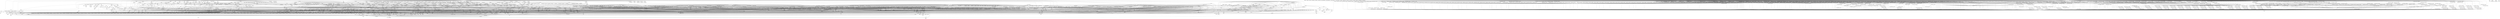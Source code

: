 digraph depends {
    node [shape=plaintext]
"activitymanager" -> "activitymanager-lic" [style=dotted]
"activitymanager" -> "bootd"
"activitymanager" -> "db8"
"activitymanager" -> "libboost-regex1.73.0"
"activitymanager" -> "libglib-2.0-0"
"activitymanager" -> "libpbnjson"
"activitymanager" -> "libstdc++6"
"activitymanager" -> "luna-service2"
"activitymanager" -> "pmloglib"
"alsa-conf" -> "alsa-lib-lic" [style=dotted]
"alsa-plugins-pulseaudio-conf" -> "alsa-plugins-lic" [style=dotted]
"alsa-plugins-pulseaudio-conf" -> "libasound-module-conf-pulse"
"alsa-plugins-pulseaudio-conf" -> "libasound-module-ctl-pulse"
"alsa-plugins-pulseaudio-conf" -> "libasound-module-pcm-pulse"
"alsa-states" -> "alsa-state-lic" [style=dotted]
"alsa-ucm-conf" -> "alsa-ucm-conf-lic" [style=dotted]
"alsa-utils-alsactl" -> "alsa-states" [style=dotted]
"alsa-utils-alsactl" -> "alsa-utils-lic" [style=dotted]
"alsa-utils-alsactl" -> "libasound2"
"alsa-utils-alsamixer" -> "alsa-utils-lic" [style=dotted]
"alsa-utils-alsamixer" -> "libasound2"
"alsa-utils-alsamixer" -> "libformw5"
"alsa-utils-alsamixer" -> "libmenuw5"
"alsa-utils-alsamixer" -> "libncursesw5"
"alsa-utils-alsamixer" -> "libpanelw5"
"alsa-utils-alsamixer" -> "libtinfo5"
"alsa-utils-alsaucm" -> "alsa-utils-lic" [style=dotted]
"alsa-utils-alsaucm" -> "libasound2"
"alsa-utils-amixer" -> "alsa-utils-lic" [style=dotted]
"alsa-utils-amixer" -> "libasound2"
"alsa-utils-aplay" -> "alsa-utils-lic" [style=dotted]
"alsa-utils-aplay" -> "libasound2"
"alsa-utils-systemd" -> "alsa-utils-lic" [style=dotted]
"anbox" -> "anbox-data"
"anbox" -> "anbox-lic" [style=dotted]
"anbox" -> "boost-log"
"anbox-data" -> "anbox-data-lic" [style=dotted]
"anbox" -> "kernel-module-ashmem-linux" [style=dotted]
"anbox" -> "kernel-module-binder-linux" [style=dotted]
"anbox" -> "kernel-module-squashfs" [style=dotted]
"anbox" -> "libboost-filesystem1.73.0"
"anbox" -> "libboost-iostreams1.73.0"
"anbox" -> "libboost-program-options1.73.0"
"anbox" -> "libboost-thread1.73.0"
"anbox" -> "libdw1"
"anbox" -> "libprotobuf-lite22"
"anbox" -> "libsdl2-2.0-0"
"anbox" -> "libsdl2-image-2.0-0"
"anbox" -> "libstdc++6"
"anbox" -> "libsystemd0"
"anbox" -> "lxc"
"app-services" -> "app-services-lic" [style=dotted]
"audio-service" -> "audio-service-lic" [style=dotted]
"audio-service" -> "libglib-2.0-0"
"audio-service" -> "libpbnjson"
"audio-service" -> "libpulse0"
"audio-service" -> "libpulse-mainloop-glib0"
"audio-service" -> "libstdc++6"
"audio-service" -> "luna-service2"
"avahi-locale-en-gb" -> "virtual-locale-en-gb" [style=dotted]
"base-files" -> "base-files-lic" [style=dotted]
"base-passwd" -> "base-passwd-lic" [style=dotted]
"bash" -> "base-files"
"bash" -> "bash-lic" [style=dotted]
"bash" -> "libtinfo5"
"bash" -> "update-alternatives-opkg"
"bc" -> "bc-lic" [style=dotted]
"bc" -> "libreadline8"
"bc" -> "update-alternatives-opkg"
"bind-libs" -> "bind-lic" [style=dotted]
"bind-libs" -> "libcap2"
"bind-libs" -> "libcrypto1.1"
"binutils" -> "binutils-lic" [style=dotted]
"binutils" -> "libbfd"
"binutils" -> "libstdc++6"
"binutils" -> "libz1"
"binutils" -> "update-alternatives-opkg"
"bluez5" -> "bluez5-lic" [style=dotted]
"bluez5" -> "libdbus-1-3"
"bluez5" -> "libglib-2.0-0"
"bluez5" -> "libreadline8"
"bluez5" -> "libudev1"
"boost-log" -> "boost-lic" [style=dotted]
"boost-log" -> "libboost-filesystem1.73.0"
"boost-log" -> "libboost-regex1.73.0"
"boost-log" -> "libboost-thread1.73.0"
"boost-log" -> "libstdc++6"
"bootd" -> "bootd-lic" [style=dotted]
"bootd" -> "libglib-2.0-0"
"bootd" -> "libpbnjson"
"bootd" -> "libstdc++6"
"bootd" -> "luna-service2"
"bootd" -> "pmloglib"
"bridge-utils" -> "bridge-utils-lic" [style=dotted]
"bridge-utils" -> "kernel-module-bridge" [style=dotted]
"bridge-utils" -> "update-alternatives-opkg"
"brotli" -> "brotli-lic" [style=dotted]
"busybox" -> "busybox-lic" [style=dotted]
"busybox" -> "busybox-udhcpc" [style=dotted]
"busybox-syslog" -> "busybox"
"busybox-syslog" -> "busybox-lic" [style=dotted]
"busybox-syslog" -> "update-alternatives-opkg"
"busybox-udhcpc" -> "busybox-lic" [style=dotted]
"busybox" -> "update-alternatives-opkg"
"bzip2" -> "bzip2-lic" [style=dotted]
"bzip2" -> "libbz2-1"
"bzip2" -> "update-alternatives-opkg"
"ca-certificates" -> "ca-certificates-lic" [style=dotted]
"ca-certificates" -> "openssl-bin"
"certmgrd" -> "certmgrd-lic" [style=dotted]
"certmgrd" -> "libglib-2.0-0"
"certmgrd" -> "libpbnjson"
"certmgrd" -> "libpmcertificatemgr2"
"certmgrd" -> "luna-service2"
"com.palm.keymanager" -> "com.palm.keymanager-lic" [style=dotted]
"com.webos.service.pdm" -> "com.webos.service.pdm-lic" [style=dotted]
"com.webos.service.pdm" -> "dosfstools"
"com.webos.service.pdm" -> "e2fsprogs-e2fsck"
"com.webos.service.pdm" -> "e2fsprogs-tune2fs"
"com.webos.service.pdm" -> "fuse-utils"
"com.webos.service.pdm" -> "gphoto2"
"com.webos.service.pdm" -> "gphotofs"
"com.webos.service.pdm" -> "gptfdisk-sgdisk"
"com.webos.service.pdm" -> "libglib-2.0-0"
"com.webos.service.pdm" -> "libpbnjson"
"com.webos.service.pdm" -> "libstdc++6"
"com.webos.service.pdm" -> "libudev1"
"com.webos.service.pdm" -> "libwebosi18n1"
"com.webos.service.pdm" -> "lsof"
"com.webos.service.pdm" -> "luna-service2"
"com.webos.service.pdm" -> "ntfs-3g"
"com.webos.service.pdm" -> "ntfs-3g-ntfsprogs"
"com.webos.service.pdm" -> "pdm-plugin"
"com.webos.service.pdm" -> "pmloglib"
"com.webos.service.pdm" -> "sdparm"
"com.webos.service.pdm" -> "simple-mtpfs"
"com.webos.service.pdm" -> "smartmontools"
"com.webos.service.pdm" -> "util-linux-lsblk"
"configurator" -> "configurator-lic" [style=dotted]
"configurator" -> "db8"
"configurator" -> "libglib-2.0-0"
"configurator" -> "libstdc++6"
"configurator" -> "pmloglib"
"connman" -> "bluez5"
"connman-client" -> "connman"
"connman-client" -> "connman-lic" [style=dotted]
"connman-client" -> "libdbus-1-3"
"connman-client" -> "libglib-2.0-0"
"connman-client" -> "libreadline8"
"connman-conf" -> "connman-conf-lic" [style=dotted]
"connman" -> "connman-conf" [style=dotted]
"connman" -> "connman-lic" [style=dotted]
"connman" -> "connman-plugin-vpn-l2tp" [style=dotted]
"connman" -> "connman-plugin-vpn-openvpn" [style=dotted]
"connman" -> "connman-plugin-vpn-pppt" [style=dotted]
"connman" -> "connman-plugin-vpn-vpnc" [style=dotted]
"connman" -> "connman-tests" [style=dotted]
"connman" -> "connman-tools" [style=dotted]
"connman" -> "connman-vpn" [style=dotted]
"connman" -> "connman-wait-online" [style=dotted]
"connman" -> "dbus"
"connman" -> "iptables"
"connman" -> "libdbus-1-3"
"connman" -> "libglib-2.0-0"
"connman" -> "libgnutls30"
"connman" -> "neard" [style=dotted]
"connman" -> "ofono"
"connman" -> "openvpn"
"connman-plugin-vpn-l2tp" -> "connman-vpn"
"connman-plugin-vpn-openvpn" -> "connman-vpn"
"connman-plugin-vpn-openvpn" -> "libdbus-1-3"
"connman-plugin-vpn-vpnc" -> "connman-vpn"
"connman-plugin-vpn-vpnc" -> "libdbus-1-3"
"connman" -> "pptp-linux"
"connman-tests" -> "connman-lic" [style=dotted]
"connman-tests" -> "iptables"
"connman-tests" -> "libdbus-1-3"
"connman-tests" -> "libglib-2.0-0"
"connman-tests" -> "libgnutls30"
"connman-tools" -> "connman"
"connman-tools" -> "connman-lic" [style=dotted]
"connman-tools" -> "libglib-2.0-0"
"connman-tools" -> "libgnutls30"
"connman" -> "update-alternatives-opkg"
"connman" -> "vpnc"
"connman-vpn" -> "connman-lic" [style=dotted]
"connman-vpn" -> "libdbus-1-3"
"connman-vpn" -> "libglib-2.0-0"
"connman-vpn" -> "libgnutls30"
"connman-wait-online" -> "connman-lic" [style=dotted]
"connman-wait-online" -> "libdbus-1-3"
"connman-wait-online" -> "libglib-2.0-0"
"connman" -> "wpa-supplicant"
"connman" -> "xl2tpd"
"cordova" -> "cordova-lic" [style=dotted]
"core-apps" -> "bash"
"core-apps" -> "core-apps-lic" [style=dotted]
"cpushareholder-stub" -> "cpushareholder-stub-lic" [style=dotted]
"curl" -> "curl-lic" [style=dotted]
"curl" -> "libcurl4"
"db8" -> "bash"
"db8" -> "busybox"
"db8" -> "db8-lic" [style=dotted]
"db8" -> "leveldb"
"db8" -> "libboost-regex1.73.0"
"db8" -> "libglib-2.0-0"
"db8" -> "libicui18n67"
"db8" -> "libicuuc67"
"db8" -> "libstdc++6"
"db8" -> "luna-service2"
"db8" -> "pmloglib"
"dbus-1" -> "base-files"
"dbus-1" -> "base-passwd"
"dbus-1" -> "dbus-lic" [style=dotted]
"dbus-1" -> "libdbus-1-3"
"dbus-1" -> "libexpat1"
"dbus-1" -> "libsystemd0"
"dbus-1" -> "shadow"
"dhcp-client" -> "bind-libs"
"dhcp-client" -> "dhcp-libs"
"dhcp-client" -> "dhcp-lic" [style=dotted]
"dhcp-client" -> "iproute2"
"dhcp-libs" -> "dhcp-lic" [style=dotted]
"directfb" -> "directfb-lic" [style=dotted]
"directfb" -> "libfreetype6"
"directfb" -> "libjpeg62"
"directfb" -> "libpng16-16"
"directfb" -> "libstdc++6"
"directfb" -> "libz1"
"distcc-config" -> "distcc"
"distcc-config" -> "distcc-config-lic" [style=dotted]
"distcc" -> "distcc-lic" [style=dotted]
"distcc" -> "libavahi-client3"
"distcc" -> "libavahi-common3"
"distcc" -> "libpopt0"
"distro-feed-configs" -> "distro-feed-configs-lic" [style=dotted]
"dnsmasq" -> "dnsmasq-lic" [style=dotted]
"dosfstools" -> "dosfstools-lic" [style=dotted]
"dosfstools" -> "glibc-gconv-ibm437" [style=dotted]
"e2fsprogs-badblocks" -> "e2fsprogs-lic" [style=dotted]
"e2fsprogs-badblocks" -> "libcom-err2"
"e2fsprogs-badblocks" -> "libext2fs2"
"e2fsprogs-dumpe2fs" -> "e2fsprogs-lic" [style=dotted]
"e2fsprogs-dumpe2fs" -> "libblkid1"
"e2fsprogs-dumpe2fs" -> "libcom-err2"
"e2fsprogs-dumpe2fs" -> "libe2p2"
"e2fsprogs-dumpe2fs" -> "libext2fs2"
"e2fsprogs-e2fsck" -> "e2fsprogs-lic" [style=dotted]
"e2fsprogs-e2fsck" -> "libblkid1"
"e2fsprogs-e2fsck" -> "libcom-err2"
"e2fsprogs-e2fsck" -> "libe2p2"
"e2fsprogs-e2fsck" -> "libext2fs2"
"e2fsprogs-e2fsck" -> "libuuid1"
"e2fsprogs" -> "e2fsprogs-badblocks"
"e2fsprogs" -> "e2fsprogs-dumpe2fs"
"e2fsprogs" -> "e2fsprogs-e2fsck" [style=dotted]
"e2fsprogs" -> "e2fsprogs-lic" [style=dotted]
"e2fsprogs" -> "e2fsprogs-mke2fs" [style=dotted]
"e2fsprogs" -> "libblkid1"
"e2fsprogs" -> "libcom-err2"
"e2fsprogs" -> "libe2p2"
"e2fsprogs" -> "libext2fs2"
"e2fsprogs" -> "libss2"
"e2fsprogs" -> "libuuid1"
"e2fsprogs-mke2fs" -> "e2fsprogs-lic" [style=dotted]
"e2fsprogs-mke2fs" -> "libblkid1"
"e2fsprogs-mke2fs" -> "libcom-err2"
"e2fsprogs-mke2fs" -> "libe2p2"
"e2fsprogs-mke2fs" -> "libext2fs2"
"e2fsprogs-mke2fs" -> "libuuid1"
"e2fsprogs-mke2fs" -> "update-alternatives-opkg"
"e2fsprogs-tune2fs" -> "e2fsprogs-lic" [style=dotted]
"e2fsprogs-tune2fs" -> "libblkid1"
"e2fsprogs-tune2fs" -> "libcom-err2"
"e2fsprogs-tune2fs" -> "libe2p2"
"e2fsprogs-tune2fs" -> "libext2fs2"
"e2fsprogs-tune2fs" -> "libuuid1"
"e2fsprogs-tune2fs" -> "update-alternatives-opkg"
"e2fsprogs" -> "update-alternatives-opkg"
"enyo-1.0" -> "enyo-1.0-lic" [style=dotted]
"event-monitor" -> "event-monitor-lic" [style=dotted]
"event-monitor" -> "libglib-2.0-0"
"event-monitor" -> "libpbnjson"
"event-monitor" -> "libstdc++6"
"event-monitor" -> "luna-service2"
"event-monitor-network" -> "event-monitor-network-lic" [style=dotted]
"event-monitor-network" -> "libpbnjson"
"event-monitor-network" -> "libstdc++6"
"event-monitor-network" -> "libwebosi18n1"
"event-monitor-network" -> "pmloglib"
"event-monitor" -> "pmloglib"
"evtest" -> "evtest-lic" [style=dotted]
"filecache" -> "db8"
"filecache" -> "filecache-lic" [style=dotted]
"filecache" -> "glibmm"
"filecache" -> "jemalloc"
"filecache" -> "libboost-filesystem1.73.0"
"filecache" -> "libglib-2.0-0"
"filecache" -> "libpbnjson"
"filecache" -> "libsigc-2.0-0"
"filecache" -> "libstdc++6"
"filecache" -> "luna-service2"
"filecache" -> "pmloglib"
"fingerterm" -> "fingerterm-lic" [style=dotted]
"fingerterm" -> "libstdc++6"
"fingerterm" -> "qtbase"
"fingerterm" -> "qtdeclarative"
"fingerterm" -> "qtxmlpatterns"
"fingerterm" -> "ttf-liberation-mono"
"fontconfig-utils" -> "fontconfig-lic" [style=dotted]
"fontconfig-utils" -> "libfontconfig1"
"fontconfig-utils" -> "libfreetype6"
"foundation-frameworks" -> "foundation-frameworks-lic" [style=dotted]
"funyahoo-plusplus" -> "funyahoo-plusplus-lic" [style=dotted]
"funyahoo-plusplus" -> "libglib-2.0-0"
"funyahoo-plusplus" -> "libjson-glib-1.0-0"
"funyahoo-plusplus" -> "libpurple"
"fuser" -> "psmisc-lic" [style=dotted]
"fuser" -> "update-alternatives-opkg"
"fuse-utils" -> "fuse-lic" [style=dotted]
"gconf" -> "gconf-lic" [style=dotted]
"gconf" -> "libdbus-1-3"
"gconf" -> "libdbus-glib-1-2"
"gconf" -> "libglib-2.0-0"
"gconf" -> "libxml2"
"gconf-locale-en-gb" -> "virtual-locale-en-gb" [style=dotted]
"gdb" -> "gdb-lic" [style=dotted]
"gdb" -> "glibc-thread-db" [style=dotted]
"gdb" -> "libexpat1"
"gdb" -> "libpython3.8-1.0"
"gdb" -> "libreadline8"
"gdb" -> "libstdc++6"
"gdb" -> "libtinfo5"
"gdb" -> "python3"
"gdb" -> "python3-codecs"
"gdbserver" -> "gdb-lic" [style=dotted]
"gdbserver" -> "glibc-thread-db" [style=dotted]
"gdbserver" -> "libstdc++6"
"geoclue" -> "geoclue-lic" [style=dotted]
"geoclue" -> "libavahi-client3"
"geoclue" -> "libavahi-common3"
"geoclue" -> "libavahi-glib1"
"geoclue" -> "libglib-2.0-0"
"geoclue" -> "libjson-glib-1.0-0"
"geoclue" -> "libsoup-2.4"
"glibc-gconv-ibm437" -> "glibc-gconv"
"glibc-locale-en-gb" -> "virtual-locale-en-gb" [style=dotted]
"glibmm" -> "glibmm-lic" [style=dotted]
"glibmm" -> "libglib-2.0-0"
"glibmm" -> "libsigc-2.0-0"
"glibmm" -> "libstdc++6"
"glib-networking" -> "glib-networking-lic" [style=dotted]
"glib-networking" -> "libglib-2.0-0"
"glib-networking" -> "libgnutls30"
"glib-networking-locale-en-gb" -> "virtual-locale-en-gb" [style=dotted]
"glmark2" -> "glmark2-lic" [style=dotted]
"glmark2" -> "libdrm2"
"glmark2" -> "libgbm1"
"glmark2" -> "libjpeg62"
"glmark2" -> "libpng16-16"
"glmark2" -> "libstdc++6"
"glmark2" -> "libudev1"
"glmark2" -> "libz1"
"gobject-introspection" -> "gobject-introspection-lic" [style=dotted]
"gobject-introspection" -> "libffi7"
"gobject-introspection" -> "libglib-2.0-0"
"gobject-introspection" -> "python3-pickle"
"gobject-introspection" -> "python3-xml"
"gphoto2" -> "gphoto2-lic" [style=dotted]
"gphoto2" -> "libexif12"
"gphoto2" -> "libgphoto2-6"
"gphoto2" -> "libgphoto2-port12"
"gphoto2" -> "libpopt0"
"gphoto2" -> "libreadline8"
"gphoto2-locale-en-gb" -> "virtual-locale-en-gb" [style=dotted]
"gphotofs" -> "gphotofs-lic" [style=dotted]
"gphotofs" -> "libfuse2"
"gphotofs" -> "libglib-2.0-0"
"gphotofs" -> "libgphoto2-6"
"gphotofs" -> "libgphoto2-port12"
"gptfdisk-sgdisk" -> "gptfdisk-lic" [style=dotted]
"gptfdisk-sgdisk" -> "libpopt0"
"gptfdisk-sgdisk" -> "libstdc++6"
"gptfdisk-sgdisk" -> "libuuid1"
"gstreamer1.0" -> "gstreamer1.0-lic" [style=dotted]
"gstreamer1.0-libav" -> "gstreamer1.0"
"gstreamer1.0-libav" -> "gstreamer1.0-libav-lic" [style=dotted]
"gstreamer1.0-libav" -> "libavcodec58"
"gstreamer1.0-libav" -> "libavfilter7"
"gstreamer1.0-libav" -> "libavformat58"
"gstreamer1.0-libav" -> "libavutil56"
"gstreamer1.0-libav" -> "libglib-2.0-0"
"gstreamer1.0-libav" -> "libgstaudio-1.0-0"
"gstreamer1.0-libav" -> "libgstpbutils-1.0-0"
"gstreamer1.0-libav" -> "libgstvideo-1.0-0"
"gstreamer1.0" -> "libglib-2.0-0"
"gstreamer1.0-locale-en-gb" -> "virtual-locale-en-gb" [style=dotted]
"gstreamer1.0-plugins-bad-accurip" -> "gstreamer1.0"
"gstreamer1.0-plugins-bad-accurip" -> "libglib-2.0-0"
"gstreamer1.0-plugins-bad-accurip" -> "libgstaudio-1.0-0"
"gstreamer1.0-plugins-bad-adpcmdec" -> "gstreamer1.0"
"gstreamer1.0-plugins-bad-adpcmdec" -> "libglib-2.0-0"
"gstreamer1.0-plugins-bad-adpcmdec" -> "libgstaudio-1.0-0"
"gstreamer1.0-plugins-bad-adpcmenc" -> "gstreamer1.0"
"gstreamer1.0-plugins-bad-adpcmenc" -> "libglib-2.0-0"
"gstreamer1.0-plugins-bad-adpcmenc" -> "libgstaudio-1.0-0"
"gstreamer1.0-plugins-bad-aiff" -> "gstreamer1.0"
"gstreamer1.0-plugins-bad-aiff" -> "libglib-2.0-0"
"gstreamer1.0-plugins-bad-aiff" -> "libgstaudio-1.0-0"
"gstreamer1.0-plugins-bad-aiff" -> "libgstpbutils-1.0-0"
"gstreamer1.0-plugins-bad-aiff" -> "libgsttag-1.0-0"
"gstreamer1.0-plugins-bad-asfmux" -> "gstreamer1.0"
"gstreamer1.0-plugins-bad-asfmux" -> "libglib-2.0-0"
"gstreamer1.0-plugins-bad-asfmux" -> "libgstrtp-1.0-0"
"gstreamer1.0-plugins-bad-audiobuffersplit" -> "gstreamer1.0"
"gstreamer1.0-plugins-bad-audiobuffersplit" -> "libglib-2.0-0"
"gstreamer1.0-plugins-bad-audiobuffersplit" -> "libgstaudio-1.0-0"
"gstreamer1.0-plugins-bad-audiofxbad" -> "gstreamer1.0"
"gstreamer1.0-plugins-bad-audiofxbad" -> "libglib-2.0-0"
"gstreamer1.0-plugins-bad-audiofxbad" -> "libgstaudio-1.0-0"
"gstreamer1.0-plugins-bad-audiolatency" -> "gstreamer1.0"
"gstreamer1.0-plugins-bad-audiolatency" -> "libglib-2.0-0"
"gstreamer1.0-plugins-bad-audiomixmatrix" -> "gstreamer1.0"
"gstreamer1.0-plugins-bad-audiomixmatrix" -> "libglib-2.0-0"
"gstreamer1.0-plugins-bad-audiomixmatrix" -> "libgstaudio-1.0-0"
"gstreamer1.0-plugins-bad-audiovisualizers" -> "gstreamer1.0"
"gstreamer1.0-plugins-bad-audiovisualizers" -> "libglib-2.0-0"
"gstreamer1.0-plugins-bad-audiovisualizers" -> "libgstfft-1.0-0"
"gstreamer1.0-plugins-bad-audiovisualizers" -> "libgstpbutils-1.0-0"
"gstreamer1.0-plugins-bad-autoconvert" -> "gstreamer1.0"
"gstreamer1.0-plugins-bad-autoconvert" -> "libglib-2.0-0"
"gstreamer1.0-plugins-bad-bayer" -> "gstreamer1.0"
"gstreamer1.0-plugins-bad-bayer" -> "libglib-2.0-0"
"gstreamer1.0-plugins-bad-bayer" -> "libgstvideo-1.0-0"
"gstreamer1.0-plugins-bad-bayer" -> "liborc-0.4-0"
"gstreamer1.0-plugins-bad-bluez" -> "gstreamer1.0"
"gstreamer1.0-plugins-bad-bluez" -> "libglib-2.0-0"
"gstreamer1.0-plugins-bad-bz2" -> "gstreamer1.0"
"gstreamer1.0-plugins-bad-bz2" -> "libbz2-1"
"gstreamer1.0-plugins-bad-bz2" -> "libglib-2.0-0"
"gstreamer1.0-plugins-bad-camerabin" -> "gstreamer1.0"
"gstreamer1.0-plugins-bad-camerabin" -> "libglib-2.0-0"
"gstreamer1.0-plugins-bad-camerabin" -> "libgstbasecamerabinsrc-1.0-0"
"gstreamer1.0-plugins-bad-camerabin" -> "libgstpbutils-1.0-0"
"gstreamer1.0-plugins-bad-camerabin" -> "libgstphotography-1.0-0"
"gstreamer1.0-plugins-bad-closedcaption" -> "gstreamer1.0"
"gstreamer1.0-plugins-bad-closedcaption" -> "libcairo2"
"gstreamer1.0-plugins-bad-closedcaption" -> "libglib-2.0-0"
"gstreamer1.0-plugins-bad-closedcaption" -> "libgstvideo-1.0-0"
"gstreamer1.0-plugins-bad-closedcaption" -> "pango"
"gstreamer1.0-plugins-bad-coloreffects" -> "gstreamer1.0"
"gstreamer1.0-plugins-bad-coloreffects" -> "libglib-2.0-0"
"gstreamer1.0-plugins-bad-coloreffects" -> "libgstvideo-1.0-0"
"gstreamer1.0-plugins-bad-curl" -> "gstreamer1.0"
"gstreamer1.0-plugins-bad-curl" -> "libcurl4"
"gstreamer1.0-plugins-bad-curl" -> "libglib-2.0-0"
"gstreamer1.0-plugins-bad-dashdemux" -> "gstreamer1.0"
"gstreamer1.0-plugins-bad-dashdemux" -> "libglib-2.0-0"
"gstreamer1.0-plugins-bad-dashdemux" -> "libgstadaptivedemux-1.0-0"
"gstreamer1.0-plugins-bad-dashdemux" -> "libgstisoff-1.0-0"
"gstreamer1.0-plugins-bad-dashdemux" -> "libgsttag-1.0-0"
"gstreamer1.0-plugins-bad-dashdemux" -> "libgsturidownloader-1.0-0"
"gstreamer1.0-plugins-bad-dashdemux" -> "libxml2"
"gstreamer1.0-plugins-bad-debugutilsbad" -> "gstreamer1.0"
"gstreamer1.0-plugins-bad-debugutilsbad" -> "libglib-2.0-0"
"gstreamer1.0-plugins-bad-debugutilsbad" -> "libgstvideo-1.0-0"
"gstreamer1.0-plugins-bad-decklink" -> "gstreamer1.0"
"gstreamer1.0-plugins-bad-decklink" -> "libglib-2.0-0"
"gstreamer1.0-plugins-bad-decklink" -> "libgstaudio-1.0-0"
"gstreamer1.0-plugins-bad-decklink" -> "libgstvideo-1.0-0"
"gstreamer1.0-plugins-bad-decklink" -> "libstdc++6"
"gstreamer1.0-plugins-bad-dtls" -> "gstreamer1.0"
"gstreamer1.0-plugins-bad-dtls" -> "libcrypto1.1"
"gstreamer1.0-plugins-bad-dtls" -> "libglib-2.0-0"
"gstreamer1.0-plugins-bad-dtls" -> "libssl1.1"
"gstreamer1.0-plugins-bad-dvb" -> "gstreamer1.0"
"gstreamer1.0-plugins-bad-dvb" -> "libglib-2.0-0"
"gstreamer1.0-plugins-bad-dvb" -> "libgstmpegts-1.0-0"
"gstreamer1.0-plugins-bad-dvbsuboverlay" -> "gstreamer1.0"
"gstreamer1.0-plugins-bad-dvbsuboverlay" -> "libglib-2.0-0"
"gstreamer1.0-plugins-bad-dvbsuboverlay" -> "libgstvideo-1.0-0"
"gstreamer1.0-plugins-bad-dvdspu" -> "gstreamer1.0"
"gstreamer1.0-plugins-bad-dvdspu" -> "libglib-2.0-0"
"gstreamer1.0-plugins-bad-dvdspu" -> "libgstvideo-1.0-0"
"gstreamer1.0-plugins-bad-faceoverlay" -> "gstreamer1.0"
"gstreamer1.0-plugins-bad-faceoverlay" -> "libglib-2.0-0"
"gstreamer1.0-plugins-bad-fbdevsink" -> "gstreamer1.0"
"gstreamer1.0-plugins-bad-fbdevsink" -> "libglib-2.0-0"
"gstreamer1.0-plugins-bad-fbdevsink" -> "libgstvideo-1.0-0"
"gstreamer1.0-plugins-bad-festival" -> "gstreamer1.0"
"gstreamer1.0-plugins-bad-festival" -> "libglib-2.0-0"
"gstreamer1.0-plugins-bad-fieldanalysis" -> "gstreamer1.0"
"gstreamer1.0-plugins-bad-fieldanalysis" -> "libglib-2.0-0"
"gstreamer1.0-plugins-bad-fieldanalysis" -> "libgstvideo-1.0-0"
"gstreamer1.0-plugins-bad-fieldanalysis" -> "liborc-0.4-0"
"gstreamer1.0-plugins-bad-freeverb" -> "gstreamer1.0"
"gstreamer1.0-plugins-bad-freeverb" -> "libglib-2.0-0"
"gstreamer1.0-plugins-bad-freeverb" -> "libgstaudio-1.0-0"
"gstreamer1.0-plugins-bad-frei0r" -> "gstreamer1.0"
"gstreamer1.0-plugins-bad-frei0r" -> "libglib-2.0-0"
"gstreamer1.0-plugins-bad-frei0r" -> "libgstvideo-1.0-0"
"gstreamer1.0-plugins-bad-gaudieffects" -> "gstreamer1.0"
"gstreamer1.0-plugins-bad-gaudieffects" -> "libglib-2.0-0"
"gstreamer1.0-plugins-bad-gaudieffects" -> "libgstvideo-1.0-0"
"gstreamer1.0-plugins-bad-gaudieffects" -> "liborc-0.4-0"
"gstreamer1.0-plugins-bad-gdp" -> "gstreamer1.0"
"gstreamer1.0-plugins-bad-gdp" -> "libglib-2.0-0"
"gstreamer1.0-plugins-bad-geometrictransform" -> "gstreamer1.0"
"gstreamer1.0-plugins-bad-geometrictransform" -> "libglib-2.0-0"
"gstreamer1.0-plugins-bad-geometrictransform" -> "libgstvideo-1.0-0"
"gstreamer1.0-plugins-bad-hls" -> "gstreamer1.0"
"gstreamer1.0-plugins-bad-hls" -> "libglib-2.0-0"
"gstreamer1.0-plugins-bad-hls" -> "libgstadaptivedemux-1.0-0"
"gstreamer1.0-plugins-bad-hls" -> "libgstpbutils-1.0-0"
"gstreamer1.0-plugins-bad-hls" -> "libgsttag-1.0-0"
"gstreamer1.0-plugins-bad-hls" -> "libgsturidownloader-1.0-0"
"gstreamer1.0-plugins-bad-hls" -> "libgstvideo-1.0-0"
"gstreamer1.0-plugins-bad-hls" -> "nettle"
"gstreamer1.0-plugins-bad-id3tag" -> "gstreamer1.0"
"gstreamer1.0-plugins-bad-id3tag" -> "libglib-2.0-0"
"gstreamer1.0-plugins-bad-id3tag" -> "libgsttag-1.0-0"
"gstreamer1.0-plugins-bad-inter" -> "gstreamer1.0"
"gstreamer1.0-plugins-bad-interlace" -> "gstreamer1.0"
"gstreamer1.0-plugins-bad-interlace" -> "libglib-2.0-0"
"gstreamer1.0-plugins-bad-interlace" -> "libgstvideo-1.0-0"
"gstreamer1.0-plugins-bad-inter" -> "libglib-2.0-0"
"gstreamer1.0-plugins-bad-inter" -> "libgstaudio-1.0-0"
"gstreamer1.0-plugins-bad-inter" -> "libgstvideo-1.0-0"
"gstreamer1.0-plugins-bad-ipcpipeline" -> "gstreamer1.0"
"gstreamer1.0-plugins-bad-ipcpipeline" -> "libglib-2.0-0"
"gstreamer1.0-plugins-bad-ivfparse" -> "gstreamer1.0"
"gstreamer1.0-plugins-bad-ivfparse" -> "libglib-2.0-0"
"gstreamer1.0-plugins-bad-ivtc" -> "gstreamer1.0"
"gstreamer1.0-plugins-bad-ivtc" -> "libglib-2.0-0"
"gstreamer1.0-plugins-bad-ivtc" -> "libgstvideo-1.0-0"
"gstreamer1.0-plugins-bad-jp2kdecimator" -> "gstreamer1.0"
"gstreamer1.0-plugins-bad-jp2kdecimator" -> "libglib-2.0-0"
"gstreamer1.0-plugins-bad-jpegformat" -> "gstreamer1.0"
"gstreamer1.0-plugins-bad-jpegformat" -> "libglib-2.0-0"
"gstreamer1.0-plugins-bad-jpegformat" -> "libgsttag-1.0-0"
"gstreamer1.0-plugins-bad-legacyrawparse" -> "gstreamer1.0"
"gstreamer1.0-plugins-bad-legacyrawparse" -> "libglib-2.0-0"
"gstreamer1.0-plugins-bad-legacyrawparse" -> "libgstaudio-1.0-0"
"gstreamer1.0-plugins-bad-legacyrawparse" -> "libgstvideo-1.0-0"
"gstreamer1.0-plugins-bad-locale-en-gb" -> "virtual-locale-en-gb" [style=dotted]
"gstreamer1.0-plugins-bad-meta" -> "gstreamer1.0-plugins-bad-accurip"
"gstreamer1.0-plugins-bad-meta" -> "gstreamer1.0-plugins-bad-adpcmdec"
"gstreamer1.0-plugins-bad-meta" -> "gstreamer1.0-plugins-bad-adpcmenc"
"gstreamer1.0-plugins-bad-meta" -> "gstreamer1.0-plugins-bad-aiff"
"gstreamer1.0-plugins-bad-meta" -> "gstreamer1.0-plugins-bad-asfmux"
"gstreamer1.0-plugins-bad-meta" -> "gstreamer1.0-plugins-bad-audiobuffersplit"
"gstreamer1.0-plugins-bad-meta" -> "gstreamer1.0-plugins-bad-audiofxbad"
"gstreamer1.0-plugins-bad-meta" -> "gstreamer1.0-plugins-bad-audiolatency"
"gstreamer1.0-plugins-bad-meta" -> "gstreamer1.0-plugins-bad-audiomixmatrix"
"gstreamer1.0-plugins-bad-meta" -> "gstreamer1.0-plugins-bad-audiovisualizers"
"gstreamer1.0-plugins-bad-meta" -> "gstreamer1.0-plugins-bad-autoconvert"
"gstreamer1.0-plugins-bad-meta" -> "gstreamer1.0-plugins-bad-bayer"
"gstreamer1.0-plugins-bad-meta" -> "gstreamer1.0-plugins-bad-bluez"
"gstreamer1.0-plugins-bad-meta" -> "gstreamer1.0-plugins-bad-bz2"
"gstreamer1.0-plugins-bad-meta" -> "gstreamer1.0-plugins-bad-camerabin"
"gstreamer1.0-plugins-bad-meta" -> "gstreamer1.0-plugins-bad-closedcaption"
"gstreamer1.0-plugins-bad-meta" -> "gstreamer1.0-plugins-bad-coloreffects"
"gstreamer1.0-plugins-bad-meta" -> "gstreamer1.0-plugins-bad-curl"
"gstreamer1.0-plugins-bad-meta" -> "gstreamer1.0-plugins-bad-dashdemux"
"gstreamer1.0-plugins-bad-meta" -> "gstreamer1.0-plugins-bad-debugutilsbad"
"gstreamer1.0-plugins-bad-meta" -> "gstreamer1.0-plugins-bad-decklink"
"gstreamer1.0-plugins-bad-meta" -> "gstreamer1.0-plugins-bad-dtls"
"gstreamer1.0-plugins-bad-meta" -> "gstreamer1.0-plugins-bad-dvb"
"gstreamer1.0-plugins-bad-meta" -> "gstreamer1.0-plugins-bad-dvbsuboverlay"
"gstreamer1.0-plugins-bad-meta" -> "gstreamer1.0-plugins-bad-dvdspu"
"gstreamer1.0-plugins-bad-meta" -> "gstreamer1.0-plugins-bad-faceoverlay"
"gstreamer1.0-plugins-bad-meta" -> "gstreamer1.0-plugins-bad-fbdevsink"
"gstreamer1.0-plugins-bad-meta" -> "gstreamer1.0-plugins-bad-festival"
"gstreamer1.0-plugins-bad-meta" -> "gstreamer1.0-plugins-bad-fieldanalysis"
"gstreamer1.0-plugins-bad-meta" -> "gstreamer1.0-plugins-bad-freeverb"
"gstreamer1.0-plugins-bad-meta" -> "gstreamer1.0-plugins-bad-frei0r"
"gstreamer1.0-plugins-bad-meta" -> "gstreamer1.0-plugins-bad-gaudieffects"
"gstreamer1.0-plugins-bad-meta" -> "gstreamer1.0-plugins-bad-gdp"
"gstreamer1.0-plugins-bad-meta" -> "gstreamer1.0-plugins-bad-geometrictransform"
"gstreamer1.0-plugins-bad-meta" -> "gstreamer1.0-plugins-bad-hls"
"gstreamer1.0-plugins-bad-meta" -> "gstreamer1.0-plugins-bad-id3tag"
"gstreamer1.0-plugins-bad-meta" -> "gstreamer1.0-plugins-bad-inter"
"gstreamer1.0-plugins-bad-meta" -> "gstreamer1.0-plugins-bad-interlace"
"gstreamer1.0-plugins-bad-meta" -> "gstreamer1.0-plugins-bad-ipcpipeline"
"gstreamer1.0-plugins-bad-meta" -> "gstreamer1.0-plugins-bad-ivfparse"
"gstreamer1.0-plugins-bad-meta" -> "gstreamer1.0-plugins-bad-ivtc"
"gstreamer1.0-plugins-bad-meta" -> "gstreamer1.0-plugins-bad-jp2kdecimator"
"gstreamer1.0-plugins-bad-meta" -> "gstreamer1.0-plugins-bad-jpegformat"
"gstreamer1.0-plugins-bad-meta" -> "gstreamer1.0-plugins-bad-legacyrawparse"
"gstreamer1.0-plugins-bad-meta" -> "gstreamer1.0-plugins-bad-lic"
"gstreamer1.0-plugins-bad-meta" -> "gstreamer1.0-plugins-bad-lic" [style=dotted]
"gstreamer1.0-plugins-bad-meta" -> "gstreamer1.0-plugins-bad-midi"
"gstreamer1.0-plugins-bad-meta" -> "gstreamer1.0-plugins-bad-mpegpsdemux"
"gstreamer1.0-plugins-bad-meta" -> "gstreamer1.0-plugins-bad-mpegpsmux"
"gstreamer1.0-plugins-bad-meta" -> "gstreamer1.0-plugins-bad-mpegtsdemux"
"gstreamer1.0-plugins-bad-meta" -> "gstreamer1.0-plugins-bad-mpegtsmux"
"gstreamer1.0-plugins-bad-meta" -> "gstreamer1.0-plugins-bad-mxf"
"gstreamer1.0-plugins-bad-meta" -> "gstreamer1.0-plugins-bad-netsim"
"gstreamer1.0-plugins-bad-meta" -> "gstreamer1.0-plugins-bad-pcapparse"
"gstreamer1.0-plugins-bad-meta" -> "gstreamer1.0-plugins-bad-pnm"
"gstreamer1.0-plugins-bad-meta" -> "gstreamer1.0-plugins-bad-proxy"
"gstreamer1.0-plugins-bad-meta" -> "gstreamer1.0-plugins-bad-removesilence"
"gstreamer1.0-plugins-bad-meta" -> "gstreamer1.0-plugins-bad-rfbsrc"
"gstreamer1.0-plugins-bad-meta" -> "gstreamer1.0-plugins-bad-rsvg"
"gstreamer1.0-plugins-bad-meta" -> "gstreamer1.0-plugins-bad-rtponvif"
"gstreamer1.0-plugins-bad-meta" -> "gstreamer1.0-plugins-bad-sbc"
"gstreamer1.0-plugins-bad-meta" -> "gstreamer1.0-plugins-bad-sdpelem"
"gstreamer1.0-plugins-bad-meta" -> "gstreamer1.0-plugins-bad-segmentclip"
"gstreamer1.0-plugins-bad-meta" -> "gstreamer1.0-plugins-bad-shm"
"gstreamer1.0-plugins-bad-meta" -> "gstreamer1.0-plugins-bad-siren"
"gstreamer1.0-plugins-bad-meta" -> "gstreamer1.0-plugins-bad-smooth"
"gstreamer1.0-plugins-bad-meta" -> "gstreamer1.0-plugins-bad-smoothstreaming"
"gstreamer1.0-plugins-bad-meta" -> "gstreamer1.0-plugins-bad-sndfile"
"gstreamer1.0-plugins-bad-meta" -> "gstreamer1.0-plugins-bad-speed"
"gstreamer1.0-plugins-bad-meta" -> "gstreamer1.0-plugins-bad-subenc"
"gstreamer1.0-plugins-bad-meta" -> "gstreamer1.0-plugins-bad-timecode"
"gstreamer1.0-plugins-bad-meta" -> "gstreamer1.0-plugins-bad-ttmlsubs"
"gstreamer1.0-plugins-bad-meta" -> "gstreamer1.0-plugins-bad-uvch264"
"gstreamer1.0-plugins-bad-meta" -> "gstreamer1.0-plugins-bad-videofiltersbad"
"gstreamer1.0-plugins-bad-meta" -> "gstreamer1.0-plugins-bad-videoframe-audiolevel"
"gstreamer1.0-plugins-bad-meta" -> "gstreamer1.0-plugins-bad-videoparsersbad"
"gstreamer1.0-plugins-bad-meta" -> "gstreamer1.0-plugins-bad-videosignal"
"gstreamer1.0-plugins-bad-meta" -> "gstreamer1.0-plugins-bad-vmnc"
"gstreamer1.0-plugins-bad-meta" -> "gstreamer1.0-plugins-bad-waylandsink"
"gstreamer1.0-plugins-bad-meta" -> "gstreamer1.0-plugins-bad-webp"
"gstreamer1.0-plugins-bad-meta" -> "gstreamer1.0-plugins-bad-y4mdec"
"gstreamer1.0-plugins-bad-meta" -> "gstreamer1.0-plugins-bad-yadif"
"gstreamer1.0-plugins-bad-meta" -> "libgstadaptivedemux-1.0"
"gstreamer1.0-plugins-bad-meta" -> "libgstbadaudio-1.0"
"gstreamer1.0-plugins-bad-meta" -> "libgstbasecamerabinsrc-1.0"
"gstreamer1.0-plugins-bad-meta" -> "libgstcodecparsers-1.0"
"gstreamer1.0-plugins-bad-meta" -> "libgstinsertbin-1.0"
"gstreamer1.0-plugins-bad-meta" -> "libgstisoff-1.0"
"gstreamer1.0-plugins-bad-meta" -> "libgstmpegts-1.0"
"gstreamer1.0-plugins-bad-meta" -> "libgstphotography-1.0"
"gstreamer1.0-plugins-bad-meta" -> "libgstplayer-1.0"
"gstreamer1.0-plugins-bad-meta" -> "libgstsctp-1.0"
"gstreamer1.0-plugins-bad-meta" -> "libgsturidownloader-1.0"
"gstreamer1.0-plugins-bad-meta" -> "libgstwayland-1.0"
"gstreamer1.0-plugins-bad-meta" -> "libgstwebrtc-1.0"
"gstreamer1.0-plugins-bad-midi" -> "gstreamer1.0"
"gstreamer1.0-plugins-bad-midi" -> "libglib-2.0-0"
"gstreamer1.0-plugins-bad-mpegpsdemux" -> "gstreamer1.0"
"gstreamer1.0-plugins-bad-mpegpsdemux" -> "libglib-2.0-0"
"gstreamer1.0-plugins-bad-mpegpsdemux" -> "libgstpbutils-1.0-0"
"gstreamer1.0-plugins-bad-mpegpsmux" -> "gstreamer1.0"
"gstreamer1.0-plugins-bad-mpegpsmux" -> "libglib-2.0-0"
"gstreamer1.0-plugins-bad-mpegtsdemux" -> "gstreamer1.0"
"gstreamer1.0-plugins-bad-mpegtsdemux" -> "libglib-2.0-0"
"gstreamer1.0-plugins-bad-mpegtsdemux" -> "libgstaudio-1.0-0"
"gstreamer1.0-plugins-bad-mpegtsdemux" -> "libgstcodecparsers-1.0-0"
"gstreamer1.0-plugins-bad-mpegtsdemux" -> "libgstmpegts-1.0-0"
"gstreamer1.0-plugins-bad-mpegtsdemux" -> "libgstpbutils-1.0-0"
"gstreamer1.0-plugins-bad-mpegtsdemux" -> "libgsttag-1.0-0"
"gstreamer1.0-plugins-bad-mpegtsmux" -> "gstreamer1.0"
"gstreamer1.0-plugins-bad-mpegtsmux" -> "libglib-2.0-0"
"gstreamer1.0-plugins-bad-mpegtsmux" -> "libgstaudio-1.0-0"
"gstreamer1.0-plugins-bad-mpegtsmux" -> "libgstmpegts-1.0-0"
"gstreamer1.0-plugins-bad-mpegtsmux" -> "libgstpbutils-1.0-0"
"gstreamer1.0-plugins-bad-mpegtsmux" -> "libgsttag-1.0-0"
"gstreamer1.0-plugins-bad-mpegtsmux" -> "libgstvideo-1.0-0"
"gstreamer1.0-plugins-bad-mxf" -> "gstreamer1.0"
"gstreamer1.0-plugins-bad-mxf" -> "libglib-2.0-0"
"gstreamer1.0-plugins-bad-mxf" -> "libgstaudio-1.0-0"
"gstreamer1.0-plugins-bad-mxf" -> "libgstvideo-1.0-0"
"gstreamer1.0-plugins-bad-netsim" -> "gstreamer1.0"
"gstreamer1.0-plugins-bad-netsim" -> "libglib-2.0-0"
"gstreamer1.0-plugins-bad-pcapparse" -> "gstreamer1.0"
"gstreamer1.0-plugins-bad-pcapparse" -> "libglib-2.0-0"
"gstreamer1.0-plugins-bad-pnm" -> "gstreamer1.0"
"gstreamer1.0-plugins-bad-pnm" -> "libglib-2.0-0"
"gstreamer1.0-plugins-bad-pnm" -> "libgstvideo-1.0-0"
"gstreamer1.0-plugins-bad-proxy" -> "gstreamer1.0"
"gstreamer1.0-plugins-bad-proxy" -> "libglib-2.0-0"
"gstreamer1.0-plugins-bad-removesilence" -> "gstreamer1.0"
"gstreamer1.0-plugins-bad-removesilence" -> "libglib-2.0-0"
"gstreamer1.0-plugins-bad-rfbsrc" -> "gstreamer1.0"
"gstreamer1.0-plugins-bad-rfbsrc" -> "libglib-2.0-0"
"gstreamer1.0-plugins-bad-rfbsrc" -> "libgstvideo-1.0-0"
"gstreamer1.0-plugins-bad-rsvg" -> "gstreamer1.0"
"gstreamer1.0-plugins-bad-rsvg" -> "libcairo2"
"gstreamer1.0-plugins-bad-rsvg" -> "libglib-2.0-0"
"gstreamer1.0-plugins-bad-rsvg" -> "libgstvideo-1.0-0"
"gstreamer1.0-plugins-bad-rsvg" -> "librsvg-2-2"
"gstreamer1.0-plugins-bad-rtponvif" -> "gstreamer1.0"
"gstreamer1.0-plugins-bad-rtponvif" -> "libglib-2.0-0"
"gstreamer1.0-plugins-bad-rtponvif" -> "libgstrtp-1.0-0"
"gstreamer1.0-plugins-bad-sbc" -> "gstreamer1.0"
"gstreamer1.0-plugins-bad-sbc" -> "libglib-2.0-0"
"gstreamer1.0-plugins-bad-sbc" -> "libgstaudio-1.0-0"
"gstreamer1.0-plugins-bad-sbc" -> "libsbc1"
"gstreamer1.0-plugins-bad-sdpelem" -> "gstreamer1.0"
"gstreamer1.0-plugins-bad-sdpelem" -> "libglib-2.0-0"
"gstreamer1.0-plugins-bad-sdpelem" -> "libgstapp-1.0-0"
"gstreamer1.0-plugins-bad-sdpelem" -> "libgstsdp-1.0-0"
"gstreamer1.0-plugins-bad-segmentclip" -> "gstreamer1.0"
"gstreamer1.0-plugins-bad-segmentclip" -> "libglib-2.0-0"
"gstreamer1.0-plugins-bad-segmentclip" -> "libgstaudio-1.0-0"
"gstreamer1.0-plugins-bad-shm" -> "gstreamer1.0"
"gstreamer1.0-plugins-bad-shm" -> "libglib-2.0-0"
"gstreamer1.0-plugins-bad-siren" -> "gstreamer1.0"
"gstreamer1.0-plugins-bad-siren" -> "libglib-2.0-0"
"gstreamer1.0-plugins-bad-siren" -> "libgstaudio-1.0-0"
"gstreamer1.0-plugins-bad-smooth" -> "gstreamer1.0"
"gstreamer1.0-plugins-bad-smooth" -> "libglib-2.0-0"
"gstreamer1.0-plugins-bad-smooth" -> "libgstvideo-1.0-0"
"gstreamer1.0-plugins-bad-smoothstreaming" -> "gstreamer1.0"
"gstreamer1.0-plugins-bad-smoothstreaming" -> "libglib-2.0-0"
"gstreamer1.0-plugins-bad-smoothstreaming" -> "libgstadaptivedemux-1.0-0"
"gstreamer1.0-plugins-bad-smoothstreaming" -> "libgstcodecparsers-1.0-0"
"gstreamer1.0-plugins-bad-smoothstreaming" -> "libgstisoff-1.0-0"
"gstreamer1.0-plugins-bad-smoothstreaming" -> "libxml2"
"gstreamer1.0-plugins-bad-sndfile" -> "gstreamer1.0"
"gstreamer1.0-plugins-bad-sndfile" -> "libglib-2.0-0"
"gstreamer1.0-plugins-bad-sndfile" -> "libsndfile1"
"gstreamer1.0-plugins-bad-speed" -> "gstreamer1.0"
"gstreamer1.0-plugins-bad-speed" -> "libglib-2.0-0"
"gstreamer1.0-plugins-bad-speed" -> "libgstaudio-1.0-0"
"gstreamer1.0-plugins-bad-subenc" -> "gstreamer1.0"
"gstreamer1.0-plugins-bad-subenc" -> "libglib-2.0-0"
"gstreamer1.0-plugins-bad-timecode" -> "gstreamer1.0"
"gstreamer1.0-plugins-bad-timecode" -> "libglib-2.0-0"
"gstreamer1.0-plugins-bad-timecode" -> "libgstaudio-1.0-0"
"gstreamer1.0-plugins-bad-timecode" -> "libgstvideo-1.0-0"
"gstreamer1.0-plugins-bad-ttmlsubs" -> "gstreamer1.0"
"gstreamer1.0-plugins-bad-ttmlsubs" -> "libcairo2"
"gstreamer1.0-plugins-bad-ttmlsubs" -> "libglib-2.0-0"
"gstreamer1.0-plugins-bad-ttmlsubs" -> "libgstvideo-1.0-0"
"gstreamer1.0-plugins-bad-ttmlsubs" -> "libxml2"
"gstreamer1.0-plugins-bad-ttmlsubs" -> "pango"
"gstreamer1.0-plugins-bad-uvch264" -> "gstreamer1.0"
"gstreamer1.0-plugins-bad-uvch264" -> "libglib-2.0-0"
"gstreamer1.0-plugins-bad-uvch264" -> "libgstbasecamerabinsrc-1.0-0"
"gstreamer1.0-plugins-bad-uvch264" -> "libgstvideo-1.0-0"
"gstreamer1.0-plugins-bad-uvch264" -> "libgudev-1.0-0"
"gstreamer1.0-plugins-bad-uvch264" -> "libusb-1.0-0"
"gstreamer1.0-plugins-bad-videofiltersbad" -> "gstreamer1.0"
"gstreamer1.0-plugins-bad-videofiltersbad" -> "libglib-2.0-0"
"gstreamer1.0-plugins-bad-videofiltersbad" -> "libgstvideo-1.0-0"
"gstreamer1.0-plugins-bad-videoframe-audiolevel" -> "gstreamer1.0"
"gstreamer1.0-plugins-bad-videoframe-audiolevel" -> "libglib-2.0-0"
"gstreamer1.0-plugins-bad-videoframe-audiolevel" -> "libgstaudio-1.0-0"
"gstreamer1.0-plugins-bad-videoparsersbad" -> "gstreamer1.0"
"gstreamer1.0-plugins-bad-videoparsersbad" -> "libglib-2.0-0"
"gstreamer1.0-plugins-bad-videoparsersbad" -> "libgstcodecparsers-1.0-0"
"gstreamer1.0-plugins-bad-videoparsersbad" -> "libgstpbutils-1.0-0"
"gstreamer1.0-plugins-bad-videoparsersbad" -> "libgstvideo-1.0-0"
"gstreamer1.0-plugins-bad-videosignal" -> "gstreamer1.0"
"gstreamer1.0-plugins-bad-videosignal" -> "libglib-2.0-0"
"gstreamer1.0-plugins-bad-videosignal" -> "libgstvideo-1.0-0"
"gstreamer1.0-plugins-bad-vmnc" -> "gstreamer1.0"
"gstreamer1.0-plugins-bad-vmnc" -> "libglib-2.0-0"
"gstreamer1.0-plugins-bad-vmnc" -> "libgstvideo-1.0-0"
"gstreamer1.0-plugins-bad-waylandsink" -> "gstreamer1.0"
"gstreamer1.0-plugins-bad-waylandsink" -> "libglib-2.0-0"
"gstreamer1.0-plugins-bad-waylandsink" -> "libgstallocators-1.0-0"
"gstreamer1.0-plugins-bad-waylandsink" -> "libgstvideo-1.0-0"
"gstreamer1.0-plugins-bad-waylandsink" -> "libgstwayland-1.0-0"
"gstreamer1.0-plugins-bad-waylandsink" -> "wayland"
"gstreamer1.0-plugins-bad-webp" -> "gstreamer1.0"
"gstreamer1.0-plugins-bad-webp" -> "libglib-2.0-0"
"gstreamer1.0-plugins-bad-webp" -> "libgstvideo-1.0-0"
"gstreamer1.0-plugins-bad-webp" -> "libwebp"
"gstreamer1.0-plugins-bad-y4mdec" -> "gstreamer1.0"
"gstreamer1.0-plugins-bad-y4mdec" -> "libglib-2.0-0"
"gstreamer1.0-plugins-bad-y4mdec" -> "libgstvideo-1.0-0"
"gstreamer1.0-plugins-bad-yadif" -> "gstreamer1.0"
"gstreamer1.0-plugins-bad-yadif" -> "libglib-2.0-0"
"gstreamer1.0-plugins-bad-yadif" -> "libgstvideo-1.0-0"
"gstreamer1.0-plugins-base-adder" -> "gstreamer1.0"
"gstreamer1.0-plugins-base-adder" -> "libglib-2.0-0"
"gstreamer1.0-plugins-base-adder" -> "libgstaudio-1.0-0"
"gstreamer1.0-plugins-base-adder" -> "liborc-0.4-0"
"gstreamer1.0-plugins-base-alsa" -> "gstreamer1.0"
"gstreamer1.0-plugins-base-alsa" -> "libasound2"
"gstreamer1.0-plugins-base-alsa" -> "libglib-2.0-0"
"gstreamer1.0-plugins-base-alsa" -> "libgstaudio-1.0-0"
"gstreamer1.0-plugins-base-app" -> "gstreamer1.0"
"gstreamer1.0-plugins-base-app" -> "libgstapp-1.0-0"
"gstreamer1.0-plugins-base-apps" -> "gstreamer1.0"
"gstreamer1.0-plugins-base-apps" -> "gstreamer1.0-plugins-base-lic" [style=dotted]
"gstreamer1.0-plugins-base-apps" -> "libglib-2.0-0"
"gstreamer1.0-plugins-base-apps" -> "libgstaudio-1.0-0"
"gstreamer1.0-plugins-base-apps" -> "libgstpbutils-1.0-0"
"gstreamer1.0-plugins-base-apps" -> "libgsttag-1.0-0"
"gstreamer1.0-plugins-base-apps" -> "libgstvideo-1.0-0"
"gstreamer1.0-plugins-base-audioconvert" -> "gstreamer1.0"
"gstreamer1.0-plugins-base-audioconvert" -> "libglib-2.0-0"
"gstreamer1.0-plugins-base-audioconvert" -> "libgstaudio-1.0-0"
"gstreamer1.0-plugins-base-audiomixer" -> "gstreamer1.0"
"gstreamer1.0-plugins-base-audiomixer" -> "libglib-2.0-0"
"gstreamer1.0-plugins-base-audiomixer" -> "libgstaudio-1.0-0"
"gstreamer1.0-plugins-base-audiomixer" -> "liborc-0.4-0"
"gstreamer1.0-plugins-base-audiorate" -> "gstreamer1.0"
"gstreamer1.0-plugins-base-audiorate" -> "libglib-2.0-0"
"gstreamer1.0-plugins-base-audiorate" -> "libgstaudio-1.0-0"
"gstreamer1.0-plugins-base-audioresample" -> "gstreamer1.0"
"gstreamer1.0-plugins-base-audioresample" -> "libglib-2.0-0"
"gstreamer1.0-plugins-base-audioresample" -> "libgstaudio-1.0-0"
"gstreamer1.0-plugins-base-audiotestsrc" -> "gstreamer1.0"
"gstreamer1.0-plugins-base-audiotestsrc" -> "libglib-2.0-0"
"gstreamer1.0-plugins-base-audiotestsrc" -> "libgstaudio-1.0-0"
"gstreamer1.0-plugins-base-compositor" -> "gstreamer1.0"
"gstreamer1.0-plugins-base-compositor" -> "libglib-2.0-0"
"gstreamer1.0-plugins-base-compositor" -> "libgstvideo-1.0-0"
"gstreamer1.0-plugins-base-compositor" -> "liborc-0.4-0"
"gstreamer1.0-plugins-base-encoding" -> "gstreamer1.0"
"gstreamer1.0-plugins-base-encoding" -> "libglib-2.0-0"
"gstreamer1.0-plugins-base-encoding" -> "libgstpbutils-1.0-0"
"gstreamer1.0-plugins-base-gio" -> "gstreamer1.0"
"gstreamer1.0-plugins-base-gio" -> "libglib-2.0-0"
"gstreamer1.0-plugins-base-locale-en-gb" -> "virtual-locale-en-gb" [style=dotted]
"gstreamer1.0-plugins-base-meta" -> "gstreamer1.0-plugins-base-adder"
"gstreamer1.0-plugins-base-meta" -> "gstreamer1.0-plugins-base-alsa"
"gstreamer1.0-plugins-base-meta" -> "gstreamer1.0-plugins-base-app"
"gstreamer1.0-plugins-base-meta" -> "gstreamer1.0-plugins-base-apps"
"gstreamer1.0-plugins-base-meta" -> "gstreamer1.0-plugins-base-audioconvert"
"gstreamer1.0-plugins-base-meta" -> "gstreamer1.0-plugins-base-audiomixer"
"gstreamer1.0-plugins-base-meta" -> "gstreamer1.0-plugins-base-audiorate"
"gstreamer1.0-plugins-base-meta" -> "gstreamer1.0-plugins-base-audioresample"
"gstreamer1.0-plugins-base-meta" -> "gstreamer1.0-plugins-base-audiotestsrc"
"gstreamer1.0-plugins-base-meta" -> "gstreamer1.0-plugins-base-compositor"
"gstreamer1.0-plugins-base-meta" -> "gstreamer1.0-plugins-base-encoding"
"gstreamer1.0-plugins-base-meta" -> "gstreamer1.0-plugins-base-gio"
"gstreamer1.0-plugins-base-meta" -> "gstreamer1.0-plugins-base-lic"
"gstreamer1.0-plugins-base-meta" -> "gstreamer1.0-plugins-base-lic" [style=dotted]
"gstreamer1.0-plugins-base-meta" -> "gstreamer1.0-plugins-base-ogg"
"gstreamer1.0-plugins-base-meta" -> "gstreamer1.0-plugins-base-opengl"
"gstreamer1.0-plugins-base-meta" -> "gstreamer1.0-plugins-base-overlaycomposition"
"gstreamer1.0-plugins-base-meta" -> "gstreamer1.0-plugins-base-pango"
"gstreamer1.0-plugins-base-meta" -> "gstreamer1.0-plugins-base-pbtypes"
"gstreamer1.0-plugins-base-meta" -> "gstreamer1.0-plugins-base-playback"
"gstreamer1.0-plugins-base-meta" -> "gstreamer1.0-plugins-base-rawparse"
"gstreamer1.0-plugins-base-meta" -> "gstreamer1.0-plugins-base-subparse"
"gstreamer1.0-plugins-base-meta" -> "gstreamer1.0-plugins-base-tcp"
"gstreamer1.0-plugins-base-meta" -> "gstreamer1.0-plugins-base-theora"
"gstreamer1.0-plugins-base-meta" -> "gstreamer1.0-plugins-base-typefindfunctions"
"gstreamer1.0-plugins-base-meta" -> "gstreamer1.0-plugins-base-videoconvert"
"gstreamer1.0-plugins-base-meta" -> "gstreamer1.0-plugins-base-videorate"
"gstreamer1.0-plugins-base-meta" -> "gstreamer1.0-plugins-base-videoscale"
"gstreamer1.0-plugins-base-meta" -> "gstreamer1.0-plugins-base-videotestsrc"
"gstreamer1.0-plugins-base-meta" -> "gstreamer1.0-plugins-base-volume"
"gstreamer1.0-plugins-base-meta" -> "gstreamer1.0-plugins-base-vorbis"
"gstreamer1.0-plugins-base-meta" -> "libgstallocators-1.0"
"gstreamer1.0-plugins-base-meta" -> "libgstapp-1.0"
"gstreamer1.0-plugins-base-meta" -> "libgstaudio-1.0"
"gstreamer1.0-plugins-base-meta" -> "libgstfft-1.0"
"gstreamer1.0-plugins-base-meta" -> "libgstgl-1.0"
"gstreamer1.0-plugins-base-meta" -> "libgstpbutils-1.0"
"gstreamer1.0-plugins-base-meta" -> "libgstriff-1.0"
"gstreamer1.0-plugins-base-meta" -> "libgstrtp-1.0"
"gstreamer1.0-plugins-base-meta" -> "libgstrtsp-1.0"
"gstreamer1.0-plugins-base-meta" -> "libgstsdp-1.0"
"gstreamer1.0-plugins-base-meta" -> "libgsttag-1.0"
"gstreamer1.0-plugins-base-meta" -> "libgstvideo-1.0"
"gstreamer1.0-plugins-base-ogg" -> "gstreamer1.0"
"gstreamer1.0-plugins-base-ogg" -> "libglib-2.0-0"
"gstreamer1.0-plugins-base-ogg" -> "libgstaudio-1.0-0"
"gstreamer1.0-plugins-base-ogg" -> "libgstpbutils-1.0-0"
"gstreamer1.0-plugins-base-ogg" -> "libgstriff-1.0-0"
"gstreamer1.0-plugins-base-ogg" -> "libgsttag-1.0-0"
"gstreamer1.0-plugins-base-ogg" -> "libogg0"
"gstreamer1.0-plugins-base-opengl" -> "gstreamer1.0"
"gstreamer1.0-plugins-base-opengl" -> "libglib-2.0-0"
"gstreamer1.0-plugins-base-opengl" -> "libgstallocators-1.0-0"
"gstreamer1.0-plugins-base-opengl" -> "libgstgl-1.0-0"
"gstreamer1.0-plugins-base-opengl" -> "libgstvideo-1.0-0"
"gstreamer1.0-plugins-base-opengl" -> "libjpeg62"
"gstreamer1.0-plugins-base-opengl" -> "libpng16-16"
"gstreamer1.0-plugins-base-overlaycomposition" -> "gstreamer1.0"
"gstreamer1.0-plugins-base-overlaycomposition" -> "libglib-2.0-0"
"gstreamer1.0-plugins-base-overlaycomposition" -> "libgstvideo-1.0-0"
"gstreamer1.0-plugins-base-pango" -> "gstreamer1.0"
"gstreamer1.0-plugins-base-pango" -> "libcairo2"
"gstreamer1.0-plugins-base-pango" -> "libglib-2.0-0"
"gstreamer1.0-plugins-base-pango" -> "libgstvideo-1.0-0"
"gstreamer1.0-plugins-base-pango" -> "pango"
"gstreamer1.0-plugins-base-pbtypes" -> "gstreamer1.0"
"gstreamer1.0-plugins-base-pbtypes" -> "libgstvideo-1.0-0"
"gstreamer1.0-plugins-base-playback" -> "gstreamer1.0"
"gstreamer1.0-plugins-base-playback" -> "libglib-2.0-0"
"gstreamer1.0-plugins-base-playback" -> "libgstaudio-1.0-0"
"gstreamer1.0-plugins-base-playback" -> "libgstpbutils-1.0-0"
"gstreamer1.0-plugins-base-playback" -> "libgstvideo-1.0-0"
"gstreamer1.0-plugins-base-rawparse" -> "gstreamer1.0"
"gstreamer1.0-plugins-base-rawparse" -> "libglib-2.0-0"
"gstreamer1.0-plugins-base-rawparse" -> "libgstaudio-1.0-0"
"gstreamer1.0-plugins-base-rawparse" -> "libgstvideo-1.0-0"
"gstreamer1.0-plugins-base-subparse" -> "gstreamer1.0"
"gstreamer1.0-plugins-base-subparse" -> "libglib-2.0-0"
"gstreamer1.0-plugins-base-tcp" -> "gstreamer1.0"
"gstreamer1.0-plugins-base-tcp" -> "libglib-2.0-0"
"gstreamer1.0-plugins-base-theora" -> "gstreamer1.0"
"gstreamer1.0-plugins-base-theora" -> "libglib-2.0-0"
"gstreamer1.0-plugins-base-theora" -> "libgsttag-1.0-0"
"gstreamer1.0-plugins-base-theora" -> "libgstvideo-1.0-0"
"gstreamer1.0-plugins-base-theora" -> "libtheora"
"gstreamer1.0-plugins-base-typefindfunctions" -> "gstreamer1.0"
"gstreamer1.0-plugins-base-typefindfunctions" -> "libglib-2.0-0"
"gstreamer1.0-plugins-base-typefindfunctions" -> "libgstpbutils-1.0-0"
"gstreamer1.0-plugins-base-videoconvert" -> "gstreamer1.0"
"gstreamer1.0-plugins-base-videoconvert" -> "libglib-2.0-0"
"gstreamer1.0-plugins-base-videoconvert" -> "libgstvideo-1.0-0"
"gstreamer1.0-plugins-base-videorate" -> "gstreamer1.0"
"gstreamer1.0-plugins-base-videorate" -> "libglib-2.0-0"
"gstreamer1.0-plugins-base-videorate" -> "libgstvideo-1.0-0"
"gstreamer1.0-plugins-base-videoscale" -> "gstreamer1.0"
"gstreamer1.0-plugins-base-videoscale" -> "libglib-2.0-0"
"gstreamer1.0-plugins-base-videoscale" -> "libgstvideo-1.0-0"
"gstreamer1.0-plugins-base-videotestsrc" -> "gstreamer1.0"
"gstreamer1.0-plugins-base-videotestsrc" -> "libglib-2.0-0"
"gstreamer1.0-plugins-base-videotestsrc" -> "libgstvideo-1.0-0"
"gstreamer1.0-plugins-base-videotestsrc" -> "liborc-0.4-0"
"gstreamer1.0-plugins-base-volume" -> "gstreamer1.0"
"gstreamer1.0-plugins-base-volume" -> "libglib-2.0-0"
"gstreamer1.0-plugins-base-volume" -> "libgstaudio-1.0-0"
"gstreamer1.0-plugins-base-volume" -> "liborc-0.4-0"
"gstreamer1.0-plugins-base-vorbis" -> "gstreamer1.0"
"gstreamer1.0-plugins-base-vorbis" -> "libglib-2.0-0"
"gstreamer1.0-plugins-base-vorbis" -> "libgstaudio-1.0-0"
"gstreamer1.0-plugins-base-vorbis" -> "libgsttag-1.0-0"
"gstreamer1.0-plugins-base-vorbis" -> "libvorbis"
"gstreamer1.0-plugins-good-alaw" -> "gstreamer1.0"
"gstreamer1.0-plugins-good-alaw" -> "libglib-2.0-0"
"gstreamer1.0-plugins-good-alaw" -> "libgstaudio-1.0-0"
"gstreamer1.0-plugins-good-alphacolor" -> "gstreamer1.0"
"gstreamer1.0-plugins-good-alphacolor" -> "libglib-2.0-0"
"gstreamer1.0-plugins-good-alphacolor" -> "libgstvideo-1.0-0"
"gstreamer1.0-plugins-good-alpha" -> "gstreamer1.0"
"gstreamer1.0-plugins-good-alpha" -> "libglib-2.0-0"
"gstreamer1.0-plugins-good-alpha" -> "libgstvideo-1.0-0"
"gstreamer1.0-plugins-good-apetag" -> "gstreamer1.0"
"gstreamer1.0-plugins-good-apetag" -> "libglib-2.0-0"
"gstreamer1.0-plugins-good-apetag" -> "libgstpbutils-1.0-0"
"gstreamer1.0-plugins-good-apetag" -> "libgsttag-1.0-0"
"gstreamer1.0-plugins-good-audiofx" -> "gstreamer1.0"
"gstreamer1.0-plugins-good-audiofx" -> "libglib-2.0-0"
"gstreamer1.0-plugins-good-audiofx" -> "libgstaudio-1.0-0"
"gstreamer1.0-plugins-good-audiofx" -> "libgstfft-1.0-0"
"gstreamer1.0-plugins-good-audiofx" -> "liborc-0.4-0"
"gstreamer1.0-plugins-good-audioparsers" -> "gstreamer1.0"
"gstreamer1.0-plugins-good-audioparsers" -> "libglib-2.0-0"
"gstreamer1.0-plugins-good-audioparsers" -> "libgstaudio-1.0-0"
"gstreamer1.0-plugins-good-audioparsers" -> "libgstpbutils-1.0-0"
"gstreamer1.0-plugins-good-audioparsers" -> "libgsttag-1.0-0"
"gstreamer1.0-plugins-good-auparse" -> "gstreamer1.0"
"gstreamer1.0-plugins-good-auparse" -> "libglib-2.0-0"
"gstreamer1.0-plugins-good-auparse" -> "libgstaudio-1.0-0"
"gstreamer1.0-plugins-good-autodetect" -> "gstreamer1.0"
"gstreamer1.0-plugins-good-autodetect" -> "libglib-2.0-0"
"gstreamer1.0-plugins-good-avi" -> "gstreamer1.0"
"gstreamer1.0-plugins-good-avi" -> "libglib-2.0-0"
"gstreamer1.0-plugins-good-avi" -> "libgstaudio-1.0-0"
"gstreamer1.0-plugins-good-avi" -> "libgstriff-1.0-0"
"gstreamer1.0-plugins-good-avi" -> "libgsttag-1.0-0"
"gstreamer1.0-plugins-good-avi" -> "libgstvideo-1.0-0"
"gstreamer1.0-plugins-good-cairo" -> "gstreamer1.0"
"gstreamer1.0-plugins-good-cairo" -> "libcairo2"
"gstreamer1.0-plugins-good-cairo" -> "libcairo-gobject2"
"gstreamer1.0-plugins-good-cairo" -> "libglib-2.0-0"
"gstreamer1.0-plugins-good-cairo" -> "libgstvideo-1.0-0"
"gstreamer1.0-plugins-good-cutter" -> "gstreamer1.0"
"gstreamer1.0-plugins-good-cutter" -> "libglib-2.0-0"
"gstreamer1.0-plugins-good-cutter" -> "libgstaudio-1.0-0"
"gstreamer1.0-plugins-good-debug" -> "gstreamer1.0"
"gstreamer1.0-plugins-good-debug" -> "libglib-2.0-0"
"gstreamer1.0-plugins-good-deinterlace" -> "gstreamer1.0"
"gstreamer1.0-plugins-good-deinterlace" -> "libglib-2.0-0"
"gstreamer1.0-plugins-good-deinterlace" -> "libgstvideo-1.0-0"
"gstreamer1.0-plugins-good-deinterlace" -> "liborc-0.4-0"
"gstreamer1.0-plugins-good-dtmf" -> "gstreamer1.0"
"gstreamer1.0-plugins-good-dtmf" -> "libglib-2.0-0"
"gstreamer1.0-plugins-good-dtmf" -> "libgstrtp-1.0-0"
"gstreamer1.0-plugins-good-effectv" -> "gstreamer1.0"
"gstreamer1.0-plugins-good-effectv" -> "libglib-2.0-0"
"gstreamer1.0-plugins-good-effectv" -> "libgstvideo-1.0-0"
"gstreamer1.0-plugins-good-equalizer" -> "gstreamer1.0"
"gstreamer1.0-plugins-good-equalizer" -> "libglib-2.0-0"
"gstreamer1.0-plugins-good-equalizer" -> "libgstaudio-1.0-0"
"gstreamer1.0-plugins-good-flac" -> "gstreamer1.0"
"gstreamer1.0-plugins-good-flac" -> "libflac8"
"gstreamer1.0-plugins-good-flac" -> "libglib-2.0-0"
"gstreamer1.0-plugins-good-flac" -> "libgstaudio-1.0-0"
"gstreamer1.0-plugins-good-flac" -> "libgsttag-1.0-0"
"gstreamer1.0-plugins-good-flv" -> "gstreamer1.0"
"gstreamer1.0-plugins-good-flv" -> "libglib-2.0-0"
"gstreamer1.0-plugins-good-flv" -> "libgstaudio-1.0-0"
"gstreamer1.0-plugins-good-flv" -> "libgstpbutils-1.0-0"
"gstreamer1.0-plugins-good-flv" -> "libgsttag-1.0-0"
"gstreamer1.0-plugins-good-flv" -> "libgstvideo-1.0-0"
"gstreamer1.0-plugins-good-flxdec" -> "gstreamer1.0"
"gstreamer1.0-plugins-good-flxdec" -> "libglib-2.0-0"
"gstreamer1.0-plugins-good-gdkpixbuf" -> "gstreamer1.0"
"gstreamer1.0-plugins-good-gdkpixbuf" -> "libgdk-pixbuf-2.0-0"
"gstreamer1.0-plugins-good-gdkpixbuf" -> "libglib-2.0-0"
"gstreamer1.0-plugins-good-gdkpixbuf" -> "libgstvideo-1.0-0"
"gstreamer1.0-plugins-good-goom2k1" -> "gstreamer1.0"
"gstreamer1.0-plugins-good-goom2k1" -> "libglib-2.0-0"
"gstreamer1.0-plugins-good-goom2k1" -> "libgstpbutils-1.0-0"
"gstreamer1.0-plugins-good-goom" -> "gstreamer1.0"
"gstreamer1.0-plugins-good-goom" -> "libglib-2.0-0"
"gstreamer1.0-plugins-good-goom" -> "libgstpbutils-1.0-0"
"gstreamer1.0-plugins-good-goom" -> "liborc-0.4-0"
"gstreamer1.0-plugins-good-icydemux" -> "gstreamer1.0"
"gstreamer1.0-plugins-good-icydemux" -> "libglib-2.0-0"
"gstreamer1.0-plugins-good-icydemux" -> "libgsttag-1.0-0"
"gstreamer1.0-plugins-good-id3demux" -> "gstreamer1.0"
"gstreamer1.0-plugins-good-id3demux" -> "libglib-2.0-0"
"gstreamer1.0-plugins-good-id3demux" -> "libgstpbutils-1.0-0"
"gstreamer1.0-plugins-good-id3demux" -> "libgsttag-1.0-0"
"gstreamer1.0-plugins-good-imagefreeze" -> "gstreamer1.0"
"gstreamer1.0-plugins-good-imagefreeze" -> "libglib-2.0-0"
"gstreamer1.0-plugins-good-interleave" -> "gstreamer1.0"
"gstreamer1.0-plugins-good-interleave" -> "libglib-2.0-0"
"gstreamer1.0-plugins-good-interleave" -> "libgstaudio-1.0-0"
"gstreamer1.0-plugins-good-isomp4" -> "gstreamer1.0"
"gstreamer1.0-plugins-good-isomp4" -> "libglib-2.0-0"
"gstreamer1.0-plugins-good-isomp4" -> "libgstaudio-1.0-0"
"gstreamer1.0-plugins-good-isomp4" -> "libgstpbutils-1.0-0"
"gstreamer1.0-plugins-good-isomp4" -> "libgstriff-1.0-0"
"gstreamer1.0-plugins-good-isomp4" -> "libgstrtp-1.0-0"
"gstreamer1.0-plugins-good-isomp4" -> "libgsttag-1.0-0"
"gstreamer1.0-plugins-good-isomp4" -> "libgstvideo-1.0-0"
"gstreamer1.0-plugins-good-isomp4" -> "libz1"
"gstreamer1.0-plugins-good-jpeg" -> "gstreamer1.0"
"gstreamer1.0-plugins-good-jpeg" -> "libglib-2.0-0"
"gstreamer1.0-plugins-good-jpeg" -> "libgstvideo-1.0-0"
"gstreamer1.0-plugins-good-jpeg" -> "libjpeg62"
"gstreamer1.0-plugins-good-lame" -> "gstreamer1.0"
"gstreamer1.0-plugins-good-lame" -> "libglib-2.0-0"
"gstreamer1.0-plugins-good-lame" -> "libgstaudio-1.0-0"
"gstreamer1.0-plugins-good-lame" -> "libmp3lame0"
"gstreamer1.0-plugins-good-level" -> "gstreamer1.0"
"gstreamer1.0-plugins-good-level" -> "libglib-2.0-0"
"gstreamer1.0-plugins-good-level" -> "libgstaudio-1.0-0"
"gstreamer1.0-plugins-good-locale-en-gb" -> "virtual-locale-en-gb" [style=dotted]
"gstreamer1.0-plugins-good-matroska" -> "gstreamer1.0"
"gstreamer1.0-plugins-good-matroska" -> "libbz2-1"
"gstreamer1.0-plugins-good-matroska" -> "libglib-2.0-0"
"gstreamer1.0-plugins-good-matroska" -> "libgstaudio-1.0-0"
"gstreamer1.0-plugins-good-matroska" -> "libgstpbutils-1.0-0"
"gstreamer1.0-plugins-good-matroska" -> "libgstriff-1.0-0"
"gstreamer1.0-plugins-good-matroska" -> "libgsttag-1.0-0"
"gstreamer1.0-plugins-good-matroska" -> "libgstvideo-1.0-0"
"gstreamer1.0-plugins-good-matroska" -> "libz1"
"gstreamer1.0-plugins-good-meta" -> "gstreamer1.0-plugins-good-alaw"
"gstreamer1.0-plugins-good-meta" -> "gstreamer1.0-plugins-good-alpha"
"gstreamer1.0-plugins-good-meta" -> "gstreamer1.0-plugins-good-alphacolor"
"gstreamer1.0-plugins-good-meta" -> "gstreamer1.0-plugins-good-apetag"
"gstreamer1.0-plugins-good-meta" -> "gstreamer1.0-plugins-good-audiofx"
"gstreamer1.0-plugins-good-meta" -> "gstreamer1.0-plugins-good-audioparsers"
"gstreamer1.0-plugins-good-meta" -> "gstreamer1.0-plugins-good-auparse"
"gstreamer1.0-plugins-good-meta" -> "gstreamer1.0-plugins-good-autodetect"
"gstreamer1.0-plugins-good-meta" -> "gstreamer1.0-plugins-good-avi"
"gstreamer1.0-plugins-good-meta" -> "gstreamer1.0-plugins-good-cairo"
"gstreamer1.0-plugins-good-meta" -> "gstreamer1.0-plugins-good-cutter"
"gstreamer1.0-plugins-good-meta" -> "gstreamer1.0-plugins-good-debug"
"gstreamer1.0-plugins-good-meta" -> "gstreamer1.0-plugins-good-deinterlace"
"gstreamer1.0-plugins-good-meta" -> "gstreamer1.0-plugins-good-dtmf"
"gstreamer1.0-plugins-good-meta" -> "gstreamer1.0-plugins-good-effectv"
"gstreamer1.0-plugins-good-meta" -> "gstreamer1.0-plugins-good-equalizer"
"gstreamer1.0-plugins-good-meta" -> "gstreamer1.0-plugins-good-flac"
"gstreamer1.0-plugins-good-meta" -> "gstreamer1.0-plugins-good-flv"
"gstreamer1.0-plugins-good-meta" -> "gstreamer1.0-plugins-good-flxdec"
"gstreamer1.0-plugins-good-meta" -> "gstreamer1.0-plugins-good-gdkpixbuf"
"gstreamer1.0-plugins-good-meta" -> "gstreamer1.0-plugins-good-goom"
"gstreamer1.0-plugins-good-meta" -> "gstreamer1.0-plugins-good-goom2k1"
"gstreamer1.0-plugins-good-meta" -> "gstreamer1.0-plugins-good-icydemux"
"gstreamer1.0-plugins-good-meta" -> "gstreamer1.0-plugins-good-id3demux"
"gstreamer1.0-plugins-good-meta" -> "gstreamer1.0-plugins-good-imagefreeze"
"gstreamer1.0-plugins-good-meta" -> "gstreamer1.0-plugins-good-interleave"
"gstreamer1.0-plugins-good-meta" -> "gstreamer1.0-plugins-good-isomp4"
"gstreamer1.0-plugins-good-meta" -> "gstreamer1.0-plugins-good-jpeg"
"gstreamer1.0-plugins-good-meta" -> "gstreamer1.0-plugins-good-lame"
"gstreamer1.0-plugins-good-meta" -> "gstreamer1.0-plugins-good-level"
"gstreamer1.0-plugins-good-meta" -> "gstreamer1.0-plugins-good-lic"
"gstreamer1.0-plugins-good-meta" -> "gstreamer1.0-plugins-good-lic" [style=dotted]
"gstreamer1.0-plugins-good-meta" -> "gstreamer1.0-plugins-good-matroska"
"gstreamer1.0-plugins-good-meta" -> "gstreamer1.0-plugins-good-monoscope"
"gstreamer1.0-plugins-good-meta" -> "gstreamer1.0-plugins-good-mpg123"
"gstreamer1.0-plugins-good-meta" -> "gstreamer1.0-plugins-good-mulaw"
"gstreamer1.0-plugins-good-meta" -> "gstreamer1.0-plugins-good-multifile"
"gstreamer1.0-plugins-good-meta" -> "gstreamer1.0-plugins-good-multipart"
"gstreamer1.0-plugins-good-meta" -> "gstreamer1.0-plugins-good-navigationtest"
"gstreamer1.0-plugins-good-meta" -> "gstreamer1.0-plugins-good-ossaudio"
"gstreamer1.0-plugins-good-meta" -> "gstreamer1.0-plugins-good-png"
"gstreamer1.0-plugins-good-meta" -> "gstreamer1.0-plugins-good-pulseaudio"
"gstreamer1.0-plugins-good-meta" -> "gstreamer1.0-plugins-good-replaygain"
"gstreamer1.0-plugins-good-meta" -> "gstreamer1.0-plugins-good-rtp"
"gstreamer1.0-plugins-good-meta" -> "gstreamer1.0-plugins-good-rtpmanager"
"gstreamer1.0-plugins-good-meta" -> "gstreamer1.0-plugins-good-rtsp"
"gstreamer1.0-plugins-good-meta" -> "gstreamer1.0-plugins-good-shapewipe"
"gstreamer1.0-plugins-good-meta" -> "gstreamer1.0-plugins-good-smpte"
"gstreamer1.0-plugins-good-meta" -> "gstreamer1.0-plugins-good-soup"
"gstreamer1.0-plugins-good-meta" -> "gstreamer1.0-plugins-good-spectrum"
"gstreamer1.0-plugins-good-meta" -> "gstreamer1.0-plugins-good-speex"
"gstreamer1.0-plugins-good-meta" -> "gstreamer1.0-plugins-good-taglib"
"gstreamer1.0-plugins-good-meta" -> "gstreamer1.0-plugins-good-udp"
"gstreamer1.0-plugins-good-meta" -> "gstreamer1.0-plugins-good-video4linux2"
"gstreamer1.0-plugins-good-meta" -> "gstreamer1.0-plugins-good-videobox"
"gstreamer1.0-plugins-good-meta" -> "gstreamer1.0-plugins-good-videocrop"
"gstreamer1.0-plugins-good-meta" -> "gstreamer1.0-plugins-good-videofilter"
"gstreamer1.0-plugins-good-meta" -> "gstreamer1.0-plugins-good-videomixer"
"gstreamer1.0-plugins-good-meta" -> "gstreamer1.0-plugins-good-wavenc"
"gstreamer1.0-plugins-good-meta" -> "gstreamer1.0-plugins-good-wavparse"
"gstreamer1.0-plugins-good-meta" -> "gstreamer1.0-plugins-good-y4menc"
"gstreamer1.0-plugins-good-monoscope" -> "gstreamer1.0"
"gstreamer1.0-plugins-good-monoscope" -> "libglib-2.0-0"
"gstreamer1.0-plugins-good-mpg123" -> "gstreamer1.0"
"gstreamer1.0-plugins-good-mpg123" -> "libglib-2.0-0"
"gstreamer1.0-plugins-good-mpg123" -> "libgstaudio-1.0-0"
"gstreamer1.0-plugins-good-mpg123" -> "mpg123"
"gstreamer1.0-plugins-good-mulaw" -> "gstreamer1.0"
"gstreamer1.0-plugins-good-mulaw" -> "libglib-2.0-0"
"gstreamer1.0-plugins-good-mulaw" -> "libgstaudio-1.0-0"
"gstreamer1.0-plugins-good-multifile" -> "gstreamer1.0"
"gstreamer1.0-plugins-good-multifile" -> "libglib-2.0-0"
"gstreamer1.0-plugins-good-multifile" -> "libgstvideo-1.0-0"
"gstreamer1.0-plugins-good-multipart" -> "gstreamer1.0"
"gstreamer1.0-plugins-good-multipart" -> "libglib-2.0-0"
"gstreamer1.0-plugins-good-navigationtest" -> "gstreamer1.0"
"gstreamer1.0-plugins-good-navigationtest" -> "libglib-2.0-0"
"gstreamer1.0-plugins-good-navigationtest" -> "libgstvideo-1.0-0"
"gstreamer1.0-plugins-good-ossaudio" -> "gstreamer1.0"
"gstreamer1.0-plugins-good-ossaudio" -> "libglib-2.0-0"
"gstreamer1.0-plugins-good-ossaudio" -> "libgstaudio-1.0-0"
"gstreamer1.0-plugins-good-png" -> "gstreamer1.0"
"gstreamer1.0-plugins-good-png" -> "libglib-2.0-0"
"gstreamer1.0-plugins-good-png" -> "libgstvideo-1.0-0"
"gstreamer1.0-plugins-good-png" -> "libpng16-16"
"gstreamer1.0-plugins-good-pulseaudio" -> "gstreamer1.0"
"gstreamer1.0-plugins-good-pulseaudio" -> "libglib-2.0-0"
"gstreamer1.0-plugins-good-pulseaudio" -> "libgstaudio-1.0-0"
"gstreamer1.0-plugins-good-pulseaudio" -> "libpulse0"
"gstreamer1.0-plugins-good-replaygain" -> "gstreamer1.0"
"gstreamer1.0-plugins-good-replaygain" -> "libglib-2.0-0"
"gstreamer1.0-plugins-good-replaygain" -> "libgstaudio-1.0-0"
"gstreamer1.0-plugins-good-replaygain" -> "libgstpbutils-1.0-0"
"gstreamer1.0-plugins-good-rtp" -> "gstreamer1.0"
"gstreamer1.0-plugins-good-rtp" -> "libglib-2.0-0"
"gstreamer1.0-plugins-good-rtp" -> "libgstaudio-1.0-0"
"gstreamer1.0-plugins-good-rtp" -> "libgstpbutils-1.0-0"
"gstreamer1.0-plugins-good-rtp" -> "libgstrtp-1.0-0"
"gstreamer1.0-plugins-good-rtp" -> "libgsttag-1.0-0"
"gstreamer1.0-plugins-good-rtp" -> "libgstvideo-1.0-0"
"gstreamer1.0-plugins-good-rtpmanager" -> "gstreamer1.0"
"gstreamer1.0-plugins-good-rtpmanager" -> "libglib-2.0-0"
"gstreamer1.0-plugins-good-rtpmanager" -> "libgstrtp-1.0-0"
"gstreamer1.0-plugins-good-rtsp" -> "gstreamer1.0"
"gstreamer1.0-plugins-good-rtsp" -> "libglib-2.0-0"
"gstreamer1.0-plugins-good-rtsp" -> "libgstrtp-1.0-0"
"gstreamer1.0-plugins-good-rtsp" -> "libgstrtsp-1.0-0"
"gstreamer1.0-plugins-good-rtsp" -> "libgstsdp-1.0-0"
"gstreamer1.0-plugins-good-shapewipe" -> "gstreamer1.0"
"gstreamer1.0-plugins-good-shapewipe" -> "libglib-2.0-0"
"gstreamer1.0-plugins-good-shapewipe" -> "libgstvideo-1.0-0"
"gstreamer1.0-plugins-good-smpte" -> "gstreamer1.0"
"gstreamer1.0-plugins-good-smpte" -> "libglib-2.0-0"
"gstreamer1.0-plugins-good-smpte" -> "libgstvideo-1.0-0"
"gstreamer1.0-plugins-good-soup" -> "gstreamer1.0"
"gstreamer1.0-plugins-good-soup" -> "libglib-2.0-0"
"gstreamer1.0-plugins-good-soup" -> "libgsttag-1.0-0"
"gstreamer1.0-plugins-good-soup" -> "libsoup-2.4"
"gstreamer1.0-plugins-good-spectrum" -> "gstreamer1.0"
"gstreamer1.0-plugins-good-spectrum" -> "libglib-2.0-0"
"gstreamer1.0-plugins-good-spectrum" -> "libgstaudio-1.0-0"
"gstreamer1.0-plugins-good-spectrum" -> "libgstfft-1.0-0"
"gstreamer1.0-plugins-good-speex" -> "gstreamer1.0"
"gstreamer1.0-plugins-good-speex" -> "libglib-2.0-0"
"gstreamer1.0-plugins-good-speex" -> "libgstaudio-1.0-0"
"gstreamer1.0-plugins-good-speex" -> "libgsttag-1.0-0"
"gstreamer1.0-plugins-good-speex" -> "libspeex1"
"gstreamer1.0-plugins-good-taglib" -> "gstreamer1.0"
"gstreamer1.0-plugins-good-taglib" -> "libglib-2.0-0"
"gstreamer1.0-plugins-good-taglib" -> "libgsttag-1.0-0"
"gstreamer1.0-plugins-good-taglib" -> "libstdc++6"
"gstreamer1.0-plugins-good-taglib" -> "libtag1"
"gstreamer1.0-plugins-good-udp" -> "gstreamer1.0"
"gstreamer1.0-plugins-good-udp" -> "libglib-2.0-0"
"gstreamer1.0-plugins-good-video4linux2" -> "gstreamer1.0"
"gstreamer1.0-plugins-good-video4linux2" -> "libglib-2.0-0"
"gstreamer1.0-plugins-good-video4linux2" -> "libgstallocators-1.0-0"
"gstreamer1.0-plugins-good-video4linux2" -> "libgstvideo-1.0-0"
"gstreamer1.0-plugins-good-video4linux2" -> "libgudev-1.0-0"
"gstreamer1.0-plugins-good-videobox" -> "gstreamer1.0"
"gstreamer1.0-plugins-good-videobox" -> "libglib-2.0-0"
"gstreamer1.0-plugins-good-videobox" -> "libgstvideo-1.0-0"
"gstreamer1.0-plugins-good-videobox" -> "liborc-0.4-0"
"gstreamer1.0-plugins-good-videocrop" -> "gstreamer1.0"
"gstreamer1.0-plugins-good-videocrop" -> "libglib-2.0-0"
"gstreamer1.0-plugins-good-videocrop" -> "libgstvideo-1.0-0"
"gstreamer1.0-plugins-good-videofilter" -> "gstreamer1.0"
"gstreamer1.0-plugins-good-videofilter" -> "libglib-2.0-0"
"gstreamer1.0-plugins-good-videofilter" -> "libgstvideo-1.0-0"
"gstreamer1.0-plugins-good-videomixer" -> "gstreamer1.0"
"gstreamer1.0-plugins-good-videomixer" -> "libglib-2.0-0"
"gstreamer1.0-plugins-good-videomixer" -> "libgstvideo-1.0-0"
"gstreamer1.0-plugins-good-videomixer" -> "liborc-0.4-0"
"gstreamer1.0-plugins-good-wavenc" -> "gstreamer1.0"
"gstreamer1.0-plugins-good-wavenc" -> "libglib-2.0-0"
"gstreamer1.0-plugins-good-wavenc" -> "libgstaudio-1.0-0"
"gstreamer1.0-plugins-good-wavparse" -> "gstreamer1.0"
"gstreamer1.0-plugins-good-wavparse" -> "libglib-2.0-0"
"gstreamer1.0-plugins-good-wavparse" -> "libgstpbutils-1.0-0"
"gstreamer1.0-plugins-good-wavparse" -> "libgstriff-1.0-0"
"gstreamer1.0-plugins-good-y4menc" -> "gstreamer1.0"
"gstreamer1.0-plugins-good-y4menc" -> "libglib-2.0-0"
"gstreamer1.0-plugins-good-y4menc" -> "libgstvideo-1.0-0"
"gstreamer1.0-plugins-ugly-a52dec" -> "gstreamer1.0"
"gstreamer1.0-plugins-ugly-a52dec" -> "liba52-0"
"gstreamer1.0-plugins-ugly-a52dec" -> "libglib-2.0-0"
"gstreamer1.0-plugins-ugly-a52dec" -> "libgstaudio-1.0-0"
"gstreamer1.0-plugins-ugly-a52dec" -> "liborc-0.4-0"
"gstreamer1.0-plugins-ugly-asf" -> "gstreamer1.0"
"gstreamer1.0-plugins-ugly-asf" -> "libglib-2.0-0"
"gstreamer1.0-plugins-ugly-asf" -> "libgstriff-1.0-0"
"gstreamer1.0-plugins-ugly-asf" -> "libgstrtp-1.0-0"
"gstreamer1.0-plugins-ugly-asf" -> "libgstrtsp-1.0-0"
"gstreamer1.0-plugins-ugly-asf" -> "libgstsdp-1.0-0"
"gstreamer1.0-plugins-ugly-asf" -> "libgsttag-1.0-0"
"gstreamer1.0-plugins-ugly-asf" -> "libgstvideo-1.0-0"
"gstreamer1.0-plugins-ugly-dvdlpcmdec" -> "gstreamer1.0"
"gstreamer1.0-plugins-ugly-dvdlpcmdec" -> "libglib-2.0-0"
"gstreamer1.0-plugins-ugly-dvdlpcmdec" -> "libgstaudio-1.0-0"
"gstreamer1.0-plugins-ugly-dvdsub" -> "gstreamer1.0"
"gstreamer1.0-plugins-ugly-dvdsub" -> "libglib-2.0-0"
"gstreamer1.0-plugins-ugly-dvdsub" -> "libgstvideo-1.0-0"
"gstreamer1.0-plugins-ugly-locale-en-gb" -> "virtual-locale-en-gb" [style=dotted]
"gstreamer1.0-plugins-ugly-meta" -> "gstreamer1.0-plugins-ugly-a52dec"
"gstreamer1.0-plugins-ugly-meta" -> "gstreamer1.0-plugins-ugly-asf"
"gstreamer1.0-plugins-ugly-meta" -> "gstreamer1.0-plugins-ugly-dvdlpcmdec"
"gstreamer1.0-plugins-ugly-meta" -> "gstreamer1.0-plugins-ugly-dvdsub"
"gstreamer1.0-plugins-ugly-meta" -> "gstreamer1.0-plugins-ugly-lic"
"gstreamer1.0-plugins-ugly-meta" -> "gstreamer1.0-plugins-ugly-lic" [style=dotted]
"gstreamer1.0-plugins-ugly-meta" -> "gstreamer1.0-plugins-ugly-mpeg2dec"
"gstreamer1.0-plugins-ugly-meta" -> "gstreamer1.0-plugins-ugly-realmedia"
"gstreamer1.0-plugins-ugly-meta" -> "gstreamer1.0-plugins-ugly-xingmux"
"gstreamer1.0-plugins-ugly-mpeg2dec" -> "gstreamer1.0"
"gstreamer1.0-plugins-ugly-mpeg2dec" -> "libglib-2.0-0"
"gstreamer1.0-plugins-ugly-mpeg2dec" -> "libgstvideo-1.0-0"
"gstreamer1.0-plugins-ugly-mpeg2dec" -> "libmpeg2-0"
"gstreamer1.0-plugins-ugly-realmedia" -> "gstreamer1.0"
"gstreamer1.0-plugins-ugly-realmedia" -> "libglib-2.0-0"
"gstreamer1.0-plugins-ugly-realmedia" -> "libgstpbutils-1.0-0"
"gstreamer1.0-plugins-ugly-realmedia" -> "libgstrtsp-1.0-0"
"gstreamer1.0-plugins-ugly-realmedia" -> "libgstsdp-1.0-0"
"gstreamer1.0-plugins-ugly-xingmux" -> "gstreamer1.0"
"gstreamer1.0-plugins-ugly-xingmux" -> "libglib-2.0-0"
"gzip" -> "gzip-lic" [style=dotted]
"gzip" -> "update-alternatives-opkg"
"https-everywhere" -> "https-everywhere-lic" [style=dotted]
"hunspell-dictionaries" -> "hunspell"
"hunspell-dictionaries" -> "hunspell-dictionaries-lic" [style=dotted]
"hunspell" -> "hunspell-lic" [style=dotted]
"hunspell" -> "libstdc++6"
"hunspell" -> "perl"
"icu" -> "icu-lic" [style=dotted]
"icu" -> "libicudata67"
"icu" -> "libicui18n67"
"icu" -> "libicuio67"
"icu" -> "libicutu67"
"icu" -> "libicuuc67"
"icu" -> "libstdc++6"
"icyque" -> "icyque-lic" [style=dotted]
"icyque" -> "libglib-2.0-0"
"icyque" -> "libjson-glib-1.0-0"
"icyque" -> "libpurple"
"icyque" -> "libz1"
"imaccountvalidator" -> "db8"
"imaccountvalidator" -> "funyahoo-plusplus" [style=dotted]
"imaccountvalidator" -> "icyque" [style=dotted]
"imaccountvalidator" -> "imaccountvalidator-lic" [style=dotted]
"imaccountvalidator" -> "libglib-2.0-0"
"imaccountvalidator" -> "libpurple"
"imaccountvalidator" -> "libpurple-plugin-autoaccept" [style=dotted]
"imaccountvalidator" -> "libpurple-plugin-buddynote" [style=dotted]
"imaccountvalidator" -> "libpurple-plugin-idle" [style=dotted]
"imaccountvalidator" -> "libpurple-plugin-joinpart" [style=dotted]
"imaccountvalidator" -> "libpurple-plugin-log_reader" [style=dotted]
"imaccountvalidator" -> "libpurple-plugin-newline" [style=dotted]
"imaccountvalidator" -> "libpurple-plugin-offlinemsg" [style=dotted]
"imaccountvalidator" -> "libpurple-plugin-psychic" [style=dotted]
"imaccountvalidator" -> "libpurple-plugin-ssl-gnutls" [style=dotted]
"imaccountvalidator" -> "libpurple-plugin-ssl" [style=dotted]
"imaccountvalidator" -> "libpurple-plugin-statenotify" [style=dotted]
"imaccountvalidator" -> "libpurple-protocol-bonjour" [style=dotted]
"imaccountvalidator" -> "libpurple-protocol-gg" [style=dotted]
"imaccountvalidator" -> "libpurple-protocol-irc" [style=dotted]
"imaccountvalidator" -> "libpurple-protocol-novell" [style=dotted]
"imaccountvalidator" -> "libpurple-protocol-simple" [style=dotted]
"imaccountvalidator" -> "libpurple-protocol-xmpp" [style=dotted]
"imaccountvalidator" -> "libpurple-protocol-zephyr" [style=dotted]
"imaccountvalidator" -> "libstdc++6"
"imaccountvalidator" -> "pidgin-sipe" [style=dotted]
"imaccountvalidator" -> "purple-skypeweb" [style=dotted]
"imlibpurpleservice" -> "db8"
"imlibpurpleservice" -> "funyahoo-plusplus" [style=dotted]
"imlibpurpleservice" -> "icyque" [style=dotted]
"imlibpurpleservice" -> "imlibpurpleservice-lic" [style=dotted]
"imlibpurpleservice" -> "libglib-2.0-0"
"imlibpurpleservice" -> "libpurple"
"imlibpurpleservice" -> "libpurple-plugin-autoaccept" [style=dotted]
"imlibpurpleservice" -> "libpurple-plugin-buddynote" [style=dotted]
"imlibpurpleservice" -> "libpurple-plugin-idle" [style=dotted]
"imlibpurpleservice" -> "libpurple-plugin-joinpart" [style=dotted]
"imlibpurpleservice" -> "libpurple-plugin-log_reader" [style=dotted]
"imlibpurpleservice" -> "libpurple-plugin-newline" [style=dotted]
"imlibpurpleservice" -> "libpurple-plugin-offlinemsg" [style=dotted]
"imlibpurpleservice" -> "libpurple-plugin-psychic" [style=dotted]
"imlibpurpleservice" -> "libpurple-plugin-ssl-gnutls" [style=dotted]
"imlibpurpleservice" -> "libpurple-plugin-ssl" [style=dotted]
"imlibpurpleservice" -> "libpurple-plugin-statenotify" [style=dotted]
"imlibpurpleservice" -> "libpurple-protocol-bonjour" [style=dotted]
"imlibpurpleservice" -> "libpurple-protocol-gg" [style=dotted]
"imlibpurpleservice" -> "libpurple-protocol-irc" [style=dotted]
"imlibpurpleservice" -> "libpurple-protocol-novell" [style=dotted]
"imlibpurpleservice" -> "libpurple-protocol-simple" [style=dotted]
"imlibpurpleservice" -> "libpurple-protocol-xmpp" [style=dotted]
"imlibpurpleservice" -> "libpurple-protocol-zephyr" [style=dotted]
"imlibpurpleservice" -> "libstdc++6"
"imlibpurpleservice" -> "pidgin-sipe" [style=dotted]
"imlibpurpleservice" -> "purple-skypeweb" [style=dotted]
"imlibpurpleservice" -> "tidy-html5"
"iproute2" -> "iproute2-lic" [style=dotted]
"iproute2" -> "libcap2"
"iproute2" -> "libelf1"
"iproute2" -> "libmnl0"
"iproute2" -> "update-alternatives-opkg"
"iptables" -> "iptables-lic" [style=dotted]
"iptables" -> "iptables-modules" [style=dotted]
"iptables" -> "iptables-module-xt-standard"
"iptables" -> "kernel-module-ip6table-filter" [style=dotted]
"iptables" -> "kernel-module-ip6-tables" [style=dotted]
"iptables" -> "kernel-module-iptable-filter" [style=dotted]
"iptables" -> "kernel-module-iptable-nat" [style=dotted]
"iptables" -> "kernel-module-ip-tables" [style=dotted]
"iptables" -> "kernel-module-ipt-masquerade" [style=dotted]
"iptables" -> "kernel-module-nf-conntrack-ipv4" [style=dotted]
"iptables" -> "kernel-module-nf-conntrack" [style=dotted]
"iptables" -> "kernel-module-nf-defrag-ipv4" [style=dotted]
"iptables" -> "kernel-module-nf-nat" [style=dotted]
"iptables" -> "kernel-module-x-tables" [style=dotted]
"iptables-module-ip6t-ah" -> "iptables"
"iptables-module-ip6t-dnat" -> "iptables"
"iptables-module-ip6t-dnpt" -> "iptables"
"iptables-module-ip6t-dst" -> "iptables"
"iptables-module-ip6t-eui64" -> "iptables"
"iptables-module-ip6t-frag" -> "iptables"
"iptables-module-ip6t-hbh" -> "iptables"
"iptables-module-ip6t-hl" -> "iptables"
"iptables-module-ip6t-icmp6" -> "iptables"
"iptables-module-ip6t-ipv6header" -> "iptables"
"iptables-module-ip6t-log" -> "iptables"
"iptables-module-ip6t-masquerade" -> "iptables"
"iptables-module-ip6t-mh" -> "iptables"
"iptables-module-ip6t-netmap" -> "iptables"
"iptables-module-ip6t-redirect" -> "iptables"
"iptables-module-ip6t-reject" -> "iptables"
"iptables-module-ip6t-rt" -> "iptables"
"iptables-module-ip6t-snat" -> "iptables"
"iptables-module-ip6t-snpt" -> "iptables"
"iptables-module-ip6t-srh" -> "iptables"
"iptables-module-ipt-ah" -> "iptables"
"iptables-module-ipt-clusterip" -> "iptables"
"iptables-module-ipt-dnat" -> "iptables"
"iptables-module-ipt-ecn" -> "iptables"
"iptables-module-ipt-icmp" -> "iptables"
"iptables-module-ipt-log" -> "iptables"
"iptables-module-ipt-masquerade" -> "iptables"
"iptables-module-ipt-netmap" -> "iptables"
"iptables-module-ipt-realm" -> "iptables"
"iptables-module-ipt-redirect" -> "iptables"
"iptables-module-ipt-reject" -> "iptables"
"iptables-module-ipt-snat" -> "iptables"
"iptables-module-ipt-ttl" -> "iptables"
"iptables-module-ipt-ulog" -> "iptables"
"iptables-modules" -> "iptables-lic" [style=dotted]
"iptables-modules" -> "iptables-module-ip6t-ah"
"iptables-modules" -> "iptables-module-ip6t-dnat"
"iptables-modules" -> "iptables-module-ip6t-dnpt"
"iptables-modules" -> "iptables-module-ip6t-dst"
"iptables-modules" -> "iptables-module-ip6t-eui64"
"iptables-modules" -> "iptables-module-ip6t-frag"
"iptables-modules" -> "iptables-module-ip6t-hbh"
"iptables-modules" -> "iptables-module-ip6t-hl"
"iptables-modules" -> "iptables-module-ip6t-icmp6"
"iptables-modules" -> "iptables-module-ip6t-ipv6header"
"iptables-modules" -> "iptables-module-ip6t-log"
"iptables-modules" -> "iptables-module-ip6t-masquerade"
"iptables-modules" -> "iptables-module-ip6t-mh"
"iptables-modules" -> "iptables-module-ip6t-netmap"
"iptables-modules" -> "iptables-module-ip6t-redirect"
"iptables-modules" -> "iptables-module-ip6t-reject"
"iptables-modules" -> "iptables-module-ip6t-rt"
"iptables-modules" -> "iptables-module-ip6t-snat"
"iptables-modules" -> "iptables-module-ip6t-snpt"
"iptables-modules" -> "iptables-module-ip6t-srh"
"iptables-modules" -> "iptables-module-ipt-ah"
"iptables-modules" -> "iptables-module-ipt-clusterip"
"iptables-modules" -> "iptables-module-ipt-dnat"
"iptables-modules" -> "iptables-module-ipt-ecn"
"iptables-modules" -> "iptables-module-ipt-icmp"
"iptables-modules" -> "iptables-module-ipt-log"
"iptables-modules" -> "iptables-module-ipt-masquerade"
"iptables-modules" -> "iptables-module-ipt-netmap"
"iptables-modules" -> "iptables-module-ipt-realm"
"iptables-modules" -> "iptables-module-ipt-redirect"
"iptables-modules" -> "iptables-module-ipt-reject"
"iptables-modules" -> "iptables-module-ipt-snat"
"iptables-modules" -> "iptables-module-ipt-ttl"
"iptables-modules" -> "iptables-module-ipt-ulog"
"iptables-modules" -> "iptables-module-xt-addrtype"
"iptables-modules" -> "iptables-module-xt-audit"
"iptables-modules" -> "iptables-module-xt-bpf"
"iptables-modules" -> "iptables-module-xt-cgroup"
"iptables-modules" -> "iptables-module-xt-checksum"
"iptables-modules" -> "iptables-module-xt-classify"
"iptables-modules" -> "iptables-module-xt-cluster"
"iptables-modules" -> "iptables-module-xt-comment"
"iptables-modules" -> "iptables-module-xt-connbytes"
"iptables-modules" -> "iptables-module-xt-connlimit"
"iptables-modules" -> "iptables-module-xt-connmark"
"iptables-modules" -> "iptables-module-xt-connsecmark"
"iptables-modules" -> "iptables-module-xt-conntrack"
"iptables-modules" -> "iptables-module-xt-cpu"
"iptables-modules" -> "iptables-module-xt-ct"
"iptables-modules" -> "iptables-module-xt-dccp"
"iptables-modules" -> "iptables-module-xt-devgroup"
"iptables-modules" -> "iptables-module-xt-dscp"
"iptables-modules" -> "iptables-module-xt-ecn"
"iptables-modules" -> "iptables-module-xt-esp"
"iptables-modules" -> "iptables-module-xt-hashlimit"
"iptables-modules" -> "iptables-module-xt-helper"
"iptables-modules" -> "iptables-module-xt-hmark"
"iptables-modules" -> "iptables-module-xt-idletimer"
"iptables-modules" -> "iptables-module-xt-ipcomp"
"iptables-modules" -> "iptables-module-xt-iprange"
"iptables-modules" -> "iptables-module-xt-ipvs"
"iptables-modules" -> "iptables-module-xt-led"
"iptables-modules" -> "iptables-module-xt-length"
"iptables-modules" -> "iptables-module-xt-limit"
"iptables-modules" -> "iptables-module-xt-mac"
"iptables-modules" -> "iptables-module-xt-mark"
"iptables-modules" -> "iptables-module-xt-multiport"
"iptables-modules" -> "iptables-module-xt-nfacct"
"iptables-modules" -> "iptables-module-xt-nflog"
"iptables-modules" -> "iptables-module-xt-nfqueue"
"iptables-modules" -> "iptables-module-xt-osf"
"iptables-modules" -> "iptables-module-xt-owner"
"iptables-modules" -> "iptables-module-xt-physdev"
"iptables-modules" -> "iptables-module-xt-pkttype"
"iptables-modules" -> "iptables-module-xt-policy"
"iptables-modules" -> "iptables-module-xt-quota"
"iptables-modules" -> "iptables-module-xt-rateest"
"iptables-modules" -> "iptables-module-xt-recent"
"iptables-modules" -> "iptables-module-xt-rpfilter"
"iptables-modules" -> "iptables-module-xt-sctp"
"iptables-modules" -> "iptables-module-xt-secmark"
"iptables-modules" -> "iptables-module-xt-set"
"iptables-modules" -> "iptables-module-xt-socket"
"iptables-modules" -> "iptables-module-xt-standard"
"iptables-modules" -> "iptables-module-xt-statistic"
"iptables-modules" -> "iptables-module-xt-string"
"iptables-modules" -> "iptables-module-xt-synproxy"
"iptables-modules" -> "iptables-module-xt-tcp"
"iptables-modules" -> "iptables-module-xt-tcpmss"
"iptables-modules" -> "iptables-module-xt-tcpoptstrip"
"iptables-modules" -> "iptables-module-xt-tee"
"iptables-modules" -> "iptables-module-xt-time"
"iptables-modules" -> "iptables-module-xt-tos"
"iptables-modules" -> "iptables-module-xt-tproxy"
"iptables-modules" -> "iptables-module-xt-trace"
"iptables-modules" -> "iptables-module-xt-u32"
"iptables-modules" -> "iptables-module-xt-udp"
"iptables-module-xt-addrtype" -> "iptables"
"iptables-module-xt-audit" -> "iptables"
"iptables-module-xt-bpf" -> "iptables"
"iptables-module-xt-cgroup" -> "iptables"
"iptables-module-xt-checksum" -> "iptables"
"iptables-module-xt-classify" -> "iptables"
"iptables-module-xt-cluster" -> "iptables"
"iptables-module-xt-comment" -> "iptables"
"iptables-module-xt-connbytes" -> "iptables"
"iptables-module-xt-connlimit" -> "iptables"
"iptables-module-xt-connmark" -> "iptables"
"iptables-module-xt-connsecmark" -> "iptables"
"iptables-module-xt-conntrack" -> "iptables"
"iptables-module-xt-cpu" -> "iptables"
"iptables-module-xt-ct" -> "iptables"
"iptables-module-xt-dccp" -> "iptables"
"iptables-module-xt-devgroup" -> "iptables"
"iptables-module-xt-dscp" -> "iptables"
"iptables-module-xt-ecn" -> "iptables"
"iptables-module-xt-esp" -> "iptables"
"iptables-module-xt-hashlimit" -> "iptables"
"iptables-module-xt-helper" -> "iptables"
"iptables-module-xt-hmark" -> "iptables"
"iptables-module-xt-idletimer" -> "iptables"
"iptables-module-xt-ipcomp" -> "iptables"
"iptables-module-xt-iprange" -> "iptables"
"iptables-module-xt-ipvs" -> "iptables"
"iptables-module-xt-led" -> "iptables"
"iptables-module-xt-length" -> "iptables"
"iptables-module-xt-limit" -> "iptables"
"iptables-module-xt-mac" -> "iptables"
"iptables-module-xt-mark" -> "iptables"
"iptables-module-xt-multiport" -> "iptables"
"iptables-module-xt-nfacct" -> "iptables"
"iptables-module-xt-nflog" -> "iptables"
"iptables-module-xt-nfqueue" -> "iptables"
"iptables-module-xt-osf" -> "iptables"
"iptables-module-xt-owner" -> "iptables"
"iptables-module-xt-physdev" -> "iptables"
"iptables-module-xt-pkttype" -> "iptables"
"iptables-module-xt-policy" -> "iptables"
"iptables-module-xt-quota" -> "iptables"
"iptables-module-xt-rateest" -> "iptables"
"iptables-module-xt-recent" -> "iptables"
"iptables-module-xt-rpfilter" -> "iptables"
"iptables-module-xt-sctp" -> "iptables"
"iptables-module-xt-secmark" -> "iptables"
"iptables-module-xt-set" -> "iptables"
"iptables-module-xt-socket" -> "iptables"
"iptables-module-xt-standard" -> "iptables"
"iptables-module-xt-statistic" -> "iptables"
"iptables-module-xt-string" -> "iptables"
"iptables-module-xt-synproxy" -> "iptables"
"iptables-module-xt-tcp" -> "iptables"
"iptables-module-xt-tcpmss" -> "iptables"
"iptables-module-xt-tcpoptstrip" -> "iptables"
"iptables-module-xt-tee" -> "iptables"
"iptables-module-xt-time" -> "iptables"
"iptables-module-xt-tos" -> "iptables"
"iptables-module-xt-tproxy" -> "iptables"
"iptables-module-xt-trace" -> "iptables"
"iptables-module-xt-u32" -> "iptables"
"iptables-module-xt-udp" -> "iptables"
"iw" -> "iw-lic" [style=dotted]
"iw" -> "libnl-3-200"
"iw" -> "libnl-genl-3-200"
"jemalloc" -> "jemalloc-lic" [style=dotted]
"kbd-consolefonts" -> "kbd-lic" [style=dotted]
"kbd" -> "kbd-lic" [style=dotted]
"kbd-keymaps" -> "kbd-lic" [style=dotted]
"kbd" -> "update-alternatives-opkg"
"kernel-5.4.43-yocto-standard" -> "linux-yocto-lic" [style=dotted]
"kernel-module-6lowpan-5.4.43-yocto-standard" -> "kernel-5.4.43-yocto-standard"
"kernel-module-8021q-5.4.43-yocto-standard" -> "kernel-5.4.43-yocto-standard"
"kernel-module-8139cp-5.4.43-yocto-standard" -> "kernel-5.4.43-yocto-standard"
"kernel-module-8139too-5.4.43-yocto-standard" -> "kernel-5.4.43-yocto-standard"
"kernel-module-ac97-bus-5.4.43-yocto-standard" -> "kernel-5.4.43-yocto-standard"
"kernel-module-act-mirred-5.4.43-yocto-standard" -> "kernel-5.4.43-yocto-standard"
"kernel-module-af-key-5.4.43-yocto-standard" -> "kernel-5.4.43-yocto-standard"
"kernel-module-ah4-5.4.43-yocto-standard" -> "kernel-5.4.43-yocto-standard"
"kernel-module-alx-5.4.43-yocto-standard" -> "kernel-5.4.43-yocto-standard"
"kernel-module-alx-5.4.43-yocto-standard" -> "kernel-module-mdio-5.4.43-yocto-standard"
"kernel-module-anubis-5.4.43-yocto-standard" -> "kernel-5.4.43-yocto-standard"
"kernel-module-arptable-filter-5.4.43-yocto-standard" -> "kernel-5.4.43-yocto-standard"
"kernel-module-arptable-filter-5.4.43-yocto-standard" -> "kernel-module-arp-tables-5.4.43-yocto-standard"
"kernel-module-arptable-filter-5.4.43-yocto-standard" -> "kernel-module-x-tables-5.4.43-yocto-standard"
"kernel-module-arp-tables-5.4.43-yocto-standard" -> "kernel-5.4.43-yocto-standard"
"kernel-module-arp-tables-5.4.43-yocto-standard" -> "kernel-module-x-tables-5.4.43-yocto-standard"
"kernel-module-arpt-mangle-5.4.43-yocto-standard" -> "kernel-5.4.43-yocto-standard"
"kernel-module-arpt-mangle-5.4.43-yocto-standard" -> "kernel-module-x-tables-5.4.43-yocto-standard"
"kernel-module-asix-5.4.43-yocto-standard" -> "kernel-5.4.43-yocto-standard"
"kernel-module-asix-5.4.43-yocto-standard" -> "kernel-module-libphy-5.4.43-yocto-standard"
"kernel-module-asix-5.4.43-yocto-standard" -> "kernel-module-usbnet-5.4.43-yocto-standard"
"kernel-module-at24-5.4.43-yocto-standard" -> "kernel-5.4.43-yocto-standard"
"kernel-module-at24-5.4.43-yocto-standard" -> "kernel-module-regmap-i2c-5.4.43-yocto-standard"
"kernel-module-ata-piix-5.4.43-yocto-standard" -> "kernel-5.4.43-yocto-standard"
"kernel-module-ath-5.4.43-yocto-standard" -> "kernel-5.4.43-yocto-standard"
"kernel-module-ath-5.4.43-yocto-standard" -> "kernel-module-cfg80211-5.4.43-yocto-standard"
"kernel-module-ath5k-5.4.43-yocto-standard" -> "kernel-5.4.43-yocto-standard"
"kernel-module-ath5k-5.4.43-yocto-standard" -> "kernel-module-ath-5.4.43-yocto-standard"
"kernel-module-ath5k-5.4.43-yocto-standard" -> "kernel-module-cfg80211-5.4.43-yocto-standard"
"kernel-module-ath5k-5.4.43-yocto-standard" -> "kernel-module-mac80211-5.4.43-yocto-standard"
"kernel-module-ath9k-5.4.43-yocto-standard" -> "kernel-5.4.43-yocto-standard"
"kernel-module-ath9k-5.4.43-yocto-standard" -> "kernel-module-ath-5.4.43-yocto-standard"
"kernel-module-ath9k-5.4.43-yocto-standard" -> "kernel-module-ath9k-common-5.4.43-yocto-standard"
"kernel-module-ath9k-5.4.43-yocto-standard" -> "kernel-module-ath9k-hw-5.4.43-yocto-standard"
"kernel-module-ath9k-5.4.43-yocto-standard" -> "kernel-module-cfg80211-5.4.43-yocto-standard"
"kernel-module-ath9k-5.4.43-yocto-standard" -> "kernel-module-mac80211-5.4.43-yocto-standard"
"kernel-module-ath9k-common-5.4.43-yocto-standard" -> "kernel-5.4.43-yocto-standard"
"kernel-module-ath9k-common-5.4.43-yocto-standard" -> "kernel-module-ath-5.4.43-yocto-standard"
"kernel-module-ath9k-common-5.4.43-yocto-standard" -> "kernel-module-ath9k-hw-5.4.43-yocto-standard"
"kernel-module-ath9k-common-5.4.43-yocto-standard" -> "kernel-module-cfg80211-5.4.43-yocto-standard"
"kernel-module-ath9k-hw-5.4.43-yocto-standard" -> "kernel-5.4.43-yocto-standard"
"kernel-module-ath9k-hw-5.4.43-yocto-standard" -> "kernel-module-ath-5.4.43-yocto-standard"
"kernel-module-atl1-5.4.43-yocto-standard" -> "kernel-5.4.43-yocto-standard"
"kernel-module-atl1c-5.4.43-yocto-standard" -> "kernel-5.4.43-yocto-standard"
"kernel-module-atl1e-5.4.43-yocto-standard" -> "kernel-5.4.43-yocto-standard"
"kernel-module-atl2-5.4.43-yocto-standard" -> "kernel-5.4.43-yocto-standard"
"kernel-module-ax88179-178a-5.4.43-yocto-standard" -> "kernel-5.4.43-yocto-standard"
"kernel-module-ax88179-178a-5.4.43-yocto-standard" -> "kernel-module-usbnet-5.4.43-yocto-standard"
"kernel-module-backlight-5.4.43-yocto-standard" -> "kernel-5.4.43-yocto-standard"
"kernel-module-bcma-5.4.43-yocto-standard" -> "kernel-5.4.43-yocto-standard"
"kernel-module-binfmt-misc-5.4.43-yocto-standard" -> "kernel-5.4.43-yocto-standard"
"kernel-module-blowfish-common-5.4.43-yocto-standard" -> "kernel-5.4.43-yocto-standard"
"kernel-module-blowfish-generic-5.4.43-yocto-standard" -> "kernel-5.4.43-yocto-standard"
"kernel-module-blowfish-generic-5.4.43-yocto-standard" -> "kernel-module-blowfish-common-5.4.43-yocto-standard"
"kernel-module-bluetooth-6lowpan-5.4.43-yocto-standard" -> "kernel-5.4.43-yocto-standard"
"kernel-module-bluetooth-6lowpan-5.4.43-yocto-standard" -> "kernel-module-6lowpan-5.4.43-yocto-standard"
"kernel-module-bnep-5.4.43-yocto-standard" -> "kernel-5.4.43-yocto-standard"
"kernel-module-bnx2x-5.4.43-yocto-standard" -> "kernel-5.4.43-yocto-standard"
"kernel-module-bnx2x-5.4.43-yocto-standard" -> "kernel-module-mdio-5.4.43-yocto-standard"
"kernel-module-bnxt-en-5.4.43-yocto-standard" -> "kernel-5.4.43-yocto-standard"
"kernel-module-bonding-5.4.43-yocto-standard" -> "kernel-5.4.43-yocto-standard"
"kernel-module-brcmfmac-5.4.43-yocto-standard" -> "kernel-5.4.43-yocto-standard"
"kernel-module-brcmfmac-5.4.43-yocto-standard" -> "kernel-module-brcmutil-5.4.43-yocto-standard"
"kernel-module-brcmfmac-5.4.43-yocto-standard" -> "kernel-module-cfg80211-5.4.43-yocto-standard"
"kernel-module-brcmsmac-5.4.43-yocto-standard" -> "kernel-5.4.43-yocto-standard"
"kernel-module-brcmsmac-5.4.43-yocto-standard" -> "kernel-module-bcma-5.4.43-yocto-standard"
"kernel-module-brcmsmac-5.4.43-yocto-standard" -> "kernel-module-brcmutil-5.4.43-yocto-standard"
"kernel-module-brcmsmac-5.4.43-yocto-standard" -> "kernel-module-cfg80211-5.4.43-yocto-standard"
"kernel-module-brcmsmac-5.4.43-yocto-standard" -> "kernel-module-cordic-5.4.43-yocto-standard"
"kernel-module-brcmsmac-5.4.43-yocto-standard" -> "kernel-module-mac80211-5.4.43-yocto-standard"
"kernel-module-brcmutil-5.4.43-yocto-standard" -> "kernel-5.4.43-yocto-standard"
"kernel-module-bridge-5.4.43-yocto-standard" -> "kernel-5.4.43-yocto-standard"
"kernel-module-bridge-5.4.43-yocto-standard" -> "kernel-module-llc-5.4.43-yocto-standard"
"kernel-module-bridge-5.4.43-yocto-standard" -> "kernel-module-stp-5.4.43-yocto-standard"
"kernel-module-br-netfilter-5.4.43-yocto-standard" -> "kernel-5.4.43-yocto-standard"
"kernel-module-br-netfilter-5.4.43-yocto-standard" -> "kernel-module-bridge-5.4.43-yocto-standard"
"kernel-module-bsd-comp-5.4.43-yocto-standard" -> "kernel-5.4.43-yocto-standard"
"kernel-module-bsd-comp-5.4.43-yocto-standard" -> "kernel-module-ppp-generic-5.4.43-yocto-standard"
"kernel-module-bytestream-example-5.4.43-yocto-standard" -> "kernel-5.4.43-yocto-standard"
"kernel-module-camellia-generic-5.4.43-yocto-standard" -> "kernel-5.4.43-yocto-standard"
"kernel-module-cast5-generic-5.4.43-yocto-standard" -> "kernel-5.4.43-yocto-standard"
"kernel-module-cast5-generic-5.4.43-yocto-standard" -> "kernel-module-cast-common-5.4.43-yocto-standard"
"kernel-module-cast6-generic-5.4.43-yocto-standard" -> "kernel-5.4.43-yocto-standard"
"kernel-module-cast6-generic-5.4.43-yocto-standard" -> "kernel-module-cast-common-5.4.43-yocto-standard"
"kernel-module-cast-common-5.4.43-yocto-standard" -> "kernel-5.4.43-yocto-standard"
"kernel-module-cdc-eem-5.4.43-yocto-standard" -> "kernel-5.4.43-yocto-standard"
"kernel-module-cdc-eem-5.4.43-yocto-standard" -> "kernel-module-usbnet-5.4.43-yocto-standard"
"kernel-module-cdc-ether-5.4.43-yocto-standard" -> "kernel-5.4.43-yocto-standard"
"kernel-module-cdc-ether-5.4.43-yocto-standard" -> "kernel-module-usbnet-5.4.43-yocto-standard"
"kernel-module-cdc-ncm-5.4.43-yocto-standard" -> "kernel-5.4.43-yocto-standard"
"kernel-module-cdc-ncm-5.4.43-yocto-standard" -> "kernel-module-usbnet-5.4.43-yocto-standard"
"kernel-module-cdc-subset-5.4.43-yocto-standard" -> "kernel-5.4.43-yocto-standard"
"kernel-module-cdc-subset-5.4.43-yocto-standard" -> "kernel-module-usbnet-5.4.43-yocto-standard"
"kernel-module-cfg80211-5.4.43-yocto-standard" -> "kernel-5.4.43-yocto-standard"
"kernel-module-cirrus-5.4.43-yocto-standard" -> "kernel-5.4.43-yocto-standard"
"kernel-module-cmtp-5.4.43-yocto-standard" -> "kernel-5.4.43-yocto-standard"
"kernel-module-cmtp-5.4.43-yocto-standard" -> "kernel-module-kernelcapi-5.4.43-yocto-standard"
"kernel-module-configfs-5.4.43-yocto-standard" -> "kernel-5.4.43-yocto-standard"
"kernel-module-configfs-sample-5.4.43-yocto-standard" -> "kernel-5.4.43-yocto-standard"
"kernel-module-configfs-sample-5.4.43-yocto-standard" -> "kernel-module-configfs-5.4.43-yocto-standard"
"kernel-module-cordic-5.4.43-yocto-standard" -> "kernel-5.4.43-yocto-standard"
"kernel-module-cpia2-5.4.43-yocto-standard" -> "kernel-5.4.43-yocto-standard"
"kernel-module-cpia2-5.4.43-yocto-standard" -> "kernel-module-videodev-5.4.43-yocto-standard"
"kernel-module-crc8-5.4.43-yocto-standard" -> "kernel-5.4.43-yocto-standard"
"kernel-module-crc-ccitt-5.4.43-yocto-standard" -> "kernel-5.4.43-yocto-standard"
"kernel-module-cryptoloop-5.4.43-yocto-standard" -> "kernel-5.4.43-yocto-standard"
"kernel-module-cuse-5.4.43-yocto-standard" -> "kernel-5.4.43-yocto-standard"
"kernel-module-cuse-5.4.43-yocto-standard" -> "kernel-module-fuse-5.4.43-yocto-standard"
"kernel-module-data-breakpoint-5.4.43-yocto-standard" -> "kernel-5.4.43-yocto-standard"
"kernel-module-diag-5.4.43-yocto-standard" -> "kernel-5.4.43-yocto-standard"
"kernel-module-diag-5.4.43-yocto-standard" -> "kernel-module-tipc-5.4.43-yocto-standard"
"kernel-module-dl2k-5.4.43-yocto-standard" -> "kernel-5.4.43-yocto-standard"
"kernel-module-dm9601-5.4.43-yocto-standard" -> "kernel-5.4.43-yocto-standard"
"kernel-module-dm9601-5.4.43-yocto-standard" -> "kernel-module-usbnet-5.4.43-yocto-standard"
"kernel-module-dma-example-5.4.43-yocto-standard" -> "kernel-5.4.43-yocto-standard"
"kernel-module-dummy-5.4.43-yocto-standard" -> "kernel-5.4.43-yocto-standard"
"kernel-module-ebt-802-3-5.4.43-yocto-standard" -> "kernel-5.4.43-yocto-standard"
"kernel-module-ebt-802-3-5.4.43-yocto-standard" -> "kernel-module-x-tables-5.4.43-yocto-standard"
"kernel-module-ebtable-broute-5.4.43-yocto-standard" -> "kernel-5.4.43-yocto-standard"
"kernel-module-ebtable-broute-5.4.43-yocto-standard" -> "kernel-module-ebtables-5.4.43-yocto-standard"
"kernel-module-ebtable-filter-5.4.43-yocto-standard" -> "kernel-5.4.43-yocto-standard"
"kernel-module-ebtable-filter-5.4.43-yocto-standard" -> "kernel-module-ebtables-5.4.43-yocto-standard"
"kernel-module-ebtable-nat-5.4.43-yocto-standard" -> "kernel-5.4.43-yocto-standard"
"kernel-module-ebtable-nat-5.4.43-yocto-standard" -> "kernel-module-ebtables-5.4.43-yocto-standard"
"kernel-module-ebtables-5.4.43-yocto-standard" -> "kernel-5.4.43-yocto-standard"
"kernel-module-ebtables-5.4.43-yocto-standard" -> "kernel-module-x-tables-5.4.43-yocto-standard"
"kernel-module-ebt-among-5.4.43-yocto-standard" -> "kernel-5.4.43-yocto-standard"
"kernel-module-ebt-among-5.4.43-yocto-standard" -> "kernel-module-x-tables-5.4.43-yocto-standard"
"kernel-module-ebt-arp-5.4.43-yocto-standard" -> "kernel-5.4.43-yocto-standard"
"kernel-module-ebt-arp-5.4.43-yocto-standard" -> "kernel-module-x-tables-5.4.43-yocto-standard"
"kernel-module-ebt-arpreply-5.4.43-yocto-standard" -> "kernel-5.4.43-yocto-standard"
"kernel-module-ebt-arpreply-5.4.43-yocto-standard" -> "kernel-module-x-tables-5.4.43-yocto-standard"
"kernel-module-ebt-dnat-5.4.43-yocto-standard" -> "kernel-5.4.43-yocto-standard"
"kernel-module-ebt-dnat-5.4.43-yocto-standard" -> "kernel-module-x-tables-5.4.43-yocto-standard"
"kernel-module-ebt-ip-5.4.43-yocto-standard" -> "kernel-5.4.43-yocto-standard"
"kernel-module-ebt-ip-5.4.43-yocto-standard" -> "kernel-module-x-tables-5.4.43-yocto-standard"
"kernel-module-ebt-ip6-5.4.43-yocto-standard" -> "kernel-5.4.43-yocto-standard"
"kernel-module-ebt-ip6-5.4.43-yocto-standard" -> "kernel-module-x-tables-5.4.43-yocto-standard"
"kernel-module-ebt-limit-5.4.43-yocto-standard" -> "kernel-5.4.43-yocto-standard"
"kernel-module-ebt-limit-5.4.43-yocto-standard" -> "kernel-module-x-tables-5.4.43-yocto-standard"
"kernel-module-ebt-log-5.4.43-yocto-standard" -> "kernel-5.4.43-yocto-standard"
"kernel-module-ebt-log-5.4.43-yocto-standard" -> "kernel-module-x-tables-5.4.43-yocto-standard"
"kernel-module-ebt-mark-5.4.43-yocto-standard" -> "kernel-5.4.43-yocto-standard"
"kernel-module-ebt-mark-5.4.43-yocto-standard" -> "kernel-module-x-tables-5.4.43-yocto-standard"
"kernel-module-ebt-mark-m-5.4.43-yocto-standard" -> "kernel-5.4.43-yocto-standard"
"kernel-module-ebt-mark-m-5.4.43-yocto-standard" -> "kernel-module-x-tables-5.4.43-yocto-standard"
"kernel-module-ebt-nflog-5.4.43-yocto-standard" -> "kernel-5.4.43-yocto-standard"
"kernel-module-ebt-nflog-5.4.43-yocto-standard" -> "kernel-module-x-tables-5.4.43-yocto-standard"
"kernel-module-ebt-pkttype-5.4.43-yocto-standard" -> "kernel-5.4.43-yocto-standard"
"kernel-module-ebt-pkttype-5.4.43-yocto-standard" -> "kernel-module-x-tables-5.4.43-yocto-standard"
"kernel-module-ebt-redirect-5.4.43-yocto-standard" -> "kernel-5.4.43-yocto-standard"
"kernel-module-ebt-redirect-5.4.43-yocto-standard" -> "kernel-module-x-tables-5.4.43-yocto-standard"
"kernel-module-ebt-snat-5.4.43-yocto-standard" -> "kernel-5.4.43-yocto-standard"
"kernel-module-ebt-snat-5.4.43-yocto-standard" -> "kernel-module-x-tables-5.4.43-yocto-standard"
"kernel-module-ebt-stp-5.4.43-yocto-standard" -> "kernel-5.4.43-yocto-standard"
"kernel-module-ebt-stp-5.4.43-yocto-standard" -> "kernel-module-x-tables-5.4.43-yocto-standard"
"kernel-module-ebt-vlan-5.4.43-yocto-standard" -> "kernel-5.4.43-yocto-standard"
"kernel-module-ebt-vlan-5.4.43-yocto-standard" -> "kernel-module-x-tables-5.4.43-yocto-standard"
"kernel-module-eeprom-93cx6-5.4.43-yocto-standard" -> "kernel-5.4.43-yocto-standard"
"kernel-module-efivars-5.4.43-yocto-standard" -> "kernel-5.4.43-yocto-standard"
"kernel-module-esp4-5.4.43-yocto-standard" -> "kernel-5.4.43-yocto-standard"
"kernel-module-floppy-5.4.43-yocto-standard" -> "kernel-5.4.43-yocto-standard"
"kernel-module-fuse-5.4.43-yocto-standard" -> "kernel-5.4.43-yocto-standard"
"kernel-module-generic-bl-5.4.43-yocto-standard" -> "kernel-5.4.43-yocto-standard"
"kernel-module-generic-bl-5.4.43-yocto-standard" -> "kernel-module-backlight-5.4.43-yocto-standard"
"kernel-module-gre-5.4.43-yocto-standard" -> "kernel-5.4.43-yocto-standard"
"kernel-module-gspca-benq-5.4.43-yocto-standard" -> "kernel-5.4.43-yocto-standard"
"kernel-module-gspca-benq-5.4.43-yocto-standard" -> "kernel-module-gspca-main-5.4.43-yocto-standard"
"kernel-module-gspca-conex-5.4.43-yocto-standard" -> "kernel-5.4.43-yocto-standard"
"kernel-module-gspca-conex-5.4.43-yocto-standard" -> "kernel-module-gspca-main-5.4.43-yocto-standard"
"kernel-module-gspca-conex-5.4.43-yocto-standard" -> "kernel-module-videodev-5.4.43-yocto-standard"
"kernel-module-gspca-cpia1-5.4.43-yocto-standard" -> "kernel-5.4.43-yocto-standard"
"kernel-module-gspca-cpia1-5.4.43-yocto-standard" -> "kernel-module-gspca-main-5.4.43-yocto-standard"
"kernel-module-gspca-cpia1-5.4.43-yocto-standard" -> "kernel-module-videodev-5.4.43-yocto-standard"
"kernel-module-gspca-etoms-5.4.43-yocto-standard" -> "kernel-5.4.43-yocto-standard"
"kernel-module-gspca-etoms-5.4.43-yocto-standard" -> "kernel-module-gspca-main-5.4.43-yocto-standard"
"kernel-module-gspca-etoms-5.4.43-yocto-standard" -> "kernel-module-videodev-5.4.43-yocto-standard"
"kernel-module-gspca-finepix-5.4.43-yocto-standard" -> "kernel-5.4.43-yocto-standard"
"kernel-module-gspca-finepix-5.4.43-yocto-standard" -> "kernel-module-gspca-main-5.4.43-yocto-standard"
"kernel-module-gspca-gl860-5.4.43-yocto-standard" -> "kernel-5.4.43-yocto-standard"
"kernel-module-gspca-gl860-5.4.43-yocto-standard" -> "kernel-module-gspca-main-5.4.43-yocto-standard"
"kernel-module-gspca-gl860-5.4.43-yocto-standard" -> "kernel-module-videodev-5.4.43-yocto-standard"
"kernel-module-gspca-jeilinj-5.4.43-yocto-standard" -> "kernel-5.4.43-yocto-standard"
"kernel-module-gspca-jeilinj-5.4.43-yocto-standard" -> "kernel-module-gspca-main-5.4.43-yocto-standard"
"kernel-module-gspca-jeilinj-5.4.43-yocto-standard" -> "kernel-module-videodev-5.4.43-yocto-standard"
"kernel-module-gspca-jl2005bcd-5.4.43-yocto-standard" -> "kernel-5.4.43-yocto-standard"
"kernel-module-gspca-jl2005bcd-5.4.43-yocto-standard" -> "kernel-module-gspca-main-5.4.43-yocto-standard"
"kernel-module-gspca-kinect-5.4.43-yocto-standard" -> "kernel-5.4.43-yocto-standard"
"kernel-module-gspca-kinect-5.4.43-yocto-standard" -> "kernel-module-gspca-main-5.4.43-yocto-standard"
"kernel-module-gspca-konica-5.4.43-yocto-standard" -> "kernel-5.4.43-yocto-standard"
"kernel-module-gspca-konica-5.4.43-yocto-standard" -> "kernel-module-gspca-main-5.4.43-yocto-standard"
"kernel-module-gspca-konica-5.4.43-yocto-standard" -> "kernel-module-videodev-5.4.43-yocto-standard"
"kernel-module-gspca-m5602-5.4.43-yocto-standard" -> "kernel-5.4.43-yocto-standard"
"kernel-module-gspca-m5602-5.4.43-yocto-standard" -> "kernel-module-gspca-main-5.4.43-yocto-standard"
"kernel-module-gspca-m5602-5.4.43-yocto-standard" -> "kernel-module-videodev-5.4.43-yocto-standard"
"kernel-module-gspca-main-5.4.43-yocto-standard" -> "kernel-5.4.43-yocto-standard"
"kernel-module-gspca-main-5.4.43-yocto-standard" -> "kernel-module-videobuf2-common-5.4.43-yocto-standard"
"kernel-module-gspca-main-5.4.43-yocto-standard" -> "kernel-module-videobuf2-v4l2-5.4.43-yocto-standard"
"kernel-module-gspca-main-5.4.43-yocto-standard" -> "kernel-module-videobuf2-vmalloc-5.4.43-yocto-standard"
"kernel-module-gspca-main-5.4.43-yocto-standard" -> "kernel-module-videodev-5.4.43-yocto-standard"
"kernel-module-gspca-mars-5.4.43-yocto-standard" -> "kernel-5.4.43-yocto-standard"
"kernel-module-gspca-mars-5.4.43-yocto-standard" -> "kernel-module-gspca-main-5.4.43-yocto-standard"
"kernel-module-gspca-mars-5.4.43-yocto-standard" -> "kernel-module-videodev-5.4.43-yocto-standard"
"kernel-module-gspca-mr97310a-5.4.43-yocto-standard" -> "kernel-5.4.43-yocto-standard"
"kernel-module-gspca-mr97310a-5.4.43-yocto-standard" -> "kernel-module-gspca-main-5.4.43-yocto-standard"
"kernel-module-gspca-mr97310a-5.4.43-yocto-standard" -> "kernel-module-videodev-5.4.43-yocto-standard"
"kernel-module-gspca-nw80x-5.4.43-yocto-standard" -> "kernel-5.4.43-yocto-standard"
"kernel-module-gspca-nw80x-5.4.43-yocto-standard" -> "kernel-module-gspca-main-5.4.43-yocto-standard"
"kernel-module-gspca-nw80x-5.4.43-yocto-standard" -> "kernel-module-videodev-5.4.43-yocto-standard"
"kernel-module-gspca-ov519-5.4.43-yocto-standard" -> "kernel-5.4.43-yocto-standard"
"kernel-module-gspca-ov519-5.4.43-yocto-standard" -> "kernel-module-gspca-main-5.4.43-yocto-standard"
"kernel-module-gspca-ov519-5.4.43-yocto-standard" -> "kernel-module-videodev-5.4.43-yocto-standard"
"kernel-module-gspca-ov534-5.4.43-yocto-standard" -> "kernel-5.4.43-yocto-standard"
"kernel-module-gspca-ov534-5.4.43-yocto-standard" -> "kernel-module-gspca-main-5.4.43-yocto-standard"
"kernel-module-gspca-ov534-5.4.43-yocto-standard" -> "kernel-module-videodev-5.4.43-yocto-standard"
"kernel-module-gspca-ov534-9-5.4.43-yocto-standard" -> "kernel-5.4.43-yocto-standard"
"kernel-module-gspca-ov534-9-5.4.43-yocto-standard" -> "kernel-module-gspca-main-5.4.43-yocto-standard"
"kernel-module-gspca-ov534-9-5.4.43-yocto-standard" -> "kernel-module-videodev-5.4.43-yocto-standard"
"kernel-module-gspca-pac207-5.4.43-yocto-standard" -> "kernel-5.4.43-yocto-standard"
"kernel-module-gspca-pac207-5.4.43-yocto-standard" -> "kernel-module-gspca-main-5.4.43-yocto-standard"
"kernel-module-gspca-pac207-5.4.43-yocto-standard" -> "kernel-module-videodev-5.4.43-yocto-standard"
"kernel-module-gspca-pac7302-5.4.43-yocto-standard" -> "kernel-5.4.43-yocto-standard"
"kernel-module-gspca-pac7302-5.4.43-yocto-standard" -> "kernel-module-gspca-main-5.4.43-yocto-standard"
"kernel-module-gspca-pac7302-5.4.43-yocto-standard" -> "kernel-module-videodev-5.4.43-yocto-standard"
"kernel-module-gspca-pac7311-5.4.43-yocto-standard" -> "kernel-5.4.43-yocto-standard"
"kernel-module-gspca-pac7311-5.4.43-yocto-standard" -> "kernel-module-gspca-main-5.4.43-yocto-standard"
"kernel-module-gspca-pac7311-5.4.43-yocto-standard" -> "kernel-module-videodev-5.4.43-yocto-standard"
"kernel-module-gspca-se401-5.4.43-yocto-standard" -> "kernel-5.4.43-yocto-standard"
"kernel-module-gspca-se401-5.4.43-yocto-standard" -> "kernel-module-gspca-main-5.4.43-yocto-standard"
"kernel-module-gspca-se401-5.4.43-yocto-standard" -> "kernel-module-videodev-5.4.43-yocto-standard"
"kernel-module-gspca-sn9c2028-5.4.43-yocto-standard" -> "kernel-5.4.43-yocto-standard"
"kernel-module-gspca-sn9c2028-5.4.43-yocto-standard" -> "kernel-module-gspca-main-5.4.43-yocto-standard"
"kernel-module-gspca-sn9c2028-5.4.43-yocto-standard" -> "kernel-module-videodev-5.4.43-yocto-standard"
"kernel-module-gspca-sn9c20x-5.4.43-yocto-standard" -> "kernel-5.4.43-yocto-standard"
"kernel-module-gspca-sn9c20x-5.4.43-yocto-standard" -> "kernel-module-gspca-main-5.4.43-yocto-standard"
"kernel-module-gspca-sn9c20x-5.4.43-yocto-standard" -> "kernel-module-videodev-5.4.43-yocto-standard"
"kernel-module-gspca-sonixb-5.4.43-yocto-standard" -> "kernel-5.4.43-yocto-standard"
"kernel-module-gspca-sonixb-5.4.43-yocto-standard" -> "kernel-module-gspca-main-5.4.43-yocto-standard"
"kernel-module-gspca-sonixb-5.4.43-yocto-standard" -> "kernel-module-videodev-5.4.43-yocto-standard"
"kernel-module-gspca-sonixj-5.4.43-yocto-standard" -> "kernel-5.4.43-yocto-standard"
"kernel-module-gspca-sonixj-5.4.43-yocto-standard" -> "kernel-module-gspca-main-5.4.43-yocto-standard"
"kernel-module-gspca-sonixj-5.4.43-yocto-standard" -> "kernel-module-videodev-5.4.43-yocto-standard"
"kernel-module-gspca-spca1528-5.4.43-yocto-standard" -> "kernel-5.4.43-yocto-standard"
"kernel-module-gspca-spca1528-5.4.43-yocto-standard" -> "kernel-module-gspca-main-5.4.43-yocto-standard"
"kernel-module-gspca-spca1528-5.4.43-yocto-standard" -> "kernel-module-videodev-5.4.43-yocto-standard"
"kernel-module-gspca-spca500-5.4.43-yocto-standard" -> "kernel-5.4.43-yocto-standard"
"kernel-module-gspca-spca500-5.4.43-yocto-standard" -> "kernel-module-gspca-main-5.4.43-yocto-standard"
"kernel-module-gspca-spca500-5.4.43-yocto-standard" -> "kernel-module-videodev-5.4.43-yocto-standard"
"kernel-module-gspca-spca501-5.4.43-yocto-standard" -> "kernel-5.4.43-yocto-standard"
"kernel-module-gspca-spca501-5.4.43-yocto-standard" -> "kernel-module-gspca-main-5.4.43-yocto-standard"
"kernel-module-gspca-spca501-5.4.43-yocto-standard" -> "kernel-module-videodev-5.4.43-yocto-standard"
"kernel-module-gspca-spca505-5.4.43-yocto-standard" -> "kernel-5.4.43-yocto-standard"
"kernel-module-gspca-spca505-5.4.43-yocto-standard" -> "kernel-module-gspca-main-5.4.43-yocto-standard"
"kernel-module-gspca-spca505-5.4.43-yocto-standard" -> "kernel-module-videodev-5.4.43-yocto-standard"
"kernel-module-gspca-spca506-5.4.43-yocto-standard" -> "kernel-5.4.43-yocto-standard"
"kernel-module-gspca-spca506-5.4.43-yocto-standard" -> "kernel-module-gspca-main-5.4.43-yocto-standard"
"kernel-module-gspca-spca506-5.4.43-yocto-standard" -> "kernel-module-videodev-5.4.43-yocto-standard"
"kernel-module-gspca-spca508-5.4.43-yocto-standard" -> "kernel-5.4.43-yocto-standard"
"kernel-module-gspca-spca508-5.4.43-yocto-standard" -> "kernel-module-gspca-main-5.4.43-yocto-standard"
"kernel-module-gspca-spca508-5.4.43-yocto-standard" -> "kernel-module-videodev-5.4.43-yocto-standard"
"kernel-module-gspca-spca561-5.4.43-yocto-standard" -> "kernel-5.4.43-yocto-standard"
"kernel-module-gspca-spca561-5.4.43-yocto-standard" -> "kernel-module-gspca-main-5.4.43-yocto-standard"
"kernel-module-gspca-spca561-5.4.43-yocto-standard" -> "kernel-module-videodev-5.4.43-yocto-standard"
"kernel-module-gspca-sq905-5.4.43-yocto-standard" -> "kernel-5.4.43-yocto-standard"
"kernel-module-gspca-sq905-5.4.43-yocto-standard" -> "kernel-module-gspca-main-5.4.43-yocto-standard"
"kernel-module-gspca-sq905c-5.4.43-yocto-standard" -> "kernel-5.4.43-yocto-standard"
"kernel-module-gspca-sq905c-5.4.43-yocto-standard" -> "kernel-module-gspca-main-5.4.43-yocto-standard"
"kernel-module-gspca-sq930x-5.4.43-yocto-standard" -> "kernel-5.4.43-yocto-standard"
"kernel-module-gspca-sq930x-5.4.43-yocto-standard" -> "kernel-module-gspca-main-5.4.43-yocto-standard"
"kernel-module-gspca-sq930x-5.4.43-yocto-standard" -> "kernel-module-videodev-5.4.43-yocto-standard"
"kernel-module-gspca-stk014-5.4.43-yocto-standard" -> "kernel-5.4.43-yocto-standard"
"kernel-module-gspca-stk014-5.4.43-yocto-standard" -> "kernel-module-gspca-main-5.4.43-yocto-standard"
"kernel-module-gspca-stk014-5.4.43-yocto-standard" -> "kernel-module-videodev-5.4.43-yocto-standard"
"kernel-module-gspca-stv0680-5.4.43-yocto-standard" -> "kernel-5.4.43-yocto-standard"
"kernel-module-gspca-stv0680-5.4.43-yocto-standard" -> "kernel-module-gspca-main-5.4.43-yocto-standard"
"kernel-module-gspca-stv06xx-5.4.43-yocto-standard" -> "kernel-5.4.43-yocto-standard"
"kernel-module-gspca-stv06xx-5.4.43-yocto-standard" -> "kernel-module-gspca-main-5.4.43-yocto-standard"
"kernel-module-gspca-stv06xx-5.4.43-yocto-standard" -> "kernel-module-videodev-5.4.43-yocto-standard"
"kernel-module-gspca-sunplus-5.4.43-yocto-standard" -> "kernel-5.4.43-yocto-standard"
"kernel-module-gspca-sunplus-5.4.43-yocto-standard" -> "kernel-module-gspca-main-5.4.43-yocto-standard"
"kernel-module-gspca-sunplus-5.4.43-yocto-standard" -> "kernel-module-videodev-5.4.43-yocto-standard"
"kernel-module-gspca-t613-5.4.43-yocto-standard" -> "kernel-5.4.43-yocto-standard"
"kernel-module-gspca-t613-5.4.43-yocto-standard" -> "kernel-module-gspca-main-5.4.43-yocto-standard"
"kernel-module-gspca-t613-5.4.43-yocto-standard" -> "kernel-module-videodev-5.4.43-yocto-standard"
"kernel-module-gspca-topro-5.4.43-yocto-standard" -> "kernel-5.4.43-yocto-standard"
"kernel-module-gspca-topro-5.4.43-yocto-standard" -> "kernel-module-gspca-main-5.4.43-yocto-standard"
"kernel-module-gspca-topro-5.4.43-yocto-standard" -> "kernel-module-videodev-5.4.43-yocto-standard"
"kernel-module-gspca-tv8532-5.4.43-yocto-standard" -> "kernel-5.4.43-yocto-standard"
"kernel-module-gspca-tv8532-5.4.43-yocto-standard" -> "kernel-module-gspca-main-5.4.43-yocto-standard"
"kernel-module-gspca-tv8532-5.4.43-yocto-standard" -> "kernel-module-videodev-5.4.43-yocto-standard"
"kernel-module-gspca-vc032x-5.4.43-yocto-standard" -> "kernel-5.4.43-yocto-standard"
"kernel-module-gspca-vc032x-5.4.43-yocto-standard" -> "kernel-module-gspca-main-5.4.43-yocto-standard"
"kernel-module-gspca-vc032x-5.4.43-yocto-standard" -> "kernel-module-videodev-5.4.43-yocto-standard"
"kernel-module-gspca-vicam-5.4.43-yocto-standard" -> "kernel-5.4.43-yocto-standard"
"kernel-module-gspca-vicam-5.4.43-yocto-standard" -> "kernel-module-gspca-main-5.4.43-yocto-standard"
"kernel-module-gspca-vicam-5.4.43-yocto-standard" -> "kernel-module-videodev-5.4.43-yocto-standard"
"kernel-module-gspca-xirlink-cit-5.4.43-yocto-standard" -> "kernel-5.4.43-yocto-standard"
"kernel-module-gspca-xirlink-cit-5.4.43-yocto-standard" -> "kernel-module-gspca-main-5.4.43-yocto-standard"
"kernel-module-gspca-xirlink-cit-5.4.43-yocto-standard" -> "kernel-module-videodev-5.4.43-yocto-standard"
"kernel-module-gspca-zc3xx-5.4.43-yocto-standard" -> "kernel-5.4.43-yocto-standard"
"kernel-module-gspca-zc3xx-5.4.43-yocto-standard" -> "kernel-module-gspca-main-5.4.43-yocto-standard"
"kernel-module-gspca-zc3xx-5.4.43-yocto-standard" -> "kernel-module-videodev-5.4.43-yocto-standard"
"kernel-module-hidp-5.4.43-yocto-standard" -> "kernel-5.4.43-yocto-standard"
"kernel-module-i2c-mux-5.4.43-yocto-standard" -> "kernel-5.4.43-yocto-standard"
"kernel-module-i915-5.4.43-yocto-standard" -> "kernel-5.4.43-yocto-standard"
"kernel-module-i915-5.4.43-yocto-standard" -> "kernel-module-backlight-5.4.43-yocto-standard"
"kernel-module-i915-5.4.43-yocto-standard" -> "kernel-module-video-5.4.43-yocto-standard"
"kernel-module-igbvf-5.4.43-yocto-standard" -> "kernel-5.4.43-yocto-standard"
"kernel-module-inttype-example-5.4.43-yocto-standard" -> "kernel-5.4.43-yocto-standard"
"kernel-module-ip6table-filter-5.4.43-yocto-standard" -> "kernel-5.4.43-yocto-standard"
"kernel-module-ip6table-filter-5.4.43-yocto-standard" -> "kernel-module-ip6-tables-5.4.43-yocto-standard"
"kernel-module-ip6table-filter-5.4.43-yocto-standard" -> "kernel-module-x-tables-5.4.43-yocto-standard"
"kernel-module-ip6table-mangle-5.4.43-yocto-standard" -> "kernel-5.4.43-yocto-standard"
"kernel-module-ip6table-mangle-5.4.43-yocto-standard" -> "kernel-module-ip6-tables-5.4.43-yocto-standard"
"kernel-module-ip6table-mangle-5.4.43-yocto-standard" -> "kernel-module-x-tables-5.4.43-yocto-standard"
"kernel-module-ip6table-raw-5.4.43-yocto-standard" -> "kernel-5.4.43-yocto-standard"
"kernel-module-ip6table-raw-5.4.43-yocto-standard" -> "kernel-module-ip6-tables-5.4.43-yocto-standard"
"kernel-module-ip6table-raw-5.4.43-yocto-standard" -> "kernel-module-x-tables-5.4.43-yocto-standard"
"kernel-module-ip6-tables-5.4.43-yocto-standard" -> "kernel-5.4.43-yocto-standard"
"kernel-module-ip6-tables-5.4.43-yocto-standard" -> "kernel-module-x-tables-5.4.43-yocto-standard"
"kernel-module-ip6t-eui64-5.4.43-yocto-standard" -> "kernel-5.4.43-yocto-standard"
"kernel-module-ip6t-eui64-5.4.43-yocto-standard" -> "kernel-module-x-tables-5.4.43-yocto-standard"
"kernel-module-ip6t-frag-5.4.43-yocto-standard" -> "kernel-5.4.43-yocto-standard"
"kernel-module-ip6t-frag-5.4.43-yocto-standard" -> "kernel-module-x-tables-5.4.43-yocto-standard"
"kernel-module-ip6t-hbh-5.4.43-yocto-standard" -> "kernel-5.4.43-yocto-standard"
"kernel-module-ip6t-hbh-5.4.43-yocto-standard" -> "kernel-module-x-tables-5.4.43-yocto-standard"
"kernel-module-ip6t-ipv6header-5.4.43-yocto-standard" -> "kernel-5.4.43-yocto-standard"
"kernel-module-ip6t-ipv6header-5.4.43-yocto-standard" -> "kernel-module-x-tables-5.4.43-yocto-standard"
"kernel-module-ip6t-rt-5.4.43-yocto-standard" -> "kernel-5.4.43-yocto-standard"
"kernel-module-ip6t-rt-5.4.43-yocto-standard" -> "kernel-module-x-tables-5.4.43-yocto-standard"
"kernel-module-ip6-tunnel-5.4.43-yocto-standard" -> "kernel-5.4.43-yocto-standard"
"kernel-module-ip6-tunnel-5.4.43-yocto-standard" -> "kernel-module-tunnel6-5.4.43-yocto-standard"
"kernel-module-ip6-udp-tunnel-5.4.43-yocto-standard" -> "kernel-5.4.43-yocto-standard"
"kernel-module-ipcomp-5.4.43-yocto-standard" -> "kernel-5.4.43-yocto-standard"
"kernel-module-ipcomp-5.4.43-yocto-standard" -> "kernel-module-xfrm-ipcomp-5.4.43-yocto-standard"
"kernel-module-ipcomp6-5.4.43-yocto-standard" -> "kernel-5.4.43-yocto-standard"
"kernel-module-ipcomp6-5.4.43-yocto-standard" -> "kernel-module-xfrm6-tunnel-5.4.43-yocto-standard"
"kernel-module-ipcomp6-5.4.43-yocto-standard" -> "kernel-module-xfrm-ipcomp-5.4.43-yocto-standard"
"kernel-module-ip-gre-5.4.43-yocto-standard" -> "kernel-5.4.43-yocto-standard"
"kernel-module-ip-gre-5.4.43-yocto-standard" -> "kernel-module-gre-5.4.43-yocto-standard"
"kernel-module-ipip-5.4.43-yocto-standard" -> "kernel-5.4.43-yocto-standard"
"kernel-module-iptable-filter-5.4.43-yocto-standard" -> "kernel-5.4.43-yocto-standard"
"kernel-module-iptable-filter-5.4.43-yocto-standard" -> "kernel-module-ip-tables-5.4.43-yocto-standard"
"kernel-module-iptable-filter-5.4.43-yocto-standard" -> "kernel-module-x-tables-5.4.43-yocto-standard"
"kernel-module-iptable-mangle-5.4.43-yocto-standard" -> "kernel-5.4.43-yocto-standard"
"kernel-module-iptable-mangle-5.4.43-yocto-standard" -> "kernel-module-ip-tables-5.4.43-yocto-standard"
"kernel-module-iptable-mangle-5.4.43-yocto-standard" -> "kernel-module-x-tables-5.4.43-yocto-standard"
"kernel-module-iptable-nat-5.4.43-yocto-standard" -> "kernel-5.4.43-yocto-standard"
"kernel-module-iptable-nat-5.4.43-yocto-standard" -> "kernel-module-ip-tables-5.4.43-yocto-standard"
"kernel-module-iptable-nat-5.4.43-yocto-standard" -> "kernel-module-nf-nat-5.4.43-yocto-standard"
"kernel-module-iptable-raw-5.4.43-yocto-standard" -> "kernel-5.4.43-yocto-standard"
"kernel-module-iptable-raw-5.4.43-yocto-standard" -> "kernel-module-ip-tables-5.4.43-yocto-standard"
"kernel-module-iptable-raw-5.4.43-yocto-standard" -> "kernel-module-x-tables-5.4.43-yocto-standard"
"kernel-module-ip-tables-5.4.43-yocto-standard" -> "kernel-5.4.43-yocto-standard"
"kernel-module-ip-tables-5.4.43-yocto-standard" -> "kernel-module-x-tables-5.4.43-yocto-standard"
"kernel-module-iptable-security-5.4.43-yocto-standard" -> "kernel-5.4.43-yocto-standard"
"kernel-module-iptable-security-5.4.43-yocto-standard" -> "kernel-module-ip-tables-5.4.43-yocto-standard"
"kernel-module-iptable-security-5.4.43-yocto-standard" -> "kernel-module-x-tables-5.4.43-yocto-standard"
"kernel-module-ipt-ah-5.4.43-yocto-standard" -> "kernel-5.4.43-yocto-standard"
"kernel-module-ipt-ah-5.4.43-yocto-standard" -> "kernel-module-x-tables-5.4.43-yocto-standard"
"kernel-module-ipt-clusterip-5.4.43-yocto-standard" -> "kernel-5.4.43-yocto-standard"
"kernel-module-ipt-clusterip-5.4.43-yocto-standard" -> "kernel-module-nf-conntrack-5.4.43-yocto-standard"
"kernel-module-ipt-clusterip-5.4.43-yocto-standard" -> "kernel-module-x-tables-5.4.43-yocto-standard"
"kernel-module-ipt-ecn-5.4.43-yocto-standard" -> "kernel-5.4.43-yocto-standard"
"kernel-module-ipt-ecn-5.4.43-yocto-standard" -> "kernel-module-x-tables-5.4.43-yocto-standard"
"kernel-module-ipt-reject-5.4.43-yocto-standard" -> "kernel-5.4.43-yocto-standard"
"kernel-module-ipt-reject-5.4.43-yocto-standard" -> "kernel-module-nf-reject-ipv4-5.4.43-yocto-standard"
"kernel-module-ipt-reject-5.4.43-yocto-standard" -> "kernel-module-x-tables-5.4.43-yocto-standard"
"kernel-module-ipt-rpfilter-5.4.43-yocto-standard" -> "kernel-5.4.43-yocto-standard"
"kernel-module-ipt-rpfilter-5.4.43-yocto-standard" -> "kernel-module-x-tables-5.4.43-yocto-standard"
"kernel-module-ipt-synproxy-5.4.43-yocto-standard" -> "kernel-5.4.43-yocto-standard"
"kernel-module-ipt-synproxy-5.4.43-yocto-standard" -> "kernel-module-nf-conntrack-5.4.43-yocto-standard"
"kernel-module-ipt-synproxy-5.4.43-yocto-standard" -> "kernel-module-nf-synproxy-core-5.4.43-yocto-standard"
"kernel-module-ipt-synproxy-5.4.43-yocto-standard" -> "kernel-module-x-tables-5.4.43-yocto-standard"
"kernel-module-jme-5.4.43-yocto-standard" -> "kernel-5.4.43-yocto-standard"
"kernel-module-kaweth-5.4.43-yocto-standard" -> "kernel-5.4.43-yocto-standard"
"kernel-module-kernelcapi-5.4.43-yocto-standard" -> "kernel-5.4.43-yocto-standard"
"kernel-module-khazad-5.4.43-yocto-standard" -> "kernel-5.4.43-yocto-standard"
"kernel-module-kobject-example-5.4.43-yocto-standard" -> "kernel-5.4.43-yocto-standard"
"kernel-module-kprobe-example-5.4.43-yocto-standard" -> "kernel-5.4.43-yocto-standard"
"kernel-module-kretprobe-example-5.4.43-yocto-standard" -> "kernel-5.4.43-yocto-standard"
"kernel-module-kset-example-5.4.43-yocto-standard" -> "kernel-5.4.43-yocto-standard"
"kernel-module-libphy-5.4.43-yocto-standard" -> "kernel-5.4.43-yocto-standard"
"kernel-module-llc-5.4.43-yocto-standard" -> "kernel-5.4.43-yocto-standard"
"kernel-module-lp-5.4.43-yocto-standard" -> "kernel-5.4.43-yocto-standard"
"kernel-module-lp-5.4.43-yocto-standard" -> "kernel-module-parport-5.4.43-yocto-standard"
"kernel-module-mac80211-5.4.43-yocto-standard" -> "kernel-5.4.43-yocto-standard"
"kernel-module-mac80211-5.4.43-yocto-standard" -> "kernel-module-cfg80211-5.4.43-yocto-standard"
"kernel-module-mc-5.4.43-yocto-standard" -> "kernel-5.4.43-yocto-standard"
"kernel-module-mcs7830-5.4.43-yocto-standard" -> "kernel-5.4.43-yocto-standard"
"kernel-module-mcs7830-5.4.43-yocto-standard" -> "kernel-module-usbnet-5.4.43-yocto-standard"
"kernel-module-mdio-5.4.43-yocto-standard" -> "kernel-5.4.43-yocto-standard"
"kernel-module-michael-mic-5.4.43-yocto-standard" -> "kernel-5.4.43-yocto-standard"
"kernel-module-mt7601u-5.4.43-yocto-standard" -> "kernel-5.4.43-yocto-standard"
"kernel-module-mt7601u-5.4.43-yocto-standard" -> "kernel-module-cfg80211-5.4.43-yocto-standard"
"kernel-module-mt7601u-5.4.43-yocto-standard" -> "kernel-module-mac80211-5.4.43-yocto-standard"
"kernel-module-nbd-5.4.43-yocto-standard" -> "kernel-5.4.43-yocto-standard"
"kernel-module-net1080-5.4.43-yocto-standard" -> "kernel-5.4.43-yocto-standard"
"kernel-module-net1080-5.4.43-yocto-standard" -> "kernel-module-usbnet-5.4.43-yocto-standard"
"kernel-module-nf-conncount-5.4.43-yocto-standard" -> "kernel-5.4.43-yocto-standard"
"kernel-module-nf-conncount-5.4.43-yocto-standard" -> "kernel-module-nf-conntrack-5.4.43-yocto-standard"
"kernel-module-nf-conntrack-5.4.43-yocto-standard" -> "kernel-5.4.43-yocto-standard"
"kernel-module-nf-conntrack-5.4.43-yocto-standard" -> "kernel-module-nf-defrag-ipv4-5.4.43-yocto-standard"
"kernel-module-nf-conntrack-5.4.43-yocto-standard" -> "kernel-module-nf-defrag-ipv6-5.4.43-yocto-standard"
"kernel-module-nf-conntrack-amanda-5.4.43-yocto-standard" -> "kernel-5.4.43-yocto-standard"
"kernel-module-nf-conntrack-amanda-5.4.43-yocto-standard" -> "kernel-module-nf-conntrack-5.4.43-yocto-standard"
"kernel-module-nf-conntrack-broadcast-5.4.43-yocto-standard" -> "kernel-5.4.43-yocto-standard"
"kernel-module-nf-conntrack-broadcast-5.4.43-yocto-standard" -> "kernel-module-nf-conntrack-5.4.43-yocto-standard"
"kernel-module-nf-conntrack-ftp-5.4.43-yocto-standard" -> "kernel-5.4.43-yocto-standard"
"kernel-module-nf-conntrack-ftp-5.4.43-yocto-standard" -> "kernel-module-nf-conntrack-5.4.43-yocto-standard"
"kernel-module-nf-conntrack-h323-5.4.43-yocto-standard" -> "kernel-5.4.43-yocto-standard"
"kernel-module-nf-conntrack-h323-5.4.43-yocto-standard" -> "kernel-module-nf-conntrack-5.4.43-yocto-standard"
"kernel-module-nf-conntrack-irc-5.4.43-yocto-standard" -> "kernel-5.4.43-yocto-standard"
"kernel-module-nf-conntrack-irc-5.4.43-yocto-standard" -> "kernel-module-nf-conntrack-5.4.43-yocto-standard"
"kernel-module-nf-conntrack-netbios-ns-5.4.43-yocto-standard" -> "kernel-5.4.43-yocto-standard"
"kernel-module-nf-conntrack-netbios-ns-5.4.43-yocto-standard" -> "kernel-module-nf-conntrack-5.4.43-yocto-standard"
"kernel-module-nf-conntrack-netbios-ns-5.4.43-yocto-standard" -> "kernel-module-nf-conntrack-broadcast-5.4.43-yocto-standard"
"kernel-module-nf-conntrack-netlink-5.4.43-yocto-standard" -> "kernel-5.4.43-yocto-standard"
"kernel-module-nf-conntrack-netlink-5.4.43-yocto-standard" -> "kernel-module-nf-conntrack-5.4.43-yocto-standard"
"kernel-module-nf-conntrack-netlink-5.4.43-yocto-standard" -> "kernel-module-nfnetlink-5.4.43-yocto-standard"
"kernel-module-nf-conntrack-pptp-5.4.43-yocto-standard" -> "kernel-5.4.43-yocto-standard"
"kernel-module-nf-conntrack-pptp-5.4.43-yocto-standard" -> "kernel-module-nf-conntrack-5.4.43-yocto-standard"
"kernel-module-nf-conntrack-sane-5.4.43-yocto-standard" -> "kernel-5.4.43-yocto-standard"
"kernel-module-nf-conntrack-sane-5.4.43-yocto-standard" -> "kernel-module-nf-conntrack-5.4.43-yocto-standard"
"kernel-module-nf-conntrack-sip-5.4.43-yocto-standard" -> "kernel-5.4.43-yocto-standard"
"kernel-module-nf-conntrack-sip-5.4.43-yocto-standard" -> "kernel-module-nf-conntrack-5.4.43-yocto-standard"
"kernel-module-nf-conntrack-tftp-5.4.43-yocto-standard" -> "kernel-5.4.43-yocto-standard"
"kernel-module-nf-conntrack-tftp-5.4.43-yocto-standard" -> "kernel-module-nf-conntrack-5.4.43-yocto-standard"
"kernel-module-nf-defrag-ipv4-5.4.43-yocto-standard" -> "kernel-5.4.43-yocto-standard"
"kernel-module-nf-defrag-ipv6-5.4.43-yocto-standard" -> "kernel-5.4.43-yocto-standard"
"kernel-module-nf-log-common-5.4.43-yocto-standard" -> "kernel-5.4.43-yocto-standard"
"kernel-module-nf-log-ipv4-5.4.43-yocto-standard" -> "kernel-5.4.43-yocto-standard"
"kernel-module-nf-log-ipv4-5.4.43-yocto-standard" -> "kernel-module-nf-log-common-5.4.43-yocto-standard"
"kernel-module-nf-log-ipv6-5.4.43-yocto-standard" -> "kernel-5.4.43-yocto-standard"
"kernel-module-nf-log-ipv6-5.4.43-yocto-standard" -> "kernel-module-nf-log-common-5.4.43-yocto-standard"
"kernel-module-nf-nat-5.4.43-yocto-standard" -> "kernel-5.4.43-yocto-standard"
"kernel-module-nf-nat-5.4.43-yocto-standard" -> "kernel-module-nf-conntrack-5.4.43-yocto-standard"
"kernel-module-nf-nat-amanda-5.4.43-yocto-standard" -> "kernel-5.4.43-yocto-standard"
"kernel-module-nf-nat-amanda-5.4.43-yocto-standard" -> "kernel-module-nf-conntrack-5.4.43-yocto-standard"
"kernel-module-nf-nat-amanda-5.4.43-yocto-standard" -> "kernel-module-nf-conntrack-amanda-5.4.43-yocto-standard"
"kernel-module-nf-nat-amanda-5.4.43-yocto-standard" -> "kernel-module-nf-nat-5.4.43-yocto-standard"
"kernel-module-nf-nat-ftp-5.4.43-yocto-standard" -> "kernel-5.4.43-yocto-standard"
"kernel-module-nf-nat-ftp-5.4.43-yocto-standard" -> "kernel-module-nf-conntrack-5.4.43-yocto-standard"
"kernel-module-nf-nat-ftp-5.4.43-yocto-standard" -> "kernel-module-nf-conntrack-ftp-5.4.43-yocto-standard"
"kernel-module-nf-nat-ftp-5.4.43-yocto-standard" -> "kernel-module-nf-nat-5.4.43-yocto-standard"
"kernel-module-nf-nat-h323-5.4.43-yocto-standard" -> "kernel-5.4.43-yocto-standard"
"kernel-module-nf-nat-h323-5.4.43-yocto-standard" -> "kernel-module-nf-conntrack-5.4.43-yocto-standard"
"kernel-module-nf-nat-h323-5.4.43-yocto-standard" -> "kernel-module-nf-conntrack-h323-5.4.43-yocto-standard"
"kernel-module-nf-nat-h323-5.4.43-yocto-standard" -> "kernel-module-nf-nat-5.4.43-yocto-standard"
"kernel-module-nf-nat-irc-5.4.43-yocto-standard" -> "kernel-5.4.43-yocto-standard"
"kernel-module-nf-nat-irc-5.4.43-yocto-standard" -> "kernel-module-nf-conntrack-5.4.43-yocto-standard"
"kernel-module-nf-nat-irc-5.4.43-yocto-standard" -> "kernel-module-nf-conntrack-irc-5.4.43-yocto-standard"
"kernel-module-nf-nat-irc-5.4.43-yocto-standard" -> "kernel-module-nf-nat-5.4.43-yocto-standard"
"kernel-module-nf-nat-pptp-5.4.43-yocto-standard" -> "kernel-5.4.43-yocto-standard"
"kernel-module-nf-nat-pptp-5.4.43-yocto-standard" -> "kernel-module-nf-conntrack-5.4.43-yocto-standard"
"kernel-module-nf-nat-pptp-5.4.43-yocto-standard" -> "kernel-module-nf-conntrack-pptp-5.4.43-yocto-standard"
"kernel-module-nf-nat-pptp-5.4.43-yocto-standard" -> "kernel-module-nf-nat-5.4.43-yocto-standard"
"kernel-module-nf-nat-sip-5.4.43-yocto-standard" -> "kernel-5.4.43-yocto-standard"
"kernel-module-nf-nat-sip-5.4.43-yocto-standard" -> "kernel-module-nf-conntrack-5.4.43-yocto-standard"
"kernel-module-nf-nat-sip-5.4.43-yocto-standard" -> "kernel-module-nf-conntrack-sip-5.4.43-yocto-standard"
"kernel-module-nf-nat-sip-5.4.43-yocto-standard" -> "kernel-module-nf-nat-5.4.43-yocto-standard"
"kernel-module-nf-nat-tftp-5.4.43-yocto-standard" -> "kernel-5.4.43-yocto-standard"
"kernel-module-nf-nat-tftp-5.4.43-yocto-standard" -> "kernel-module-nf-conntrack-5.4.43-yocto-standard"
"kernel-module-nf-nat-tftp-5.4.43-yocto-standard" -> "kernel-module-nf-conntrack-tftp-5.4.43-yocto-standard"
"kernel-module-nf-nat-tftp-5.4.43-yocto-standard" -> "kernel-module-nf-nat-5.4.43-yocto-standard"
"kernel-module-nfnetlink-5.4.43-yocto-standard" -> "kernel-5.4.43-yocto-standard"
"kernel-module-nfnetlink-log-5.4.43-yocto-standard" -> "kernel-5.4.43-yocto-standard"
"kernel-module-nfnetlink-log-5.4.43-yocto-standard" -> "kernel-module-nfnetlink-5.4.43-yocto-standard"
"kernel-module-nfnetlink-queue-5.4.43-yocto-standard" -> "kernel-5.4.43-yocto-standard"
"kernel-module-nfnetlink-queue-5.4.43-yocto-standard" -> "kernel-module-nfnetlink-5.4.43-yocto-standard"
"kernel-module-nf-reject-ipv4-5.4.43-yocto-standard" -> "kernel-5.4.43-yocto-standard"
"kernel-module-nfsd-5.4.43-yocto-standard" -> "kernel-5.4.43-yocto-standard"
"kernel-module-nf-synproxy-core-5.4.43-yocto-standard" -> "kernel-5.4.43-yocto-standard"
"kernel-module-nf-synproxy-core-5.4.43-yocto-standard" -> "kernel-module-nf-conntrack-5.4.43-yocto-standard"
"kernel-module-nhc-dest-5.4.43-yocto-standard" -> "kernel-5.4.43-yocto-standard"
"kernel-module-nhc-dest-5.4.43-yocto-standard" -> "kernel-module-6lowpan-5.4.43-yocto-standard"
"kernel-module-nhc-fragment-5.4.43-yocto-standard" -> "kernel-5.4.43-yocto-standard"
"kernel-module-nhc-fragment-5.4.43-yocto-standard" -> "kernel-module-6lowpan-5.4.43-yocto-standard"
"kernel-module-nhc-hop-5.4.43-yocto-standard" -> "kernel-5.4.43-yocto-standard"
"kernel-module-nhc-hop-5.4.43-yocto-standard" -> "kernel-module-6lowpan-5.4.43-yocto-standard"
"kernel-module-nhc-ipv6-5.4.43-yocto-standard" -> "kernel-5.4.43-yocto-standard"
"kernel-module-nhc-ipv6-5.4.43-yocto-standard" -> "kernel-module-6lowpan-5.4.43-yocto-standard"
"kernel-module-nhc-mobility-5.4.43-yocto-standard" -> "kernel-5.4.43-yocto-standard"
"kernel-module-nhc-mobility-5.4.43-yocto-standard" -> "kernel-module-6lowpan-5.4.43-yocto-standard"
"kernel-module-nhc-routing-5.4.43-yocto-standard" -> "kernel-5.4.43-yocto-standard"
"kernel-module-nhc-routing-5.4.43-yocto-standard" -> "kernel-module-6lowpan-5.4.43-yocto-standard"
"kernel-module-nhc-udp-5.4.43-yocto-standard" -> "kernel-5.4.43-yocto-standard"
"kernel-module-nhc-udp-5.4.43-yocto-standard" -> "kernel-module-6lowpan-5.4.43-yocto-standard"
"kernel-module-nls-ascii-5.4.43-yocto-standard" -> "kernel-5.4.43-yocto-standard"
"kernel-module-nls-cp1250-5.4.43-yocto-standard" -> "kernel-5.4.43-yocto-standard"
"kernel-module-nls-cp1251-5.4.43-yocto-standard" -> "kernel-5.4.43-yocto-standard"
"kernel-module-nls-cp1255-5.4.43-yocto-standard" -> "kernel-5.4.43-yocto-standard"
"kernel-module-nls-cp737-5.4.43-yocto-standard" -> "kernel-5.4.43-yocto-standard"
"kernel-module-nls-cp775-5.4.43-yocto-standard" -> "kernel-5.4.43-yocto-standard"
"kernel-module-nls-cp850-5.4.43-yocto-standard" -> "kernel-5.4.43-yocto-standard"
"kernel-module-nls-cp852-5.4.43-yocto-standard" -> "kernel-5.4.43-yocto-standard"
"kernel-module-nls-cp855-5.4.43-yocto-standard" -> "kernel-5.4.43-yocto-standard"
"kernel-module-nls-cp857-5.4.43-yocto-standard" -> "kernel-5.4.43-yocto-standard"
"kernel-module-nls-cp860-5.4.43-yocto-standard" -> "kernel-5.4.43-yocto-standard"
"kernel-module-nls-cp861-5.4.43-yocto-standard" -> "kernel-5.4.43-yocto-standard"
"kernel-module-nls-cp862-5.4.43-yocto-standard" -> "kernel-5.4.43-yocto-standard"
"kernel-module-nls-cp863-5.4.43-yocto-standard" -> "kernel-5.4.43-yocto-standard"
"kernel-module-nls-cp864-5.4.43-yocto-standard" -> "kernel-5.4.43-yocto-standard"
"kernel-module-nls-cp865-5.4.43-yocto-standard" -> "kernel-5.4.43-yocto-standard"
"kernel-module-nls-cp866-5.4.43-yocto-standard" -> "kernel-5.4.43-yocto-standard"
"kernel-module-nls-cp869-5.4.43-yocto-standard" -> "kernel-5.4.43-yocto-standard"
"kernel-module-nls-cp874-5.4.43-yocto-standard" -> "kernel-5.4.43-yocto-standard"
"kernel-module-nls-cp932-5.4.43-yocto-standard" -> "kernel-5.4.43-yocto-standard"
"kernel-module-nls-cp936-5.4.43-yocto-standard" -> "kernel-5.4.43-yocto-standard"
"kernel-module-nls-cp949-5.4.43-yocto-standard" -> "kernel-5.4.43-yocto-standard"
"kernel-module-nls-cp950-5.4.43-yocto-standard" -> "kernel-5.4.43-yocto-standard"
"kernel-module-nls-euc-jp-5.4.43-yocto-standard" -> "kernel-5.4.43-yocto-standard"
"kernel-module-nls-iso8859-13-5.4.43-yocto-standard" -> "kernel-5.4.43-yocto-standard"
"kernel-module-nls-iso8859-14-5.4.43-yocto-standard" -> "kernel-5.4.43-yocto-standard"
"kernel-module-nls-iso8859-15-5.4.43-yocto-standard" -> "kernel-5.4.43-yocto-standard"
"kernel-module-nls-iso8859-2-5.4.43-yocto-standard" -> "kernel-5.4.43-yocto-standard"
"kernel-module-nls-iso8859-3-5.4.43-yocto-standard" -> "kernel-5.4.43-yocto-standard"
"kernel-module-nls-iso8859-4-5.4.43-yocto-standard" -> "kernel-5.4.43-yocto-standard"
"kernel-module-nls-iso8859-5-5.4.43-yocto-standard" -> "kernel-5.4.43-yocto-standard"
"kernel-module-nls-iso8859-6-5.4.43-yocto-standard" -> "kernel-5.4.43-yocto-standard"
"kernel-module-nls-iso8859-7-5.4.43-yocto-standard" -> "kernel-5.4.43-yocto-standard"
"kernel-module-nls-iso8859-9-5.4.43-yocto-standard" -> "kernel-5.4.43-yocto-standard"
"kernel-module-nls-koi8-r-5.4.43-yocto-standard" -> "kernel-5.4.43-yocto-standard"
"kernel-module-nls-koi8-ru-5.4.43-yocto-standard" -> "kernel-5.4.43-yocto-standard"
"kernel-module-nls-koi8-u-5.4.43-yocto-standard" -> "kernel-5.4.43-yocto-standard"
"kernel-module-nls-utf8-5.4.43-yocto-standard" -> "kernel-5.4.43-yocto-standard"
"kernel-module-p8022-5.4.43-yocto-standard" -> "kernel-5.4.43-yocto-standard"
"kernel-module-p8022-5.4.43-yocto-standard" -> "kernel-module-llc-5.4.43-yocto-standard"
"kernel-module-parport-5.4.43-yocto-standard" -> "kernel-5.4.43-yocto-standard"
"kernel-module-parport-pc-5.4.43-yocto-standard" -> "kernel-5.4.43-yocto-standard"
"kernel-module-parport-pc-5.4.43-yocto-standard" -> "kernel-module-parport-5.4.43-yocto-standard"
"kernel-module-pcnet32-5.4.43-yocto-standard" -> "kernel-5.4.43-yocto-standard"
"kernel-module-pegasus-5.4.43-yocto-standard" -> "kernel-5.4.43-yocto-standard"
"kernel-module-pktgen-5.4.43-yocto-standard" -> "kernel-5.4.43-yocto-standard"
"kernel-module-ppp-async-5.4.43-yocto-standard" -> "kernel-5.4.43-yocto-standard"
"kernel-module-ppp-async-5.4.43-yocto-standard" -> "kernel-module-crc-ccitt-5.4.43-yocto-standard"
"kernel-module-ppp-async-5.4.43-yocto-standard" -> "kernel-module-ppp-generic-5.4.43-yocto-standard"
"kernel-module-ppp-deflate-5.4.43-yocto-standard" -> "kernel-5.4.43-yocto-standard"
"kernel-module-ppp-deflate-5.4.43-yocto-standard" -> "kernel-module-ppp-generic-5.4.43-yocto-standard"
"kernel-module-ppp-generic-5.4.43-yocto-standard" -> "kernel-5.4.43-yocto-standard"
"kernel-module-ppp-generic-5.4.43-yocto-standard" -> "kernel-module-slhc-5.4.43-yocto-standard"
"kernel-module-pppoe-5.4.43-yocto-standard" -> "kernel-5.4.43-yocto-standard"
"kernel-module-pppoe-5.4.43-yocto-standard" -> "kernel-module-ppp-generic-5.4.43-yocto-standard"
"kernel-module-pppoe-5.4.43-yocto-standard" -> "kernel-module-pppox-5.4.43-yocto-standard"
"kernel-module-pppox-5.4.43-yocto-standard" -> "kernel-5.4.43-yocto-standard"
"kernel-module-pppox-5.4.43-yocto-standard" -> "kernel-module-ppp-generic-5.4.43-yocto-standard"
"kernel-module-ppp-synctty-5.4.43-yocto-standard" -> "kernel-5.4.43-yocto-standard"
"kernel-module-ppp-synctty-5.4.43-yocto-standard" -> "kernel-module-ppp-generic-5.4.43-yocto-standard"
"kernel-module-psnap-5.4.43-yocto-standard" -> "kernel-5.4.43-yocto-standard"
"kernel-module-psnap-5.4.43-yocto-standard" -> "kernel-module-llc-5.4.43-yocto-standard"
"kernel-module-pwc-5.4.43-yocto-standard" -> "kernel-5.4.43-yocto-standard"
"kernel-module-pwc-5.4.43-yocto-standard" -> "kernel-module-videobuf2-common-5.4.43-yocto-standard"
"kernel-module-pwc-5.4.43-yocto-standard" -> "kernel-module-videobuf2-v4l2-5.4.43-yocto-standard"
"kernel-module-pwc-5.4.43-yocto-standard" -> "kernel-module-videobuf2-vmalloc-5.4.43-yocto-standard"
"kernel-module-pwc-5.4.43-yocto-standard" -> "kernel-module-videodev-5.4.43-yocto-standard"
"kernel-module-r8152-5.4.43-yocto-standard" -> "kernel-5.4.43-yocto-standard"
"kernel-module-r8169-5.4.43-yocto-standard" -> "kernel-5.4.43-yocto-standard"
"kernel-module-r8169-5.4.43-yocto-standard" -> "kernel-module-libphy-5.4.43-yocto-standard"
"kernel-module-realtek-5.4.43-yocto-standard" -> "kernel-5.4.43-yocto-standard"
"kernel-module-realtek-5.4.43-yocto-standard" -> "kernel-module-libphy-5.4.43-yocto-standard"
"kernel-module-record-example-5.4.43-yocto-standard" -> "kernel-5.4.43-yocto-standard"
"kernel-module-regmap-i2c-5.4.43-yocto-standard" -> "kernel-5.4.43-yocto-standard"
"kernel-module-rfcomm-5.4.43-yocto-standard" -> "kernel-5.4.43-yocto-standard"
"kernel-module-rndis-host-5.4.43-yocto-standard" -> "kernel-5.4.43-yocto-standard"
"kernel-module-rndis-host-5.4.43-yocto-standard" -> "kernel-module-cdc-ether-5.4.43-yocto-standard"
"kernel-module-rndis-host-5.4.43-yocto-standard" -> "kernel-module-usbnet-5.4.43-yocto-standard"
"kernel-module-romfs-5.4.43-yocto-standard" -> "kernel-5.4.43-yocto-standard"
"kernel-module-rt2800lib-5.4.43-yocto-standard" -> "kernel-5.4.43-yocto-standard"
"kernel-module-rt2800lib-5.4.43-yocto-standard" -> "kernel-module-crc-ccitt-5.4.43-yocto-standard"
"kernel-module-rt2800lib-5.4.43-yocto-standard" -> "kernel-module-mac80211-5.4.43-yocto-standard"
"kernel-module-rt2800lib-5.4.43-yocto-standard" -> "kernel-module-rt2x00lib-5.4.43-yocto-standard"
"kernel-module-rt2800mmio-5.4.43-yocto-standard" -> "kernel-5.4.43-yocto-standard"
"kernel-module-rt2800mmio-5.4.43-yocto-standard" -> "kernel-module-rt2800lib-5.4.43-yocto-standard"
"kernel-module-rt2800mmio-5.4.43-yocto-standard" -> "kernel-module-rt2x00lib-5.4.43-yocto-standard"
"kernel-module-rt2800mmio-5.4.43-yocto-standard" -> "kernel-module-rt2x00mmio-5.4.43-yocto-standard"
"kernel-module-rt2800pci-5.4.43-yocto-standard" -> "kernel-5.4.43-yocto-standard"
"kernel-module-rt2800pci-5.4.43-yocto-standard" -> "kernel-module-eeprom-93cx6-5.4.43-yocto-standard"
"kernel-module-rt2800pci-5.4.43-yocto-standard" -> "kernel-module-rt2800lib-5.4.43-yocto-standard"
"kernel-module-rt2800pci-5.4.43-yocto-standard" -> "kernel-module-rt2800mmio-5.4.43-yocto-standard"
"kernel-module-rt2800pci-5.4.43-yocto-standard" -> "kernel-module-rt2x00lib-5.4.43-yocto-standard"
"kernel-module-rt2800pci-5.4.43-yocto-standard" -> "kernel-module-rt2x00mmio-5.4.43-yocto-standard"
"kernel-module-rt2800pci-5.4.43-yocto-standard" -> "kernel-module-rt2x00pci-5.4.43-yocto-standard"
"kernel-module-rt2x00lib-5.4.43-yocto-standard" -> "kernel-5.4.43-yocto-standard"
"kernel-module-rt2x00lib-5.4.43-yocto-standard" -> "kernel-module-cfg80211-5.4.43-yocto-standard"
"kernel-module-rt2x00lib-5.4.43-yocto-standard" -> "kernel-module-mac80211-5.4.43-yocto-standard"
"kernel-module-rt2x00mmio-5.4.43-yocto-standard" -> "kernel-5.4.43-yocto-standard"
"kernel-module-rt2x00mmio-5.4.43-yocto-standard" -> "kernel-module-rt2x00lib-5.4.43-yocto-standard"
"kernel-module-rt2x00pci-5.4.43-yocto-standard" -> "kernel-5.4.43-yocto-standard"
"kernel-module-rt2x00pci-5.4.43-yocto-standard" -> "kernel-module-mac80211-5.4.43-yocto-standard"
"kernel-module-rt2x00pci-5.4.43-yocto-standard" -> "kernel-module-rt2x00lib-5.4.43-yocto-standard"
"kernel-module-rtl8150-5.4.43-yocto-standard" -> "kernel-5.4.43-yocto-standard"
"kernel-module-s2255drv-5.4.43-yocto-standard" -> "kernel-5.4.43-yocto-standard"
"kernel-module-s2255drv-5.4.43-yocto-standard" -> "kernel-module-videobuf2-common-5.4.43-yocto-standard"
"kernel-module-s2255drv-5.4.43-yocto-standard" -> "kernel-module-videobuf2-v4l2-5.4.43-yocto-standard"
"kernel-module-s2255drv-5.4.43-yocto-standard" -> "kernel-module-videobuf2-vmalloc-5.4.43-yocto-standard"
"kernel-module-s2255drv-5.4.43-yocto-standard" -> "kernel-module-videodev-5.4.43-yocto-standard"
"kernel-module-sch-cbq-5.4.43-yocto-standard" -> "kernel-5.4.43-yocto-standard"
"kernel-module-sch-codel-5.4.43-yocto-standard" -> "kernel-5.4.43-yocto-standard"
"kernel-module-sch-dsmark-5.4.43-yocto-standard" -> "kernel-5.4.43-yocto-standard"
"kernel-module-sch-fq-codel-5.4.43-yocto-standard" -> "kernel-5.4.43-yocto-standard"
"kernel-module-sch-gred-5.4.43-yocto-standard" -> "kernel-5.4.43-yocto-standard"
"kernel-module-sch-hfsc-5.4.43-yocto-standard" -> "kernel-5.4.43-yocto-standard"
"kernel-module-sch-htb-5.4.43-yocto-standard" -> "kernel-5.4.43-yocto-standard"
"kernel-module-sch-ingress-5.4.43-yocto-standard" -> "kernel-5.4.43-yocto-standard"
"kernel-module-sch-netem-5.4.43-yocto-standard" -> "kernel-5.4.43-yocto-standard"
"kernel-module-sch-prio-5.4.43-yocto-standard" -> "kernel-5.4.43-yocto-standard"
"kernel-module-sch-red-5.4.43-yocto-standard" -> "kernel-5.4.43-yocto-standard"
"kernel-module-sch-sfq-5.4.43-yocto-standard" -> "kernel-5.4.43-yocto-standard"
"kernel-module-sch-tbf-5.4.43-yocto-standard" -> "kernel-5.4.43-yocto-standard"
"kernel-module-sch-teql-5.4.43-yocto-standard" -> "kernel-5.4.43-yocto-standard"
"kernel-module-sctp-5.4.43-yocto-standard" -> "kernel-5.4.43-yocto-standard"
"kernel-module-sctp-diag-5.4.43-yocto-standard" -> "kernel-5.4.43-yocto-standard"
"kernel-module-sctp-diag-5.4.43-yocto-standard" -> "kernel-module-sctp-5.4.43-yocto-standard"
"kernel-module-serpent-generic-5.4.43-yocto-standard" -> "kernel-5.4.43-yocto-standard"
"kernel-modules" -> "kernel-module-6lowpan-5.4.43-yocto-standard"
"kernel-modules" -> "kernel-module-8021q-5.4.43-yocto-standard"
"kernel-modules" -> "kernel-module-8139cp-5.4.43-yocto-standard"
"kernel-modules" -> "kernel-module-8139too-5.4.43-yocto-standard"
"kernel-modules" -> "kernel-module-ac97-bus-5.4.43-yocto-standard"
"kernel-modules" -> "kernel-module-act-mirred-5.4.43-yocto-standard"
"kernel-modules" -> "kernel-module-af-key-5.4.43-yocto-standard"
"kernel-modules" -> "kernel-module-ah4-5.4.43-yocto-standard"
"kernel-modules" -> "kernel-module-alx-5.4.43-yocto-standard"
"kernel-modules" -> "kernel-module-anubis-5.4.43-yocto-standard"
"kernel-modules" -> "kernel-module-arptable-filter-5.4.43-yocto-standard"
"kernel-modules" -> "kernel-module-arp-tables-5.4.43-yocto-standard"
"kernel-modules" -> "kernel-module-arpt-mangle-5.4.43-yocto-standard"
"kernel-modules" -> "kernel-module-asix-5.4.43-yocto-standard"
"kernel-modules" -> "kernel-module-at24-5.4.43-yocto-standard"
"kernel-modules" -> "kernel-module-ata-piix-5.4.43-yocto-standard"
"kernel-modules" -> "kernel-module-ath-5.4.43-yocto-standard"
"kernel-modules" -> "kernel-module-ath5k-5.4.43-yocto-standard"
"kernel-modules" -> "kernel-module-ath9k-5.4.43-yocto-standard"
"kernel-modules" -> "kernel-module-ath9k-common-5.4.43-yocto-standard"
"kernel-modules" -> "kernel-module-ath9k-hw-5.4.43-yocto-standard"
"kernel-modules" -> "kernel-module-atl1-5.4.43-yocto-standard"
"kernel-modules" -> "kernel-module-atl1c-5.4.43-yocto-standard"
"kernel-modules" -> "kernel-module-atl1e-5.4.43-yocto-standard"
"kernel-modules" -> "kernel-module-atl2-5.4.43-yocto-standard"
"kernel-modules" -> "kernel-module-ax88179-178a-5.4.43-yocto-standard"
"kernel-modules" -> "kernel-module-backlight-5.4.43-yocto-standard"
"kernel-modules" -> "kernel-module-bcma-5.4.43-yocto-standard"
"kernel-modules" -> "kernel-module-binfmt-misc-5.4.43-yocto-standard"
"kernel-modules" -> "kernel-module-blowfish-common-5.4.43-yocto-standard"
"kernel-modules" -> "kernel-module-blowfish-generic-5.4.43-yocto-standard"
"kernel-modules" -> "kernel-module-bluetooth-6lowpan-5.4.43-yocto-standard"
"kernel-modules" -> "kernel-module-bnep-5.4.43-yocto-standard"
"kernel-modules" -> "kernel-module-bnx2x-5.4.43-yocto-standard"
"kernel-modules" -> "kernel-module-bnxt-en-5.4.43-yocto-standard"
"kernel-modules" -> "kernel-module-bonding-5.4.43-yocto-standard"
"kernel-modules" -> "kernel-module-brcmfmac-5.4.43-yocto-standard"
"kernel-modules" -> "kernel-module-brcmsmac-5.4.43-yocto-standard"
"kernel-modules" -> "kernel-module-brcmutil-5.4.43-yocto-standard"
"kernel-modules" -> "kernel-module-bridge-5.4.43-yocto-standard"
"kernel-modules" -> "kernel-module-br-netfilter-5.4.43-yocto-standard"
"kernel-modules" -> "kernel-module-bsd-comp-5.4.43-yocto-standard"
"kernel-modules" -> "kernel-module-bytestream-example-5.4.43-yocto-standard"
"kernel-modules" -> "kernel-module-camellia-generic-5.4.43-yocto-standard"
"kernel-modules" -> "kernel-module-cast5-generic-5.4.43-yocto-standard"
"kernel-modules" -> "kernel-module-cast6-generic-5.4.43-yocto-standard"
"kernel-modules" -> "kernel-module-cast-common-5.4.43-yocto-standard"
"kernel-modules" -> "kernel-module-cdc-eem-5.4.43-yocto-standard"
"kernel-modules" -> "kernel-module-cdc-ether-5.4.43-yocto-standard"
"kernel-modules" -> "kernel-module-cdc-ncm-5.4.43-yocto-standard"
"kernel-modules" -> "kernel-module-cdc-subset-5.4.43-yocto-standard"
"kernel-modules" -> "kernel-module-cfg80211-5.4.43-yocto-standard"
"kernel-modules" -> "kernel-module-cirrus-5.4.43-yocto-standard"
"kernel-modules" -> "kernel-module-cmtp-5.4.43-yocto-standard"
"kernel-modules" -> "kernel-module-configfs-5.4.43-yocto-standard"
"kernel-modules" -> "kernel-module-configfs-sample-5.4.43-yocto-standard"
"kernel-modules" -> "kernel-module-cordic-5.4.43-yocto-standard"
"kernel-modules" -> "kernel-module-cpia2-5.4.43-yocto-standard"
"kernel-modules" -> "kernel-module-crc8-5.4.43-yocto-standard"
"kernel-modules" -> "kernel-module-crc-ccitt-5.4.43-yocto-standard"
"kernel-modules" -> "kernel-module-cryptoloop-5.4.43-yocto-standard"
"kernel-modules" -> "kernel-module-cuse-5.4.43-yocto-standard"
"kernel-modules" -> "kernel-module-data-breakpoint-5.4.43-yocto-standard"
"kernel-modules" -> "kernel-module-diag-5.4.43-yocto-standard"
"kernel-modules" -> "kernel-module-dl2k-5.4.43-yocto-standard"
"kernel-modules" -> "kernel-module-dm9601-5.4.43-yocto-standard"
"kernel-modules" -> "kernel-module-dma-example-5.4.43-yocto-standard"
"kernel-modules" -> "kernel-module-dummy-5.4.43-yocto-standard"
"kernel-modules" -> "kernel-module-ebt-802-3-5.4.43-yocto-standard"
"kernel-modules" -> "kernel-module-ebtable-broute-5.4.43-yocto-standard"
"kernel-modules" -> "kernel-module-ebtable-filter-5.4.43-yocto-standard"
"kernel-modules" -> "kernel-module-ebtable-nat-5.4.43-yocto-standard"
"kernel-modules" -> "kernel-module-ebtables-5.4.43-yocto-standard"
"kernel-modules" -> "kernel-module-ebt-among-5.4.43-yocto-standard"
"kernel-modules" -> "kernel-module-ebt-arp-5.4.43-yocto-standard"
"kernel-modules" -> "kernel-module-ebt-arpreply-5.4.43-yocto-standard"
"kernel-modules" -> "kernel-module-ebt-dnat-5.4.43-yocto-standard"
"kernel-modules" -> "kernel-module-ebt-ip-5.4.43-yocto-standard"
"kernel-modules" -> "kernel-module-ebt-ip6-5.4.43-yocto-standard"
"kernel-modules" -> "kernel-module-ebt-limit-5.4.43-yocto-standard"
"kernel-modules" -> "kernel-module-ebt-log-5.4.43-yocto-standard"
"kernel-modules" -> "kernel-module-ebt-mark-5.4.43-yocto-standard"
"kernel-modules" -> "kernel-module-ebt-mark-m-5.4.43-yocto-standard"
"kernel-modules" -> "kernel-module-ebt-nflog-5.4.43-yocto-standard"
"kernel-modules" -> "kernel-module-ebt-pkttype-5.4.43-yocto-standard"
"kernel-modules" -> "kernel-module-ebt-redirect-5.4.43-yocto-standard"
"kernel-modules" -> "kernel-module-ebt-snat-5.4.43-yocto-standard"
"kernel-modules" -> "kernel-module-ebt-stp-5.4.43-yocto-standard"
"kernel-modules" -> "kernel-module-ebt-vlan-5.4.43-yocto-standard"
"kernel-modules" -> "kernel-module-eeprom-93cx6-5.4.43-yocto-standard"
"kernel-modules" -> "kernel-module-efivars-5.4.43-yocto-standard"
"kernel-modules" -> "kernel-module-esp4-5.4.43-yocto-standard"
"kernel-modules" -> "kernel-module-floppy-5.4.43-yocto-standard"
"kernel-modules" -> "kernel-module-fuse-5.4.43-yocto-standard"
"kernel-modules" -> "kernel-module-generic-bl-5.4.43-yocto-standard"
"kernel-modules" -> "kernel-module-gre-5.4.43-yocto-standard"
"kernel-modules" -> "kernel-module-gspca-benq-5.4.43-yocto-standard"
"kernel-modules" -> "kernel-module-gspca-conex-5.4.43-yocto-standard"
"kernel-modules" -> "kernel-module-gspca-cpia1-5.4.43-yocto-standard"
"kernel-modules" -> "kernel-module-gspca-etoms-5.4.43-yocto-standard"
"kernel-modules" -> "kernel-module-gspca-finepix-5.4.43-yocto-standard"
"kernel-modules" -> "kernel-module-gspca-gl860-5.4.43-yocto-standard"
"kernel-modules" -> "kernel-module-gspca-jeilinj-5.4.43-yocto-standard"
"kernel-modules" -> "kernel-module-gspca-jl2005bcd-5.4.43-yocto-standard"
"kernel-modules" -> "kernel-module-gspca-kinect-5.4.43-yocto-standard"
"kernel-modules" -> "kernel-module-gspca-konica-5.4.43-yocto-standard"
"kernel-modules" -> "kernel-module-gspca-m5602-5.4.43-yocto-standard"
"kernel-modules" -> "kernel-module-gspca-main-5.4.43-yocto-standard"
"kernel-modules" -> "kernel-module-gspca-mars-5.4.43-yocto-standard"
"kernel-modules" -> "kernel-module-gspca-mr97310a-5.4.43-yocto-standard"
"kernel-modules" -> "kernel-module-gspca-nw80x-5.4.43-yocto-standard"
"kernel-modules" -> "kernel-module-gspca-ov519-5.4.43-yocto-standard"
"kernel-modules" -> "kernel-module-gspca-ov534-5.4.43-yocto-standard"
"kernel-modules" -> "kernel-module-gspca-ov534-9-5.4.43-yocto-standard"
"kernel-modules" -> "kernel-module-gspca-pac207-5.4.43-yocto-standard"
"kernel-modules" -> "kernel-module-gspca-pac7302-5.4.43-yocto-standard"
"kernel-modules" -> "kernel-module-gspca-pac7311-5.4.43-yocto-standard"
"kernel-modules" -> "kernel-module-gspca-se401-5.4.43-yocto-standard"
"kernel-modules" -> "kernel-module-gspca-sn9c2028-5.4.43-yocto-standard"
"kernel-modules" -> "kernel-module-gspca-sn9c20x-5.4.43-yocto-standard"
"kernel-modules" -> "kernel-module-gspca-sonixb-5.4.43-yocto-standard"
"kernel-modules" -> "kernel-module-gspca-sonixj-5.4.43-yocto-standard"
"kernel-modules" -> "kernel-module-gspca-spca1528-5.4.43-yocto-standard"
"kernel-modules" -> "kernel-module-gspca-spca500-5.4.43-yocto-standard"
"kernel-modules" -> "kernel-module-gspca-spca501-5.4.43-yocto-standard"
"kernel-modules" -> "kernel-module-gspca-spca505-5.4.43-yocto-standard"
"kernel-modules" -> "kernel-module-gspca-spca506-5.4.43-yocto-standard"
"kernel-modules" -> "kernel-module-gspca-spca508-5.4.43-yocto-standard"
"kernel-modules" -> "kernel-module-gspca-spca561-5.4.43-yocto-standard"
"kernel-modules" -> "kernel-module-gspca-sq905-5.4.43-yocto-standard"
"kernel-modules" -> "kernel-module-gspca-sq905c-5.4.43-yocto-standard"
"kernel-modules" -> "kernel-module-gspca-sq930x-5.4.43-yocto-standard"
"kernel-modules" -> "kernel-module-gspca-stk014-5.4.43-yocto-standard"
"kernel-modules" -> "kernel-module-gspca-stv0680-5.4.43-yocto-standard"
"kernel-modules" -> "kernel-module-gspca-stv06xx-5.4.43-yocto-standard"
"kernel-modules" -> "kernel-module-gspca-sunplus-5.4.43-yocto-standard"
"kernel-modules" -> "kernel-module-gspca-t613-5.4.43-yocto-standard"
"kernel-modules" -> "kernel-module-gspca-topro-5.4.43-yocto-standard"
"kernel-modules" -> "kernel-module-gspca-tv8532-5.4.43-yocto-standard"
"kernel-modules" -> "kernel-module-gspca-vc032x-5.4.43-yocto-standard"
"kernel-modules" -> "kernel-module-gspca-vicam-5.4.43-yocto-standard"
"kernel-modules" -> "kernel-module-gspca-xirlink-cit-5.4.43-yocto-standard"
"kernel-modules" -> "kernel-module-gspca-zc3xx-5.4.43-yocto-standard"
"kernel-modules" -> "kernel-module-hidp-5.4.43-yocto-standard"
"kernel-modules" -> "kernel-module-i2c-mux-5.4.43-yocto-standard"
"kernel-modules" -> "kernel-module-i915-5.4.43-yocto-standard"
"kernel-modules" -> "kernel-module-igbvf-5.4.43-yocto-standard"
"kernel-modules" -> "kernel-module-inttype-example-5.4.43-yocto-standard"
"kernel-modules" -> "kernel-module-ip6table-filter-5.4.43-yocto-standard"
"kernel-modules" -> "kernel-module-ip6table-mangle-5.4.43-yocto-standard"
"kernel-modules" -> "kernel-module-ip6table-raw-5.4.43-yocto-standard"
"kernel-modules" -> "kernel-module-ip6-tables-5.4.43-yocto-standard"
"kernel-modules" -> "kernel-module-ip6t-eui64-5.4.43-yocto-standard"
"kernel-modules" -> "kernel-module-ip6t-frag-5.4.43-yocto-standard"
"kernel-modules" -> "kernel-module-ip6t-hbh-5.4.43-yocto-standard"
"kernel-modules" -> "kernel-module-ip6t-ipv6header-5.4.43-yocto-standard"
"kernel-modules" -> "kernel-module-ip6t-rt-5.4.43-yocto-standard"
"kernel-modules" -> "kernel-module-ip6-tunnel-5.4.43-yocto-standard"
"kernel-modules" -> "kernel-module-ip6-udp-tunnel-5.4.43-yocto-standard"
"kernel-modules" -> "kernel-module-ipcomp-5.4.43-yocto-standard"
"kernel-modules" -> "kernel-module-ipcomp6-5.4.43-yocto-standard"
"kernel-modules" -> "kernel-module-ip-gre-5.4.43-yocto-standard"
"kernel-modules" -> "kernel-module-ipip-5.4.43-yocto-standard"
"kernel-modules" -> "kernel-module-iptable-filter-5.4.43-yocto-standard"
"kernel-modules" -> "kernel-module-iptable-mangle-5.4.43-yocto-standard"
"kernel-modules" -> "kernel-module-iptable-nat-5.4.43-yocto-standard"
"kernel-modules" -> "kernel-module-iptable-raw-5.4.43-yocto-standard"
"kernel-modules" -> "kernel-module-ip-tables-5.4.43-yocto-standard"
"kernel-modules" -> "kernel-module-iptable-security-5.4.43-yocto-standard"
"kernel-modules" -> "kernel-module-ipt-ah-5.4.43-yocto-standard"
"kernel-modules" -> "kernel-module-ipt-clusterip-5.4.43-yocto-standard"
"kernel-modules" -> "kernel-module-ipt-ecn-5.4.43-yocto-standard"
"kernel-modules" -> "kernel-module-ipt-reject-5.4.43-yocto-standard"
"kernel-modules" -> "kernel-module-ipt-rpfilter-5.4.43-yocto-standard"
"kernel-modules" -> "kernel-module-ipt-synproxy-5.4.43-yocto-standard"
"kernel-modules" -> "kernel-module-jme-5.4.43-yocto-standard"
"kernel-modules" -> "kernel-module-kaweth-5.4.43-yocto-standard"
"kernel-modules" -> "kernel-module-kernelcapi-5.4.43-yocto-standard"
"kernel-modules" -> "kernel-module-khazad-5.4.43-yocto-standard"
"kernel-modules" -> "kernel-module-kobject-example-5.4.43-yocto-standard"
"kernel-modules" -> "kernel-module-kprobe-example-5.4.43-yocto-standard"
"kernel-modules" -> "kernel-module-kretprobe-example-5.4.43-yocto-standard"
"kernel-modules" -> "kernel-module-kset-example-5.4.43-yocto-standard"
"kernel-modules" -> "kernel-module-libphy-5.4.43-yocto-standard"
"kernel-modules" -> "kernel-module-llc-5.4.43-yocto-standard"
"kernel-modules" -> "kernel-module-lp-5.4.43-yocto-standard"
"kernel-modules" -> "kernel-module-mac80211-5.4.43-yocto-standard"
"kernel-modules" -> "kernel-module-mc-5.4.43-yocto-standard"
"kernel-modules" -> "kernel-module-mcs7830-5.4.43-yocto-standard"
"kernel-modules" -> "kernel-module-mdio-5.4.43-yocto-standard"
"kernel-modules" -> "kernel-module-michael-mic-5.4.43-yocto-standard"
"kernel-modules" -> "kernel-module-mt7601u-5.4.43-yocto-standard"
"kernel-modules" -> "kernel-module-nbd-5.4.43-yocto-standard"
"kernel-modules" -> "kernel-module-net1080-5.4.43-yocto-standard"
"kernel-modules" -> "kernel-module-nf-conncount-5.4.43-yocto-standard"
"kernel-modules" -> "kernel-module-nf-conntrack-5.4.43-yocto-standard"
"kernel-modules" -> "kernel-module-nf-conntrack-amanda-5.4.43-yocto-standard"
"kernel-modules" -> "kernel-module-nf-conntrack-broadcast-5.4.43-yocto-standard"
"kernel-modules" -> "kernel-module-nf-conntrack-ftp-5.4.43-yocto-standard"
"kernel-modules" -> "kernel-module-nf-conntrack-h323-5.4.43-yocto-standard"
"kernel-modules" -> "kernel-module-nf-conntrack-irc-5.4.43-yocto-standard"
"kernel-modules" -> "kernel-module-nf-conntrack-netbios-ns-5.4.43-yocto-standard"
"kernel-modules" -> "kernel-module-nf-conntrack-netlink-5.4.43-yocto-standard"
"kernel-modules" -> "kernel-module-nf-conntrack-pptp-5.4.43-yocto-standard"
"kernel-modules" -> "kernel-module-nf-conntrack-sane-5.4.43-yocto-standard"
"kernel-modules" -> "kernel-module-nf-conntrack-sip-5.4.43-yocto-standard"
"kernel-modules" -> "kernel-module-nf-conntrack-tftp-5.4.43-yocto-standard"
"kernel-modules" -> "kernel-module-nf-defrag-ipv4-5.4.43-yocto-standard"
"kernel-modules" -> "kernel-module-nf-defrag-ipv6-5.4.43-yocto-standard"
"kernel-modules" -> "kernel-module-nf-log-common-5.4.43-yocto-standard"
"kernel-modules" -> "kernel-module-nf-log-ipv4-5.4.43-yocto-standard"
"kernel-modules" -> "kernel-module-nf-log-ipv6-5.4.43-yocto-standard"
"kernel-modules" -> "kernel-module-nf-nat-5.4.43-yocto-standard"
"kernel-modules" -> "kernel-module-nf-nat-amanda-5.4.43-yocto-standard"
"kernel-modules" -> "kernel-module-nf-nat-ftp-5.4.43-yocto-standard"
"kernel-modules" -> "kernel-module-nf-nat-h323-5.4.43-yocto-standard"
"kernel-modules" -> "kernel-module-nf-nat-irc-5.4.43-yocto-standard"
"kernel-modules" -> "kernel-module-nf-nat-pptp-5.4.43-yocto-standard"
"kernel-modules" -> "kernel-module-nf-nat-sip-5.4.43-yocto-standard"
"kernel-modules" -> "kernel-module-nf-nat-tftp-5.4.43-yocto-standard"
"kernel-modules" -> "kernel-module-nfnetlink-5.4.43-yocto-standard"
"kernel-modules" -> "kernel-module-nfnetlink-log-5.4.43-yocto-standard"
"kernel-modules" -> "kernel-module-nfnetlink-queue-5.4.43-yocto-standard"
"kernel-modules" -> "kernel-module-nf-reject-ipv4-5.4.43-yocto-standard"
"kernel-modules" -> "kernel-module-nfsd-5.4.43-yocto-standard"
"kernel-modules" -> "kernel-module-nf-synproxy-core-5.4.43-yocto-standard"
"kernel-modules" -> "kernel-module-nhc-dest-5.4.43-yocto-standard"
"kernel-modules" -> "kernel-module-nhc-fragment-5.4.43-yocto-standard"
"kernel-modules" -> "kernel-module-nhc-hop-5.4.43-yocto-standard"
"kernel-modules" -> "kernel-module-nhc-ipv6-5.4.43-yocto-standard"
"kernel-modules" -> "kernel-module-nhc-mobility-5.4.43-yocto-standard"
"kernel-modules" -> "kernel-module-nhc-routing-5.4.43-yocto-standard"
"kernel-modules" -> "kernel-module-nhc-udp-5.4.43-yocto-standard"
"kernel-modules" -> "kernel-module-nls-ascii-5.4.43-yocto-standard"
"kernel-modules" -> "kernel-module-nls-cp1250-5.4.43-yocto-standard"
"kernel-modules" -> "kernel-module-nls-cp1251-5.4.43-yocto-standard"
"kernel-modules" -> "kernel-module-nls-cp1255-5.4.43-yocto-standard"
"kernel-modules" -> "kernel-module-nls-cp737-5.4.43-yocto-standard"
"kernel-modules" -> "kernel-module-nls-cp775-5.4.43-yocto-standard"
"kernel-modules" -> "kernel-module-nls-cp850-5.4.43-yocto-standard"
"kernel-modules" -> "kernel-module-nls-cp852-5.4.43-yocto-standard"
"kernel-modules" -> "kernel-module-nls-cp855-5.4.43-yocto-standard"
"kernel-modules" -> "kernel-module-nls-cp857-5.4.43-yocto-standard"
"kernel-modules" -> "kernel-module-nls-cp860-5.4.43-yocto-standard"
"kernel-modules" -> "kernel-module-nls-cp861-5.4.43-yocto-standard"
"kernel-modules" -> "kernel-module-nls-cp862-5.4.43-yocto-standard"
"kernel-modules" -> "kernel-module-nls-cp863-5.4.43-yocto-standard"
"kernel-modules" -> "kernel-module-nls-cp864-5.4.43-yocto-standard"
"kernel-modules" -> "kernel-module-nls-cp865-5.4.43-yocto-standard"
"kernel-modules" -> "kernel-module-nls-cp866-5.4.43-yocto-standard"
"kernel-modules" -> "kernel-module-nls-cp869-5.4.43-yocto-standard"
"kernel-modules" -> "kernel-module-nls-cp874-5.4.43-yocto-standard"
"kernel-modules" -> "kernel-module-nls-cp932-5.4.43-yocto-standard"
"kernel-modules" -> "kernel-module-nls-cp936-5.4.43-yocto-standard"
"kernel-modules" -> "kernel-module-nls-cp949-5.4.43-yocto-standard"
"kernel-modules" -> "kernel-module-nls-cp950-5.4.43-yocto-standard"
"kernel-modules" -> "kernel-module-nls-euc-jp-5.4.43-yocto-standard"
"kernel-modules" -> "kernel-module-nls-iso8859-13-5.4.43-yocto-standard"
"kernel-modules" -> "kernel-module-nls-iso8859-14-5.4.43-yocto-standard"
"kernel-modules" -> "kernel-module-nls-iso8859-15-5.4.43-yocto-standard"
"kernel-modules" -> "kernel-module-nls-iso8859-2-5.4.43-yocto-standard"
"kernel-modules" -> "kernel-module-nls-iso8859-3-5.4.43-yocto-standard"
"kernel-modules" -> "kernel-module-nls-iso8859-4-5.4.43-yocto-standard"
"kernel-modules" -> "kernel-module-nls-iso8859-5-5.4.43-yocto-standard"
"kernel-modules" -> "kernel-module-nls-iso8859-6-5.4.43-yocto-standard"
"kernel-modules" -> "kernel-module-nls-iso8859-7-5.4.43-yocto-standard"
"kernel-modules" -> "kernel-module-nls-iso8859-9-5.4.43-yocto-standard"
"kernel-modules" -> "kernel-module-nls-koi8-r-5.4.43-yocto-standard"
"kernel-modules" -> "kernel-module-nls-koi8-ru-5.4.43-yocto-standard"
"kernel-modules" -> "kernel-module-nls-koi8-u-5.4.43-yocto-standard"
"kernel-modules" -> "kernel-module-nls-utf8-5.4.43-yocto-standard"
"kernel-modules" -> "kernel-module-p8022-5.4.43-yocto-standard"
"kernel-modules" -> "kernel-module-parport-5.4.43-yocto-standard"
"kernel-modules" -> "kernel-module-parport-pc-5.4.43-yocto-standard"
"kernel-modules" -> "kernel-module-pcnet32-5.4.43-yocto-standard"
"kernel-modules" -> "kernel-module-pegasus-5.4.43-yocto-standard"
"kernel-modules" -> "kernel-module-pktgen-5.4.43-yocto-standard"
"kernel-modules" -> "kernel-module-ppp-async-5.4.43-yocto-standard"
"kernel-modules" -> "kernel-module-ppp-deflate-5.4.43-yocto-standard"
"kernel-modules" -> "kernel-module-ppp-generic-5.4.43-yocto-standard"
"kernel-modules" -> "kernel-module-pppoe-5.4.43-yocto-standard"
"kernel-modules" -> "kernel-module-pppox-5.4.43-yocto-standard"
"kernel-modules" -> "kernel-module-ppp-synctty-5.4.43-yocto-standard"
"kernel-modules" -> "kernel-module-psnap-5.4.43-yocto-standard"
"kernel-modules" -> "kernel-module-pwc-5.4.43-yocto-standard"
"kernel-modules" -> "kernel-module-r8152-5.4.43-yocto-standard"
"kernel-modules" -> "kernel-module-r8169-5.4.43-yocto-standard"
"kernel-modules" -> "kernel-module-realtek-5.4.43-yocto-standard"
"kernel-modules" -> "kernel-module-record-example-5.4.43-yocto-standard"
"kernel-modules" -> "kernel-module-regmap-i2c-5.4.43-yocto-standard"
"kernel-modules" -> "kernel-module-rfcomm-5.4.43-yocto-standard"
"kernel-modules" -> "kernel-module-rndis-host-5.4.43-yocto-standard"
"kernel-modules" -> "kernel-module-romfs-5.4.43-yocto-standard"
"kernel-modules" -> "kernel-module-rt2800lib-5.4.43-yocto-standard"
"kernel-modules" -> "kernel-module-rt2800mmio-5.4.43-yocto-standard"
"kernel-modules" -> "kernel-module-rt2800pci-5.4.43-yocto-standard"
"kernel-modules" -> "kernel-module-rt2x00lib-5.4.43-yocto-standard"
"kernel-modules" -> "kernel-module-rt2x00mmio-5.4.43-yocto-standard"
"kernel-modules" -> "kernel-module-rt2x00pci-5.4.43-yocto-standard"
"kernel-modules" -> "kernel-module-rtl8150-5.4.43-yocto-standard"
"kernel-modules" -> "kernel-module-s2255drv-5.4.43-yocto-standard"
"kernel-modules" -> "kernel-module-sch-cbq-5.4.43-yocto-standard"
"kernel-modules" -> "kernel-module-sch-codel-5.4.43-yocto-standard"
"kernel-modules" -> "kernel-module-sch-dsmark-5.4.43-yocto-standard"
"kernel-modules" -> "kernel-module-sch-fq-codel-5.4.43-yocto-standard"
"kernel-modules" -> "kernel-module-sch-gred-5.4.43-yocto-standard"
"kernel-modules" -> "kernel-module-sch-hfsc-5.4.43-yocto-standard"
"kernel-modules" -> "kernel-module-sch-htb-5.4.43-yocto-standard"
"kernel-modules" -> "kernel-module-sch-ingress-5.4.43-yocto-standard"
"kernel-modules" -> "kernel-module-sch-netem-5.4.43-yocto-standard"
"kernel-modules" -> "kernel-module-sch-prio-5.4.43-yocto-standard"
"kernel-modules" -> "kernel-module-sch-red-5.4.43-yocto-standard"
"kernel-modules" -> "kernel-module-sch-sfq-5.4.43-yocto-standard"
"kernel-modules" -> "kernel-module-sch-tbf-5.4.43-yocto-standard"
"kernel-modules" -> "kernel-module-sch-teql-5.4.43-yocto-standard"
"kernel-modules" -> "kernel-module-sctp-5.4.43-yocto-standard"
"kernel-modules" -> "kernel-module-sctp-diag-5.4.43-yocto-standard"
"kernel-modules" -> "kernel-module-serpent-generic-5.4.43-yocto-standard"
"kernel-modules" -> "kernel-module-skge-5.4.43-yocto-standard"
"kernel-modules" -> "kernel-module-sky2-5.4.43-yocto-standard"
"kernel-modules" -> "kernel-module-slhc-5.4.43-yocto-standard"
"kernel-modules" -> "kernel-module-slip-5.4.43-yocto-standard"
"kernel-modules" -> "kernel-module-smsc75xx-5.4.43-yocto-standard"
"kernel-modules" -> "kernel-module-smsc95xx-5.4.43-yocto-standard"
"kernel-modules" -> "kernel-module-snd-5.4.43-yocto-standard"
"kernel-modules" -> "kernel-module-snd-ac97-codec-5.4.43-yocto-standard"
"kernel-modules" -> "kernel-module-snd-ak4113-5.4.43-yocto-standard"
"kernel-modules" -> "kernel-module-snd-ak4114-5.4.43-yocto-standard"
"kernel-modules" -> "kernel-module-snd-ak4xxx-adda-5.4.43-yocto-standard"
"kernel-modules" -> "kernel-module-snd-aloop-5.4.43-yocto-standard"
"kernel-modules" -> "kernel-module-snd-atiixp-5.4.43-yocto-standard"
"kernel-modules" -> "kernel-module-snd-atiixp-modem-5.4.43-yocto-standard"
"kernel-modules" -> "kernel-module-snd-ca0106-5.4.43-yocto-standard"
"kernel-modules" -> "kernel-module-snd-cmipci-5.4.43-yocto-standard"
"kernel-modules" -> "kernel-module-snd-cs8427-5.4.43-yocto-standard"
"kernel-modules" -> "kernel-module-snd-ctxfi-5.4.43-yocto-standard"
"kernel-modules" -> "kernel-module-snd-emu10k1-5.4.43-yocto-standard"
"kernel-modules" -> "kernel-module-snd-emu10k1-synth-5.4.43-yocto-standard"
"kernel-modules" -> "kernel-module-snd-emu10k1x-5.4.43-yocto-standard"
"kernel-modules" -> "kernel-module-snd-emux-synth-5.4.43-yocto-standard"
"kernel-modules" -> "kernel-module-snd-ens1370-5.4.43-yocto-standard"
"kernel-modules" -> "kernel-module-snd-hda-codec-5.4.43-yocto-standard"
"kernel-modules" -> "kernel-module-snd-hda-codec-analog-5.4.43-yocto-standard"
"kernel-modules" -> "kernel-module-snd-hda-codec-ca0110-5.4.43-yocto-standard"
"kernel-modules" -> "kernel-module-snd-hda-codec-ca0132-5.4.43-yocto-standard"
"kernel-modules" -> "kernel-module-snd-hda-codec-cirrus-5.4.43-yocto-standard"
"kernel-modules" -> "kernel-module-snd-hda-codec-cmedia-5.4.43-yocto-standard"
"kernel-modules" -> "kernel-module-snd-hda-codec-conexant-5.4.43-yocto-standard"
"kernel-modules" -> "kernel-module-snd-hda-codec-generic-5.4.43-yocto-standard"
"kernel-modules" -> "kernel-module-snd-hda-codec-hdmi-5.4.43-yocto-standard"
"kernel-modules" -> "kernel-module-snd-hda-codec-idt-5.4.43-yocto-standard"
"kernel-modules" -> "kernel-module-snd-hda-codec-realtek-5.4.43-yocto-standard"
"kernel-modules" -> "kernel-module-snd-hda-codec-si3054-5.4.43-yocto-standard"
"kernel-modules" -> "kernel-module-snd-hda-codec-via-5.4.43-yocto-standard"
"kernel-modules" -> "kernel-module-snd-hda-core-5.4.43-yocto-standard"
"kernel-modules" -> "kernel-module-snd-hda-intel-5.4.43-yocto-standard"
"kernel-modules" -> "kernel-module-snd-hdsp-5.4.43-yocto-standard"
"kernel-modules" -> "kernel-module-snd-hdspm-5.4.43-yocto-standard"
"kernel-modules" -> "kernel-module-snd-hrtimer-5.4.43-yocto-standard"
"kernel-modules" -> "kernel-module-snd-hwdep-5.4.43-yocto-standard"
"kernel-modules" -> "kernel-module-snd-i2c-5.4.43-yocto-standard"
"kernel-modules" -> "kernel-module-snd-ice1712-5.4.43-yocto-standard"
"kernel-modules" -> "kernel-module-snd-ice1724-5.4.43-yocto-standard"
"kernel-modules" -> "kernel-module-snd-ice17xx-ak4xxx-5.4.43-yocto-standard"
"kernel-modules" -> "kernel-module-snd-intel8x0-5.4.43-yocto-standard"
"kernel-modules" -> "kernel-module-snd-intel-nhlt-5.4.43-yocto-standard"
"kernel-modules" -> "kernel-module-snd-mpu401-uart-5.4.43-yocto-standard"
"kernel-modules" -> "kernel-module-snd-opl3-lib-5.4.43-yocto-standard"
"kernel-modules" -> "kernel-module-snd-opl3-synth-5.4.43-yocto-standard"
"kernel-modules" -> "kernel-module-snd-oxygen-5.4.43-yocto-standard"
"kernel-modules" -> "kernel-module-snd-oxygen-lib-5.4.43-yocto-standard"
"kernel-modules" -> "kernel-module-snd-pcm-5.4.43-yocto-standard"
"kernel-modules" -> "kernel-module-snd-pt2258-5.4.43-yocto-standard"
"kernel-modules" -> "kernel-module-snd-rawmidi-5.4.43-yocto-standard"
"kernel-modules" -> "kernel-module-snd-rme9652-5.4.43-yocto-standard"
"kernel-modules" -> "kernel-module-snd-rme96-5.4.43-yocto-standard"
"kernel-modules" -> "kernel-module-snd-seq-5.4.43-yocto-standard"
"kernel-modules" -> "kernel-module-snd-seq-device-5.4.43-yocto-standard"
"kernel-modules" -> "kernel-module-snd-seq-midi-5.4.43-yocto-standard"
"kernel-modules" -> "kernel-module-snd-seq-midi-emul-5.4.43-yocto-standard"
"kernel-modules" -> "kernel-module-snd-seq-midi-event-5.4.43-yocto-standard"
"kernel-modules" -> "kernel-module-snd-seq-virmidi-5.4.43-yocto-standard"
"kernel-modules" -> "kernel-module-snd-timer-5.4.43-yocto-standard"
"kernel-modules" -> "kernel-module-snd-usb-audio-5.4.43-yocto-standard"
"kernel-modules" -> "kernel-module-snd-usb-hiface-5.4.43-yocto-standard"
"kernel-modules" -> "kernel-module-snd-usbmidi-lib-5.4.43-yocto-standard"
"kernel-modules" -> "kernel-module-snd-usb-us122l-5.4.43-yocto-standard"
"kernel-modules" -> "kernel-module-snd-usb-usx2y-5.4.43-yocto-standard"
"kernel-modules" -> "kernel-module-snd-util-mem-5.4.43-yocto-standard"
"kernel-modules" -> "kernel-module-snd-virtuoso-5.4.43-yocto-standard"
"kernel-modules" -> "kernel-module-softdog-5.4.43-yocto-standard"
"kernel-modules" -> "kernel-module-soundcore-5.4.43-yocto-standard"
"kernel-modules" -> "kernel-module-squashfs-5.4.43-yocto-standard"
"kernel-modules" -> "kernel-module-stkwebcam-5.4.43-yocto-standard"
"kernel-modules" -> "kernel-module-stp-5.4.43-yocto-standard"
"kernel-modules" -> "kernel-module-tcrypt-5.4.43-yocto-standard"
"kernel-modules" -> "kernel-module-tea-5.4.43-yocto-standard"
"kernel-modules" -> "kernel-module-tg3-5.4.43-yocto-standard"
"kernel-modules" -> "kernel-module-tipc-5.4.43-yocto-standard"
"kernel-modules" -> "kernel-module-trace-events-sample-5.4.43-yocto-standard"
"kernel-modules" -> "kernel-module-trace-printk-5.4.43-yocto-standard"
"kernel-modules" -> "kernel-module-ts-bm-5.4.43-yocto-standard"
"kernel-modules" -> "kernel-module-ts-fsm-5.4.43-yocto-standard"
"kernel-modules" -> "kernel-module-ts-kmp-5.4.43-yocto-standard"
"kernel-modules" -> "kernel-module-tun-5.4.43-yocto-standard"
"kernel-modules" -> "kernel-module-tunnel6-5.4.43-yocto-standard"
"kernel-modules" -> "kernel-module-twofish-common-5.4.43-yocto-standard"
"kernel-modules" -> "kernel-module-twofish-generic-5.4.43-yocto-standard"
"kernel-modules" -> "kernel-module-typhoon-5.4.43-yocto-standard"
"kernel-modules" -> "kernel-module-udp-tunnel-5.4.43-yocto-standard"
"kernel-modules" -> "kernel-module-usbnet-5.4.43-yocto-standard"
"kernel-modules" -> "kernel-module-usbtouchscreen-5.4.43-yocto-standard"
"kernel-modules" -> "kernel-module-uvcvideo-5.4.43-yocto-standard"
"kernel-modules" -> "kernel-module-uvesafb-5.4.43-yocto-standard"
"kernel-modules" -> "kernel-module-v4l2-dv-timings-5.4.43-yocto-standard"
"kernel-modules" -> "kernel-module-vboxguest-5.4.43-yocto-standard"
"kernel-modules" -> "kernel-module-vboxvideo-5.4.43-yocto-standard"
"kernel-modules" -> "kernel-module-video-5.4.43-yocto-standard"
"kernel-modules" -> "kernel-module-videobuf2-common-5.4.43-yocto-standard"
"kernel-modules" -> "kernel-module-videobuf2-memops-5.4.43-yocto-standard"
"kernel-modules" -> "kernel-module-videobuf2-v4l2-5.4.43-yocto-standard"
"kernel-modules" -> "kernel-module-videobuf2-vmalloc-5.4.43-yocto-standard"
"kernel-modules" -> "kernel-module-videodev-5.4.43-yocto-standard"
"kernel-modules" -> "kernel-module-virtio-gpu-5.4.43-yocto-standard"
"kernel-modules" -> "kernel-module-virtio-input-5.4.43-yocto-standard"
"kernel-modules" -> "kernel-module-vmwgfx-5.4.43-yocto-standard"
"kernel-modules" -> "kernel-module-watchdog-5.4.43-yocto-standard"
"kernel-modules" -> "kernel-module-wp512-5.4.43-yocto-standard"
"kernel-modules" -> "kernel-module-x86-pkg-temp-thermal-5.4.43-yocto-standard"
"kernel-modules" -> "kernel-module-xcbc-5.4.43-yocto-standard"
"kernel-modules" -> "kernel-module-xfrm4-tunnel-5.4.43-yocto-standard"
"kernel-modules" -> "kernel-module-xfrm6-tunnel-5.4.43-yocto-standard"
"kernel-modules" -> "kernel-module-xfrm-ipcomp-5.4.43-yocto-standard"
"kernel-modules" -> "kernel-module-xfrm-user-5.4.43-yocto-standard"
"kernel-modules" -> "kernel-module-x-tables-5.4.43-yocto-standard"
"kernel-modules" -> "kernel-module-xt-classify-5.4.43-yocto-standard"
"kernel-modules" -> "kernel-module-xt-comment-5.4.43-yocto-standard"
"kernel-modules" -> "kernel-module-xt-connbytes-5.4.43-yocto-standard"
"kernel-modules" -> "kernel-module-xt-connlimit-5.4.43-yocto-standard"
"kernel-modules" -> "kernel-module-xt-connmark-5.4.43-yocto-standard"
"kernel-modules" -> "kernel-module-xt-conntrack-5.4.43-yocto-standard"
"kernel-modules" -> "kernel-module-xt-ct-5.4.43-yocto-standard"
"kernel-modules" -> "kernel-module-xt-dccp-5.4.43-yocto-standard"
"kernel-modules" -> "kernel-module-xt-dscp-5.4.43-yocto-standard"
"kernel-modules" -> "kernel-module-xt-ecn-5.4.43-yocto-standard"
"kernel-modules" -> "kernel-module-xt-esp-5.4.43-yocto-standard"
"kernel-modules" -> "kernel-module-xt-hashlimit-5.4.43-yocto-standard"
"kernel-modules" -> "kernel-module-xt-helper-5.4.43-yocto-standard"
"kernel-modules" -> "kernel-module-xt-hl-5.4.43-yocto-standard"
"kernel-modules" -> "kernel-module-xt-length-5.4.43-yocto-standard"
"kernel-modules" -> "kernel-module-xt-limit-5.4.43-yocto-standard"
"kernel-modules" -> "kernel-module-xt-log-5.4.43-yocto-standard"
"kernel-modules" -> "kernel-module-xt-mac-5.4.43-yocto-standard"
"kernel-modules" -> "kernel-module-xt-mark-5.4.43-yocto-standard"
"kernel-modules" -> "kernel-module-xt-masquerade-5.4.43-yocto-standard"
"kernel-modules" -> "kernel-module-xt-multiport-5.4.43-yocto-standard"
"kernel-modules" -> "kernel-module-xt-nat-5.4.43-yocto-standard"
"kernel-modules" -> "kernel-module-xt-netmap-5.4.43-yocto-standard"
"kernel-modules" -> "kernel-module-xt-nflog-5.4.43-yocto-standard"
"kernel-modules" -> "kernel-module-xt-nfqueue-5.4.43-yocto-standard"
"kernel-modules" -> "kernel-module-xt-pkttype-5.4.43-yocto-standard"
"kernel-modules" -> "kernel-module-xt-policy-5.4.43-yocto-standard"
"kernel-modules" -> "kernel-module-xt-quota-5.4.43-yocto-standard"
"kernel-modules" -> "kernel-module-xt-realm-5.4.43-yocto-standard"
"kernel-modules" -> "kernel-module-xt-redirect-5.4.43-yocto-standard"
"kernel-modules" -> "kernel-module-xt-sctp-5.4.43-yocto-standard"
"kernel-modules" -> "kernel-module-xt-state-5.4.43-yocto-standard"
"kernel-modules" -> "kernel-module-xt-statistic-5.4.43-yocto-standard"
"kernel-modules" -> "kernel-module-xt-string-5.4.43-yocto-standard"
"kernel-modules" -> "kernel-module-xt-tcpmss-5.4.43-yocto-standard"
"kernel-modules" -> "kernel-module-xt-tcpudp-5.4.43-yocto-standard"
"kernel-modules" -> "kernel-module-xt-trace-5.4.43-yocto-standard"
"kernel-modules" -> "kernel-module-xt-u32-5.4.43-yocto-standard"
"kernel-modules" -> "kernel-module-zaurus-5.4.43-yocto-standard"
"kernel-module-skge-5.4.43-yocto-standard" -> "kernel-5.4.43-yocto-standard"
"kernel-module-sky2-5.4.43-yocto-standard" -> "kernel-5.4.43-yocto-standard"
"kernel-module-slhc-5.4.43-yocto-standard" -> "kernel-5.4.43-yocto-standard"
"kernel-modules" -> "linux-yocto-lic" [style=dotted]
"kernel-module-slip-5.4.43-yocto-standard" -> "kernel-5.4.43-yocto-standard"
"kernel-module-slip-5.4.43-yocto-standard" -> "kernel-module-slhc-5.4.43-yocto-standard"
"kernel-module-smsc75xx-5.4.43-yocto-standard" -> "kernel-5.4.43-yocto-standard"
"kernel-module-smsc75xx-5.4.43-yocto-standard" -> "kernel-module-usbnet-5.4.43-yocto-standard"
"kernel-module-smsc95xx-5.4.43-yocto-standard" -> "kernel-5.4.43-yocto-standard"
"kernel-module-smsc95xx-5.4.43-yocto-standard" -> "kernel-module-usbnet-5.4.43-yocto-standard"
"kernel-module-snd-5.4.43-yocto-standard" -> "kernel-5.4.43-yocto-standard"
"kernel-module-snd-5.4.43-yocto-standard" -> "kernel-module-soundcore-5.4.43-yocto-standard"
"kernel-module-snd-ac97-codec-5.4.43-yocto-standard" -> "kernel-5.4.43-yocto-standard"
"kernel-module-snd-ac97-codec-5.4.43-yocto-standard" -> "kernel-module-ac97-bus-5.4.43-yocto-standard"
"kernel-module-snd-ac97-codec-5.4.43-yocto-standard" -> "kernel-module-snd-5.4.43-yocto-standard"
"kernel-module-snd-ac97-codec-5.4.43-yocto-standard" -> "kernel-module-snd-pcm-5.4.43-yocto-standard"
"kernel-module-snd-ak4113-5.4.43-yocto-standard" -> "kernel-5.4.43-yocto-standard"
"kernel-module-snd-ak4113-5.4.43-yocto-standard" -> "kernel-module-snd-5.4.43-yocto-standard"
"kernel-module-snd-ak4113-5.4.43-yocto-standard" -> "kernel-module-snd-pcm-5.4.43-yocto-standard"
"kernel-module-snd-ak4114-5.4.43-yocto-standard" -> "kernel-5.4.43-yocto-standard"
"kernel-module-snd-ak4114-5.4.43-yocto-standard" -> "kernel-module-snd-5.4.43-yocto-standard"
"kernel-module-snd-ak4114-5.4.43-yocto-standard" -> "kernel-module-snd-pcm-5.4.43-yocto-standard"
"kernel-module-snd-ak4xxx-adda-5.4.43-yocto-standard" -> "kernel-5.4.43-yocto-standard"
"kernel-module-snd-ak4xxx-adda-5.4.43-yocto-standard" -> "kernel-module-snd-5.4.43-yocto-standard"
"kernel-module-snd-aloop-5.4.43-yocto-standard" -> "kernel-5.4.43-yocto-standard"
"kernel-module-snd-aloop-5.4.43-yocto-standard" -> "kernel-module-snd-5.4.43-yocto-standard"
"kernel-module-snd-aloop-5.4.43-yocto-standard" -> "kernel-module-snd-pcm-5.4.43-yocto-standard"
"kernel-module-snd-atiixp-5.4.43-yocto-standard" -> "kernel-5.4.43-yocto-standard"
"kernel-module-snd-atiixp-5.4.43-yocto-standard" -> "kernel-module-snd-5.4.43-yocto-standard"
"kernel-module-snd-atiixp-5.4.43-yocto-standard" -> "kernel-module-snd-ac97-codec-5.4.43-yocto-standard"
"kernel-module-snd-atiixp-5.4.43-yocto-standard" -> "kernel-module-snd-pcm-5.4.43-yocto-standard"
"kernel-module-snd-atiixp-modem-5.4.43-yocto-standard" -> "kernel-5.4.43-yocto-standard"
"kernel-module-snd-atiixp-modem-5.4.43-yocto-standard" -> "kernel-module-snd-5.4.43-yocto-standard"
"kernel-module-snd-atiixp-modem-5.4.43-yocto-standard" -> "kernel-module-snd-ac97-codec-5.4.43-yocto-standard"
"kernel-module-snd-atiixp-modem-5.4.43-yocto-standard" -> "kernel-module-snd-pcm-5.4.43-yocto-standard"
"kernel-module-snd-ca0106-5.4.43-yocto-standard" -> "kernel-5.4.43-yocto-standard"
"kernel-module-snd-ca0106-5.4.43-yocto-standard" -> "kernel-module-snd-5.4.43-yocto-standard"
"kernel-module-snd-ca0106-5.4.43-yocto-standard" -> "kernel-module-snd-ac97-codec-5.4.43-yocto-standard"
"kernel-module-snd-ca0106-5.4.43-yocto-standard" -> "kernel-module-snd-pcm-5.4.43-yocto-standard"
"kernel-module-snd-ca0106-5.4.43-yocto-standard" -> "kernel-module-snd-rawmidi-5.4.43-yocto-standard"
"kernel-module-snd-cmipci-5.4.43-yocto-standard" -> "kernel-5.4.43-yocto-standard"
"kernel-module-snd-cmipci-5.4.43-yocto-standard" -> "kernel-module-snd-5.4.43-yocto-standard"
"kernel-module-snd-cmipci-5.4.43-yocto-standard" -> "kernel-module-snd-mpu401-uart-5.4.43-yocto-standard"
"kernel-module-snd-cmipci-5.4.43-yocto-standard" -> "kernel-module-snd-opl3-lib-5.4.43-yocto-standard"
"kernel-module-snd-cmipci-5.4.43-yocto-standard" -> "kernel-module-snd-pcm-5.4.43-yocto-standard"
"kernel-module-snd-cs8427-5.4.43-yocto-standard" -> "kernel-5.4.43-yocto-standard"
"kernel-module-snd-cs8427-5.4.43-yocto-standard" -> "kernel-module-snd-5.4.43-yocto-standard"
"kernel-module-snd-cs8427-5.4.43-yocto-standard" -> "kernel-module-snd-i2c-5.4.43-yocto-standard"
"kernel-module-snd-ctxfi-5.4.43-yocto-standard" -> "kernel-5.4.43-yocto-standard"
"kernel-module-snd-ctxfi-5.4.43-yocto-standard" -> "kernel-module-snd-5.4.43-yocto-standard"
"kernel-module-snd-ctxfi-5.4.43-yocto-standard" -> "kernel-module-snd-pcm-5.4.43-yocto-standard"
"kernel-module-snd-emu10k1-5.4.43-yocto-standard" -> "kernel-5.4.43-yocto-standard"
"kernel-module-snd-emu10k1-5.4.43-yocto-standard" -> "kernel-module-snd-5.4.43-yocto-standard"
"kernel-module-snd-emu10k1-5.4.43-yocto-standard" -> "kernel-module-snd-ac97-codec-5.4.43-yocto-standard"
"kernel-module-snd-emu10k1-5.4.43-yocto-standard" -> "kernel-module-snd-hwdep-5.4.43-yocto-standard"
"kernel-module-snd-emu10k1-5.4.43-yocto-standard" -> "kernel-module-snd-pcm-5.4.43-yocto-standard"
"kernel-module-snd-emu10k1-5.4.43-yocto-standard" -> "kernel-module-snd-rawmidi-5.4.43-yocto-standard"
"kernel-module-snd-emu10k1-5.4.43-yocto-standard" -> "kernel-module-snd-seq-device-5.4.43-yocto-standard"
"kernel-module-snd-emu10k1-5.4.43-yocto-standard" -> "kernel-module-snd-timer-5.4.43-yocto-standard"
"kernel-module-snd-emu10k1-5.4.43-yocto-standard" -> "kernel-module-snd-util-mem-5.4.43-yocto-standard"
"kernel-module-snd-emu10k1-synth-5.4.43-yocto-standard" -> "kernel-5.4.43-yocto-standard"
"kernel-module-snd-emu10k1-synth-5.4.43-yocto-standard" -> "kernel-module-snd-emu10k1-5.4.43-yocto-standard"
"kernel-module-snd-emu10k1-synth-5.4.43-yocto-standard" -> "kernel-module-snd-emux-synth-5.4.43-yocto-standard"
"kernel-module-snd-emu10k1-synth-5.4.43-yocto-standard" -> "kernel-module-snd-seq-device-5.4.43-yocto-standard"
"kernel-module-snd-emu10k1x-5.4.43-yocto-standard" -> "kernel-5.4.43-yocto-standard"
"kernel-module-snd-emu10k1x-5.4.43-yocto-standard" -> "kernel-module-snd-5.4.43-yocto-standard"
"kernel-module-snd-emu10k1x-5.4.43-yocto-standard" -> "kernel-module-snd-ac97-codec-5.4.43-yocto-standard"
"kernel-module-snd-emu10k1x-5.4.43-yocto-standard" -> "kernel-module-snd-pcm-5.4.43-yocto-standard"
"kernel-module-snd-emu10k1x-5.4.43-yocto-standard" -> "kernel-module-snd-rawmidi-5.4.43-yocto-standard"
"kernel-module-snd-emux-synth-5.4.43-yocto-standard" -> "kernel-5.4.43-yocto-standard"
"kernel-module-snd-emux-synth-5.4.43-yocto-standard" -> "kernel-module-snd-5.4.43-yocto-standard"
"kernel-module-snd-emux-synth-5.4.43-yocto-standard" -> "kernel-module-snd-hwdep-5.4.43-yocto-standard"
"kernel-module-snd-emux-synth-5.4.43-yocto-standard" -> "kernel-module-snd-seq-5.4.43-yocto-standard"
"kernel-module-snd-emux-synth-5.4.43-yocto-standard" -> "kernel-module-snd-seq-midi-emul-5.4.43-yocto-standard"
"kernel-module-snd-emux-synth-5.4.43-yocto-standard" -> "kernel-module-snd-seq-virmidi-5.4.43-yocto-standard"
"kernel-module-snd-emux-synth-5.4.43-yocto-standard" -> "kernel-module-snd-util-mem-5.4.43-yocto-standard"
"kernel-module-snd-ens1370-5.4.43-yocto-standard" -> "kernel-5.4.43-yocto-standard"
"kernel-module-snd-ens1370-5.4.43-yocto-standard" -> "kernel-module-snd-5.4.43-yocto-standard"
"kernel-module-snd-ens1370-5.4.43-yocto-standard" -> "kernel-module-snd-pcm-5.4.43-yocto-standard"
"kernel-module-snd-ens1370-5.4.43-yocto-standard" -> "kernel-module-snd-rawmidi-5.4.43-yocto-standard"
"kernel-module-snd-hda-codec-5.4.43-yocto-standard" -> "kernel-5.4.43-yocto-standard"
"kernel-module-snd-hda-codec-5.4.43-yocto-standard" -> "kernel-module-snd-5.4.43-yocto-standard"
"kernel-module-snd-hda-codec-5.4.43-yocto-standard" -> "kernel-module-snd-hda-core-5.4.43-yocto-standard"
"kernel-module-snd-hda-codec-5.4.43-yocto-standard" -> "kernel-module-snd-pcm-5.4.43-yocto-standard"
"kernel-module-snd-hda-codec-analog-5.4.43-yocto-standard" -> "kernel-5.4.43-yocto-standard"
"kernel-module-snd-hda-codec-analog-5.4.43-yocto-standard" -> "kernel-module-snd-hda-codec-5.4.43-yocto-standard"
"kernel-module-snd-hda-codec-analog-5.4.43-yocto-standard" -> "kernel-module-snd-hda-codec-generic-5.4.43-yocto-standard"
"kernel-module-snd-hda-codec-analog-5.4.43-yocto-standard" -> "kernel-module-snd-hda-core-5.4.43-yocto-standard"
"kernel-module-snd-hda-codec-ca0110-5.4.43-yocto-standard" -> "kernel-5.4.43-yocto-standard"
"kernel-module-snd-hda-codec-ca0110-5.4.43-yocto-standard" -> "kernel-module-snd-hda-codec-5.4.43-yocto-standard"
"kernel-module-snd-hda-codec-ca0110-5.4.43-yocto-standard" -> "kernel-module-snd-hda-codec-generic-5.4.43-yocto-standard"
"kernel-module-snd-hda-codec-ca0132-5.4.43-yocto-standard" -> "kernel-5.4.43-yocto-standard"
"kernel-module-snd-hda-codec-ca0132-5.4.43-yocto-standard" -> "kernel-module-snd-5.4.43-yocto-standard"
"kernel-module-snd-hda-codec-ca0132-5.4.43-yocto-standard" -> "kernel-module-snd-hda-codec-5.4.43-yocto-standard"
"kernel-module-snd-hda-codec-ca0132-5.4.43-yocto-standard" -> "kernel-module-snd-hda-core-5.4.43-yocto-standard"
"kernel-module-snd-hda-codec-ca0132-5.4.43-yocto-standard" -> "kernel-module-snd-pcm-5.4.43-yocto-standard"
"kernel-module-snd-hda-codec-cirrus-5.4.43-yocto-standard" -> "kernel-5.4.43-yocto-standard"
"kernel-module-snd-hda-codec-cirrus-5.4.43-yocto-standard" -> "kernel-module-snd-hda-codec-5.4.43-yocto-standard"
"kernel-module-snd-hda-codec-cirrus-5.4.43-yocto-standard" -> "kernel-module-snd-hda-codec-generic-5.4.43-yocto-standard"
"kernel-module-snd-hda-codec-cirrus-5.4.43-yocto-standard" -> "kernel-module-snd-hda-core-5.4.43-yocto-standard"
"kernel-module-snd-hda-codec-cmedia-5.4.43-yocto-standard" -> "kernel-5.4.43-yocto-standard"
"kernel-module-snd-hda-codec-cmedia-5.4.43-yocto-standard" -> "kernel-module-snd-hda-codec-5.4.43-yocto-standard"
"kernel-module-snd-hda-codec-cmedia-5.4.43-yocto-standard" -> "kernel-module-snd-hda-codec-generic-5.4.43-yocto-standard"
"kernel-module-snd-hda-codec-conexant-5.4.43-yocto-standard" -> "kernel-5.4.43-yocto-standard"
"kernel-module-snd-hda-codec-conexant-5.4.43-yocto-standard" -> "kernel-module-snd-5.4.43-yocto-standard"
"kernel-module-snd-hda-codec-conexant-5.4.43-yocto-standard" -> "kernel-module-snd-hda-codec-5.4.43-yocto-standard"
"kernel-module-snd-hda-codec-conexant-5.4.43-yocto-standard" -> "kernel-module-snd-hda-codec-generic-5.4.43-yocto-standard"
"kernel-module-snd-hda-codec-conexant-5.4.43-yocto-standard" -> "kernel-module-snd-hda-core-5.4.43-yocto-standard"
"kernel-module-snd-hda-codec-generic-5.4.43-yocto-standard" -> "kernel-5.4.43-yocto-standard"
"kernel-module-snd-hda-codec-generic-5.4.43-yocto-standard" -> "kernel-module-snd-5.4.43-yocto-standard"
"kernel-module-snd-hda-codec-generic-5.4.43-yocto-standard" -> "kernel-module-snd-hda-codec-5.4.43-yocto-standard"
"kernel-module-snd-hda-codec-generic-5.4.43-yocto-standard" -> "kernel-module-snd-hda-core-5.4.43-yocto-standard"
"kernel-module-snd-hda-codec-hdmi-5.4.43-yocto-standard" -> "kernel-5.4.43-yocto-standard"
"kernel-module-snd-hda-codec-hdmi-5.4.43-yocto-standard" -> "kernel-module-snd-5.4.43-yocto-standard"
"kernel-module-snd-hda-codec-hdmi-5.4.43-yocto-standard" -> "kernel-module-snd-hda-codec-5.4.43-yocto-standard"
"kernel-module-snd-hda-codec-hdmi-5.4.43-yocto-standard" -> "kernel-module-snd-hda-core-5.4.43-yocto-standard"
"kernel-module-snd-hda-codec-hdmi-5.4.43-yocto-standard" -> "kernel-module-snd-pcm-5.4.43-yocto-standard"
"kernel-module-snd-hda-codec-idt-5.4.43-yocto-standard" -> "kernel-5.4.43-yocto-standard"
"kernel-module-snd-hda-codec-idt-5.4.43-yocto-standard" -> "kernel-module-snd-5.4.43-yocto-standard"
"kernel-module-snd-hda-codec-idt-5.4.43-yocto-standard" -> "kernel-module-snd-hda-codec-5.4.43-yocto-standard"
"kernel-module-snd-hda-codec-idt-5.4.43-yocto-standard" -> "kernel-module-snd-hda-codec-generic-5.4.43-yocto-standard"
"kernel-module-snd-hda-codec-idt-5.4.43-yocto-standard" -> "kernel-module-snd-hda-core-5.4.43-yocto-standard"
"kernel-module-snd-hda-codec-realtek-5.4.43-yocto-standard" -> "kernel-5.4.43-yocto-standard"
"kernel-module-snd-hda-codec-realtek-5.4.43-yocto-standard" -> "kernel-module-snd-hda-codec-5.4.43-yocto-standard"
"kernel-module-snd-hda-codec-realtek-5.4.43-yocto-standard" -> "kernel-module-snd-hda-codec-generic-5.4.43-yocto-standard"
"kernel-module-snd-hda-codec-realtek-5.4.43-yocto-standard" -> "kernel-module-snd-hda-core-5.4.43-yocto-standard"
"kernel-module-snd-hda-codec-si3054-5.4.43-yocto-standard" -> "kernel-5.4.43-yocto-standard"
"kernel-module-snd-hda-codec-si3054-5.4.43-yocto-standard" -> "kernel-module-snd-5.4.43-yocto-standard"
"kernel-module-snd-hda-codec-si3054-5.4.43-yocto-standard" -> "kernel-module-snd-hda-codec-5.4.43-yocto-standard"
"kernel-module-snd-hda-codec-si3054-5.4.43-yocto-standard" -> "kernel-module-snd-hda-core-5.4.43-yocto-standard"
"kernel-module-snd-hda-codec-si3054-5.4.43-yocto-standard" -> "kernel-module-snd-pcm-5.4.43-yocto-standard"
"kernel-module-snd-hda-codec-via-5.4.43-yocto-standard" -> "kernel-5.4.43-yocto-standard"
"kernel-module-snd-hda-codec-via-5.4.43-yocto-standard" -> "kernel-module-snd-5.4.43-yocto-standard"
"kernel-module-snd-hda-codec-via-5.4.43-yocto-standard" -> "kernel-module-snd-hda-codec-5.4.43-yocto-standard"
"kernel-module-snd-hda-codec-via-5.4.43-yocto-standard" -> "kernel-module-snd-hda-codec-generic-5.4.43-yocto-standard"
"kernel-module-snd-hda-codec-via-5.4.43-yocto-standard" -> "kernel-module-snd-hda-core-5.4.43-yocto-standard"
"kernel-module-snd-hda-core-5.4.43-yocto-standard" -> "kernel-5.4.43-yocto-standard"
"kernel-module-snd-hda-core-5.4.43-yocto-standard" -> "kernel-module-snd-pcm-5.4.43-yocto-standard"
"kernel-module-snd-hda-intel-5.4.43-yocto-standard" -> "kernel-5.4.43-yocto-standard"
"kernel-module-snd-hda-intel-5.4.43-yocto-standard" -> "kernel-module-snd-5.4.43-yocto-standard"
"kernel-module-snd-hda-intel-5.4.43-yocto-standard" -> "kernel-module-snd-hda-codec-5.4.43-yocto-standard"
"kernel-module-snd-hda-intel-5.4.43-yocto-standard" -> "kernel-module-snd-hda-core-5.4.43-yocto-standard"
"kernel-module-snd-hda-intel-5.4.43-yocto-standard" -> "kernel-module-snd-intel-nhlt-5.4.43-yocto-standard"
"kernel-module-snd-hda-intel-5.4.43-yocto-standard" -> "kernel-module-snd-pcm-5.4.43-yocto-standard"
"kernel-module-snd-hdsp-5.4.43-yocto-standard" -> "kernel-5.4.43-yocto-standard"
"kernel-module-snd-hdsp-5.4.43-yocto-standard" -> "kernel-module-snd-5.4.43-yocto-standard"
"kernel-module-snd-hdsp-5.4.43-yocto-standard" -> "kernel-module-snd-hwdep-5.4.43-yocto-standard"
"kernel-module-snd-hdsp-5.4.43-yocto-standard" -> "kernel-module-snd-pcm-5.4.43-yocto-standard"
"kernel-module-snd-hdsp-5.4.43-yocto-standard" -> "kernel-module-snd-rawmidi-5.4.43-yocto-standard"
"kernel-module-snd-hdspm-5.4.43-yocto-standard" -> "kernel-5.4.43-yocto-standard"
"kernel-module-snd-hdspm-5.4.43-yocto-standard" -> "kernel-module-snd-5.4.43-yocto-standard"
"kernel-module-snd-hdspm-5.4.43-yocto-standard" -> "kernel-module-snd-hwdep-5.4.43-yocto-standard"
"kernel-module-snd-hdspm-5.4.43-yocto-standard" -> "kernel-module-snd-pcm-5.4.43-yocto-standard"
"kernel-module-snd-hdspm-5.4.43-yocto-standard" -> "kernel-module-snd-rawmidi-5.4.43-yocto-standard"
"kernel-module-snd-hrtimer-5.4.43-yocto-standard" -> "kernel-5.4.43-yocto-standard"
"kernel-module-snd-hrtimer-5.4.43-yocto-standard" -> "kernel-module-snd-timer-5.4.43-yocto-standard"
"kernel-module-snd-hwdep-5.4.43-yocto-standard" -> "kernel-5.4.43-yocto-standard"
"kernel-module-snd-hwdep-5.4.43-yocto-standard" -> "kernel-module-snd-5.4.43-yocto-standard"
"kernel-module-snd-i2c-5.4.43-yocto-standard" -> "kernel-5.4.43-yocto-standard"
"kernel-module-snd-i2c-5.4.43-yocto-standard" -> "kernel-module-snd-5.4.43-yocto-standard"
"kernel-module-snd-ice1712-5.4.43-yocto-standard" -> "kernel-5.4.43-yocto-standard"
"kernel-module-snd-ice1712-5.4.43-yocto-standard" -> "kernel-module-snd-5.4.43-yocto-standard"
"kernel-module-snd-ice1712-5.4.43-yocto-standard" -> "kernel-module-snd-ac97-codec-5.4.43-yocto-standard"
"kernel-module-snd-ice1712-5.4.43-yocto-standard" -> "kernel-module-snd-ak4xxx-adda-5.4.43-yocto-standard"
"kernel-module-snd-ice1712-5.4.43-yocto-standard" -> "kernel-module-snd-cs8427-5.4.43-yocto-standard"
"kernel-module-snd-ice1712-5.4.43-yocto-standard" -> "kernel-module-snd-i2c-5.4.43-yocto-standard"
"kernel-module-snd-ice1712-5.4.43-yocto-standard" -> "kernel-module-snd-ice17xx-ak4xxx-5.4.43-yocto-standard"
"kernel-module-snd-ice1712-5.4.43-yocto-standard" -> "kernel-module-snd-mpu401-uart-5.4.43-yocto-standard"
"kernel-module-snd-ice1712-5.4.43-yocto-standard" -> "kernel-module-snd-pcm-5.4.43-yocto-standard"
"kernel-module-snd-ice1724-5.4.43-yocto-standard" -> "kernel-5.4.43-yocto-standard"
"kernel-module-snd-ice1724-5.4.43-yocto-standard" -> "kernel-module-snd-5.4.43-yocto-standard"
"kernel-module-snd-ice1724-5.4.43-yocto-standard" -> "kernel-module-snd-ac97-codec-5.4.43-yocto-standard"
"kernel-module-snd-ice1724-5.4.43-yocto-standard" -> "kernel-module-snd-ak4113-5.4.43-yocto-standard"
"kernel-module-snd-ice1724-5.4.43-yocto-standard" -> "kernel-module-snd-ak4114-5.4.43-yocto-standard"
"kernel-module-snd-ice1724-5.4.43-yocto-standard" -> "kernel-module-snd-ak4xxx-adda-5.4.43-yocto-standard"
"kernel-module-snd-ice1724-5.4.43-yocto-standard" -> "kernel-module-snd-i2c-5.4.43-yocto-standard"
"kernel-module-snd-ice1724-5.4.43-yocto-standard" -> "kernel-module-snd-ice17xx-ak4xxx-5.4.43-yocto-standard"
"kernel-module-snd-ice1724-5.4.43-yocto-standard" -> "kernel-module-snd-pcm-5.4.43-yocto-standard"
"kernel-module-snd-ice1724-5.4.43-yocto-standard" -> "kernel-module-snd-pt2258-5.4.43-yocto-standard"
"kernel-module-snd-ice1724-5.4.43-yocto-standard" -> "kernel-module-snd-rawmidi-5.4.43-yocto-standard"
"kernel-module-snd-ice17xx-ak4xxx-5.4.43-yocto-standard" -> "kernel-5.4.43-yocto-standard"
"kernel-module-snd-ice17xx-ak4xxx-5.4.43-yocto-standard" -> "kernel-module-snd-ak4xxx-adda-5.4.43-yocto-standard"
"kernel-module-snd-intel8x0-5.4.43-yocto-standard" -> "kernel-5.4.43-yocto-standard"
"kernel-module-snd-intel8x0-5.4.43-yocto-standard" -> "kernel-module-snd-5.4.43-yocto-standard"
"kernel-module-snd-intel8x0-5.4.43-yocto-standard" -> "kernel-module-snd-ac97-codec-5.4.43-yocto-standard"
"kernel-module-snd-intel8x0-5.4.43-yocto-standard" -> "kernel-module-snd-pcm-5.4.43-yocto-standard"
"kernel-module-snd-intel-nhlt-5.4.43-yocto-standard" -> "kernel-5.4.43-yocto-standard"
"kernel-module-snd-mpu401-uart-5.4.43-yocto-standard" -> "kernel-5.4.43-yocto-standard"
"kernel-module-snd-mpu401-uart-5.4.43-yocto-standard" -> "kernel-module-snd-5.4.43-yocto-standard"
"kernel-module-snd-mpu401-uart-5.4.43-yocto-standard" -> "kernel-module-snd-rawmidi-5.4.43-yocto-standard"
"kernel-module-snd-opl3-lib-5.4.43-yocto-standard" -> "kernel-5.4.43-yocto-standard"
"kernel-module-snd-opl3-lib-5.4.43-yocto-standard" -> "kernel-module-snd-5.4.43-yocto-standard"
"kernel-module-snd-opl3-lib-5.4.43-yocto-standard" -> "kernel-module-snd-hwdep-5.4.43-yocto-standard"
"kernel-module-snd-opl3-lib-5.4.43-yocto-standard" -> "kernel-module-snd-seq-device-5.4.43-yocto-standard"
"kernel-module-snd-opl3-lib-5.4.43-yocto-standard" -> "kernel-module-snd-timer-5.4.43-yocto-standard"
"kernel-module-snd-opl3-synth-5.4.43-yocto-standard" -> "kernel-5.4.43-yocto-standard"
"kernel-module-snd-opl3-synth-5.4.43-yocto-standard" -> "kernel-module-snd-opl3-lib-5.4.43-yocto-standard"
"kernel-module-snd-opl3-synth-5.4.43-yocto-standard" -> "kernel-module-snd-seq-5.4.43-yocto-standard"
"kernel-module-snd-opl3-synth-5.4.43-yocto-standard" -> "kernel-module-snd-seq-device-5.4.43-yocto-standard"
"kernel-module-snd-opl3-synth-5.4.43-yocto-standard" -> "kernel-module-snd-seq-midi-emul-5.4.43-yocto-standard"
"kernel-module-snd-oxygen-5.4.43-yocto-standard" -> "kernel-5.4.43-yocto-standard"
"kernel-module-snd-oxygen-5.4.43-yocto-standard" -> "kernel-module-snd-5.4.43-yocto-standard"
"kernel-module-snd-oxygen-5.4.43-yocto-standard" -> "kernel-module-snd-oxygen-lib-5.4.43-yocto-standard"
"kernel-module-snd-oxygen-lib-5.4.43-yocto-standard" -> "kernel-5.4.43-yocto-standard"
"kernel-module-snd-oxygen-lib-5.4.43-yocto-standard" -> "kernel-module-snd-5.4.43-yocto-standard"
"kernel-module-snd-oxygen-lib-5.4.43-yocto-standard" -> "kernel-module-snd-mpu401-uart-5.4.43-yocto-standard"
"kernel-module-snd-oxygen-lib-5.4.43-yocto-standard" -> "kernel-module-snd-pcm-5.4.43-yocto-standard"
"kernel-module-snd-pcm-5.4.43-yocto-standard" -> "kernel-5.4.43-yocto-standard"
"kernel-module-snd-pcm-5.4.43-yocto-standard" -> "kernel-module-snd-5.4.43-yocto-standard"
"kernel-module-snd-pcm-5.4.43-yocto-standard" -> "kernel-module-snd-timer-5.4.43-yocto-standard"
"kernel-module-snd-pt2258-5.4.43-yocto-standard" -> "kernel-5.4.43-yocto-standard"
"kernel-module-snd-pt2258-5.4.43-yocto-standard" -> "kernel-module-snd-5.4.43-yocto-standard"
"kernel-module-snd-pt2258-5.4.43-yocto-standard" -> "kernel-module-snd-i2c-5.4.43-yocto-standard"
"kernel-module-snd-rawmidi-5.4.43-yocto-standard" -> "kernel-5.4.43-yocto-standard"
"kernel-module-snd-rawmidi-5.4.43-yocto-standard" -> "kernel-module-snd-5.4.43-yocto-standard"
"kernel-module-snd-rawmidi-5.4.43-yocto-standard" -> "kernel-module-snd-seq-device-5.4.43-yocto-standard"
"kernel-module-snd-rme9652-5.4.43-yocto-standard" -> "kernel-5.4.43-yocto-standard"
"kernel-module-snd-rme9652-5.4.43-yocto-standard" -> "kernel-module-snd-5.4.43-yocto-standard"
"kernel-module-snd-rme9652-5.4.43-yocto-standard" -> "kernel-module-snd-pcm-5.4.43-yocto-standard"
"kernel-module-snd-rme96-5.4.43-yocto-standard" -> "kernel-5.4.43-yocto-standard"
"kernel-module-snd-rme96-5.4.43-yocto-standard" -> "kernel-module-snd-5.4.43-yocto-standard"
"kernel-module-snd-rme96-5.4.43-yocto-standard" -> "kernel-module-snd-pcm-5.4.43-yocto-standard"
"kernel-module-snd-seq-5.4.43-yocto-standard" -> "kernel-5.4.43-yocto-standard"
"kernel-module-snd-seq-5.4.43-yocto-standard" -> "kernel-module-snd-5.4.43-yocto-standard"
"kernel-module-snd-seq-5.4.43-yocto-standard" -> "kernel-module-snd-seq-device-5.4.43-yocto-standard"
"kernel-module-snd-seq-5.4.43-yocto-standard" -> "kernel-module-snd-timer-5.4.43-yocto-standard"
"kernel-module-snd-seq-device-5.4.43-yocto-standard" -> "kernel-5.4.43-yocto-standard"
"kernel-module-snd-seq-device-5.4.43-yocto-standard" -> "kernel-module-snd-5.4.43-yocto-standard"
"kernel-module-snd-seq-midi-5.4.43-yocto-standard" -> "kernel-5.4.43-yocto-standard"
"kernel-module-snd-seq-midi-5.4.43-yocto-standard" -> "kernel-module-snd-rawmidi-5.4.43-yocto-standard"
"kernel-module-snd-seq-midi-5.4.43-yocto-standard" -> "kernel-module-snd-seq-5.4.43-yocto-standard"
"kernel-module-snd-seq-midi-5.4.43-yocto-standard" -> "kernel-module-snd-seq-device-5.4.43-yocto-standard"
"kernel-module-snd-seq-midi-5.4.43-yocto-standard" -> "kernel-module-snd-seq-midi-event-5.4.43-yocto-standard"
"kernel-module-snd-seq-midi-emul-5.4.43-yocto-standard" -> "kernel-5.4.43-yocto-standard"
"kernel-module-snd-seq-midi-emul-5.4.43-yocto-standard" -> "kernel-module-snd-seq-5.4.43-yocto-standard"
"kernel-module-snd-seq-midi-event-5.4.43-yocto-standard" -> "kernel-5.4.43-yocto-standard"
"kernel-module-snd-seq-midi-event-5.4.43-yocto-standard" -> "kernel-module-snd-seq-5.4.43-yocto-standard"
"kernel-module-snd-seq-virmidi-5.4.43-yocto-standard" -> "kernel-5.4.43-yocto-standard"
"kernel-module-snd-seq-virmidi-5.4.43-yocto-standard" -> "kernel-module-snd-5.4.43-yocto-standard"
"kernel-module-snd-seq-virmidi-5.4.43-yocto-standard" -> "kernel-module-snd-rawmidi-5.4.43-yocto-standard"
"kernel-module-snd-seq-virmidi-5.4.43-yocto-standard" -> "kernel-module-snd-seq-5.4.43-yocto-standard"
"kernel-module-snd-seq-virmidi-5.4.43-yocto-standard" -> "kernel-module-snd-seq-midi-event-5.4.43-yocto-standard"
"kernel-module-snd-timer-5.4.43-yocto-standard" -> "kernel-5.4.43-yocto-standard"
"kernel-module-snd-timer-5.4.43-yocto-standard" -> "kernel-module-snd-5.4.43-yocto-standard"
"kernel-module-snd-usb-audio-5.4.43-yocto-standard" -> "kernel-5.4.43-yocto-standard"
"kernel-module-snd-usb-audio-5.4.43-yocto-standard" -> "kernel-module-mc-5.4.43-yocto-standard"
"kernel-module-snd-usb-audio-5.4.43-yocto-standard" -> "kernel-module-snd-5.4.43-yocto-standard"
"kernel-module-snd-usb-audio-5.4.43-yocto-standard" -> "kernel-module-snd-hwdep-5.4.43-yocto-standard"
"kernel-module-snd-usb-audio-5.4.43-yocto-standard" -> "kernel-module-snd-pcm-5.4.43-yocto-standard"
"kernel-module-snd-usb-audio-5.4.43-yocto-standard" -> "kernel-module-snd-usbmidi-lib-5.4.43-yocto-standard"
"kernel-module-snd-usb-hiface-5.4.43-yocto-standard" -> "kernel-5.4.43-yocto-standard"
"kernel-module-snd-usb-hiface-5.4.43-yocto-standard" -> "kernel-module-snd-5.4.43-yocto-standard"
"kernel-module-snd-usb-hiface-5.4.43-yocto-standard" -> "kernel-module-snd-pcm-5.4.43-yocto-standard"
"kernel-module-snd-usbmidi-lib-5.4.43-yocto-standard" -> "kernel-5.4.43-yocto-standard"
"kernel-module-snd-usbmidi-lib-5.4.43-yocto-standard" -> "kernel-module-snd-5.4.43-yocto-standard"
"kernel-module-snd-usbmidi-lib-5.4.43-yocto-standard" -> "kernel-module-snd-rawmidi-5.4.43-yocto-standard"
"kernel-module-snd-usb-us122l-5.4.43-yocto-standard" -> "kernel-5.4.43-yocto-standard"
"kernel-module-snd-usb-us122l-5.4.43-yocto-standard" -> "kernel-module-snd-5.4.43-yocto-standard"
"kernel-module-snd-usb-us122l-5.4.43-yocto-standard" -> "kernel-module-snd-hwdep-5.4.43-yocto-standard"
"kernel-module-snd-usb-us122l-5.4.43-yocto-standard" -> "kernel-module-snd-usbmidi-lib-5.4.43-yocto-standard"
"kernel-module-snd-usb-usx2y-5.4.43-yocto-standard" -> "kernel-5.4.43-yocto-standard"
"kernel-module-snd-usb-usx2y-5.4.43-yocto-standard" -> "kernel-module-snd-5.4.43-yocto-standard"
"kernel-module-snd-usb-usx2y-5.4.43-yocto-standard" -> "kernel-module-snd-hwdep-5.4.43-yocto-standard"
"kernel-module-snd-usb-usx2y-5.4.43-yocto-standard" -> "kernel-module-snd-pcm-5.4.43-yocto-standard"
"kernel-module-snd-usb-usx2y-5.4.43-yocto-standard" -> "kernel-module-snd-usbmidi-lib-5.4.43-yocto-standard"
"kernel-module-snd-util-mem-5.4.43-yocto-standard" -> "kernel-5.4.43-yocto-standard"
"kernel-module-snd-virtuoso-5.4.43-yocto-standard" -> "kernel-5.4.43-yocto-standard"
"kernel-module-snd-virtuoso-5.4.43-yocto-standard" -> "kernel-module-snd-5.4.43-yocto-standard"
"kernel-module-snd-virtuoso-5.4.43-yocto-standard" -> "kernel-module-snd-oxygen-lib-5.4.43-yocto-standard"
"kernel-module-softdog-5.4.43-yocto-standard" -> "kernel-5.4.43-yocto-standard"
"kernel-module-softdog-5.4.43-yocto-standard" -> "kernel-module-watchdog-5.4.43-yocto-standard"
"kernel-module-soundcore-5.4.43-yocto-standard" -> "kernel-5.4.43-yocto-standard"
"kernel-module-squashfs-5.4.43-yocto-standard" -> "kernel-5.4.43-yocto-standard"
"kernel-module-stkwebcam-5.4.43-yocto-standard" -> "kernel-5.4.43-yocto-standard"
"kernel-module-stkwebcam-5.4.43-yocto-standard" -> "kernel-module-videodev-5.4.43-yocto-standard"
"kernel-module-stp-5.4.43-yocto-standard" -> "kernel-5.4.43-yocto-standard"
"kernel-module-stp-5.4.43-yocto-standard" -> "kernel-module-llc-5.4.43-yocto-standard"
"kernel-module-tcrypt-5.4.43-yocto-standard" -> "kernel-5.4.43-yocto-standard"
"kernel-module-tea-5.4.43-yocto-standard" -> "kernel-5.4.43-yocto-standard"
"kernel-module-tg3-5.4.43-yocto-standard" -> "kernel-5.4.43-yocto-standard"
"kernel-module-tg3-5.4.43-yocto-standard" -> "kernel-module-libphy-5.4.43-yocto-standard"
"kernel-module-tipc-5.4.43-yocto-standard" -> "kernel-5.4.43-yocto-standard"
"kernel-module-tipc-5.4.43-yocto-standard" -> "kernel-module-ip6-udp-tunnel-5.4.43-yocto-standard"
"kernel-module-tipc-5.4.43-yocto-standard" -> "kernel-module-udp-tunnel-5.4.43-yocto-standard"
"kernel-module-trace-events-sample-5.4.43-yocto-standard" -> "kernel-5.4.43-yocto-standard"
"kernel-module-trace-printk-5.4.43-yocto-standard" -> "kernel-5.4.43-yocto-standard"
"kernel-module-ts-bm-5.4.43-yocto-standard" -> "kernel-5.4.43-yocto-standard"
"kernel-module-ts-fsm-5.4.43-yocto-standard" -> "kernel-5.4.43-yocto-standard"
"kernel-module-ts-kmp-5.4.43-yocto-standard" -> "kernel-5.4.43-yocto-standard"
"kernel-module-tun-5.4.43-yocto-standard" -> "kernel-5.4.43-yocto-standard"
"kernel-module-tunnel6-5.4.43-yocto-standard" -> "kernel-5.4.43-yocto-standard"
"kernel-module-twofish-common-5.4.43-yocto-standard" -> "kernel-5.4.43-yocto-standard"
"kernel-module-twofish-generic-5.4.43-yocto-standard" -> "kernel-5.4.43-yocto-standard"
"kernel-module-twofish-generic-5.4.43-yocto-standard" -> "kernel-module-twofish-common-5.4.43-yocto-standard"
"kernel-module-typhoon-5.4.43-yocto-standard" -> "kernel-5.4.43-yocto-standard"
"kernel-module-udp-tunnel-5.4.43-yocto-standard" -> "kernel-5.4.43-yocto-standard"
"kernel-module-usbnet-5.4.43-yocto-standard" -> "kernel-5.4.43-yocto-standard"
"kernel-module-usbtouchscreen-5.4.43-yocto-standard" -> "kernel-5.4.43-yocto-standard"
"kernel-module-uvcvideo-5.4.43-yocto-standard" -> "kernel-5.4.43-yocto-standard"
"kernel-module-uvcvideo-5.4.43-yocto-standard" -> "kernel-module-mc-5.4.43-yocto-standard"
"kernel-module-uvcvideo-5.4.43-yocto-standard" -> "kernel-module-videobuf2-common-5.4.43-yocto-standard"
"kernel-module-uvcvideo-5.4.43-yocto-standard" -> "kernel-module-videobuf2-v4l2-5.4.43-yocto-standard"
"kernel-module-uvcvideo-5.4.43-yocto-standard" -> "kernel-module-videobuf2-vmalloc-5.4.43-yocto-standard"
"kernel-module-uvcvideo-5.4.43-yocto-standard" -> "kernel-module-videodev-5.4.43-yocto-standard"
"kernel-module-uvesafb-5.4.43-yocto-standard" -> "kernel-5.4.43-yocto-standard"
"kernel-module-v4l2-dv-timings-5.4.43-yocto-standard" -> "kernel-5.4.43-yocto-standard"
"kernel-module-vboxguest-5.4.43-yocto-standard" -> "kernel-5.4.43-yocto-standard"
"kernel-module-vboxvideo-5.4.43-yocto-standard" -> "kernel-5.4.43-yocto-standard"
"kernel-module-video-5.4.43-yocto-standard" -> "kernel-5.4.43-yocto-standard"
"kernel-module-video-5.4.43-yocto-standard" -> "kernel-module-backlight-5.4.43-yocto-standard"
"kernel-module-videobuf2-common-5.4.43-yocto-standard" -> "kernel-5.4.43-yocto-standard"
"kernel-module-videobuf2-common-5.4.43-yocto-standard" -> "kernel-module-mc-5.4.43-yocto-standard"
"kernel-module-videobuf2-common-5.4.43-yocto-standard" -> "kernel-module-videodev-5.4.43-yocto-standard"
"kernel-module-videobuf2-memops-5.4.43-yocto-standard" -> "kernel-5.4.43-yocto-standard"
"kernel-module-videobuf2-v4l2-5.4.43-yocto-standard" -> "kernel-5.4.43-yocto-standard"
"kernel-module-videobuf2-v4l2-5.4.43-yocto-standard" -> "kernel-module-mc-5.4.43-yocto-standard"
"kernel-module-videobuf2-v4l2-5.4.43-yocto-standard" -> "kernel-module-videobuf2-common-5.4.43-yocto-standard"
"kernel-module-videobuf2-v4l2-5.4.43-yocto-standard" -> "kernel-module-videodev-5.4.43-yocto-standard"
"kernel-module-videobuf2-vmalloc-5.4.43-yocto-standard" -> "kernel-5.4.43-yocto-standard"
"kernel-module-videobuf2-vmalloc-5.4.43-yocto-standard" -> "kernel-module-videobuf2-memops-5.4.43-yocto-standard"
"kernel-module-videodev-5.4.43-yocto-standard" -> "kernel-5.4.43-yocto-standard"
"kernel-module-videodev-5.4.43-yocto-standard" -> "kernel-module-mc-5.4.43-yocto-standard"
"kernel-module-virtio-gpu-5.4.43-yocto-standard" -> "kernel-5.4.43-yocto-standard"
"kernel-module-virtio-input-5.4.43-yocto-standard" -> "kernel-5.4.43-yocto-standard"
"kernel-module-vmwgfx-5.4.43-yocto-standard" -> "kernel-5.4.43-yocto-standard"
"kernel-module-watchdog-5.4.43-yocto-standard" -> "kernel-5.4.43-yocto-standard"
"kernel-module-wp512-5.4.43-yocto-standard" -> "kernel-5.4.43-yocto-standard"
"kernel-module-x86-pkg-temp-thermal-5.4.43-yocto-standard" -> "kernel-5.4.43-yocto-standard"
"kernel-module-xcbc-5.4.43-yocto-standard" -> "kernel-5.4.43-yocto-standard"
"kernel-module-xfrm4-tunnel-5.4.43-yocto-standard" -> "kernel-5.4.43-yocto-standard"
"kernel-module-xfrm6-tunnel-5.4.43-yocto-standard" -> "kernel-5.4.43-yocto-standard"
"kernel-module-xfrm6-tunnel-5.4.43-yocto-standard" -> "kernel-module-tunnel6-5.4.43-yocto-standard"
"kernel-module-xfrm-ipcomp-5.4.43-yocto-standard" -> "kernel-5.4.43-yocto-standard"
"kernel-module-xfrm-user-5.4.43-yocto-standard" -> "kernel-5.4.43-yocto-standard"
"kernel-module-x-tables-5.4.43-yocto-standard" -> "kernel-5.4.43-yocto-standard"
"kernel-module-xt-classify-5.4.43-yocto-standard" -> "kernel-5.4.43-yocto-standard"
"kernel-module-xt-classify-5.4.43-yocto-standard" -> "kernel-module-x-tables-5.4.43-yocto-standard"
"kernel-module-xt-comment-5.4.43-yocto-standard" -> "kernel-5.4.43-yocto-standard"
"kernel-module-xt-comment-5.4.43-yocto-standard" -> "kernel-module-x-tables-5.4.43-yocto-standard"
"kernel-module-xt-connbytes-5.4.43-yocto-standard" -> "kernel-5.4.43-yocto-standard"
"kernel-module-xt-connbytes-5.4.43-yocto-standard" -> "kernel-module-nf-conntrack-5.4.43-yocto-standard"
"kernel-module-xt-connbytes-5.4.43-yocto-standard" -> "kernel-module-x-tables-5.4.43-yocto-standard"
"kernel-module-xt-connlimit-5.4.43-yocto-standard" -> "kernel-5.4.43-yocto-standard"
"kernel-module-xt-connlimit-5.4.43-yocto-standard" -> "kernel-module-nf-conncount-5.4.43-yocto-standard"
"kernel-module-xt-connlimit-5.4.43-yocto-standard" -> "kernel-module-nf-conntrack-5.4.43-yocto-standard"
"kernel-module-xt-connlimit-5.4.43-yocto-standard" -> "kernel-module-x-tables-5.4.43-yocto-standard"
"kernel-module-xt-connmark-5.4.43-yocto-standard" -> "kernel-5.4.43-yocto-standard"
"kernel-module-xt-connmark-5.4.43-yocto-standard" -> "kernel-module-nf-conntrack-5.4.43-yocto-standard"
"kernel-module-xt-connmark-5.4.43-yocto-standard" -> "kernel-module-x-tables-5.4.43-yocto-standard"
"kernel-module-xt-conntrack-5.4.43-yocto-standard" -> "kernel-5.4.43-yocto-standard"
"kernel-module-xt-conntrack-5.4.43-yocto-standard" -> "kernel-module-nf-conntrack-5.4.43-yocto-standard"
"kernel-module-xt-conntrack-5.4.43-yocto-standard" -> "kernel-module-x-tables-5.4.43-yocto-standard"
"kernel-module-xt-ct-5.4.43-yocto-standard" -> "kernel-5.4.43-yocto-standard"
"kernel-module-xt-ct-5.4.43-yocto-standard" -> "kernel-module-nf-conntrack-5.4.43-yocto-standard"
"kernel-module-xt-ct-5.4.43-yocto-standard" -> "kernel-module-x-tables-5.4.43-yocto-standard"
"kernel-module-xt-dccp-5.4.43-yocto-standard" -> "kernel-5.4.43-yocto-standard"
"kernel-module-xt-dccp-5.4.43-yocto-standard" -> "kernel-module-x-tables-5.4.43-yocto-standard"
"kernel-module-xt-dscp-5.4.43-yocto-standard" -> "kernel-5.4.43-yocto-standard"
"kernel-module-xt-dscp-5.4.43-yocto-standard" -> "kernel-module-x-tables-5.4.43-yocto-standard"
"kernel-module-xt-ecn-5.4.43-yocto-standard" -> "kernel-5.4.43-yocto-standard"
"kernel-module-xt-ecn-5.4.43-yocto-standard" -> "kernel-module-x-tables-5.4.43-yocto-standard"
"kernel-module-xt-esp-5.4.43-yocto-standard" -> "kernel-5.4.43-yocto-standard"
"kernel-module-xt-esp-5.4.43-yocto-standard" -> "kernel-module-x-tables-5.4.43-yocto-standard"
"kernel-module-xt-hashlimit-5.4.43-yocto-standard" -> "kernel-5.4.43-yocto-standard"
"kernel-module-xt-hashlimit-5.4.43-yocto-standard" -> "kernel-module-x-tables-5.4.43-yocto-standard"
"kernel-module-xt-helper-5.4.43-yocto-standard" -> "kernel-5.4.43-yocto-standard"
"kernel-module-xt-helper-5.4.43-yocto-standard" -> "kernel-module-nf-conntrack-5.4.43-yocto-standard"
"kernel-module-xt-helper-5.4.43-yocto-standard" -> "kernel-module-x-tables-5.4.43-yocto-standard"
"kernel-module-xt-hl-5.4.43-yocto-standard" -> "kernel-5.4.43-yocto-standard"
"kernel-module-xt-hl-5.4.43-yocto-standard" -> "kernel-module-x-tables-5.4.43-yocto-standard"
"kernel-module-xt-length-5.4.43-yocto-standard" -> "kernel-5.4.43-yocto-standard"
"kernel-module-xt-length-5.4.43-yocto-standard" -> "kernel-module-x-tables-5.4.43-yocto-standard"
"kernel-module-xt-limit-5.4.43-yocto-standard" -> "kernel-5.4.43-yocto-standard"
"kernel-module-xt-limit-5.4.43-yocto-standard" -> "kernel-module-x-tables-5.4.43-yocto-standard"
"kernel-module-xt-log-5.4.43-yocto-standard" -> "kernel-5.4.43-yocto-standard"
"kernel-module-xt-log-5.4.43-yocto-standard" -> "kernel-module-x-tables-5.4.43-yocto-standard"
"kernel-module-xt-mac-5.4.43-yocto-standard" -> "kernel-5.4.43-yocto-standard"
"kernel-module-xt-mac-5.4.43-yocto-standard" -> "kernel-module-x-tables-5.4.43-yocto-standard"
"kernel-module-xt-mark-5.4.43-yocto-standard" -> "kernel-5.4.43-yocto-standard"
"kernel-module-xt-mark-5.4.43-yocto-standard" -> "kernel-module-x-tables-5.4.43-yocto-standard"
"kernel-module-xt-masquerade-5.4.43-yocto-standard" -> "kernel-5.4.43-yocto-standard"
"kernel-module-xt-masquerade-5.4.43-yocto-standard" -> "kernel-module-nf-conntrack-5.4.43-yocto-standard"
"kernel-module-xt-masquerade-5.4.43-yocto-standard" -> "kernel-module-nf-nat-5.4.43-yocto-standard"
"kernel-module-xt-masquerade-5.4.43-yocto-standard" -> "kernel-module-x-tables-5.4.43-yocto-standard"
"kernel-module-xt-multiport-5.4.43-yocto-standard" -> "kernel-5.4.43-yocto-standard"
"kernel-module-xt-multiport-5.4.43-yocto-standard" -> "kernel-module-x-tables-5.4.43-yocto-standard"
"kernel-module-xt-nat-5.4.43-yocto-standard" -> "kernel-5.4.43-yocto-standard"
"kernel-module-xt-nat-5.4.43-yocto-standard" -> "kernel-module-nf-conntrack-5.4.43-yocto-standard"
"kernel-module-xt-nat-5.4.43-yocto-standard" -> "kernel-module-nf-nat-5.4.43-yocto-standard"
"kernel-module-xt-nat-5.4.43-yocto-standard" -> "kernel-module-x-tables-5.4.43-yocto-standard"
"kernel-module-xt-netmap-5.4.43-yocto-standard" -> "kernel-5.4.43-yocto-standard"
"kernel-module-xt-netmap-5.4.43-yocto-standard" -> "kernel-module-nf-conntrack-5.4.43-yocto-standard"
"kernel-module-xt-netmap-5.4.43-yocto-standard" -> "kernel-module-nf-nat-5.4.43-yocto-standard"
"kernel-module-xt-netmap-5.4.43-yocto-standard" -> "kernel-module-x-tables-5.4.43-yocto-standard"
"kernel-module-xt-nflog-5.4.43-yocto-standard" -> "kernel-5.4.43-yocto-standard"
"kernel-module-xt-nflog-5.4.43-yocto-standard" -> "kernel-module-x-tables-5.4.43-yocto-standard"
"kernel-module-xt-nfqueue-5.4.43-yocto-standard" -> "kernel-5.4.43-yocto-standard"
"kernel-module-xt-nfqueue-5.4.43-yocto-standard" -> "kernel-module-x-tables-5.4.43-yocto-standard"
"kernel-module-xt-pkttype-5.4.43-yocto-standard" -> "kernel-5.4.43-yocto-standard"
"kernel-module-xt-pkttype-5.4.43-yocto-standard" -> "kernel-module-x-tables-5.4.43-yocto-standard"
"kernel-module-xt-policy-5.4.43-yocto-standard" -> "kernel-5.4.43-yocto-standard"
"kernel-module-xt-policy-5.4.43-yocto-standard" -> "kernel-module-x-tables-5.4.43-yocto-standard"
"kernel-module-xt-quota-5.4.43-yocto-standard" -> "kernel-5.4.43-yocto-standard"
"kernel-module-xt-quota-5.4.43-yocto-standard" -> "kernel-module-x-tables-5.4.43-yocto-standard"
"kernel-module-xt-realm-5.4.43-yocto-standard" -> "kernel-5.4.43-yocto-standard"
"kernel-module-xt-realm-5.4.43-yocto-standard" -> "kernel-module-x-tables-5.4.43-yocto-standard"
"kernel-module-xt-redirect-5.4.43-yocto-standard" -> "kernel-5.4.43-yocto-standard"
"kernel-module-xt-redirect-5.4.43-yocto-standard" -> "kernel-module-nf-conntrack-5.4.43-yocto-standard"
"kernel-module-xt-redirect-5.4.43-yocto-standard" -> "kernel-module-nf-nat-5.4.43-yocto-standard"
"kernel-module-xt-redirect-5.4.43-yocto-standard" -> "kernel-module-x-tables-5.4.43-yocto-standard"
"kernel-module-xt-sctp-5.4.43-yocto-standard" -> "kernel-5.4.43-yocto-standard"
"kernel-module-xt-sctp-5.4.43-yocto-standard" -> "kernel-module-x-tables-5.4.43-yocto-standard"
"kernel-module-xt-state-5.4.43-yocto-standard" -> "kernel-5.4.43-yocto-standard"
"kernel-module-xt-state-5.4.43-yocto-standard" -> "kernel-module-nf-conntrack-5.4.43-yocto-standard"
"kernel-module-xt-state-5.4.43-yocto-standard" -> "kernel-module-x-tables-5.4.43-yocto-standard"
"kernel-module-xt-statistic-5.4.43-yocto-standard" -> "kernel-5.4.43-yocto-standard"
"kernel-module-xt-statistic-5.4.43-yocto-standard" -> "kernel-module-x-tables-5.4.43-yocto-standard"
"kernel-module-xt-string-5.4.43-yocto-standard" -> "kernel-5.4.43-yocto-standard"
"kernel-module-xt-string-5.4.43-yocto-standard" -> "kernel-module-x-tables-5.4.43-yocto-standard"
"kernel-module-xt-tcpmss-5.4.43-yocto-standard" -> "kernel-5.4.43-yocto-standard"
"kernel-module-xt-tcpmss-5.4.43-yocto-standard" -> "kernel-module-x-tables-5.4.43-yocto-standard"
"kernel-module-xt-tcpudp-5.4.43-yocto-standard" -> "kernel-5.4.43-yocto-standard"
"kernel-module-xt-tcpudp-5.4.43-yocto-standard" -> "kernel-module-x-tables-5.4.43-yocto-standard"
"kernel-module-xt-trace-5.4.43-yocto-standard" -> "kernel-5.4.43-yocto-standard"
"kernel-module-xt-trace-5.4.43-yocto-standard" -> "kernel-module-x-tables-5.4.43-yocto-standard"
"kernel-module-xt-u32-5.4.43-yocto-standard" -> "kernel-5.4.43-yocto-standard"
"kernel-module-xt-u32-5.4.43-yocto-standard" -> "kernel-module-x-tables-5.4.43-yocto-standard"
"kernel-module-zaurus-5.4.43-yocto-standard" -> "kernel-5.4.43-yocto-standard"
"kernel-module-zaurus-5.4.43-yocto-standard" -> "kernel-module-cdc-ether-5.4.43-yocto-standard"
"kernel-module-zaurus-5.4.43-yocto-standard" -> "kernel-module-usbnet-5.4.43-yocto-standard"
"killall" -> "psmisc-lic" [style=dotted]
"killall" -> "update-alternatives-opkg"
"kmod" -> "kmod-lic" [style=dotted]
"kmod" -> "libz1"
"kmod" -> "update-alternatives-opkg"
"ldconfig" -> "glibc-lic" [style=dotted]
"leveldb" -> "leveldb-lic" [style=dotted]
"leveldb" -> "libsnappy1"
"leveldb" -> "libstdc++6"
"liba52-0" -> "liba52-lic" [style=dotted]
"libacl1" -> "acl-lic" [style=dotted]
"libacl1" -> "libattr1"
"libarchive" -> "libarchive-lic" [style=dotted]
"libarchive" -> "libbz2-1"
"libarchive" -> "liblzma5"
"libarchive" -> "liblzo2-2"
"libarchive" -> "libxml2"
"libarchive" -> "libz1"
"libasound2" -> "alsa-conf"
"libasound2" -> "alsa-lib-lic" [style=dotted]
"libasound2" -> "alsa-ucm-conf"
"libasound-module-conf-pulse" -> "libasound2"
"libasound-module-conf-pulse" -> "libpulse0"
"libasound-module-ctl-pulse" -> "libasound2"
"libasound-module-ctl-pulse" -> "libpulse0"
"libasound-module-pcm-pulse" -> "libasound2"
"libasound-module-pcm-pulse" -> "libpulse0"
"libattr1" -> "attr-lic" [style=dotted]
"libavahi-client3" -> "avahi-lic" [style=dotted]
"libavahi-client3" -> "libavahi-common3"
"libavahi-client3" -> "libdbus-1-3"
"libavahi-common3" -> "avahi-lic" [style=dotted]
"libavahi-glib1" -> "avahi-lic" [style=dotted]
"libavahi-glib1" -> "libavahi-common3"
"libavahi-glib1" -> "libglib-2.0-0"
"libavcodec58" -> "ffmpeg-lic" [style=dotted]
"libavcodec58" -> "libavutil56"
"libavcodec58" -> "liblzma5"
"libavcodec58" -> "libswresample3"
"libavcodec58" -> "libtheora"
"libavcodec58" -> "libx264-159"
"libavcodec58" -> "libz1"
"libavfilter7" -> "ffmpeg-lic" [style=dotted]
"libavfilter7" -> "libavcodec58"
"libavfilter7" -> "libavformat58"
"libavfilter7" -> "libavresample4"
"libavfilter7" -> "libavutil56"
"libavfilter7" -> "libpostproc55"
"libavfilter7" -> "libswresample3"
"libavfilter7" -> "libswscale5"
"libavformat58" -> "ffmpeg-lic" [style=dotted]
"libavformat58" -> "libavcodec58"
"libavformat58" -> "libavutil56"
"libavformat58" -> "libbz2-1"
"libavformat58" -> "libz1"
"libavresample4" -> "ffmpeg-lic" [style=dotted]
"libavresample4" -> "libavutil56"
"libavutil56" -> "ffmpeg-lic" [style=dotted]
"libbfd" -> "binutils-lic" [style=dotted]
"libbfd" -> "libz1"
"libboost-filesystem1.73.0" -> "boost-lic" [style=dotted]
"libboost-filesystem1.73.0" -> "libstdc++6"
"libboost-iostreams1.73.0" -> "boost-lic" [style=dotted]
"libboost-iostreams1.73.0" -> "libbz2-1"
"libboost-iostreams1.73.0" -> "liblzma5"
"libboost-iostreams1.73.0" -> "libstdc++6"
"libboost-iostreams1.73.0" -> "libz1"
"libboost-program-options1.73.0" -> "boost-lic" [style=dotted]
"libboost-program-options1.73.0" -> "libstdc++6"
"libboost-regex1.73.0" -> "boost-lic" [style=dotted]
"libboost-regex1.73.0" -> "libstdc++6"
"libboost-thread1.73.0" -> "boost-lic" [style=dotted]
"libboost-thread1.73.0" -> "libstdc++6"
"libbson-1.0-1" -> "libbson-lic" [style=dotted]
"libbz2-1" -> "bzip2-lic" [style=dotted]
"libcairo2" -> "cairo-lic" [style=dotted]
"libcairo2" -> "directfb"
"libcairo2" -> "libfontconfig1"
"libcairo2" -> "libfreetype6"
"libcairo2" -> "libpixman-1-0"
"libcairo2" -> "libpng16-16"
"libcairo2" -> "libz1"
"libcairo-gobject2" -> "cairo-lic" [style=dotted]
"libcairo-gobject2" -> "directfb"
"libcairo-gobject2" -> "libcairo2"
"libcairo-gobject2" -> "libfontconfig1"
"libcairo-gobject2" -> "libfreetype6"
"libcairo-gobject2" -> "libglib-2.0-0"
"libcairo-gobject2" -> "libpixman-1-0"
"libcairo-gobject2" -> "libpng16-16"
"libcairo-gobject2" -> "libz1"
"libcap2" -> "libcap-lic" [style=dotted]
"libcap-bin" -> "libcap2"
"libcap-bin" -> "libcap-lic" [style=dotted]
"libcares2" -> "c-ares-lic" [style=dotted]
"libcom-err2" -> "e2fsprogs-lic" [style=dotted]
"libconnman-qt5-1" -> "connman"
"libconnman-qt5-1" -> "libconnman-qt5-lic" [style=dotted]
"libconnman-qt5-1" -> "libconnman-qt5-plugins" [style=dotted]
"libconnman-qt5-1" -> "libconnman-qt5-qmlplugins" [style=dotted]
"libconnman-qt5-1" -> "libstdc++6"
"libconnman-qt5-1" -> "qtbase"
"libconnman-qt5-plugins" -> "libconnman-qt5-lic" [style=dotted]
"libconnman-qt5-qmlplugins" -> "libconnman-qt5-1"
"libconnman-qt5-qmlplugins" -> "libconnman-qt5-lic" [style=dotted]
"libconnman-qt5-qmlplugins" -> "libstdc++6"
"libconnman-qt5-qmlplugins" -> "qtbase"
"libconnman-qt5-qmlplugins" -> "qtdeclarative"
"libcroco" -> "libcroco-lic" [style=dotted]
"libcroco" -> "libglib-2.0-0"
"libcroco" -> "libxml2"
"libcrypt2" -> "libxcrypt-lic" [style=dotted]
"libcrypto1.1" -> "openssl-conf" [style=dotted]
"libcrypto1.1" -> "openssl-lic" [style=dotted]
"libcurl4" -> "ca-certificates" [style=dotted]
"libcurl4" -> "curl-lic" [style=dotted]
"libcurl4" -> "libgnutls30"
"libcurl4" -> "libidn2-0"
"libcurl4" -> "libz1"
"libcurl4" -> "nettle"
"libdbus-1-3" -> "dbus-lic" [style=dotted]
"libdbus-1-3" -> "dbus" [style=dotted]
"libdbus-1-3" -> "libsystemd0"
"libdbus-glib-1-2" -> "dbus-glib-lic" [style=dotted]
"libdbus-glib-1-2" -> "libdbus-1-3"
"libdbus-glib-1-2" -> "libglib-2.0-0"
"libdrm2" -> "libdrm-lic" [style=dotted]
"libdrm-etnaviv1" -> "libdrm2"
"libdrm-etnaviv1" -> "libdrm-lic" [style=dotted]
"libdrm-intel1" -> "libdrm2"
"libdrm-intel1" -> "libdrm-lic" [style=dotted]
"libdrm-intel1" -> "libpciaccess0"
"libdrm-nouveau2" -> "libdrm2"
"libdrm-nouveau2" -> "libdrm-lic" [style=dotted]
"libdrm-radeon1" -> "libdrm2"
"libdrm-radeon1" -> "libdrm-lic" [style=dotted]
"libdrm-tests" -> "libdrm2"
"libdrm-tests" -> "libdrm-etnaviv1"
"libdrm-tests" -> "libdrm-lic" [style=dotted]
"libdrm-tests" -> "libkms1"
"libdw1" -> "elfutils-lic" [style=dotted]
"libdw1" -> "libelf1"
"libdw1" -> "libz1"
"libe2p2" -> "e2fsprogs-lic" [style=dotted]
"libedit0" -> "libedit-lic" [style=dotted]
"libedit0" -> "libncurses5"
"libedit0" -> "libtinfo5"
"libegl-mesa" -> "libdrm2"
"libegl-mesa" -> "libexpat1"
"libegl-mesa" -> "libgbm1"
"libegl-mesa" -> "libglapi0"
"libegl-mesa" -> "mesa-lic" [style=dotted]
"libegl-mesa" -> "mesa-megadriver" [style=dotted]
"libegl-mesa" -> "wayland"
"libelf1" -> "elfutils-lic" [style=dotted]
"libelf1" -> "libz1"
"libell0" -> "ell-lic" [style=dotted]
"libemail-common2" -> "db8"
"libemail-common2" -> "jemalloc"
"libemail-common2" -> "libboost-regex1.73.0"
"libemail-common2" -> "libcurl4"
"libemail-common2" -> "libglib-2.0-0"
"libemail-common2" -> "libicuuc67"
"libemail-common2" -> "libpalmsocket2"
"libemail-common2" -> "libstdc++6"
"libemail-common2" -> "libz1"
"libemail-common2" -> "mojomail-common-lic" [style=dotted]
"libevent-2.1-7" -> "libevent-lic" [style=dotted]
"libevent-core-2.1-7" -> "libevent"
"libevent-pthreads-2.1-7" -> "libevent"
"libexif12" -> "libexif-lic" [style=dotted]
"libexif-locale-en-gb" -> "virtual-locale-en-gb" [style=dotted]
"libexpat1" -> "expat-lic" [style=dotted]
"libext2fs2" -> "e2fsprogs-lic" [style=dotted]
"libext2fs2" -> "libblkid1"
"libext2fs2" -> "libcom-err2"
"libffi7" -> "libffi-lic" [style=dotted]
"libflac8" -> "flac-lic" [style=dotted]
"libflac8" -> "libogg0"
"libfontconfig1" -> "fontconfig-lic" [style=dotted]
"libfontconfig1" -> "libexpat1"
"libfontconfig1" -> "libfreetype6"
"libfontconfig1" -> "libuuid1"
"libformw5" -> "libncursesw5"
"libformw5" -> "libtinfo5"
"libfreetype6" -> "freetype-lic" [style=dotted]
"libfreetype6" -> "libpng16-16"
"libfreetype6" -> "libz1"
"libfribidi0" -> "fribidi-lic" [style=dotted]
"libfuse2" -> "fuse-lic" [style=dotted]
"libfuse2" -> "fuse-utils" [style=dotted]
"libfuse2" -> "kernel-module-fuse" [style=dotted]
"libfuse2" -> "libulockmgr" [style=dotted]
"libgbm1" -> "libdrm2"
"libgbm1" -> "libexpat1"
"libgbm1" -> "mesa-lic" [style=dotted]
"libgbm1" -> "wayland"
"libgcrypt" -> "libcap2"
"libgcrypt" -> "libgcrypt-lic" [style=dotted]
"libgcrypt" -> "libgpg-error"
"libgdbm6" -> "gdbm-lic" [style=dotted]
"libgdbm-compat4" -> "gdbm-lic" [style=dotted]
"libgdbm-compat4" -> "libgdbm6"
"libgdk-pixbuf-2.0-0" -> "gdk-pixbuf-lic" [style=dotted]
"libgdk-pixbuf-2.0-0" -> "libglib-2.0-0"
"libgdk-pixbuf-2.0-0" -> "shared-mime-info"
"libgdk-pixbuf-2.0-locale-en-gb" -> "virtual-locale-en-gb" [style=dotted]
"libglapi0" -> "mesa-lic" [style=dotted]
"libgles1-mesa" -> "libglapi0"
"libgles1-mesa" -> "mesa-lic" [style=dotted]
"libgles1-mesa" -> "mesa-megadriver" [style=dotted]
"libgles2-mesa" -> "libglapi0"
"libgles2-mesa" -> "mesa-lic" [style=dotted]
"libgles2-mesa" -> "mesa-megadriver" [style=dotted]
"libglib-2.0-0" -> "glib-2.0-lic" [style=dotted]
"libglib-2.0-0" -> "libffi7"
"libglib-2.0-0" -> "libmount1"
"libglib-2.0-0" -> "libpcre1"
"libglib-2.0-0" -> "libz1"
"libglib-2.0-0" -> "shared-mime-info" [style=dotted]
"libglib-2.0-locale-en-gb" -> "virtual-locale-en-gb" [style=dotted]
"libgmime-3.0-0" -> "gmime-lic" [style=dotted]
"libgmime-3.0-0" -> "libglib-2.0-0"
"libgmime-3.0-0" -> "libnsl2"
"libgmime-3.0-0" -> "libz1"
"libgmp10" -> "gmp-lic" [style=dotted]
"libgnutls30" -> "gnutls-lic" [style=dotted]
"libgnutls30" -> "libgmp10"
"libgnutls30" -> "libidn2-0"
"libgnutls30" -> "libunistring2"
"libgnutls30" -> "nettle"
"libgpg-error" -> "libgpg-error-lic" [style=dotted]
"libgphoto2-6" -> "libexif12"
"libgphoto2-6" -> "libgphoto2-camlibs" [style=dotted]
"libgphoto2-6" -> "libgphoto2-lic" [style=dotted]
"libgphoto2-6" -> "libgphoto2-port12"
"libgphoto2-6" -> "libltdl7"
"libgphoto2-camlibs" -> "libexif12"
"libgphoto2-camlibs" -> "libgphoto2-6"
"libgphoto2-camlibs" -> "libgphoto2-lic" [style=dotted]
"libgphoto2-camlibs" -> "libgphoto2-port12"
"libgphoto2-camlibs" -> "libjpeg62"
"libgphoto2-camlibs" -> "libltdl7"
"libgphoto2-camlibs" -> "libusb-1.0-0"
"libgphoto2-camlibs" -> "libxml2"
"libgphoto2-port12" -> "libgphoto2-lic" [style=dotted]
"libgphoto2-port12" -> "libltdl7"
"libgssapi-krb5-2" -> "krb5-lic" [style=dotted]
"libgssapi-krb5-2" -> "libcom-err2"
"libgssapi-krb5-2" -> "libk5crypto3"
"libgssapi-krb5-2" -> "libkrb5-3"
"libgssapi-krb5-2" -> "libkrb5support0"
"libgstadaptivedemux-1.0-0" -> "gstreamer1.0"
"libgstadaptivedemux-1.0-0" -> "libglib-2.0-0"
"libgstadaptivedemux-1.0-0" -> "libgsturidownloader-1.0-0"
"libgstallocators-1.0-0" -> "gstreamer1.0"
"libgstallocators-1.0-0" -> "libglib-2.0-0"
"libgstapp-1.0-0" -> "gstreamer1.0"
"libgstapp-1.0-0" -> "libglib-2.0-0"
"libgstaudio-1.0-0" -> "gstreamer1.0"
"libgstaudio-1.0-0" -> "libglib-2.0-0"
"libgstaudio-1.0-0" -> "libgsttag-1.0-0"
"libgstaudio-1.0-0" -> "liborc-0.4-0"
"libgstbadaudio-1.0-0" -> "gstreamer1.0"
"libgstbadaudio-1.0-0" -> "libglib-2.0-0"
"libgstbadaudio-1.0-0" -> "libgstaudio-1.0-0"
"libgstbasecamerabinsrc-1.0-0" -> "gstreamer1.0"
"libgstbasecamerabinsrc-1.0-0" -> "libglib-2.0-0"
"libgstbasecamerabinsrc-1.0-0" -> "libgstapp-1.0-0"
"libgstcodecparsers-1.0-0" -> "gstreamer1.0"
"libgstcodecparsers-1.0-0" -> "libglib-2.0-0"
"libgstfft-1.0-0" -> "libglib-2.0-0"
"libgstgl-1.0-0" -> "gstreamer1.0"
"libgstgl-1.0-0" -> "libegl-mesa"
"libgstgl-1.0-0" -> "libglib-2.0-0"
"libgstgl-1.0-0" -> "libgstallocators-1.0-0"
"libgstgl-1.0-0" -> "libgstvideo-1.0-0"
"libgstgl-1.0-0" -> "wayland"
"libgstinsertbin-1.0-0" -> "gstreamer1.0"
"libgstinsertbin-1.0-0" -> "libglib-2.0-0"
"libgstisoff-1.0-0" -> "gstreamer1.0"
"libgstisoff-1.0-0" -> "libglib-2.0-0"
"libgstmpegts-1.0-0" -> "gstreamer1.0"
"libgstmpegts-1.0-0" -> "libglib-2.0-0"
"libgstpbutils-1.0-0" -> "gstreamer1.0"
"libgstpbutils-1.0-0" -> "libglib-2.0-0"
"libgstpbutils-1.0-0" -> "libgstaudio-1.0-0"
"libgstpbutils-1.0-0" -> "libgsttag-1.0-0"
"libgstpbutils-1.0-0" -> "libgstvideo-1.0-0"
"libgstphotography-1.0-0" -> "gstreamer1.0"
"libgstphotography-1.0-0" -> "libglib-2.0-0"
"libgstplayer-1.0-0" -> "gstreamer1.0"
"libgstplayer-1.0-0" -> "libglib-2.0-0"
"libgstplayer-1.0-0" -> "libgstpbutils-1.0-0"
"libgstplayer-1.0-0" -> "libgsttag-1.0-0"
"libgstplayer-1.0-0" -> "libgstvideo-1.0-0"
"libgstriff-1.0-0" -> "gstreamer1.0"
"libgstriff-1.0-0" -> "libglib-2.0-0"
"libgstriff-1.0-0" -> "libgstaudio-1.0-0"
"libgstriff-1.0-0" -> "libgsttag-1.0-0"
"libgstrtp-1.0-0" -> "gstreamer1.0"
"libgstrtp-1.0-0" -> "libglib-2.0-0"
"libgstrtsp-1.0-0" -> "gstreamer1.0"
"libgstrtsp-1.0-0" -> "libglib-2.0-0"
"libgstsctp-1.0-0" -> "gstreamer1.0"
"libgstsctp-1.0-0" -> "libglib-2.0-0"
"libgstsdp-1.0-0" -> "gstreamer1.0"
"libgstsdp-1.0-0" -> "libglib-2.0-0"
"libgstsdp-1.0-0" -> "libgstrtp-1.0-0"
"libgsttag-1.0-0" -> "gstreamer1.0"
"libgsttag-1.0-0" -> "libglib-2.0-0"
"libgsttag-1.0-0" -> "libz1"
"libgsturidownloader-1.0-0" -> "gstreamer1.0"
"libgsturidownloader-1.0-0" -> "libglib-2.0-0"
"libgstvideo-1.0-0" -> "gstreamer1.0"
"libgstvideo-1.0-0" -> "libglib-2.0-0"
"libgstvideo-1.0-0" -> "liborc-0.4-0"
"libgstwayland-1.0-0" -> "gstreamer1.0"
"libgstwayland-1.0-0" -> "libglib-2.0-0"
"libgstwayland-1.0-0" -> "libgstvideo-1.0-0"
"libgstwebrtc-1.0-0" -> "gstreamer1.0"
"libgstwebrtc-1.0-0" -> "libglib-2.0-0"
"libgstwebrtc-1.0-0" -> "libgstsdp-1.0-0"
"libgudev-1.0-0" -> "libglib-2.0-0"
"libgudev-1.0-0" -> "libgudev-lic" [style=dotted]
"libgudev-1.0-0" -> "libudev1"
"libharfbuzz0" -> "harfbuzz-lic" [style=dotted]
"libharfbuzz0" -> "libfreetype6"
"libharfbuzz0" -> "libglib-2.0-0"
"libicudata67" -> "icu-lic" [style=dotted]
"libicui18n67" -> "icu-lic" [style=dotted]
"libicui18n67" -> "libicudata67"
"libicui18n67" -> "libicuuc67"
"libicui18n67" -> "libstdc++6"
"libicuio67" -> "icu-lic" [style=dotted]
"libicuio67" -> "libicudata67"
"libicuio67" -> "libicui18n67"
"libicuio67" -> "libicuuc67"
"libicuio67" -> "libstdc++6"
"libicutu67" -> "icu-lic" [style=dotted]
"libicutu67" -> "libicudata67"
"libicutu67" -> "libicui18n67"
"libicutu67" -> "libicuuc67"
"libicutu67" -> "libstdc++6"
"libicuuc67" -> "icu-lic" [style=dotted]
"libicuuc67" -> "libicudata67"
"libicuuc67" -> "libstdc++6"
"libidn12" -> "libidn-lic" [style=dotted]
"libidn2-0" -> "libidn2-lic" [style=dotted]
"libidn2-0" -> "libunistring2"
"libjitterentropy2" -> "libjitterentropy-lic" [style=dotted]
"libjpeg62" -> "libjpeg-turbo-lic" [style=dotted]
"libjson-c5" -> "json-c-lic" [style=dotted]
"libjson-glib-1.0-0" -> "json-glib-lic" [style=dotted]
"libjson-glib-1.0-0" -> "libglib-2.0-0"
"libjson-glib-1.0-locale-en-gb" -> "virtual-locale-en-gb" [style=dotted]
"libk5crypto3" -> "krb5-lic" [style=dotted]
"libk5crypto3" -> "libkrb5support0"
"libkf5bluezqt5" -> "kf5bluezqt-mer-lic" [style=dotted]
"libkf5bluezqt5" -> "libstdc++6"
"libkf5bluezqt5" -> "qtbase"
"libkf5bluezqt5" -> "qtdeclarative"
"libkf5bluezqt5" -> "qtdeclarative-qmlplugins"
"libkmod2" -> "kmod-lic" [style=dotted]
"libkmod2" -> "libz1"
"libkms1" -> "libdrm2"
"libkms1" -> "libdrm-lic" [style=dotted]
"libkrb5-3" -> "krb5-lic" [style=dotted]
"libkrb5-3" -> "libcom-err2"
"libkrb5-3" -> "libk5crypto3"
"libkrb5-3" -> "libkrb5support0"
"libkrb5support0" -> "krb5-lic" [style=dotted]
"libltdl7" -> "libtool-lic" [style=dotted]
"liblunasysmgrcommon3" -> "libglib-2.0-0"
"liblunasysmgrcommon3" -> "libjson-c5"
"liblunasysmgrcommon3" -> "libnyx7"
"liblunasysmgrcommon3" -> "libpbnjson"
"liblunasysmgrcommon3" -> "libsqlite3-0"
"liblunasysmgrcommon3" -> "libstdc++6"
"liblunasysmgrcommon3" -> "luna-service2"
"liblunasysmgrcommon3" -> "luna-sysmgr-common-lic" [style=dotted]
"liblunasysmgrcommon3" -> "pmloglib"
"liblunasysmgrcommon3" -> "qtbase"
"liblzma5" -> "xz-lic" [style=dotted]
"liblzo2-2" -> "lzo-lic" [style=dotted]
"libmenuw5" -> "libncursesw5"
"libmenuw5" -> "libtinfo5"
"libmnl0" -> "libmnl-lic" [style=dotted]
"libmount1" -> "libblkid1"
"libmp3lame0" -> "lame-lic" [style=dotted]
"libmpeg2-0" -> "mpeg2dec-lic" [style=dotted]
"libmtp9" -> "libmtp-bin" [style=dotted]
"libmtp9" -> "libmtp-common"
"libmtp9" -> "libmtp-lic" [style=dotted]
"libmtp9" -> "libmtp-runtime" [style=dotted]
"libmtp9" -> "libusb-1.0-0"
"libmtp-bin" -> "libmtp9"
"libmtp-bin" -> "libmtp-lic" [style=dotted]
"libmtp-common" -> "libmtp-lic" [style=dotted]
"libmtp-runtime" -> "libmtp9"
"libmtp-runtime" -> "libmtp-common"
"libmtp-runtime" -> "libmtp-lic" [style=dotted]
"libncurses5" -> "libtinfo5"
"libncursesw5" -> "libtinfo5"
"libnemodbus1" -> "libstdc++6"
"libnemodbus1" -> "nemo-qml-plugin-dbus-lic" [style=dotted]
"libnemodbus1" -> "qtbase"
"libnemodbus1" -> "qtdeclarative"
"libnl-3-200" -> "libnl-lic" [style=dotted]
"libnl-genl-3-200" -> "libnl-3-200"
"libnl-genl-3-200" -> "libnl-lic" [style=dotted]
"libnsl2" -> "libnsl2-lic" [style=dotted]
"libnsl2" -> "libtirpc3"
"libntfs-3g88" -> "ntfs-3g-ntfsprogs-lic" [style=dotted]
"libnyx7" -> "libglib-2.0-0"
"libnyx7" -> "nyx-lib-lic" [style=dotted]
"libnyx7" -> "pmloglib"
"libogg0" -> "libogg-lic" [style=dotted]
"libopkg1" -> "libarchive"
"libopkg1" -> "opkg-lic" [style=dotted]
"libpalmsocket2" -> "libcares2"
"libpalmsocket2" -> "libcrypto1.1"
"libpalmsocket2" -> "libglib-2.0-0"
"libpalmsocket2" -> "libpalmsocket-lic" [style=dotted]
"libpalmsocket2" -> "libpmstatemachineengine2"
"libpalmsocket2" -> "libssl1.1"
"libpalmsocket2" -> "pmloglib"
"libpanelw5" -> "libncursesw5"
"libpanelw5" -> "libtinfo5"
"libpbnjson" -> "libglib-2.0-0"
"libpbnjson" -> "libgmp10"
"libpbnjson" -> "libpbnjson-lic" [style=dotted]
"libpbnjson" -> "libstdc++6"
"libpbnjson" -> "libyajl2"
"libpbnjson" -> "uriparser"
"libpcap1" -> "libpcap-lic" [style=dotted]
"libpci3" -> "libudev1"
"libpci3" -> "libz1"
"libpci3" -> "pciutils-lic" [style=dotted]
"libpciaccess0" -> "libpciaccess-lic" [style=dotted]
"libpcre1" -> "libpcre-lic" [style=dotted]
"libpcre2-16-0" -> "libpcre2-lic" [style=dotted]
"libpdm-plugin1" -> "libstdc++6"
"libpdm-plugin1" -> "pdm-plugin-lic" [style=dotted]
"libpixman-1-0" -> "pixman-lic" [style=dotted]
"libpmcertificatemgr2" -> "ca-certificates"
"libpmcertificatemgr2" -> "libcrypto1.1"
"libpmcertificatemgr2" -> "libglib-2.0-0"
"libpmcertificatemgr2" -> "pmcertificatemgr-lic" [style=dotted]
"libpmcertificatemgr2" -> "update-alternatives-opkg"
"libpmstatemachineengine2" -> "pmloglib"
"libpmstatemachineengine2" -> "pmstatemachineengine-lic" [style=dotted]
"libpng16-16" -> "libpng-lic" [style=dotted]
"libpng16-16" -> "libz1"
"libpopt0" -> "popt-lic" [style=dotted]
"libpostproc55" -> "ffmpeg-lic" [style=dotted]
"libpostproc55" -> "libavutil56"
"libprotobuf-lite22" -> "libstdc++6"
"libprotobuf-lite22" -> "libz1"
"libprotobuf-lite22" -> "protobuf-lic" [style=dotted]
"libpsl5" -> "libidn2-0"
"libpsl5" -> "libpsl-lic" [style=dotted]
"libpsl5" -> "libunistring2"
"libpulse0" -> "libcap2"
"libpulse0" -> "libdbus-1-3"
"libpulse0" -> "libpulsecommon"
"libpulse0" -> "libsndfile1"
"libpulse0" -> "libsystemd0"
"libpulse0" -> "pulseaudio-lic" [style=dotted]
"libpulsecommon" -> "libcap2"
"libpulsecommon" -> "libdbus-1-3"
"libpulsecommon" -> "libsndfile1"
"libpulsecommon" -> "libsystemd0"
"libpulsecommon" -> "pulseaudio-lic" [style=dotted]
"libpulsecore" -> "libcap2"
"libpulsecore" -> "libdbus-1-3"
"libpulsecore" -> "libltdl7"
"libpulsecore" -> "libpulse0"
"libpulsecore" -> "libpulsecommon"
"libpulsecore" -> "libsndfile1"
"libpulsecore" -> "libspeexdsp1"
"libpulsecore" -> "libsystemd0"
"libpulsecore" -> "pulseaudio-lic" [style=dotted]
"libpulse-mainloop-glib0" -> "libcap2"
"libpulse-mainloop-glib0" -> "libdbus-1-3"
"libpulse-mainloop-glib0" -> "libglib-2.0-0"
"libpulse-mainloop-glib0" -> "libpulse0"
"libpulse-mainloop-glib0" -> "libpulsecommon"
"libpulse-mainloop-glib0" -> "libsndfile1"
"libpulse-mainloop-glib0" -> "libsystemd0"
"libpulse-mainloop-glib0" -> "pulseaudio-lic" [style=dotted]
"libpulse-simple0" -> "libcap2"
"libpulse-simple0" -> "libdbus-1-3"
"libpulse-simple0" -> "libpulse0"
"libpulse-simple0" -> "libpulsecommon"
"libpulse-simple0" -> "libsndfile1"
"libpulse-simple0" -> "libsystemd0"
"libpulse-simple0" -> "pulseaudio-lic" [style=dotted]
"libpurple" -> "gconf"
"libpurple" -> "libdbus-1-3"
"libpurple" -> "libdbus-glib-1-2"
"libpurple" -> "libglib-2.0-0"
"libpurple" -> "libidn12"
"libpurple" -> "libnsl2"
"libpurple" -> "libxml2"
"libpurple" -> "pidgin-lic" [style=dotted]
"libpurple-plugin-autoaccept" -> "libglib-2.0-0"
"libpurple-plugin-autoaccept" -> "libnsl2"
"libpurple-plugin-buddynote" -> "libglib-2.0-0"
"libpurple-plugin-buddynote" -> "libnsl2"
"libpurple-plugin-idle" -> "libglib-2.0-0"
"libpurple-plugin-idle" -> "libnsl2"
"libpurple-plugin-joinpart" -> "libglib-2.0-0"
"libpurple-plugin-joinpart" -> "libnsl2"
"libpurple-plugin-newline" -> "libglib-2.0-0"
"libpurple-plugin-newline" -> "libnsl2"
"libpurple-plugin-offlinemsg" -> "libglib-2.0-0"
"libpurple-plugin-offlinemsg" -> "libnsl2"
"libpurple-plugin-psychic" -> "libglib-2.0-0"
"libpurple-plugin-psychic" -> "libnsl2"
"libpurple-plugin-ssl-gnutls" -> "libglib-2.0-0"
"libpurple-plugin-ssl-gnutls" -> "libgnutls30"
"libpurple-plugin-ssl-gnutls" -> "libnsl2"
"libpurple-plugin-ssl-gnutls" -> "libpurple-plugin-ssl"
"libpurple-plugin-ssl" -> "libglib-2.0-0"
"libpurple-plugin-ssl" -> "libnsl2"
"libpurple-plugin-statenotify" -> "libglib-2.0-0"
"libpurple-plugin-statenotify" -> "libnsl2"
"libpurple-protocol-bonjour" -> "libavahi-client3"
"libpurple-protocol-bonjour" -> "libavahi-common3"
"libpurple-protocol-bonjour" -> "libavahi-glib1"
"libpurple-protocol-bonjour" -> "libglib-2.0-0"
"libpurple-protocol-bonjour" -> "libnsl2"
"libpurple-protocol-bonjour" -> "libxml2"
"libpurple-protocol-gg" -> "libglib-2.0-0"
"libpurple-protocol-gg" -> "libgnutls30"
"libpurple-protocol-gg" -> "libnsl2"
"libpurple-protocol-irc" -> "libglib-2.0-0"
"libpurple-protocol-irc" -> "libnsl2"
"libpurple-protocol-novell" -> "libglib-2.0-0"
"libpurple-protocol-novell" -> "libnsl2"
"libpurple-protocol-simple" -> "libglib-2.0-0"
"libpurple-protocol-simple" -> "libnsl2"
"libpurple-protocol-xmpp" -> "libglib-2.0-0"
"libpurple-protocol-xmpp" -> "libidn12"
"libpurple-protocol-xmpp" -> "libnsl2"
"libpurple-protocol-xmpp" -> "libpurple"
"libpurple-protocol-xmpp" -> "libxml2"
"libpurple-protocol-zephyr" -> "libglib-2.0-0"
"libpurple-protocol-zephyr" -> "libnsl2"
"libpython3.8-1.0" -> "python3-lic" [style=dotted]
"libqofono-qt5-0" -> "libqofono-lic" [style=dotted]
"libqofono-qt5-0" -> "libstdc++6"
"libqofono-qt5-0" -> "qtbase"
"libqofono-qt5-0" -> "qtdeclarative"
"libqt5sensors5" -> "libstdc++6"
"libqt5sensors5" -> "qtbase"
"libqt5sensors5" -> "qtsensors-lic" [style=dotted]
"libqt5sensors5" -> "qtsensors-plugins" [style=dotted]
"libqt5sensors5" -> "qtsensors-qmlplugins" [style=dotted]
"libqt5sensors-plugins" -> "libqt5sensors5"
"libqt5sensors-plugins" -> "libstdc++6"
"libqt5sensors-plugins" -> "qtbase"
"libqt5sensors-plugins" -> "qtsensors-lic" [style=dotted]
"libqt5sensors-qmlplugins" -> "libqt5sensors5"
"libqt5sensors-qmlplugins" -> "libstdc++6"
"libqt5sensors-qmlplugins" -> "qtbase"
"libqt5sensors-qmlplugins" -> "qtdeclarative"
"libqt5sensors-qmlplugins" -> "qtsensors-lic" [style=dotted]
"libqt5svg5" -> "libstdc++6"
"libqt5svg5" -> "libz1"
"libqt5svg5" -> "qtbase"
"libqt5svg5" -> "qtsvg-lic" [style=dotted]
"libqt5svg5" -> "qtsvg-plugins" [style=dotted]
"libqt5svg5" -> "qtsvg-qmlplugins" [style=dotted]
"libqt5svg-plugins" -> "libqt5svg5"
"libqt5svg-plugins" -> "libstdc++6"
"libqt5svg-plugins" -> "qtbase"
"libqt5svg-plugins" -> "qtsvg-lic" [style=dotted]
"libqt5svg-qmlplugins" -> "qtsvg-lic" [style=dotted]
"libqt5webchannel5" -> "libstdc++6"
"libqt5webchannel5" -> "qtbase"
"libqt5webchannel5" -> "qtdeclarative"
"libqt5webchannel5" -> "qtwebchannel-lic" [style=dotted]
"libqt5webchannel5" -> "qtwebchannel-plugins" [style=dotted]
"libqt5webchannel5" -> "qtwebchannel-qmlplugins" [style=dotted]
"libqt5webchannel-plugins" -> "qtwebchannel-lic" [style=dotted]
"libqt5webchannel-qmlplugins" -> "libqt5webchannel5"
"libqt5webchannel-qmlplugins" -> "libstdc++6"
"libqt5webchannel-qmlplugins" -> "qtbase"
"libqt5webchannel-qmlplugins" -> "qtdeclarative"
"libqt5webchannel-qmlplugins" -> "qtwebchannel-lic" [style=dotted]
"libqt5xmlpatterns5" -> "libstdc++6"
"libqt5xmlpatterns5" -> "qtbase"
"libqt5xmlpatterns5" -> "qtxmlpatterns-lic" [style=dotted]
"libqt5xmlpatterns5" -> "qtxmlpatterns-plugins" [style=dotted]
"libqt5xmlpatterns5" -> "qtxmlpatterns-qmlplugins" [style=dotted]
"libqt5xmlpatterns-plugins" -> "qtxmlpatterns-lic" [style=dotted]
"libqt5xmlpatterns-qmlplugins" -> "libqt5xmlpatterns5"
"libqt5xmlpatterns-qmlplugins" -> "libstdc++6"
"libqt5xmlpatterns-qmlplugins" -> "qtbase"
"libqt5xmlpatterns-qmlplugins" -> "qtdeclarative"
"libqt5xmlpatterns-qmlplugins" -> "qtxmlpatterns-lic" [style=dotted]
"libreadline8" -> "libtinfo5"
"libreadline8" -> "readline-lic" [style=dotted]
"librolegen2" -> "libglib-2.0-0"
"librolegen2" -> "librolegen-lic" [style=dotted]
"librolegen2" -> "libstdc++6"
"librsvg-2-2" -> "libcairo2"
"librsvg-2-2" -> "libcroco"
"librsvg-2-2" -> "libfontconfig1"
"librsvg-2-2" -> "libfreetype6"
"librsvg-2-2" -> "libgdk-pixbuf-2.0-0"
"librsvg-2-2" -> "libglib-2.0-0"
"librsvg-2-2" -> "libharfbuzz0"
"librsvg-2-2" -> "libpng16-16"
"librsvg-2-2" -> "librsvg-lic" [style=dotted]
"librsvg-2-2" -> "libxml2"
"librsvg-2-2" -> "libz1"
"librsvg-2-2" -> "pango"
"libsbc1" -> "sbc-lic" [style=dotted]
"libsdl2-2.0-0" -> "libsdl2-lic" [style=dotted]
"libsdl2-image-2.0-0" -> "libjpeg62"
"libsdl2-image-2.0-0" -> "libpng16-16"
"libsdl2-image-2.0-0" -> "libsdl2-2.0-0"
"libsdl2-image-2.0-0" -> "libsdl2-image-lic" [style=dotted]
"libsdl2-image-2.0-0" -> "libtiff5"
"libsdl2-image-2.0-0" -> "libz1"
"libsigc-2.0-0" -> "libsigc++-2.0-lic" [style=dotted]
"libsigc-2.0-0" -> "libstdc++6"
"libsnappy1" -> "libstdc++6"
"libsnappy1" -> "snappy-lic" [style=dotted]
"libsndfile1" -> "libflac8"
"libsndfile1" -> "libogg0"
"libsndfile1" -> "libsndfile1-lic" [style=dotted]
"libsndfile1" -> "libvorbis"
"libsoup-2.4" -> "glib-networking" [style=dotted]
"libsoup-2.4" -> "libglib-2.0-0"
"libsoup-2.4" -> "libpsl5"
"libsoup-2.4" -> "libsoup-2.4-lic" [style=dotted]
"libsoup-2.4" -> "libsqlite3-0"
"libsoup-2.4" -> "libxml2"
"libsoup-2.4" -> "libz1"
"libsoup-2.4-locale-en-gb" -> "virtual-locale-en-gb" [style=dotted]
"libspeex1" -> "speex-lic" [style=dotted]
"libspeexdsp1" -> "speexdsp-lic" [style=dotted]
"libsqlite3-0" -> "sqlite3-lic" [style=dotted]
"libss2" -> "e2fsprogs-lic" [style=dotted]
"libss2" -> "libcom-err2"
"libssl1.1" -> "libcrypto1.1"
"libssl1.1" -> "openssl-lic" [style=dotted]
"libstdc++6" -> "gcc-runtime-lic" [style=dotted]
"libswresample3" -> "ffmpeg-lic" [style=dotted]
"libswresample3" -> "libavutil56"
"libswscale5" -> "ffmpeg-lic" [style=dotted]
"libswscale5" -> "libavutil56"
"libsysfs2" -> "sysfsutils-lic" [style=dotted]
"libsystemd0" -> "libcap2"
"libsystemd0" -> "liblzma5"
"libtag1" -> "libstdc++6"
"libtag1" -> "libz1"
"libtag1" -> "taglib-lic" [style=dotted]
"libtheora" -> "libogg0"
"libtheora" -> "libtheora-lic" [style=dotted]
"libtiff5" -> "libjpeg62"
"libtiff5" -> "liblzma5"
"libtiff5" -> "libz1"
"libtiff5" -> "tiff-lic" [style=dotted]
"libtinfo5" -> "ncurses-terminfo-base" [style=dotted]
"libtinyxml2.6.2" -> "libstdc++6"
"libtinyxml2.6.2" -> "libtinyxml-lic" [style=dotted]
"libtirpc3" -> "libtirpc-lic" [style=dotted]
"libulockmgr1" -> "fuse-lic" [style=dotted]
"libunistring2" -> "libunistring-lic" [style=dotted]
"libusb-1.0-0" -> "libudev1"
"libusb-1.0-0" -> "libusb1-lic" [style=dotted]
"libuv1" -> "libuv-lic" [style=dotted]
"libvorbis" -> "libogg0"
"libvorbis" -> "libvorbis-lic" [style=dotted]
"libwebos-application0" -> "libglib-2.0-0"
"libwebos-application0" -> "libpbnjson"
"libwebos-application0" -> "libwebos-application-lic" [style=dotted]
"libwebos-application0" -> "luna-service2"
"libwebosi18n1" -> "libboost-regex1.73.0"
"libwebosi18n1" -> "libpbnjson"
"libwebosi18n1" -> "libstdc++6"
"libwebosi18n1" -> "libwebosi18n-lic" [style=dotted]
"libwebp" -> "libwebp-lic" [style=dotted]
"libwrap0" -> "tcp-wrappers-lic" [style=dotted]
"libx11-compose-data" -> "libx11-compose-data-lic" [style=dotted]
"libx264-159" -> "x264-lic" [style=dotted]
"libxkbcommon0" -> "libx11-compose-data"
"libxkbcommon0" -> "libxkbcommon-lic" [style=dotted]
"libxml2" -> "libxml2-lic" [style=dotted]
"libxml2" -> "libz1"
"libyajl2" -> "yajl-lic" [style=dotted]
"libz1" -> "zlib-lic" [style=dotted]
"llvm-libllvm" -> "libedit0"
"llvm-libllvm" -> "libffi7"
"llvm-libllvm" -> "libstdc++6"
"llvm-libllvm" -> "libtinfo5"
"llvm-libllvm" -> "libxml2"
"llvm-libllvm" -> "libz1"
"llvm-libllvm" -> "llvm-lic" [style=dotted]
"loadable-frameworks" -> "bash"
"loadable-frameworks" -> "loadable-frameworks-lic" [style=dotted]
"locale-base-en-gb" -> "glibc-binary-localedata-en-gb"
"locale-base-en-us" -> "glibc-binary-localedata-en-us"
"location-service" -> "geoclue"
"location-service" -> "libglib-2.0-0"
"location-service" -> "libpbnjson"
"location-service" -> "location-service-lic" [style=dotted]
"location-service" -> "luna-service2"
"lsb-release" -> "lsb-release-lic" [style=dotted]
"lsb-release" -> "util-linux-getopt"
"lsof" -> "lsof-lic" [style=dotted]
"luna-applauncher" -> "luna-applauncher-lic" [style=dotted]
"luna-appmanager" -> "bash"
"luna-appmanager" -> "libglib-2.0-0"
"luna-appmanager" -> "libjson-c5"
"luna-appmanager" -> "liblunasysmgrcommon3"
"luna-appmanager" -> "libpbnjson"
"luna-appmanager" -> "librolegen2"
"luna-appmanager" -> "libstdc++6"
"luna-appmanager" -> "luna-appmanager-lic" [style=dotted]
"luna-appmanager" -> "luna-service2"
"luna-appmanager" -> "qtbase"
"luna-downloadmgr" -> "libboost-regex1.73.0"
"luna-downloadmgr" -> "libcurl4"
"luna-downloadmgr" -> "libglib-2.0-0"
"luna-downloadmgr" -> "libpbnjson"
"luna-downloadmgr" -> "libsqlite3-0"
"luna-downloadmgr" -> "libstdc++6"
"luna-downloadmgr" -> "luna-appmanager"
"luna-downloadmgr" -> "luna-downloadmgr-lic" [style=dotted]
"luna-downloadmgr" -> "luna-service2"
"luna-downloadmgr" -> "pmloglib"
"luna-downloadmgr" -> "uriparser"
"luna-init-fonts" -> "luna-init-lic" [style=dotted]
"luna-init" -> "luna-init-lic" [style=dotted]
"luna-next-cardshell" -> "libconnman-qt5"
"luna-next-cardshell" -> "libqofono"
"luna-next-cardshell" -> "luna-next"
"luna-next-cardshell" -> "luna-next-cardshell-lic" [style=dotted]
"luna-next-cardshell" -> "luneos-components"
"luna-next-cardshell" -> "nemo-qml-plugin-dbus"
"luna-next-cardshell" -> "qtdeclarative-qmlplugins"
"luna-next-cardshell" -> "qtgraphicaleffects-qmlplugins"
"luna-next-cardshell" -> "qtmultimedia-qmlplugins"
"luna-next-cardshell" -> "qtquickcontrols-qmlplugins"
"luna-next-conf" -> "luna-next-conf-lic" [style=dotted]
"luna-next" -> "libegl-mesa"
"luna-next" -> "liblunasysmgrcommon3"
"luna-next" -> "libstdc++6"
"luna-next" -> "libsystemd0"
"luna-next" -> "luna-next-conf"
"luna-next" -> "luna-next-lic" [style=dotted]
"luna-next" -> "qtbase"
"luna-next" -> "qtdeclarative"
"luna-next" -> "qtwayland"
"luna-next" -> "wayland"
"luna-next" -> "xkeyboard-config"
"luna-prefs-data" -> "luna-prefs-data-lic" [style=dotted]
"luna-prefs" -> "libglib-2.0-0"
"luna-prefs" -> "libjson-c5"
"luna-prefs" -> "libnyx7"
"luna-prefs" -> "libsqlite3-0"
"luna-prefs" -> "luna-prefs-data"
"luna-prefs" -> "luna-prefs-lic" [style=dotted]
"luna-prefs" -> "luna-service2"
"luna-qml-launcher" -> "libglib-2.0-0"
"luna-qml-launcher" -> "libjson-c5"
"luna-qml-launcher" -> "liblunasysmgrcommon3"
"luna-qml-launcher" -> "libstdc++6"
"luna-qml-launcher" -> "libwebos-application0"
"luna-qml-launcher" -> "luna-qml-launcher-lic" [style=dotted]
"luna-qml-launcher" -> "luna-service2"
"luna-qml-launcher" -> "qtbase"
"luna-qml-launcher" -> "qtdeclarative"
"luna-qml-launcher" -> "qtdeclarative-qmlplugins"
"luna-qml-launcher" -> "qtwebengine"
"luna-qml-launcher" -> "qtwebengine-qmlplugins"
"luna-service2" -> "bash"
"luna-service2" -> "cpushareholder-stub"
"luna-service2" -> "libglib-2.0-0"
"luna-service2" -> "libpbnjson"
"luna-service2" -> "libstdc++6"
"luna-service2" -> "luna-service2-lic" [style=dotted]
"luna-service2" -> "luna-service2-security-conf"
"luna-service2" -> "pmloglib"
"luna-service2" -> "rdxd"
"luna-service2-security-conf" -> "luna-service2-security-conf-lic" [style=dotted]
"luna-sysmgr-conf" -> "luna-sysmgr-conf-lic" [style=dotted]
"luna-sysmgr" -> "libglib-2.0-0"
"luna-sysmgr" -> "libjson-c5"
"luna-sysmgr" -> "liblunasysmgrcommon3"
"luna-sysmgr" -> "libnyx7"
"luna-sysmgr" -> "libpbnjson"
"luna-sysmgr" -> "libqt5sensors5"
"luna-sysmgr" -> "libstdc++6"
"luna-sysmgr" -> "luna-prefs"
"luna-sysmgr" -> "luna-service2"
"luna-sysmgr" -> "luna-sysmgr-lic" [style=dotted]
"luna-sysmgr" -> "powerd"
"luna-sysmgr" -> "qtbase"
"luna-sysservice" -> "libglib-2.0-0"
"luna-sysservice" -> "libnyx7"
"luna-sysservice" -> "libpbnjson"
"luna-sysservice" -> "libsqlite3-0"
"luna-sysservice" -> "libstdc++6"
"luna-sysservice" -> "libwebosi18n1"
"luna-sysservice" -> "luna-service2"
"luna-sysservice" -> "luna-sysservice-lic" [style=dotted]
"luna-sysservice" -> "pmloglib"
"luna-sysservice" -> "qtbase"
"luna-sysservice" -> "sntp"
"luna-sysservice" -> "tzcode"
"luna-sysservice" -> "uriparser"
"luna-systemui" -> "luna-systemui-lic" [style=dotted]
"luna-universalsearchmgr" -> "libglib-2.0-0"
"luna-universalsearchmgr" -> "libjson-c5"
"luna-universalsearchmgr" -> "libsqlite3-0"
"luna-universalsearchmgr" -> "libstdc++6"
"luna-universalsearchmgr" -> "libxml2"
"luna-universalsearchmgr" -> "luna-service2"
"luna-universalsearchmgr" -> "luna-universalsearchmgr-lic" [style=dotted]
"luna-webappmanager" -> "libconnman-qt5-1"
"luna-webappmanager" -> "libglib-2.0-0"
"luna-webappmanager" -> "libjson-c5"
"luna-webappmanager" -> "liblunasysmgrcommon3"
"luna-webappmanager" -> "libstdc++6"
"luna-webappmanager" -> "libsystemd0"
"luna-webappmanager" -> "luna-prefs"
"luna-webappmanager" -> "luna-service2"
"luna-webappmanager" -> "luna-webappmanager-lic" [style=dotted]
"luna-webappmanager" -> "qtbase"
"luna-webappmanager" -> "qtdeclarative"
"luna-webappmanager" -> "qtdeclarative-qmlplugins"
"luna-webappmanager" -> "qtwebengine"
"luna-webappmanager" -> "qtwebengine-qmlplugins"
"luneos-components" -> "libkf5bluezqt5"
"luneos-components" -> "libstdc++6"
"luneos-components" -> "libwebos-application0"
"luneos-components" -> "luna-service2"
"luneos-components" -> "luneos-components-lic" [style=dotted]
"luneos-components" -> "qtbase"
"luneos-components" -> "qtdeclarative"
"luneos-components" -> "qtlocation" [style=dotted]
"luneos-components" -> "qtquickcontrols2"
"luneos-default-wallpapers" -> "luneos-default-wallpapers-lic" [style=dotted]
"lxc" -> "bridge-utils"
"lxc" -> "dnsmasq"
"lxc" -> "gmp"
"lxc" -> "gnutls"
"lxc" -> "gzip"
"lxc" -> "libcap2"
"lxc" -> "libcap-bin"
"lxc" -> "libidn"
"lxc" -> "lxc-lic" [style=dotted]
"lxc" -> "lxc-templates"
"lxc" -> "nettle"
"lxc" -> "perl-module-constant"
"lxc" -> "perl-module-exporter"
"lxc" -> "perl-module-exporter-heavy"
"lxc" -> "perl-module-getopt-long"
"lxc" -> "perl-module-overload"
"lxc" -> "perl-module-strict"
"lxc" -> "perl-module-vars"
"lxc" -> "perl-module-warnings-register"
"lxc" -> "rsync"
"lxc-templates" -> "bash"
"lxc-templates" -> "lxc-lic" [style=dotted]
"mailx" -> "libcrypto1.1"
"mailx" -> "libssl1.1"
"mailx" -> "mailx-lic" [style=dotted]
"makedevs" -> "makedevs-lic" [style=dotted]
"maliit-framework-qt5" -> "libstdc++6"
"maliit-framework-qt5" -> "libudev1"
"maliit-framework-qt5" -> "maliit-framework-qt5-lic" [style=dotted]
"maliit-framework-qt5" -> "qtbase"
"maliit-framework-qt5" -> "qtdeclarative"
"mediaindexer" -> "db8"
"mediaindexer" -> "libglib-2.0-0"
"mediaindexer" -> "liblunasysmgrcommon3"
"mediaindexer" -> "libsqlite3-0"
"mediaindexer" -> "libstdc++6"
"mediaindexer" -> "libtag1"
"mediaindexer" -> "mediaindexer-lic" [style=dotted]
"mediaindexer" -> "qtbase"
"mediaindexer" -> "shared-mime-info"
"media-permission-service" -> "media-permission-service-lic" [style=dotted]
"mesa-megadriver" -> "libdrm2"
"mesa-megadriver" -> "libdrm-intel1"
"mesa-megadriver" -> "libdrm-nouveau2"
"mesa-megadriver" -> "libdrm-radeon1"
"mesa-megadriver" -> "libexpat1"
"mesa-megadriver" -> "libglapi0"
"mesa-megadriver" -> "libstdc++6"
"mesa-megadriver" -> "libz1"
"mesa-megadriver" -> "llvm-libllvm"
"mesa-megadriver" -> "mesa-lic" [style=dotted]
"messaging-accounts" -> "messaging-accounts-lic" [style=dotted]
"messwerk" -> "libqt5sensors5"
"messwerk" -> "libstdc++6"
"messwerk" -> "messwerk-lic" [style=dotted]
"messwerk" -> "qtbase"
"messwerk" -> "qtdeclarative"
"messwerk" -> "qtlocation"
"mingetty" -> "mingetty-lic" [style=dotted]
"mingetty" -> "update-alternatives-opkg"
"mmsd" -> "dbus"
"mmsd" -> "libdbus-1-3"
"mmsd" -> "libglib-2.0-0"
"mmsd" -> "mmsd-lic" [style=dotted]
"mmsd" -> "ofono" [style=dotted]
"mobile-broadband-provider-info" -> "mobile-broadband-provider-info-lic" [style=dotted]
"mojoloader" -> "mojoloader-lic" [style=dotted]
"mojomail-imap" -> "db8"
"mojomail-imap" -> "libboost-regex1.73.0"
"mojomail-imap" -> "libemail-common2"
"mojomail-imap" -> "libglib-2.0-0"
"mojomail-imap" -> "libicuuc67"
"mojomail-imap" -> "libstdc++6"
"mojomail-imap" -> "mojomail-imap-lic" [style=dotted]
"mojomail-pop" -> "db8"
"mojomail-pop" -> "libemail-common2"
"mojomail-pop" -> "libglib-2.0-0"
"mojomail-pop" -> "libstdc++6"
"mojomail-pop" -> "mojomail-pop-lic" [style=dotted]
"mojomail-smtp" -> "db8"
"mojomail-smtp" -> "jemalloc"
"mojomail-smtp" -> "libemail-common2"
"mojomail-smtp" -> "libglib-2.0-0"
"mojomail-smtp" -> "libstdc++6"
"mojomail-smtp" -> "mojomail-smtp-lic" [style=dotted]
"mojoservice-frameworks" -> "mojoservice-frameworks-lic" [style=dotted]
"mojoservicelauncher" -> "mojoloader"
"mojoservicelauncher" -> "mojoservicelauncher-lic" [style=dotted]
"mojoservicelauncher" -> "nodejs"
"mojoservicelauncher" -> "nodejs-module-webos-dynaload"
"mojoservicelauncher" -> "nodejs-module-webos-pmlog"
"mojoservicelauncher" -> "nodejs-module-webos-sysbus"
"mpg123" -> "libpulse0"
"mpg123" -> "libpulse-simple0"
"mpg123" -> "mpg123-lic" [style=dotted]
"mtdev" -> "mtdev-lic" [style=dotted]
"ncurses" -> "libtinfo5"
"ncurses" -> "ncurses-lic" [style=dotted]
"ncurses-terminfo-base" -> "ncurses-lic" [style=dotted]
"neard" -> "bluez5" [style=dotted]
"neard" -> "dbus"
"neard" -> "libdbus-1-3"
"neard" -> "libglib-2.0-0"
"neard" -> "libnl-3-200"
"neard" -> "libnl-genl-3-200"
"neard" -> "neard-lic" [style=dotted]
"neard" -> "wpa-supplicant" [style=dotted]
"netbase" -> "netbase-lic" [style=dotted]
"nettle" -> "libgmp10"
"nettle" -> "nettle-lic" [style=dotted]
"nfs-export-root" -> "nfs-export-root-lic" [style=dotted]
"nfs-export-root" -> "packagegroup-core-nfs-server"
"nfs-utils-client" -> "base-files"
"nfs-utils-client" -> "base-passwd"
"nfs-utils-client" -> "libcap2"
"nfs-utils-client" -> "libtirpc3"
"nfs-utils-client" -> "libwrap0"
"nfs-utils-client" -> "nfs-utils-lic" [style=dotted]
"nfs-utils-client" -> "nfs-utils-mount"
"nfs-utils-client" -> "rpcbind"
"nfs-utils-client" -> "shadow"
"nfs-utils" -> "kernel-module-nfsd" [style=dotted]
"nfs-utils" -> "libblkid1"
"nfs-utils" -> "libtirpc3"
"nfs-utils" -> "libwrap0"
"nfs-utils-mount" -> "libmount1"
"nfs-utils-mount" -> "libtirpc3"
"nfs-utils-mount" -> "nfs-utils-lic" [style=dotted]
"nfs-utils" -> "nfs-utils-client"
"nfs-utils" -> "nfs-utils-lic" [style=dotted]
"nodejs" -> "brotli"
"nodejs" -> "libcares2"
"nodejs" -> "libcrypto1.1"
"nodejs" -> "libicui18n67"
"nodejs" -> "libicuuc67"
"nodejs" -> "libssl1.1"
"nodejs" -> "libstdc++6"
"nodejs" -> "libuv1"
"nodejs" -> "libz1"
"nodejs-module-webos-dynaload" -> "libboost-filesystem1.73.0"
"nodejs-module-webos-dynaload" -> "libstdc++6"
"nodejs-module-webos-dynaload" -> "nodejs-module-webos-dynaload-lic" [style=dotted]
"nodejs-module-webos-pmlog" -> "libstdc++6"
"nodejs-module-webos-pmlog" -> "nodejs-module-webos-pmlog-lic" [style=dotted]
"nodejs-module-webos-pmlog" -> "pmloglib"
"nodejs-module-webos-service" -> "nodejs-module-webos-service-lic" [style=dotted]
"nodejs-module-webos-sysbus" -> "libglib-2.0-0"
"nodejs-module-webos-sysbus" -> "libstdc++6"
"nodejs-module-webos-sysbus" -> "luna-service2"
"nodejs-module-webos-sysbus" -> "nodejs-module-webos-sysbus-lic" [style=dotted]
"nodejs" -> "nodejs-lic" [style=dotted]
"novacomd" -> "iproute2"
"novacomd" -> "libnyx7"
"novacomd" -> "novacomd-lic" [style=dotted]
"nspr" -> "nspr-lic" [style=dotted]
"nss" -> "libsqlite3-0"
"nss" -> "libz1"
"nss" -> "nspr"
"nss" -> "nss-lic" [style=dotted]
"ntfs-3g" -> "fuse"
"ntfs-3g" -> "libntfs-3g88"
"ntfs-3g" -> "ntfs-3g-ntfsprogs-lic" [style=dotted]
"ntfs-3g-ntfsprogs" -> "ntfs-3g-ntfsprogs-lic" [style=dotted]
"ntfs-3g" -> "util-linux-mount" [style=dotted]
"nyx-conf" -> "nyx-conf-lic" [style=dotted]
"nyx-modules" -> "gzip"
"nyx-modules" -> "libcrypto1.1"
"nyx-modules" -> "libglib-2.0-0"
"nyx-modules" -> "libnyx7"
"nyx-modules" -> "libudev1"
"nyx-modules" -> "lsb-release"
"nyx-modules" -> "nyx-conf"
"nyx-modules" -> "nyx-modules-lic" [style=dotted]
"nyx-modules" -> "pmloglib"
"nyx-utils" -> "libglib-2.0-0"
"nyx-utils" -> "libnyx7"
"nyx-utils" -> "libstdc++6"
"nyx-utils" -> "nyx-utils-lic" [style=dotted]
"ofono-conf" -> "ofono-conf-lic" [style=dotted]
"ofono" -> "dbus"
"ofono" -> "kernel-module-tun" [style=dotted]
"ofono" -> "libdbus-1-3"
"ofono" -> "libell0"
"ofono" -> "libglib-2.0-0"
"ofono" -> "libudev1"
"ofono" -> "mobile-broadband-provider-info"
"ofono" -> "mobile-broadband-provider-info" [style=dotted]
"ofono" -> "ofono-conf"
"ofono" -> "ofono-lic" [style=dotted]
"ofono-tests" -> "ofono-lic" [style=dotted]
"ofono-tests" -> "python3"
"ofono-tests" -> "python3-core"
"ofono-tests" -> "python3-dbus"
"ofono-tests" -> "python3-pygobject"
"openssh-keygen" -> "libcrypto1.1"
"openssh-keygen" -> "openssh-lic" [style=dotted]
"openssh" -> "openssh-keygen"
"openssh" -> "openssh-lic" [style=dotted]
"openssh" -> "openssh-scp"
"openssh" -> "openssh-ssh"
"openssh" -> "openssh-sshd"
"openssh-scp" -> "libcrypto1.1"
"openssh-scp" -> "openssh-lic" [style=dotted]
"openssh-scp" -> "update-alternatives-opkg"
"openssh-sshd" -> "base-files"
"openssh-sshd" -> "base-passwd"
"openssh-sshd" -> "libcrypt2"
"openssh-sshd" -> "libcrypto1.1"
"openssh-sshd" -> "libz1"
"openssh-sshd" -> "openssh-keygen"
"openssh-sshd" -> "openssh-lic" [style=dotted]
"openssh-sshd" -> "rng-tools" [style=dotted]
"openssh-sshd" -> "shadow"
"openssh-ssh" -> "libcrypto1.1"
"openssh-ssh" -> "libz1"
"openssh-ssh" -> "openssh-lic" [style=dotted]
"openssh-ssh" -> "update-alternatives-opkg"
"openssl-bin" -> "libcrypto1.1"
"openssl-bin" -> "libssl1.1"
"openssl-bin" -> "openssl-lic" [style=dotted]
"openssl-conf" -> "openssl-lic" [style=dotted]
"openssl-conf" -> "update-alternatives-opkg"
"openssl" -> "openssl-lic" [style=dotted]
"openvpn" -> "kernel-module-tun" [style=dotted]
"openvpn" -> "libcrypto1.1"
"openvpn" -> "liblzo2-2"
"openvpn" -> "libssl1.1"
"openvpn" -> "openvpn-lic" [style=dotted]
"opkg-arch-config" -> "opkg-arch-config-lic" [style=dotted]
"opkg" -> "libarchive"
"opkg" -> "libopkg1"
"opkg" -> "opkg-arch-config"
"opkg" -> "opkg-lic" [style=dotted]
"opkg" -> "update-alternatives-opkg"
"opkg-utils" -> "bash"
"opkg-utils" -> "opkg-utils-lic" [style=dotted]
"opkg-utils" -> "python3"
"opkg-utils" -> "python3-compression"
"opkg-utils" -> "python3-crypt"
"opkg-utils" -> "python3-fcntl"
"opkg-utils" -> "python3-io"
"opkg-utils" -> "python3-logging"
"opkg-utils" -> "python3-math"
"opkg-utils" -> "python3-pickle"
"opkg-utils" -> "python3-shell"
"opkg-utils" -> "python3-stringold"
"org.webosports.app.browser" -> "libstdc++6"
"org.webosports.app.browser" -> "org.webosports.app.browser-lic" [style=dotted]
"org.webosports.app.browser" -> "qtbase"
"org.webosports.app.browser" -> "qtdeclarative"
"org.webosports.app.browser" -> "qtdeclarative-qmlplugins"
"org.webosports.app.browser" -> "qtwebengine-qmlplugins"
"org.webosports.app.calculator" -> "cordova"
"org.webosports.app.calculator" -> "org.webosports.app.calculator-lic" [style=dotted]
"org.webosports.app.camera" -> "libstdc++6"
"org.webosports.app.camera" -> "org.webosports.app.camera-lic" [style=dotted]
"org.webosports.app.camera" -> "qtbase"
"org.webosports.app.camera" -> "qtdeclarative"
"org.webosports.app.camera" -> "qtdeclarative-qmlplugins"
"org.webosports.app.camera" -> "qtmultimedia"
"org.webosports.app.contacts" -> "org.webosports.app.contacts-lic" [style=dotted]
"org.webosports.app.filemanager" -> "org.webosports.app.filemanager-lic" [style=dotted]
"org.webosports.app.firstuse" -> "libstdc++6"
"org.webosports.app.firstuse" -> "org.webosports.app.firstuse-lic" [style=dotted]
"org.webosports.app.firstuse" -> "qtbase"
"org.webosports.app.firstuse" -> "qtdeclarative"
"org.webosports.app.maps" -> "org.webosports.app.maps-lic" [style=dotted]
"org.webosports.app.memos" -> "org.webosports.app.memos-lic" [style=dotted]
"org.webosports.app.messaging" -> "org.webosports.app.messaging-lic" [style=dotted]
"org.webosports.app.pdf" -> "org.webosports.app.pdf-lic" [style=dotted]
"org.webosports.app.phone" -> "libqofono"
"org.webosports.app.phone" -> "org.webosports.app.phone-lic" [style=dotted]
"org.webosports.app.phone" -> "qtdeclarative-qmlplugins"
"org.webosports.app.photos" -> "org.webosports.app.photos-lic" [style=dotted]
"org.webosports.app.preware" -> "org.webosports.app.preware-lic" [style=dotted]
"org.webosports.app.settings" -> "org.webosports.app.settings-lic" [style=dotted]
"org.webosports.app.settings-qml" -> "org.webosports.app.settings-qml-lic" [style=dotted]
"org.webosports.app.settings-qml" -> "qtdeclarative-qmlplugins"
"org.webosports.app.tasks" -> "org.webosports.app.tasks-lic" [style=dotted]
"org.webosports.app.terminal" -> "libstdc++6"
"org.webosports.app.terminal" -> "org.webosports.app.terminal-lic" [style=dotted]
"org.webosports.app.terminal" -> "qmltermwidget"
"org.webosports.app.terminal" -> "qtbase"
"org.webosports.app.terminal" -> "qtdeclarative"
"org.webosports.app.terminal" -> "qtquickcontrols2"
"org.webosports.app.testr" -> "cordova"
"org.webosports.app.testr" -> "org.webosports.app.testr-lic" [style=dotted]
"org.webosports.cdav" -> "org.webosports.cdav-lic" [style=dotted]
"org.webosports.service.devmode" -> "org.webosports.service.devmode-lic" [style=dotted]
"org.webosports.service.ipkg" -> "libglib-2.0-0"
"org.webosports.service.ipkg" -> "libjson-c5"
"org.webosports.service.ipkg" -> "luna-service2"
"org.webosports.service.ipkg" -> "org.webosports.service.ipkg-lic" [style=dotted]
"org.webosports.service.licenses" -> "org.webosports.service.licenses-lic" [style=dotted]
"org.webosports.service.lumberjack" -> "libglib-2.0-0"
"org.webosports.service.lumberjack" -> "libjson-c5"
"org.webosports.service.lumberjack" -> "luna-service2"
"org.webosports.service.lumberjack" -> "org.webosports.service.lumberjack-lic" [style=dotted]
"org.webosports.service.messaging" -> "org.webosports.service.messaging-lic" [style=dotted]
"org.webosports.service.update" -> "bash"
"org.webosports.service.update" -> "org.webosports.service.update-lic" [style=dotted]
"org.webosports.tweaks" -> "org.webosports.tweaks-lic" [style=dotted]
"os-release" -> "os-release-lic" [style=dotted]
"packagegroup-core-boot" -> "base-files"
"packagegroup-core-boot" -> "base-passwd"
"packagegroup-core-boot" -> "busybox"
"packagegroup-core-boot" -> "busybox-syslog" [style=dotted]
"packagegroup-core-boot" -> "netbase"
"packagegroup-core-boot" -> "packagegroup-core-boot-lic" [style=dotted]
"packagegroup-core-boot" -> "systemd"
"packagegroup-core-boot" -> "systemd-compat-units"
"packagegroup-core-boot" -> "systemd-machine-units"
"packagegroup-core-boot" -> "udev"
"packagegroup-core-boot" -> "update-alternatives-opkg"
"packagegroup-core-device-devel" -> "bash"
"packagegroup-core-device-devel" -> "binutils-symlinks"
"packagegroup-core-device-devel" -> "distcc-config"
"packagegroup-core-device-devel" -> "nfs-export-root"
"packagegroup-core-device-devel" -> "packagegroup-core-device-devel-lic" [style=dotted]
"packagegroup-core-nfs-server" -> "nfs-utils"
"packagegroup-core-nfs-server" -> "nfs-utils-client"
"packagegroup-core-nfs-server" -> "packagegroup-core-nfs-lic" [style=dotted]
"packagegroup-core-ssh-openssh" -> "openssh"
"packagegroup-core-ssh-openssh" -> "packagegroup-core-ssh-openssh-lic" [style=dotted]
"packagegroup-luneos-development" -> "alsa-utils-alsactl"
"packagegroup-luneos-development" -> "alsa-utils-alsamixer"
"packagegroup-luneos-development" -> "alsa-utils-alsaucm"
"packagegroup-luneos-development" -> "alsa-utils-amixer"
"packagegroup-luneos-development" -> "alsa-utils-aplay"
"packagegroup-luneos-development" -> "bc"
"packagegroup-luneos-development" -> "binutils"
"packagegroup-luneos-development" -> "connman-client"
"packagegroup-luneos-development" -> "evtest"
"packagegroup-luneos-development" -> "gdb"
"packagegroup-luneos-development" -> "gdbserver"
"packagegroup-luneos-development" -> "mingetty"
"packagegroup-luneos-development" -> "nyx-utils"
"packagegroup-luneos-development" -> "ofono-tests"
"packagegroup-luneos-development" -> "opkg-utils"
"packagegroup-luneos-development" -> "org.webosports.app.settings-qml"
"packagegroup-luneos-development" -> "org.webosports.app.testr"
"packagegroup-luneos-development" -> "packagegroup-luneos-development-lic" [style=dotted]
"packagegroup-luneos-development" -> "powerstat"
"packagegroup-luneos-development" -> "qt5-opengles2-test"
"packagegroup-luneos-development" -> "qtdeclarative-tools"
"packagegroup-luneos-development" -> "qtwebengine-qmlplugins"
"packagegroup-luneos-development" -> "screen"
"packagegroup-luneos-development" -> "sdl2-opengles-test"
"packagegroup-luneos-development" -> "serial-forward"
"packagegroup-luneos-development" -> "smemstat"
"packagegroup-luneos-development" -> "strace"
"packagegroup-luneos-development" -> "systemd-analyze"
"packagegroup-luneos-development" -> "valgrind"
"packagegroup-luneos-extended" -> "alsa-conf"
"packagegroup-luneos-extended" -> "alsa-utils-systemd"
"packagegroup-luneos-extended" -> "anbox"
"packagegroup-luneos-extended" -> "audio-service"
"packagegroup-luneos-extended" -> "bluez5"
"packagegroup-luneos-extended" -> "ca-certificates"
"packagegroup-luneos-extended" -> "certmgrd"
"packagegroup-luneos-extended" -> "com.palm.keymanager"
"packagegroup-luneos-extended" -> "distro-feed-configs"
"packagegroup-luneos-extended" -> "fingerterm"
"packagegroup-luneos-extended" -> "gstreamer1.0-libav"
"packagegroup-luneos-extended" -> "gstreamer1.0-plugins-bad-meta"
"packagegroup-luneos-extended" -> "gstreamer1.0-plugins-base-meta"
"packagegroup-luneos-extended" -> "gstreamer1.0-plugins-good-meta"
"packagegroup-luneos-extended" -> "gstreamer1.0-plugins-ugly-meta"
"packagegroup-luneos-extended" -> "https-everywhere"
"packagegroup-luneos-extended" -> "imaccountvalidator"
"packagegroup-luneos-extended" -> "imlibpurpleservice"
"packagegroup-luneos-extended" -> "iw"
"packagegroup-luneos-extended" -> "kernel-module-snd-intel8x0"
"packagegroup-luneos-extended" -> "kernel-module-uvesafb"
"packagegroup-luneos-extended" -> "kernel-module-vboxguest"
"packagegroup-luneos-extended" -> "kernel-module-vboxvideo"
"packagegroup-luneos-extended" -> "kernel-module-virtio-gpu"
"packagegroup-luneos-extended" -> "kernel-module-vmwgfx"
"packagegroup-luneos-extended" -> "libpci"
"packagegroup-luneos-extended" -> "location-service"
"packagegroup-luneos-extended" -> "luna-appmanager"
"packagegroup-luneos-extended" -> "luna-next-cardshell"
"packagegroup-luneos-extended" -> "luna-qml-launcher"
"packagegroup-luneos-extended" -> "luna-sysmgr"
"packagegroup-luneos-extended" -> "luna-sysmgr-conf"
"packagegroup-luneos-extended" -> "luneos-components"
"packagegroup-luneos-extended" -> "luneos-default-wallpapers"
"packagegroup-luneos-extended" -> "mediaindexer"
"packagegroup-luneos-extended" -> "media-permission-service"
"packagegroup-luneos-extended" -> "mesa-driver-swrast"
"packagegroup-luneos-extended" -> "messaging-accounts"
"packagegroup-luneos-extended" -> "messwerk"
"packagegroup-luneos-extended" -> "ofono"
"packagegroup-luneos-extended" -> "org.webosports.app.browser"
"packagegroup-luneos-extended" -> "org.webosports.app.calculator"
"packagegroup-luneos-extended" -> "org.webosports.app.camera"
"packagegroup-luneos-extended" -> "org.webosports.app.contacts"
"packagegroup-luneos-extended" -> "org.webosports.app.filemanager"
"packagegroup-luneos-extended" -> "org.webosports.app.firstuse"
"packagegroup-luneos-extended" -> "org.webosports.app.maps"
"packagegroup-luneos-extended" -> "org.webosports.app.memos"
"packagegroup-luneos-extended" -> "org.webosports.app.messaging"
"packagegroup-luneos-extended" -> "org.webosports.app.pdf"
"packagegroup-luneos-extended" -> "org.webosports.app.phone"
"packagegroup-luneos-extended" -> "org.webosports.app.photos"
"packagegroup-luneos-extended" -> "org.webosports.app.preware"
"packagegroup-luneos-extended" -> "org.webosports.app.settings"
"packagegroup-luneos-extended" -> "org.webosports.app.tasks"
"packagegroup-luneos-extended" -> "org.webosports.app.terminal"
"packagegroup-luneos-extended" -> "org.webosports.cdav"
"packagegroup-luneos-extended" -> "org.webosports.service.devmode"
"packagegroup-luneos-extended" -> "org.webosports.service.ipkg"
"packagegroup-luneos-extended" -> "org.webosports.service.licenses"
"packagegroup-luneos-extended" -> "org.webosports.service.lumberjack"
"packagegroup-luneos-extended" -> "org.webosports.service.messaging"
"packagegroup-luneos-extended" -> "org.webosports.service.update"
"packagegroup-luneos-extended" -> "org.webosports.tweaks"
"packagegroup-luneos-extended" -> "packagegroup-luneos-extended-lic" [style=dotted]
"packagegroup-luneos-extended" -> "phonesim"
"packagegroup-luneos-extended" -> "pmcertificatemgr"
"packagegroup-luneos-extended" -> "pulseaudio-distro-conf"
"packagegroup-luneos-extended" -> "pulseaudio-misc"
"packagegroup-luneos-extended" -> "pulseaudio-module-bluetooth-discover"
"packagegroup-luneos-extended" -> "pulseaudio-module-bluetooth-policy"
"packagegroup-luneos-extended" -> "pulseaudio-module-bluez5-device"
"packagegroup-luneos-extended" -> "pulseaudio-module-bluez5-discover"
"packagegroup-luneos-extended" -> "pulseaudio-module-loopback"
"packagegroup-luneos-extended" -> "pulseaudio-module-switch-on-connect"
"packagegroup-luneos-extended" -> "pulseaudio-server"
"packagegroup-luneos-extended" -> "qemu-config"
"packagegroup-luneos-extended" -> "qt5-plugin-generic-vboxtouch"
"packagegroup-luneos-extended" -> "qtbase-plugins"
"packagegroup-luneos-extended" -> "qtconnectivity"
"packagegroup-luneos-extended" -> "qtlocation-luneos-plugin"
"packagegroup-luneos-extended" -> "qtmultimedia-plugins"
"packagegroup-luneos-extended" -> "qtmultimedia-qmlplugins"
"packagegroup-luneos-extended" -> "qtsensors"
"packagegroup-luneos-extended" -> "qtsensors-qmlplugins"
"packagegroup-luneos-extended" -> "qtsensors-sensorfw-plugin"
"packagegroup-luneos-extended" -> "qtwayland"
"packagegroup-luneos-extended" -> "qtwayland-plugins"
"packagegroup-luneos-extended" -> "rng-tools"
"packagegroup-luneos-extended" -> "sensorfw"
"packagegroup-luneos-extended" -> "storaged"
"packagegroup-luneos-extended" -> "tar"
"packagegroup-luneos-extended" -> "udev-extraconf"
"packagegroup-luneos-extended" -> "voicecall"
"packagegroup-luneos-extended" -> "webos-connman-adapter"
"packagegroup-luneos-extended" -> "webos-systemd-services"
"packagegroup-luneos-extended" -> "webos-systemsounds"
"packagegroup-luneos-extended" -> "webos-system-update"
"packagegroup-luneos-extended" -> "webos-telephonyd"
"packagegroup-webos-extended" -> "activitymanager"
"packagegroup-webos-extended" -> "app-services"
"packagegroup-webos-extended" -> "bash"
"packagegroup-webos-extended" -> "bootd"
"packagegroup-webos-extended" -> "bzip2"
"packagegroup-webos-extended" -> "com.webos.service.pdm"
"packagegroup-webos-extended" -> "configurator"
"packagegroup-webos-extended" -> "core-apps"
"packagegroup-webos-extended" -> "curl"
"packagegroup-webos-extended" -> "dhcp-client"
"packagegroup-webos-extended" -> "e2fsprogs"
"packagegroup-webos-extended" -> "enyo-1.0"
"packagegroup-webos-extended" -> "event-monitor"
"packagegroup-webos-extended" -> "event-monitor-network"
"packagegroup-webos-extended" -> "filecache"
"packagegroup-webos-extended" -> "foundation-frameworks"
"packagegroup-webos-extended" -> "gzip"
"packagegroup-webos-extended" -> "hunspell"
"packagegroup-webos-extended" -> "icu"
"packagegroup-webos-extended" -> "iproute2"
"packagegroup-webos-extended" -> "loadable-frameworks"
"packagegroup-webos-extended" -> "lsb-release"
"packagegroup-webos-extended" -> "luna-applauncher"
"packagegroup-webos-extended" -> "luna-downloadmgr"
"packagegroup-webos-extended" -> "luna-init"
"packagegroup-webos-extended" -> "luna-init-fonts"
"packagegroup-webos-extended" -> "luna-next"
"packagegroup-webos-extended" -> "luna-sysservice"
"packagegroup-webos-extended" -> "luna-systemui"
"packagegroup-webos-extended" -> "luna-universalsearchmgr"
"packagegroup-webos-extended" -> "luna-webappmanager"
"packagegroup-webos-extended" -> "makedevs"
"packagegroup-webos-extended" -> "mojomail-imap"
"packagegroup-webos-extended" -> "mojomail-pop"
"packagegroup-webos-extended" -> "mojomail-smtp"
"packagegroup-webos-extended" -> "mojoservice-frameworks"
"packagegroup-webos-extended" -> "mojoservicelauncher"
"packagegroup-webos-extended" -> "ncurses"
"packagegroup-webos-extended" -> "nodejs-module-webos-service"
"packagegroup-webos-extended" -> "novacomd"
"packagegroup-webos-extended" -> "nyx-modules"
"packagegroup-webos-extended" -> "openssl"
"packagegroup-webos-extended" -> "packagegroup-webos-extended-lic" [style=dotted]
"packagegroup-webos-extended" -> "pmklogd"
"packagegroup-webos-extended" -> "pmlogctl"
"packagegroup-webos-extended" -> "pmlogdaemon"
"packagegroup-webos-extended" -> "procps"
"packagegroup-webos-extended" -> "psmisc"
"packagegroup-webos-extended" -> "rdxd"
"packagegroup-webos-extended" -> "settingsservice"
"packagegroup-webos-extended" -> "sleepd"
"packagegroup-webos-extended" -> "sqlite3"
"packagegroup-webos-extended" -> "tzdata"
"packagegroup-webos-extended" -> "tzdata-africa"
"packagegroup-webos-extended" -> "tzdata-americas"
"packagegroup-webos-extended" -> "tzdata-antarctica"
"packagegroup-webos-extended" -> "tzdata-arctic"
"packagegroup-webos-extended" -> "tzdata-asia"
"packagegroup-webos-extended" -> "tzdata-atlantic"
"packagegroup-webos-extended" -> "tzdata-australia"
"packagegroup-webos-extended" -> "tzdata-europe"
"packagegroup-webos-extended" -> "tzdata-misc"
"packagegroup-webos-extended" -> "tzdata-pacific"
"packagegroup-webos-extended" -> "tzdata-posix"
"packagegroup-webos-extended" -> "tzdata-right"
"packagegroup-webos-extended" -> "underscore"
"packagegroup-webos-extended" -> "webos-connman-adapter"
"packagegroup-webos-extended" -> "webos-initscripts"
"packagegroup-webos-extended" -> "webos-keyboard"
"pango" -> "libcairo2"
"pango" -> "libfontconfig1"
"pango" -> "libfreetype6"
"pango" -> "libfribidi0"
"pango" -> "libglib-2.0-0"
"pango" -> "libharfbuzz0"
"pango" -> "pango-lic" [style=dotted]
"perl" -> "libcrypt2"
"perl-module-carp" -> "perl"
"perl-module-carp" -> "perl-module-exporter"
"perl-module-carp" -> "perl-module-strict"
"perl-module-carp" -> "perl-module-warnings"
"perl-module-config-heavy" -> "perl"
"perl-module-constant" -> "perl"
"perl-module-constant" -> "perl-module-strict"
"perl-module-constant" -> "perl-module-warnings-register"
"perl-module-dynaloader" -> "perl"
"perl-module-dynaloader" -> "perl-module-config"
"perl-module-exporter-heavy" -> "perl"
"perl-module-exporter-heavy" -> "perl-module-exporter"
"perl-module-exporter-heavy" -> "perl-module-strict"
"perl-module-exporter" -> "perl"
"perl-module-exporter" -> "perl-module-exporter-heavy"
"perl-module-fcntl" -> "perl"
"perl-module-fcntl" -> "perl-module-exporter"
"perl-module-fcntl" -> "perl-module-strict"
"perl-module-fcntl" -> "perl-module-xsloader"
"perl-module-getopt-long" -> "perl"
"perl-module-getopt-long" -> "perl-module-constant"
"perl-module-getopt-long" -> "perl-module-exporter"
"perl-module-getopt-long" -> "perl-module-overload"
"perl-module-getopt-long" -> "perl-module-pod-usage"
"perl-module-getopt-long" -> "perl-module-strict"
"perl-module-getopt-long" -> "perl-module-text-parsewords"
"perl-module-getopt-long" -> "perl-module-vars"
"perl-module-getopt-long" -> "perl-module-warnings"
"perl-module-io-file" -> "perl"
"perl-module-io-file" -> "perl-module-carp"
"perl-module-io-file" -> "perl-module-exporter"
"perl-module-io-file" -> "perl-module-fcntl"
"perl-module-io-file" -> "perl-module-io-seekable"
"perl-module-io-file" -> "perl-module-selectsaver"
"perl-module-io-file" -> "perl-module-strict"
"perl-module-io-file" -> "perl-module-symbol"
"perl-module-io-handle" -> "perl"
"perl-module-io-handle" -> "perl-module-exporter"
"perl-module-io-handle" -> "perl-module-io"
"perl-module-io-handle" -> "perl-module-io-file"
"perl-module-io-handle" -> "perl-module-selectsaver"
"perl-module-io-handle" -> "perl-module-strict"
"perl-module-io" -> "perl"
"perl-module-io" -> "perl-module-strict"
"perl-module-io" -> "perl-module-warnings"
"perl-module-io" -> "perl-module-xsloader"
"perl-module-io-seekable" -> "perl"
"perl-module-io-seekable" -> "perl-module-exporter"
"perl-module-io-seekable" -> "perl-module-fcntl"
"perl-module-io-seekable" -> "perl-module-io-handle"
"perl-module-io-seekable" -> "perl-module-strict"
"perl-module-mro" -> "perl"
"perl-module-mro" -> "perl-module-strict"
"perl-module-mro" -> "perl-module-warnings"
"perl-module-mro" -> "perl-module-xsloader"
"perl-module-overloading" -> "perl"
"perl-module-overloading" -> "perl-module-overload-numbers"
"perl-module-overloading" -> "perl-module-warnings"
"perl-module-overload-numbers" -> "perl"
"perl-module-overload" -> "perl"
"perl-module-overload" -> "perl-module-mro"
"perl-module-overload" -> "perl-module-overloading"
"perl-module-overload" -> "perl-module-warnings-register"
"perl-module-pod-usage" -> "perl"
"perl-module-pod-usage" -> "perl-module-config"
"perl-module-pod-usage" -> "perl-module-exporter"
"perl-module-pod-usage" -> "perl-module-strict"
"perl-module-pod-usage" -> "perl-module-vars"
"perl-module-selectsaver" -> "perl"
"perl-module-symbol" -> "perl"
"perl-module-text-parsewords" -> "perl"
"perl-module-text-parsewords" -> "perl-module-exporter"
"perl-module-text-parsewords" -> "perl-module-strict"
"perl-module-xsloader" -> "perl"
"perl-module-xsloader" -> "perl-module-dynaloader"
"perl" -> "perl-lic" [style=dotted]
"perl" -> "perl-module-config-heavy"
"phonesim" -> "libstdc++6"
"phonesim" -> "phonesim-lic" [style=dotted]
"phonesim" -> "qtbase"
"phonesim" -> "qtscript"
"pidgin-locale-en-gb" -> "virtual-locale-en-gb" [style=dotted]
"pidgin-sipe" -> "libcom-err2"
"pidgin-sipe" -> "libdbus-1-3"
"pidgin-sipe" -> "libglib-2.0-0"
"pidgin-sipe" -> "libgmime-3.0-0"
"pidgin-sipe" -> "libgssapi-krb5-2"
"pidgin-sipe" -> "libk5crypto3"
"pidgin-sipe" -> "libkrb5-3"
"pidgin-sipe" -> "libpurple"
"pidgin-sipe" -> "libxml2"
"pidgin-sipe" -> "nspr"
"pidgin-sipe" -> "nss"
"pidgin-sipe" -> "pidgin-sipe-lic" [style=dotted]
"pmklogd" -> "libglib-2.0-0"
"pmklogd" -> "pmklogd-lic" [style=dotted]
"pmlogctl" -> "pmlogctl-lic" [style=dotted]
"pmlogctl" -> "pmloglib"
"pmlogdaemon" -> "busybox"
"pmlogdaemon" -> "libglib-2.0-0"
"pmlogdaemon" -> "libpbnjson"
"pmlogdaemon" -> "libz1"
"pmlogdaemon" -> "luna-service2"
"pmlogdaemon" -> "pmlogdaemon-lic" [style=dotted]
"pmlogdaemon" -> "pmloglib"
"pmlogdaemon" -> "rdxd"
"pmloglib" -> "libglib-2.0-0"
"pmloglib" -> "libpbnjson"
"pmloglib" -> "libstdc++6"
"pmloglib" -> "pmloglib-lic" [style=dotted]
"powerd" -> "libglib-2.0-0"
"powerd" -> "libjson-c5"
"powerd" -> "libnyx7"
"powerd" -> "luna-service2"
"powerd" -> "powerd-lic" [style=dotted]
"powerstat" -> "powerstat-lic" [style=dotted]
"ppp" -> "libcrypt2"
"ppp" -> "libcrypto1.1"
"ppp" -> "libpcap1"
"ppp" -> "ppp-lic" [style=dotted]
"pptp-linux" -> "ppp"
"pptp-linux" -> "pptp-linux-lic" [style=dotted]
"presage" -> "libncurses5"
"presage" -> "libsqlite3-0"
"presage" -> "libstdc++6"
"presage" -> "libtinfo5"
"presage" -> "libtinyxml2.6.2"
"presage" -> "presage-lic" [style=dotted]
"procps" -> "libncurses5"
"procps" -> "libsystemd0"
"procps" -> "libtinfo5"
"procps" -> "procps-lic" [style=dotted]
"procps" -> "update-alternatives-opkg"
"psmisc" -> "fuser"
"psmisc" -> "killall"
"psmisc" -> "psmisc-lic" [style=dotted]
"psmisc" -> "pstree"
"pstree" -> "libtinfo5"
"pstree" -> "psmisc-lic" [style=dotted]
"pulseaudio-distro-conf" -> "pulseaudio-distro-conf-lic" [style=dotted]
"pulseaudio-lib-alsa-util" -> "libasound2"
"pulseaudio-lib-alsa-util" -> "libcap2"
"pulseaudio-lib-alsa-util" -> "libdbus-1-3"
"pulseaudio-lib-alsa-util" -> "libltdl7"
"pulseaudio-lib-alsa-util" -> "libpulse0"
"pulseaudio-lib-alsa-util" -> "libpulsecommon"
"pulseaudio-lib-alsa-util" -> "libpulsecore"
"pulseaudio-lib-alsa-util" -> "libsndfile1"
"pulseaudio-lib-alsa-util" -> "libspeexdsp1"
"pulseaudio-lib-alsa-util" -> "libsystemd0"
"pulseaudio-lib-alsa-util" -> "libudev1"
"pulseaudio-lib-bluez5-util" -> "libcap2"
"pulseaudio-lib-bluez5-util" -> "libdbus-1-3"
"pulseaudio-lib-bluez5-util" -> "libltdl7"
"pulseaudio-lib-bluez5-util" -> "libpulse0"
"pulseaudio-lib-bluez5-util" -> "libpulsecommon"
"pulseaudio-lib-bluez5-util" -> "libpulsecore"
"pulseaudio-lib-bluez5-util" -> "libsbc1"
"pulseaudio-lib-bluez5-util" -> "libsndfile1"
"pulseaudio-lib-bluez5-util" -> "libspeexdsp1"
"pulseaudio-lib-bluez5-util" -> "libsystemd0"
"pulseaudio-lib-cli" -> "libcap2"
"pulseaudio-lib-cli" -> "libdbus-1-3"
"pulseaudio-lib-cli" -> "libltdl7"
"pulseaudio-lib-cli" -> "libpulse0"
"pulseaudio-lib-cli" -> "libpulsecommon"
"pulseaudio-lib-cli" -> "libpulsecore"
"pulseaudio-lib-cli" -> "libsndfile1"
"pulseaudio-lib-cli" -> "libspeexdsp1"
"pulseaudio-lib-cli" -> "libsystemd0"
"pulseaudio-lib-protocol-cli" -> "libcap2"
"pulseaudio-lib-protocol-cli" -> "libdbus-1-3"
"pulseaudio-lib-protocol-cli" -> "libltdl7"
"pulseaudio-lib-protocol-cli" -> "libpulse0"
"pulseaudio-lib-protocol-cli" -> "libpulsecommon"
"pulseaudio-lib-protocol-cli" -> "libpulsecore"
"pulseaudio-lib-protocol-cli" -> "libsndfile1"
"pulseaudio-lib-protocol-cli" -> "libspeexdsp1"
"pulseaudio-lib-protocol-cli" -> "libsystemd0"
"pulseaudio-lib-protocol-cli" -> "pulseaudio-lib-cli"
"pulseaudio-lib-protocol-native" -> "libcap2"
"pulseaudio-lib-protocol-native" -> "libdbus-1-3"
"pulseaudio-lib-protocol-native" -> "libltdl7"
"pulseaudio-lib-protocol-native" -> "libpulse0"
"pulseaudio-lib-protocol-native" -> "libpulsecommon"
"pulseaudio-lib-protocol-native" -> "libpulsecore"
"pulseaudio-lib-protocol-native" -> "libsndfile1"
"pulseaudio-lib-protocol-native" -> "libspeexdsp1"
"pulseaudio-lib-protocol-native" -> "libsystemd0"
"pulseaudio-misc" -> "libcap2"
"pulseaudio-misc" -> "libdbus-1-3"
"pulseaudio-misc" -> "libpulse0"
"pulseaudio-misc" -> "libpulsecommon"
"pulseaudio-misc" -> "libsndfile1"
"pulseaudio-misc" -> "libsystemd0"
"pulseaudio-misc" -> "pulseaudio-lic" [style=dotted]
"pulseaudio-misc" -> "pulseaudio-module-cli-protocol-unix"
"pulseaudio-module-alsa-card" -> "libasound2"
"pulseaudio-module-alsa-card" -> "libcap2"
"pulseaudio-module-alsa-card" -> "libdbus-1-3"
"pulseaudio-module-alsa-card" -> "libltdl7"
"pulseaudio-module-alsa-card" -> "libpulse0"
"pulseaudio-module-alsa-card" -> "libpulsecommon"
"pulseaudio-module-alsa-card" -> "libpulsecore"
"pulseaudio-module-alsa-card" -> "libsndfile1"
"pulseaudio-module-alsa-card" -> "libspeexdsp1"
"pulseaudio-module-alsa-card" -> "libsystemd0"
"pulseaudio-module-alsa-card" -> "libudev1"
"pulseaudio-module-alsa-card" -> "pulseaudio-lib-alsa-util"
"pulseaudio-module-alsa-sink" -> "libasound2"
"pulseaudio-module-alsa-sink" -> "libcap2"
"pulseaudio-module-alsa-sink" -> "libdbus-1-3"
"pulseaudio-module-alsa-sink" -> "libltdl7"
"pulseaudio-module-alsa-sink" -> "libpulse0"
"pulseaudio-module-alsa-sink" -> "libpulsecommon"
"pulseaudio-module-alsa-sink" -> "libpulsecore"
"pulseaudio-module-alsa-sink" -> "libsndfile1"
"pulseaudio-module-alsa-sink" -> "libspeexdsp1"
"pulseaudio-module-alsa-sink" -> "libsystemd0"
"pulseaudio-module-alsa-sink" -> "libudev1"
"pulseaudio-module-alsa-sink" -> "pulseaudio-lib-alsa-util"
"pulseaudio-module-alsa-source" -> "libasound2"
"pulseaudio-module-alsa-source" -> "libcap2"
"pulseaudio-module-alsa-source" -> "libdbus-1-3"
"pulseaudio-module-alsa-source" -> "libltdl7"
"pulseaudio-module-alsa-source" -> "libpulse0"
"pulseaudio-module-alsa-source" -> "libpulsecommon"
"pulseaudio-module-alsa-source" -> "libpulsecore"
"pulseaudio-module-alsa-source" -> "libsndfile1"
"pulseaudio-module-alsa-source" -> "libspeexdsp1"
"pulseaudio-module-alsa-source" -> "libsystemd0"
"pulseaudio-module-alsa-source" -> "libudev1"
"pulseaudio-module-alsa-source" -> "pulseaudio-lib-alsa-util"
"pulseaudio-module-always-sink" -> "libcap2"
"pulseaudio-module-always-sink" -> "libdbus-1-3"
"pulseaudio-module-always-sink" -> "libltdl7"
"pulseaudio-module-always-sink" -> "libpulse0"
"pulseaudio-module-always-sink" -> "libpulsecommon"
"pulseaudio-module-always-sink" -> "libpulsecore"
"pulseaudio-module-always-sink" -> "libsndfile1"
"pulseaudio-module-always-sink" -> "libspeexdsp1"
"pulseaudio-module-always-sink" -> "libsystemd0"
"pulseaudio-module-augment-properties" -> "libcap2"
"pulseaudio-module-augment-properties" -> "libdbus-1-3"
"pulseaudio-module-augment-properties" -> "libltdl7"
"pulseaudio-module-augment-properties" -> "libpulse0"
"pulseaudio-module-augment-properties" -> "libpulsecommon"
"pulseaudio-module-augment-properties" -> "libpulsecore"
"pulseaudio-module-augment-properties" -> "libsndfile1"
"pulseaudio-module-augment-properties" -> "libspeexdsp1"
"pulseaudio-module-augment-properties" -> "libsystemd0"
"pulseaudio-module-bluetooth-discover" -> "libcap2"
"pulseaudio-module-bluetooth-discover" -> "libdbus-1-3"
"pulseaudio-module-bluetooth-discover" -> "libltdl7"
"pulseaudio-module-bluetooth-discover" -> "libpulse0"
"pulseaudio-module-bluetooth-discover" -> "libpulsecommon"
"pulseaudio-module-bluetooth-discover" -> "libpulsecore"
"pulseaudio-module-bluetooth-discover" -> "libsndfile1"
"pulseaudio-module-bluetooth-discover" -> "libspeexdsp1"
"pulseaudio-module-bluetooth-discover" -> "libsystemd0"
"pulseaudio-module-bluetooth-policy" -> "libcap2"
"pulseaudio-module-bluetooth-policy" -> "libdbus-1-3"
"pulseaudio-module-bluetooth-policy" -> "libltdl7"
"pulseaudio-module-bluetooth-policy" -> "libpulse0"
"pulseaudio-module-bluetooth-policy" -> "libpulsecommon"
"pulseaudio-module-bluetooth-policy" -> "libpulsecore"
"pulseaudio-module-bluetooth-policy" -> "libsndfile1"
"pulseaudio-module-bluetooth-policy" -> "libspeexdsp1"
"pulseaudio-module-bluetooth-policy" -> "libsystemd0"
"pulseaudio-module-bluez5-device" -> "libcap2"
"pulseaudio-module-bluez5-device" -> "libdbus-1-3"
"pulseaudio-module-bluez5-device" -> "libltdl7"
"pulseaudio-module-bluez5-device" -> "libpulse0"
"pulseaudio-module-bluez5-device" -> "libpulsecommon"
"pulseaudio-module-bluez5-device" -> "libpulsecore"
"pulseaudio-module-bluez5-device" -> "libsbc1"
"pulseaudio-module-bluez5-device" -> "libsndfile1"
"pulseaudio-module-bluez5-device" -> "libspeexdsp1"
"pulseaudio-module-bluez5-device" -> "libsystemd0"
"pulseaudio-module-bluez5-device" -> "pulseaudio-lib-bluez5-util"
"pulseaudio-module-bluez5-discover" -> "libcap2"
"pulseaudio-module-bluez5-discover" -> "libdbus-1-3"
"pulseaudio-module-bluez5-discover" -> "libltdl7"
"pulseaudio-module-bluez5-discover" -> "libpulse0"
"pulseaudio-module-bluez5-discover" -> "libpulsecommon"
"pulseaudio-module-bluez5-discover" -> "libpulsecore"
"pulseaudio-module-bluez5-discover" -> "libsbc1"
"pulseaudio-module-bluez5-discover" -> "libsndfile1"
"pulseaudio-module-bluez5-discover" -> "libspeexdsp1"
"pulseaudio-module-bluez5-discover" -> "libsystemd0"
"pulseaudio-module-bluez5-discover" -> "pulseaudio-lib-bluez5-util"
"pulseaudio-module-card-restore" -> "libcap2"
"pulseaudio-module-card-restore" -> "libdbus-1-3"
"pulseaudio-module-card-restore" -> "libltdl7"
"pulseaudio-module-card-restore" -> "libpulse0"
"pulseaudio-module-card-restore" -> "libpulsecommon"
"pulseaudio-module-card-restore" -> "libpulsecore"
"pulseaudio-module-card-restore" -> "libsndfile1"
"pulseaudio-module-card-restore" -> "libspeexdsp1"
"pulseaudio-module-card-restore" -> "libsystemd0"
"pulseaudio-module-cli-protocol-unix" -> "libcap2"
"pulseaudio-module-cli-protocol-unix" -> "libdbus-1-3"
"pulseaudio-module-cli-protocol-unix" -> "libltdl7"
"pulseaudio-module-cli-protocol-unix" -> "libpulse0"
"pulseaudio-module-cli-protocol-unix" -> "libpulsecommon"
"pulseaudio-module-cli-protocol-unix" -> "libpulsecore"
"pulseaudio-module-cli-protocol-unix" -> "libsndfile1"
"pulseaudio-module-cli-protocol-unix" -> "libspeexdsp1"
"pulseaudio-module-cli-protocol-unix" -> "libsystemd0"
"pulseaudio-module-cli-protocol-unix" -> "pulseaudio-lib-cli"
"pulseaudio-module-cli-protocol-unix" -> "pulseaudio-lib-protocol-cli"
"pulseaudio-module-default-device-restore" -> "libcap2"
"pulseaudio-module-default-device-restore" -> "libdbus-1-3"
"pulseaudio-module-default-device-restore" -> "libltdl7"
"pulseaudio-module-default-device-restore" -> "libpulse0"
"pulseaudio-module-default-device-restore" -> "libpulsecommon"
"pulseaudio-module-default-device-restore" -> "libpulsecore"
"pulseaudio-module-default-device-restore" -> "libsndfile1"
"pulseaudio-module-default-device-restore" -> "libspeexdsp1"
"pulseaudio-module-default-device-restore" -> "libsystemd0"
"pulseaudio-module-detect" -> "libcap2"
"pulseaudio-module-detect" -> "libdbus-1-3"
"pulseaudio-module-detect" -> "libltdl7"
"pulseaudio-module-detect" -> "libpulse0"
"pulseaudio-module-detect" -> "libpulsecommon"
"pulseaudio-module-detect" -> "libpulsecore"
"pulseaudio-module-detect" -> "libsndfile1"
"pulseaudio-module-detect" -> "libspeexdsp1"
"pulseaudio-module-detect" -> "libsystemd0"
"pulseaudio-module-device-restore" -> "libcap2"
"pulseaudio-module-device-restore" -> "libdbus-1-3"
"pulseaudio-module-device-restore" -> "libltdl7"
"pulseaudio-module-device-restore" -> "libpulse0"
"pulseaudio-module-device-restore" -> "libpulsecommon"
"pulseaudio-module-device-restore" -> "libpulsecore"
"pulseaudio-module-device-restore" -> "libsndfile1"
"pulseaudio-module-device-restore" -> "libspeexdsp1"
"pulseaudio-module-device-restore" -> "libsystemd0"
"pulseaudio-module-device-restore" -> "pulseaudio-lib-protocol-native"
"pulseaudio-module-filter-apply" -> "libcap2"
"pulseaudio-module-filter-apply" -> "libdbus-1-3"
"pulseaudio-module-filter-apply" -> "libltdl7"
"pulseaudio-module-filter-apply" -> "libpulse0"
"pulseaudio-module-filter-apply" -> "libpulsecommon"
"pulseaudio-module-filter-apply" -> "libpulsecore"
"pulseaudio-module-filter-apply" -> "libsndfile1"
"pulseaudio-module-filter-apply" -> "libspeexdsp1"
"pulseaudio-module-filter-apply" -> "libsystemd0"
"pulseaudio-module-filter-heuristics" -> "libcap2"
"pulseaudio-module-filter-heuristics" -> "libdbus-1-3"
"pulseaudio-module-filter-heuristics" -> "libltdl7"
"pulseaudio-module-filter-heuristics" -> "libpulse0"
"pulseaudio-module-filter-heuristics" -> "libpulsecommon"
"pulseaudio-module-filter-heuristics" -> "libpulsecore"
"pulseaudio-module-filter-heuristics" -> "libsndfile1"
"pulseaudio-module-filter-heuristics" -> "libspeexdsp1"
"pulseaudio-module-filter-heuristics" -> "libsystemd0"
"pulseaudio-module-intended-roles" -> "libcap2"
"pulseaudio-module-intended-roles" -> "libdbus-1-3"
"pulseaudio-module-intended-roles" -> "libltdl7"
"pulseaudio-module-intended-roles" -> "libpulse0"
"pulseaudio-module-intended-roles" -> "libpulsecommon"
"pulseaudio-module-intended-roles" -> "libpulsecore"
"pulseaudio-module-intended-roles" -> "libsndfile1"
"pulseaudio-module-intended-roles" -> "libspeexdsp1"
"pulseaudio-module-intended-roles" -> "libsystemd0"
"pulseaudio-module-loopback" -> "libcap2"
"pulseaudio-module-loopback" -> "libdbus-1-3"
"pulseaudio-module-loopback" -> "libltdl7"
"pulseaudio-module-loopback" -> "libpulse0"
"pulseaudio-module-loopback" -> "libpulsecommon"
"pulseaudio-module-loopback" -> "libpulsecore"
"pulseaudio-module-loopback" -> "libsndfile1"
"pulseaudio-module-loopback" -> "libspeexdsp1"
"pulseaudio-module-loopback" -> "libsystemd0"
"pulseaudio-module-native-protocol-unix" -> "libcap2"
"pulseaudio-module-native-protocol-unix" -> "libdbus-1-3"
"pulseaudio-module-native-protocol-unix" -> "libltdl7"
"pulseaudio-module-native-protocol-unix" -> "libpulse0"
"pulseaudio-module-native-protocol-unix" -> "libpulsecommon"
"pulseaudio-module-native-protocol-unix" -> "libpulsecore"
"pulseaudio-module-native-protocol-unix" -> "libsndfile1"
"pulseaudio-module-native-protocol-unix" -> "libspeexdsp1"
"pulseaudio-module-native-protocol-unix" -> "libsystemd0"
"pulseaudio-module-native-protocol-unix" -> "pulseaudio-lib-protocol-native"
"pulseaudio-module-null-sink" -> "libcap2"
"pulseaudio-module-null-sink" -> "libdbus-1-3"
"pulseaudio-module-null-sink" -> "libltdl7"
"pulseaudio-module-null-sink" -> "libpulse0"
"pulseaudio-module-null-sink" -> "libpulsecommon"
"pulseaudio-module-null-sink" -> "libpulsecore"
"pulseaudio-module-null-sink" -> "libsndfile1"
"pulseaudio-module-null-sink" -> "libspeexdsp1"
"pulseaudio-module-null-sink" -> "libsystemd0"
"pulseaudio-module-position-event-sounds" -> "libcap2"
"pulseaudio-module-position-event-sounds" -> "libdbus-1-3"
"pulseaudio-module-position-event-sounds" -> "libltdl7"
"pulseaudio-module-position-event-sounds" -> "libpulse0"
"pulseaudio-module-position-event-sounds" -> "libpulsecommon"
"pulseaudio-module-position-event-sounds" -> "libpulsecore"
"pulseaudio-module-position-event-sounds" -> "libsndfile1"
"pulseaudio-module-position-event-sounds" -> "libspeexdsp1"
"pulseaudio-module-position-event-sounds" -> "libsystemd0"
"pulseaudio-module-rescue-streams" -> "libcap2"
"pulseaudio-module-rescue-streams" -> "libdbus-1-3"
"pulseaudio-module-rescue-streams" -> "libltdl7"
"pulseaudio-module-rescue-streams" -> "libpulse0"
"pulseaudio-module-rescue-streams" -> "libpulsecommon"
"pulseaudio-module-rescue-streams" -> "libpulsecore"
"pulseaudio-module-rescue-streams" -> "libsndfile1"
"pulseaudio-module-rescue-streams" -> "libspeexdsp1"
"pulseaudio-module-rescue-streams" -> "libsystemd0"
"pulseaudio-module-role-cork" -> "libcap2"
"pulseaudio-module-role-cork" -> "libdbus-1-3"
"pulseaudio-module-role-cork" -> "libltdl7"
"pulseaudio-module-role-cork" -> "libpulse0"
"pulseaudio-module-role-cork" -> "libpulsecommon"
"pulseaudio-module-role-cork" -> "libpulsecore"
"pulseaudio-module-role-cork" -> "libsndfile1"
"pulseaudio-module-role-cork" -> "libspeexdsp1"
"pulseaudio-module-role-cork" -> "libsystemd0"
"pulseaudio-module-stream-restore" -> "libcap2"
"pulseaudio-module-stream-restore" -> "libdbus-1-3"
"pulseaudio-module-stream-restore" -> "libltdl7"
"pulseaudio-module-stream-restore" -> "libpulse0"
"pulseaudio-module-stream-restore" -> "libpulsecommon"
"pulseaudio-module-stream-restore" -> "libpulsecore"
"pulseaudio-module-stream-restore" -> "libsndfile1"
"pulseaudio-module-stream-restore" -> "libspeexdsp1"
"pulseaudio-module-stream-restore" -> "libsystemd0"
"pulseaudio-module-stream-restore" -> "pulseaudio-lib-protocol-native"
"pulseaudio-module-suspend-on-idle" -> "libcap2"
"pulseaudio-module-suspend-on-idle" -> "libdbus-1-3"
"pulseaudio-module-suspend-on-idle" -> "libltdl7"
"pulseaudio-module-suspend-on-idle" -> "libpulse0"
"pulseaudio-module-suspend-on-idle" -> "libpulsecommon"
"pulseaudio-module-suspend-on-idle" -> "libpulsecore"
"pulseaudio-module-suspend-on-idle" -> "libsndfile1"
"pulseaudio-module-suspend-on-idle" -> "libspeexdsp1"
"pulseaudio-module-suspend-on-idle" -> "libsystemd0"
"pulseaudio-module-switch-on-connect" -> "libcap2"
"pulseaudio-module-switch-on-connect" -> "libdbus-1-3"
"pulseaudio-module-switch-on-connect" -> "libltdl7"
"pulseaudio-module-switch-on-connect" -> "libpulse0"
"pulseaudio-module-switch-on-connect" -> "libpulsecommon"
"pulseaudio-module-switch-on-connect" -> "libpulsecore"
"pulseaudio-module-switch-on-connect" -> "libsndfile1"
"pulseaudio-module-switch-on-connect" -> "libspeexdsp1"
"pulseaudio-module-switch-on-connect" -> "libsystemd0"
"pulseaudio-module-switch-on-port-available" -> "libcap2"
"pulseaudio-module-switch-on-port-available" -> "libdbus-1-3"
"pulseaudio-module-switch-on-port-available" -> "libltdl7"
"pulseaudio-module-switch-on-port-available" -> "libpulse0"
"pulseaudio-module-switch-on-port-available" -> "libpulsecommon"
"pulseaudio-module-switch-on-port-available" -> "libpulsecore"
"pulseaudio-module-switch-on-port-available" -> "libsndfile1"
"pulseaudio-module-switch-on-port-available" -> "libspeexdsp1"
"pulseaudio-module-switch-on-port-available" -> "libsystemd0"
"pulseaudio-module-udev-detect" -> "libcap2"
"pulseaudio-module-udev-detect" -> "libdbus-1-3"
"pulseaudio-module-udev-detect" -> "libltdl7"
"pulseaudio-module-udev-detect" -> "libpulse0"
"pulseaudio-module-udev-detect" -> "libpulsecommon"
"pulseaudio-module-udev-detect" -> "libpulsecore"
"pulseaudio-module-udev-detect" -> "libsndfile1"
"pulseaudio-module-udev-detect" -> "libspeexdsp1"
"pulseaudio-module-udev-detect" -> "libsystemd0"
"pulseaudio-module-udev-detect" -> "libudev1"
"pulseaudio-server" -> "alsa-plugins-pulseaudio-conf"
"pulseaudio-server" -> "base-files"
"pulseaudio-server" -> "base-passwd"
"pulseaudio-server" -> "libcap2"
"pulseaudio-server" -> "libdbus-1-3"
"pulseaudio-server" -> "libltdl7"
"pulseaudio-server" -> "libpulse0"
"pulseaudio-server" -> "libpulsecommon"
"pulseaudio-server" -> "libpulsecore"
"pulseaudio-server" -> "libsndfile1"
"pulseaudio-server" -> "libsystemd0"
"pulseaudio-server" -> "pulseaudio-lic" [style=dotted]
"pulseaudio-server" -> "pulseaudio-module-alsa-card"
"pulseaudio-server" -> "pulseaudio-module-alsa-sink"
"pulseaudio-server" -> "pulseaudio-module-alsa-source"
"pulseaudio-server" -> "pulseaudio-module-always-sink"
"pulseaudio-server" -> "pulseaudio-module-augment-properties"
"pulseaudio-server" -> "pulseaudio-module-card-restore"
"pulseaudio-server" -> "pulseaudio-module-default-device-restore"
"pulseaudio-server" -> "pulseaudio-module-detect"
"pulseaudio-server" -> "pulseaudio-module-device-restore"
"pulseaudio-server" -> "pulseaudio-module-filter-apply"
"pulseaudio-server" -> "pulseaudio-module-filter-heuristics"
"pulseaudio-server" -> "pulseaudio-module-intended-roles"
"pulseaudio-server" -> "pulseaudio-module-native-protocol-unix"
"pulseaudio-server" -> "pulseaudio-module-null-sink"
"pulseaudio-server" -> "pulseaudio-module-position-event-sounds"
"pulseaudio-server" -> "pulseaudio-module-rescue-streams"
"pulseaudio-server" -> "pulseaudio-module-role-cork"
"pulseaudio-server" -> "pulseaudio-module-stream-restore"
"pulseaudio-server" -> "pulseaudio-module-suspend-on-idle"
"pulseaudio-server" -> "pulseaudio-module-switch-on-port-available"
"pulseaudio-server" -> "pulseaudio-module-udev-detect"
"pulseaudio-server" -> "shadow"
"purple-skypeweb" -> "libglib-2.0-0"
"purple-skypeweb" -> "libjson-glib-1.0-0"
"purple-skypeweb" -> "libpurple"
"purple-skypeweb" -> "libz1"
"purple-skypeweb" -> "purple-skypeweb-lic" [style=dotted]
"python3-2to3" -> "python3-core"
"python3-2to3" -> "python3-lic" [style=dotted]
"python3-asyncio" -> "python3-core"
"python3-asyncio" -> "python3-io"
"python3-asyncio" -> "python3-lic" [style=dotted]
"python3-asyncio" -> "python3-logging"
"python3-asyncio" -> "python3-netclient"
"python3-asyncio" -> "python3-numbers"
"python3-asyncio" -> "python3-stringold"
"python3-asyncio" -> "python3-typing"
"python3-audio" -> "python3-core"
"python3-audio" -> "python3-lic" [style=dotted]
"python3-codecs" -> "python3-core"
"python3-codecs" -> "python3-lic" [style=dotted]
"python3-compile" -> "python3-core"
"python3-compile" -> "python3-lic" [style=dotted]
"python3-compression" -> "python3-core"
"python3-compression" -> "python3-lic" [style=dotted]
"python3-core" -> "libbz2-1"
"python3-core" -> "liblzma5"
"python3-core" -> "libpython3.8-1.0"
"python3-core" -> "libreadline8"
"python3-core" -> "libz1"
"python3-core" -> "python3-lic" [style=dotted]
"python3-crypt" -> "ca-certificates" [style=dotted]
"python3-crypt" -> "libcrypt2"
"python3-crypt" -> "libcrypto1.1"
"python3-crypt" -> "openssl" [style=dotted]
"python3-crypt" -> "python3-core"
"python3-crypt" -> "python3-lic" [style=dotted]
"python3-crypt" -> "python3-math"
"python3-crypt" -> "python3-stringold"
"python3-ctypes" -> "libffi7"
"python3-ctypes" -> "python3-core"
"python3-ctypes" -> "python3-lic" [style=dotted]
"python3-curses" -> "libncursesw5"
"python3-curses" -> "libpanelw5"
"python3-curses" -> "libtinfo5"
"python3-curses" -> "python3-core"
"python3-curses" -> "python3-lic" [style=dotted]
"python3-datetime" -> "python3-core"
"python3-datetime" -> "python3-lic" [style=dotted]
"python3-db" -> "libgdbm-compat4"
"python3-db" -> "python3-core"
"python3-db" -> "python3-lic" [style=dotted]
"python3-dbus" -> "libdbus-1-3"
"python3-dbus" -> "libglib-2.0-0"
"python3-dbus" -> "python3-dbus-lic" [style=dotted]
"python3-dbus" -> "python3-io"
"python3-dbus" -> "python3-logging"
"python3-dbus" -> "python3-stringold"
"python3-dbus" -> "python3-threading"
"python3-dbus" -> "python3-xml"
"python3-debugger" -> "python3-core"
"python3-debugger" -> "python3-lic" [style=dotted]
"python3-debugger" -> "python3-pprint"
"python3-debugger" -> "python3-shell"
"python3-debugger" -> "python3-stringold"
"python3-difflib" -> "python3-core"
"python3-difflib" -> "python3-lic" [style=dotted]
"python3-distutils" -> "python3-core"
"python3-distutils" -> "python3-lic" [style=dotted]
"python3-doctest" -> "python3-asyncio"
"python3-doctest" -> "python3-compression"
"python3-doctest" -> "python3-core"
"python3-doctest" -> "python3-debugger"
"python3-doctest" -> "python3-difflib"
"python3-doctest" -> "python3-io"
"python3-doctest" -> "python3-lic" [style=dotted]
"python3-doctest" -> "python3-logging"
"python3-doctest" -> "python3-netclient"
"python3-doctest" -> "python3-numbers"
"python3-doctest" -> "python3-pprint"
"python3-doctest" -> "python3-shell"
"python3-doctest" -> "python3-stringold"
"python3-doctest" -> "python3-typing"
"python3-doctest" -> "python3-unittest"
"python3-email" -> "python3-core"
"python3-email" -> "python3-crypt"
"python3-email" -> "python3-datetime"
"python3-email" -> "python3-io"
"python3-email" -> "python3-lic" [style=dotted]
"python3-email" -> "python3-math"
"python3-email" -> "python3-netclient"
"python3-fcntl" -> "python3-core"
"python3-fcntl" -> "python3-lic" [style=dotted]
"python3-html" -> "python3-core"
"python3-html" -> "python3-lic" [style=dotted]
"python3-idle" -> "python3-core"
"python3-idle" -> "python3-lic" [style=dotted]
"python3-image" -> "python3-core"
"python3-image" -> "python3-lic" [style=dotted]
"python3-io" -> "libcrypto1.1"
"python3-io" -> "libssl1.1"
"python3-io" -> "python3-compression"
"python3-io" -> "python3-core"
"python3-io" -> "python3-crypt"
"python3-io" -> "python3-lic" [style=dotted]
"python3-io" -> "python3-math"
"python3-io" -> "python3-netclient"
"python3-io" -> "python3-shell"
"python3-json" -> "python3-core"
"python3-json" -> "python3-lic" [style=dotted]
"python3-logging" -> "python3-core"
"python3-logging" -> "python3-lic" [style=dotted]
"python3-logging" -> "python3-stringold"
"python3-mailbox" -> "python3-core"
"python3-mailbox" -> "python3-crypt"
"python3-mailbox" -> "python3-datetime"
"python3-mailbox" -> "python3-email"
"python3-mailbox" -> "python3-fcntl"
"python3-mailbox" -> "python3-io"
"python3-mailbox" -> "python3-lic" [style=dotted]
"python3-mailbox" -> "python3-math"
"python3-mailbox" -> "python3-mime"
"python3-mailbox" -> "python3-netclient"
"python3-mailbox" -> "python3-stringold"
"python3-math" -> "python3-core"
"python3-math" -> "python3-crypt"
"python3-math" -> "python3-lic" [style=dotted]
"python3-mime" -> "python3-core"
"python3-mime" -> "python3-lic" [style=dotted]
"python3-misc" -> "python3-audio"
"python3-misc" -> "python3-codecs"
"python3-misc" -> "python3-core"
"python3-misc" -> "python3-email"
"python3-misc" -> "python3-lic" [style=dotted]
"python3-misc" -> "python3-pickle"
"python3-misc" -> "python3-pydoc"
"python3-mmap" -> "python3-core"
"python3-mmap" -> "python3-lic" [style=dotted]
"python3-modules" -> "python3-2to3"
"python3-modules" -> "python3-asyncio"
"python3-modules" -> "python3-audio"
"python3-modules" -> "python3-codecs"
"python3-modules" -> "python3-compile"
"python3-modules" -> "python3-compression"
"python3-modules" -> "python3-core"
"python3-modules" -> "python3-crypt"
"python3-modules" -> "python3-ctypes"
"python3-modules" -> "python3-curses"
"python3-modules" -> "python3-datetime"
"python3-modules" -> "python3-db"
"python3-modules" -> "python3-debugger"
"python3-modules" -> "python3-difflib"
"python3-modules" -> "python3-distutils"
"python3-modules" -> "python3-distutils-windows" [style=dotted]
"python3-modules" -> "python3-doctest"
"python3-modules" -> "python3-email"
"python3-modules" -> "python3-fcntl"
"python3-modules" -> "python3-html"
"python3-modules" -> "python3-idle"
"python3-modules" -> "python3-image"
"python3-modules" -> "python3-io"
"python3-modules" -> "python3-json"
"python3-modules" -> "python3-lic" [style=dotted]
"python3-modules" -> "python3-logging"
"python3-modules" -> "python3-mailbox"
"python3-modules" -> "python3-math"
"python3-modules" -> "python3-mime"
"python3-modules" -> "python3-misc"
"python3-modules" -> "python3-mmap"
"python3-modules" -> "python3-multiprocessing"
"python3-modules" -> "python3-netclient"
"python3-modules" -> "python3-netserver"
"python3-modules" -> "python3-numbers"
"python3-modules" -> "python3-pickle"
"python3-modules" -> "python3-pkgutil"
"python3-modules" -> "python3-plistlib"
"python3-modules" -> "python3-pprint"
"python3-modules" -> "python3-profile"
"python3-modules" -> "python3-pydoc"
"python3-modules" -> "python3-resource"
"python3-modules" -> "python3-shell"
"python3-modules" -> "python3-smtpd"
"python3-modules" -> "python3-sqlite3"
"python3-modules" -> "python3-stringold"
"python3-modules" -> "python3-syslog"
"python3-modules" -> "python3-terminal"
"python3-modules" -> "python3-threading"
"python3-modules" -> "python3-tkinter"
"python3-modules" -> "python3-typing"
"python3-modules" -> "python3-unittest"
"python3-modules" -> "python3-unixadmin"
"python3-modules" -> "python3-venv"
"python3-modules" -> "python3-xml"
"python3-modules" -> "python3-xmlrpc"
"python3-multiprocessing" -> "python3-core"
"python3-multiprocessing" -> "python3-io"
"python3-multiprocessing" -> "python3-lic" [style=dotted]
"python3-multiprocessing" -> "python3-pickle"
"python3-netclient" -> "libuuid1"
"python3-netclient" -> "python3-core"
"python3-netclient" -> "python3-crypt"
"python3-netclient" -> "python3-datetime"
"python3-netclient" -> "python3-email"
"python3-netclient" -> "python3-io"
"python3-netclient" -> "python3-lic" [style=dotted]
"python3-netclient" -> "python3-math"
"python3-netclient" -> "python3-mime"
"python3-netclient" -> "python3-stringold"
"python3-netserver" -> "python3-compression"
"python3-netserver" -> "python3-core"
"python3-netserver" -> "python3-crypt"
"python3-netserver" -> "python3-datetime"
"python3-netserver" -> "python3-email"
"python3-netserver" -> "python3-html"
"python3-netserver" -> "python3-io"
"python3-netserver" -> "python3-lic" [style=dotted]
"python3-netserver" -> "python3-math"
"python3-netserver" -> "python3-mime"
"python3-netserver" -> "python3-netclient"
"python3-netserver" -> "python3-stringold"
"python3-numbers" -> "python3-core"
"python3-numbers" -> "python3-lic" [style=dotted]
"python3-pickle" -> "python3-core"
"python3-pickle" -> "python3-lic" [style=dotted]
"python3-pkgutil" -> "python3-core"
"python3-pkgutil" -> "python3-lic" [style=dotted]
"python3-plistlib" -> "python3-core"
"python3-plistlib" -> "python3-datetime"
"python3-plistlib" -> "python3-lic" [style=dotted]
"python3-plistlib" -> "python3-xml"
"python3-pprint" -> "python3-core"
"python3-pprint" -> "python3-lic" [style=dotted]
"python3-profile" -> "python3-core"
"python3-profile" -> "python3-lic" [style=dotted]
"python3-pycairo" -> "libcairo2"
"python3-pycairo" -> "python3-pycairo-lic" [style=dotted]
"python3-pydoc" -> "python3-core"
"python3-pydoc" -> "python3-lic" [style=dotted]
"python3-pydoc" -> "python3-netclient"
"python3-pygobject" -> "gobject-introspection"
"python3-pygobject" -> "libcairo2"
"python3-pygobject" -> "libcairo-gobject2"
"python3-pygobject" -> "libffi7"
"python3-pygobject" -> "libglib-2.0-0"
"python3-pygobject" -> "python3-core"
"python3-pygobject" -> "python3-pkgutil"
"python3-pygobject" -> "python3-pycairo"
"python3-pygobject" -> "python3-pygobject-lic" [style=dotted]
"python3-resource" -> "python3-core"
"python3-resource" -> "python3-lic" [style=dotted]
"python3-shell" -> "python3-compression"
"python3-shell" -> "python3-core"
"python3-shell" -> "python3-lic" [style=dotted]
"python3-shell" -> "python3-stringold"
"python3-smtpd" -> "python3-core"
"python3-smtpd" -> "python3-crypt"
"python3-smtpd" -> "python3-datetime"
"python3-smtpd" -> "python3-email"
"python3-smtpd" -> "python3-io"
"python3-smtpd" -> "python3-lic" [style=dotted]
"python3-smtpd" -> "python3-math"
"python3-smtpd" -> "python3-mime"
"python3-smtpd" -> "python3-netclient"
"python3-smtpd" -> "python3-stringold"
"python3-sqlite3" -> "libsqlite3-0"
"python3-sqlite3" -> "python3-core"
"python3-sqlite3" -> "python3-datetime"
"python3-sqlite3" -> "python3-lic" [style=dotted]
"python3-stringold" -> "python3-core"
"python3-stringold" -> "python3-lic" [style=dotted]
"python3-syslog" -> "python3-core"
"python3-syslog" -> "python3-lic" [style=dotted]
"python3-terminal" -> "python3-core"
"python3-terminal" -> "python3-io"
"python3-terminal" -> "python3-lic" [style=dotted]
"python3-threading" -> "python3-core"
"python3-threading" -> "python3-lic" [style=dotted]
"python3-tkinter" -> "python3-core"
"python3-tkinter" -> "python3-lic" [style=dotted]
"python3-typing" -> "python3-core"
"python3-typing" -> "python3-lic" [style=dotted]
"python3-unittest" -> "python3-asyncio"
"python3-unittest" -> "python3-compression"
"python3-unittest" -> "python3-core"
"python3-unittest" -> "python3-difflib"
"python3-unittest" -> "python3-io"
"python3-unittest" -> "python3-lic" [style=dotted]
"python3-unittest" -> "python3-logging"
"python3-unittest" -> "python3-netclient"
"python3-unittest" -> "python3-numbers"
"python3-unittest" -> "python3-pprint"
"python3-unittest" -> "python3-stringold"
"python3-unittest" -> "python3-typing"
"python3-unixadmin" -> "libnsl2"
"python3-unixadmin" -> "libtirpc3"
"python3-unixadmin" -> "python3-core"
"python3-unixadmin" -> "python3-io"
"python3-unixadmin" -> "python3-lic" [style=dotted]
"python3-venv" -> "python3-compression"
"python3-venv" -> "python3-core"
"python3-venv" -> "python3-lic" [style=dotted]
"python3-venv" -> "python3-logging"
"python3-venv" -> "python3-stringold"
"python3-xml" -> "python3-core"
"python3-xml" -> "python3-lic" [style=dotted]
"python3-xmlrpc" -> "python3-core"
"python3-xmlrpc" -> "python3-lic" [style=dotted]
"python3-xmlrpc" -> "python3-xml"
"qmltermwidget" -> "libstdc++6"
"qmltermwidget" -> "qmltermwidget-lic" [style=dotted]
"qmltermwidget" -> "qtbase"
"qmltermwidget" -> "qtdeclarative"
"qmltermwidget" -> "qtxmlpatterns"
"qmltermwidget" -> "ttf-liberation-mono"
"qt5-opengles2-test" -> "libgles2-mesa"
"qt5-opengles2-test" -> "libqt5sensors5"
"qt5-opengles2-test" -> "libstdc++6"
"qt5-opengles2-test" -> "qt5-opengles2-test-lic" [style=dotted]
"qt5-opengles2-test" -> "qtbase"
"qt5-plugin-generic-vboxtouch" -> "libstdc++6"
"qt5-plugin-generic-vboxtouch" -> "qt5-plugin-generic-vboxtouch-lic" [style=dotted]
"qt5-plugin-generic-vboxtouch" -> "qtbase"
"qtbase-examples" -> "libstdc++6"
"qtbase-examples" -> "qtbase"
"qtbase-examples" -> "qtbase-lic" [style=dotted]
"qtbase" -> "libdbus-1-3"
"qtbase" -> "libdrm2"
"qtbase" -> "libegl-mesa"
"qtbase" -> "libfontconfig1"
"qtbase" -> "libfreetype6"
"qtbase" -> "libgles2-mesa"
"qtbase" -> "libglib-2.0-0"
"qtbase" -> "libicui18n67"
"qtbase" -> "libicuuc67"
"qtbase" -> "libpcre2-16-0"
"qtbase" -> "libpng16-16"
"qtbase" -> "libssl"
"qtbase" -> "libstdc++6"
"qtbase" -> "libudev1"
"qtbase" -> "libz1"
"qtbase" -> "mtdev"
"qtbase-plugins" -> "libdrm2"
"qtbase-plugins" -> "libegl-mesa"
"qtbase-plugins" -> "libfontconfig1"
"qtbase-plugins" -> "libfreetype6"
"qtbase-plugins" -> "libgbm1"
"qtbase-plugins" -> "libgles2-mesa"
"qtbase-plugins" -> "libglib-2.0-0"
"qtbase-plugins" -> "libjpeg62"
"qtbase-plugins" -> "libsqlite3-0"
"qtbase-plugins" -> "libstdc++6"
"qtbase-plugins" -> "libudev1"
"qtbase-plugins" -> "libxkbcommon0"
"qtbase-plugins" -> "mtdev"
"qtbase-plugins" -> "qtbase"
"qtbase-plugins" -> "qtbase-lic" [style=dotted]
"qtbase-qmlplugins" -> "qtbase-lic" [style=dotted]
"qtbase" -> "qtbase-lic" [style=dotted]
"qtbase" -> "qtbase-plugins" [style=dotted]
"qtbase" -> "qtbase-qmlplugins" [style=dotted]
"qtbase" -> "xkeyboard-config"
"qtconnectivity" -> "libstdc++6"
"qtconnectivity-plugins" -> "qtconnectivity-lic" [style=dotted]
"qtconnectivity-qmlplugins" -> "libstdc++6"
"qtconnectivity-qmlplugins" -> "qtbase"
"qtconnectivity-qmlplugins" -> "qtconnectivity"
"qtconnectivity-qmlplugins" -> "qtconnectivity-lic" [style=dotted]
"qtconnectivity-qmlplugins" -> "qtdeclarative"
"qtconnectivity" -> "qtbase"
"qtconnectivity" -> "qtconnectivity-lic" [style=dotted]
"qtconnectivity" -> "qtconnectivity-plugins" [style=dotted]
"qtconnectivity" -> "qtconnectivity-qmlplugins" [style=dotted]
"qtdeclarative" -> "libstdc++6"
"qtdeclarative-plugins" -> "libstdc++6"
"qtdeclarative-plugins" -> "qtbase"
"qtdeclarative-plugins" -> "qtdeclarative"
"qtdeclarative-plugins" -> "qtdeclarative-lic" [style=dotted]
"qtdeclarative-qmlplugins" -> "libstdc++6"
"qtdeclarative-qmlplugins" -> "qtbase"
"qtdeclarative-qmlplugins" -> "qtdeclarative"
"qtdeclarative-qmlplugins" -> "qtdeclarative-lic" [style=dotted]
"qtdeclarative" -> "qtbase"
"qtdeclarative" -> "qtdeclarative-lic" [style=dotted]
"qtdeclarative" -> "qtdeclarative-plugins" [style=dotted]
"qtdeclarative" -> "qtdeclarative-qmlplugins" [style=dotted]
"qtdeclarative-tools" -> "libstdc++6"
"qtdeclarative-tools" -> "qtbase"
"qtdeclarative-tools" -> "qtdeclarative"
"qtdeclarative-tools" -> "qtdeclarative-lic" [style=dotted]
"qtgraphicaleffects-qmlplugins" -> "libstdc++6"
"qtgraphicaleffects-qmlplugins" -> "qtbase"
"qtgraphicaleffects-qmlplugins" -> "qtdeclarative"
"qtgraphicaleffects-qmlplugins" -> "qtgraphicaleffects-lic" [style=dotted]
"qtlocation" -> "libstdc++6"
"qtlocation-luneos-plugin" -> "libglib-2.0-0"
"qtlocation-luneos-plugin" -> "libstdc++6"
"qtlocation-luneos-plugin" -> "luna-service2"
"qtlocation-luneos-plugin" -> "qtbase"
"qtlocation-luneos-plugin" -> "qtlocation"
"qtlocation-luneos-plugin" -> "qtlocation-luneos-plugin-lic" [style=dotted]
"qtlocation-plugins" -> "libstdc++6"
"qtlocation-plugins" -> "qtbase"
"qtlocation-plugins" -> "qtlocation"
"qtlocation-plugins" -> "qtlocation-lic" [style=dotted]
"qtlocation-qmlplugins" -> "libstdc++6"
"qtlocation-qmlplugins" -> "qtbase"
"qtlocation-qmlplugins" -> "qtdeclarative"
"qtlocation-qmlplugins" -> "qtlocation"
"qtlocation-qmlplugins" -> "qtlocation-lic" [style=dotted]
"qtlocation" -> "qtbase"
"qtlocation" -> "qtdeclarative"
"qtlocation" -> "qtlocation-lic" [style=dotted]
"qtlocation" -> "qtlocation-plugins" [style=dotted]
"qtlocation" -> "qtlocation-qmlplugins" [style=dotted]
"qtmultimedia" -> "gstreamer1.0"
"qtmultimedia" -> "libglib-2.0-0"
"qtmultimedia" -> "libgstapp-1.0-0"
"qtmultimedia" -> "libgstaudio-1.0-0"
"qtmultimedia" -> "libgstgl-1.0-0"
"qtmultimedia" -> "libgstpbutils-1.0-0"
"qtmultimedia" -> "libgstvideo-1.0-0"
"qtmultimedia" -> "libstdc++6"
"qtmultimedia-plugins" -> "gstreamer1.0"
"qtmultimedia-plugins" -> "libegl-mesa"
"qtmultimedia-plugins" -> "libgles2-mesa"
"qtmultimedia-plugins" -> "libglib-2.0-0"
"qtmultimedia-plugins" -> "libgstapp-1.0-0"
"qtmultimedia-plugins" -> "libgstpbutils-1.0-0"
"qtmultimedia-plugins" -> "libgstphotography-1.0-0"
"qtmultimedia-plugins" -> "libgstvideo-1.0-0"
"qtmultimedia-plugins" -> "libstdc++6"
"qtmultimedia-plugins" -> "qtbase"
"qtmultimedia-plugins" -> "qtdeclarative"
"qtmultimedia-plugins" -> "qtmultimedia"
"qtmultimedia-plugins" -> "qtmultimedia-lic" [style=dotted]
"qtmultimedia-qmlplugins" -> "libstdc++6"
"qtmultimedia-qmlplugins" -> "qtbase"
"qtmultimedia-qmlplugins" -> "qtdeclarative"
"qtmultimedia-qmlplugins" -> "qtmultimedia"
"qtmultimedia-qmlplugins" -> "qtmultimedia-lic" [style=dotted]
"qtmultimedia" -> "qtbase"
"qtmultimedia" -> "qtdeclarative"
"qtmultimedia" -> "qtmultimedia-lic" [style=dotted]
"qtmultimedia" -> "qtmultimedia-plugins" [style=dotted]
"qtmultimedia" -> "qtmultimedia-qmlplugins" [style=dotted]
"qtquickcontrols2" -> "libstdc++6"
"qtquickcontrols2-plugins" -> "qtquickcontrols2-lic" [style=dotted]
"qtquickcontrols2-qmlplugins" -> "libstdc++6"
"qtquickcontrols2-qmlplugins" -> "qtbase"
"qtquickcontrols2-qmlplugins" -> "qtdeclarative"
"qtquickcontrols2-qmlplugins" -> "qtquickcontrols2"
"qtquickcontrols2-qmlplugins" -> "qtquickcontrols2-lic" [style=dotted]
"qtquickcontrols2" -> "qtbase"
"qtquickcontrols2" -> "qtdeclarative"
"qtquickcontrols2" -> "qtquickcontrols2-lic" [style=dotted]
"qtquickcontrols2" -> "qtquickcontrols2-plugins" [style=dotted]
"qtquickcontrols2" -> "qtquickcontrols2-qmlplugins" [style=dotted]
"qtquickcontrols-qmlplugins" -> "libstdc++6"
"qtquickcontrols-qmlplugins" -> "qtbase"
"qtquickcontrols-qmlplugins" -> "qtdeclarative"
"qtquickcontrols-qmlplugins" -> "qtquickcontrols-lic" [style=dotted]
"qtscript" -> "libstdc++6"
"qtscript-plugins" -> "qtscript-lic" [style=dotted]
"qtscript-qmlplugins" -> "qtscript-lic" [style=dotted]
"qtscript" -> "qtbase"
"qtscript" -> "qtscript-lic" [style=dotted]
"qtscript" -> "qtscript-plugins" [style=dotted]
"qtscript" -> "qtscript-qmlplugins" [style=dotted]
"qtsensors-sensorfw-plugin" -> "bash"
"qtsensors-sensorfw-plugin" -> "libqt5sensors5"
"qtsensors-sensorfw-plugin" -> "libstdc++6"
"qtsensors-sensorfw-plugin" -> "qtbase"
"qtsensors-sensorfw-plugin" -> "qtsensors-sensorfw-plugin-lic" [style=dotted]
"qtsensors-sensorfw-plugin" -> "sensorfw"
"qtwayland" -> "libfontconfig1"
"qtwayland" -> "libfreetype6"
"qtwayland" -> "libgles2-mesa"
"qtwayland" -> "libglib-2.0-0"
"qtwayland" -> "libstdc++6"
"qtwayland" -> "libxkbcommon0"
"qtwayland-plugins" -> "libegl-mesa"
"qtwayland-plugins" -> "libgles2-mesa"
"qtwayland-plugins" -> "libstdc++6"
"qtwayland-plugins" -> "qtbase"
"qtwayland-plugins" -> "qtwayland"
"qtwayland-plugins" -> "qtwayland-lic" [style=dotted]
"qtwayland-plugins" -> "wayland"
"qtwayland-qmlplugins" -> "libstdc++6"
"qtwayland-qmlplugins" -> "qtbase"
"qtwayland-qmlplugins" -> "qtdeclarative"
"qtwayland-qmlplugins" -> "qtwayland"
"qtwayland-qmlplugins" -> "qtwayland-lic" [style=dotted]
"qtwayland-qmlplugins" -> "wayland"
"qtwayland" -> "qtbase"
"qtwayland" -> "qtdeclarative"
"qtwayland" -> "qtwayland-lic" [style=dotted]
"qtwayland" -> "qtwayland-plugins" [style=dotted]
"qtwayland" -> "qtwayland-qmlplugins" [style=dotted]
"qtwayland" -> "wayland"
"qtwebengine" -> "libasound2"
"qtwebengine" -> "libdbus-1-3"
"qtwebengine" -> "libexpat1"
"qtwebengine" -> "libfontconfig1"
"qtwebengine" -> "libfreetype6"
"qtwebengine" -> "libjpeg62"
"qtwebengine" -> "libqt5webchannel5"
"qtwebengine" -> "libstdc++6"
"qtwebengine" -> "nspr"
"qtwebengine" -> "nss"
"qtwebengine-plugins" -> "libstdc++6"
"qtwebengine-plugins" -> "qtbase"
"qtwebengine-plugins" -> "qtwebengine"
"qtwebengine-plugins" -> "qtwebengine-lic" [style=dotted]
"qtwebengine-qmlplugins" -> "libstdc++6"
"qtwebengine-qmlplugins" -> "qtbase"
"qtwebengine-qmlplugins" -> "qtdeclarative"
"qtwebengine-qmlplugins" -> "qtwebengine"
"qtwebengine-qmlplugins" -> "qtwebengine-lic" [style=dotted]
"qtwebengine" -> "qtbase"
"qtwebengine" -> "qtdeclarative"
"qtwebengine" -> "qtlocation"
"qtwebengine" -> "qtwebengine-lic" [style=dotted]
"qtwebengine" -> "qtwebengine-plugins" [style=dotted]
"qtwebengine" -> "qtwebengine-qmlplugins" [style=dotted]
"rdxd" -> "bash"
"rdxd" -> "libglib-2.0-0"
"rdxd" -> "libpbnjson"
"rdxd" -> "libstdc++6"
"rdxd" -> "luna-prefs"
"rdxd" -> "luna-service2"
"rdxd" -> "nyx-utils"
"rdxd" -> "pmloglib"
"rdxd" -> "rdxd-lic" [style=dotted]
"rdxd" -> "tar"
"rng-tools" -> "libcrypto1.1"
"rng-tools" -> "libjitterentropy2"
"rng-tools" -> "libsysfs2"
"rng-tools" -> "rng-tools-lic" [style=dotted]
"rpcbind" -> "base-files"
"rpcbind" -> "base-passwd"
"rpcbind" -> "libsystemd0"
"rpcbind" -> "libtirpc3"
"rpcbind" -> "rpcbind-lic" [style=dotted]
"rpcbind" -> "shadow"
"rsync" -> "libacl1"
"rsync" -> "libpopt0"
"rsync" -> "rsync-lic" [style=dotted]
"run-postinsts" -> "run-postinsts-lic" [style=dotted]
"screen" -> "base-files"
"screen" -> "libcrypt2"
"screen" -> "libtinfo5"
"screen" -> "screen-lic" [style=dotted]
"sdl2-opengles-test" -> "libgles1-mesa"
"sdl2-opengles-test" -> "libgles2-mesa"
"sdl2-opengles-test" -> "libsdl2-2.0-0"
"sdl2-opengles-test" -> "libstdc++6"
"sdl2-opengles-test" -> "sdl2-opengles-test-lic" [style=dotted]
"sdparm" -> "sdparm-lic" [style=dotted]
"sdparm" -> "sg3-utils"
"sensorfw" -> "bash"
"sensorfw" -> "libstdc++6"
"sensorfw" -> "libsystemd0"
"sensorfw" -> "libudev1"
"sensorfw" -> "qtbase"
"sensorfw" -> "sensorfw-lic" [style=dotted]
"serial-forward" -> "serial-forward-lic" [style=dotted]
"settingsservice" -> "bash"
"settingsservice-conf" -> "settingsservice-conf-lic" [style=dotted]
"settingsservice" -> "libbson-1.0-1"
"settingsservice" -> "libcrypto1.1"
"settingsservice" -> "libglib-2.0-0"
"settingsservice" -> "libpbnjson"
"settingsservice" -> "libstdc++6"
"settingsservice" -> "luna-service2"
"settingsservice" -> "pmloglib"
"settingsservice" -> "python3"
"settingsservice" -> "settingsservice-conf"
"settingsservice" -> "settingsservice-lic" [style=dotted]
"sg3-utils" -> "bash"
"sg3-utils" -> "sg3-utils-lic" [style=dotted]
"shadow-base" -> "libcrypt2"
"shadow" -> "base-passwd"
"shadow-base" -> "shadow-lic" [style=dotted]
"shadow-base" -> "update-alternatives-opkg"
"shadow" -> "libattr1"
"shadow" -> "libcrypt2"
"shadow-securetty" -> "shadow-securetty-lic" [style=dotted]
"shadow" -> "shadow-base"
"shadow" -> "shadow-lic" [style=dotted]
"shadow" -> "shadow-securetty"
"shadow" -> "update-alternatives-opkg"
"shadow" -> "util-linux-sulogin"
"shared-mime-info" -> "libglib-2.0-0"
"shared-mime-info" -> "libxml2"
"shared-mime-info-locale-en-gb" -> "virtual-locale-en-gb" [style=dotted]
"shared-mime-info" -> "shared-mime-info-lic" [style=dotted]
"simple-mtpfs" -> "libfuse2"
"simple-mtpfs" -> "libmtp9"
"simple-mtpfs" -> "libstdc++6"
"simple-mtpfs" -> "libusb-1.0-0"
"simple-mtpfs" -> "simple-mtpfs-lic" [style=dotted]
"sleepd" -> "libglib-2.0-0"
"sleepd" -> "libjson-c5"
"sleepd" -> "libnyx7"
"sleepd" -> "libsqlite3-0"
"sleepd" -> "libxml2"
"sleepd" -> "luna-service2"
"sleepd" -> "pmloglib"
"sleepd" -> "powerd"
"sleepd" -> "sleepd-lic" [style=dotted]
"smartmontools" -> "libstdc++6"
"smartmontools" -> "mailx"
"smartmontools" -> "smartmontools-lic" [style=dotted]
"smemstat" -> "smemstat-lic" [style=dotted]
"sntp" -> "libcrypto1.1"
"sntp" -> "libevent-core-2.1-7"
"sntp" -> "libevent-pthreads-2.1-7"
"sntp" -> "ntp-lic" [style=dotted]
"sqlite3" -> "libsqlite3-0"
"sqlite3" -> "sqlite3-lic" [style=dotted]
"storaged" -> "bash"
"storaged" -> "libglib-2.0-0"
"storaged" -> "libjson-c5"
"storaged" -> "libnyx7"
"storaged" -> "luna-service2"
"storaged" -> "storaged-lic" [style=dotted]
"strace" -> "strace-lic" [style=dotted]
"systemd-analyze" -> "libmount1"
"systemd-analyze" -> "systemd"
"systemd-analyze" -> "systemd-lic" [style=dotted]
"systemd" -> "base-files"
"systemd" -> "base-passwd"
"systemd-compat-units" -> "systemd"
"systemd-compat-units" -> "systemd-compat-units-lic" [style=dotted]
"systemd-conf" -> "systemd-conf-lic" [style=dotted]
"systemd" -> "dbus"
"systemd" -> "e2fsprogs-e2fsck" [style=dotted]
"systemd-extra-utils" -> "base-files"
"systemd-extra-utils" -> "base-passwd"
"systemd-extra-utils" -> "shadow"
"systemd-extra-utils" -> "systemd"
"systemd-extra-utils" -> "systemd-lic" [style=dotted]
"systemd" -> "kernel-module-autofs4" [style=dotted]
"systemd" -> "kernel-module-ipv6" [style=dotted]
"systemd" -> "kernel-module-sch-fq-codel" [style=dotted]
"systemd" -> "kernel-module-unix" [style=dotted]
"systemd" -> "kmod"
"systemd" -> "ldconfig"
"systemd" -> "libblkid1"
"systemd" -> "libcap2"
"systemd" -> "libcrypt2"
"systemd" -> "libkmod2"
"systemd" -> "liblzma5"
"systemd" -> "libmount1"
"systemd" -> "libnss-myhostname"
"systemd-machine-units" -> "systemd-machine-units-lic" [style=dotted]
"systemd" -> "os-release" [style=dotted]
"systemd-serialgetty" -> "systemd-serialgetty-lic" [style=dotted]
"systemd" -> "shadow"
"systemd" -> "systemd-compat-units"
"systemd" -> "systemd-conf" [style=dotted]
"systemd" -> "systemd-extra-utils" [style=dotted]
"systemd" -> "systemd-lic" [style=dotted]
"systemd" -> "systemd-serialgetty"
"systemd" -> "systemd-vconsole-setup"
"systemd" -> "udev"
"systemd" -> "udev-hwdb" [style=dotted]
"systemd" -> "update-alternatives-opkg"
"systemd" -> "update-rc.d"
"systemd" -> "util-linux-agetty"
"systemd" -> "util-linux-fsck"
"systemd" -> "util-linux-mount"
"systemd" -> "util-linux-umount"
"systemd-vconsole-setup" -> "kbd-consolefonts" [style=dotted]
"systemd-vconsole-setup" -> "kbd-keymaps" [style=dotted]
"systemd-vconsole-setup" -> "kbd" [style=dotted]
"systemd-vconsole-setup" -> "systemd"
"systemd-vconsole-setup" -> "systemd-lic" [style=dotted]
"systemd" -> "volatile-binds"
"tar" -> "tar-lic" [style=dotted]
"tar" -> "update-alternatives-opkg"
"tidy-html5" -> "tidy-html5-lic" [style=dotted]
"ttf-liberation-mono" -> "fontconfig-utils"
"ttf-liberation-mono" -> "ttf-liberation-lic" [style=dotted]
"tzcode" -> "glibc-lic" [style=dotted]
"tzdata-africa" -> "tzdata-lic" [style=dotted]
"tzdata-americas" -> "tzdata-lic" [style=dotted]
"tzdata-antarctica" -> "tzdata-lic" [style=dotted]
"tzdata-arctic" -> "tzdata-lic" [style=dotted]
"tzdata-asia" -> "tzdata-lic" [style=dotted]
"tzdata-atlantic" -> "tzdata-lic" [style=dotted]
"tzdata-australia" -> "tzdata-lic" [style=dotted]
"tzdata-core" -> "tzdata-lic" [style=dotted]
"tzdata-europe" -> "tzdata-lic" [style=dotted]
"tzdata-misc" -> "tzdata-lic" [style=dotted]
"tzdata-pacific" -> "tzdata-lic" [style=dotted]
"tzdata-posix" -> "tzdata-lic" [style=dotted]
"tzdata-right" -> "tzdata-lic" [style=dotted]
"tzdata" -> "tzdata-africa"
"tzdata" -> "tzdata-americas"
"tzdata" -> "tzdata-antarctica"
"tzdata" -> "tzdata-arctic"
"tzdata" -> "tzdata-asia"
"tzdata" -> "tzdata-atlantic"
"tzdata" -> "tzdata-australia"
"tzdata" -> "tzdata-core"
"tzdata" -> "tzdata-europe"
"tzdata" -> "tzdata-lic" [style=dotted]
"tzdata" -> "tzdata-misc"
"tzdata" -> "tzdata-pacific"
"tzdata" -> "tzdata-posix"
"tzdata" -> "tzdata-right"
"udev-extraconf" -> "udev"
"udev-extraconf" -> "udev-extraconf-lic" [style=dotted]
"udev-hwdb" -> "systemd-lic" [style=dotted]
"udev-hwdb" -> "udev"
"udev" -> "libblkid1"
"udev" -> "libcap2"
"udev" -> "libkmod2"
"udev" -> "systemd-lic" [style=dotted]
"underscore" -> "underscore-lic" [style=dotted]
"update-alternatives-opkg" -> "opkg-utils-lic" [style=dotted]
"update-rc.d" -> "update-rc.d-lic" [style=dotted]
"uriparser" -> "uriparser-lic" [style=dotted]
"util-linux-agetty" -> "update-alternatives-opkg"
"util-linux-fsck" -> "libblkid1"
"util-linux-fsck" -> "libmount1"
"util-linux-fsck" -> "update-alternatives-opkg"
"util-linux-getopt" -> "update-alternatives-opkg"
"util-linux-lsblk" -> "libblkid1"
"util-linux-lsblk" -> "libmount1"
"util-linux-lsblk" -> "libsmartcols1"
"util-linux-mount" -> "libmount1"
"util-linux-mount" -> "update-alternatives-opkg"
"util-linux-sulogin" -> "libcrypt2"
"util-linux-sulogin" -> "update-alternatives-opkg"
"util-linux-umount" -> "libmount1"
"util-linux-umount" -> "update-alternatives-opkg"
"valgrind" -> "glibc-dbg" [style=dotted]
"valgrind" -> "perl"
"valgrind" -> "valgrind-lic" [style=dotted]
"voicecall" -> "libqofono-qt5-0"
"voicecall" -> "libstdc++6"
"voicecall" -> "qtbase"
"voicecall" -> "qtdeclarative"
"voicecall" -> "qtmultimedia"
"voicecall" -> "voicecall-lic" [style=dotted]
"volatile-binds" -> "volatile-binds-lic" [style=dotted]
"vpnc" -> "kernel-module-tun" [style=dotted]
"vpnc" -> "libgcrypt"
"vpnc" -> "libgnutls30"
"vpnc" -> "perl-module-io-file"
"vpnc-script" -> "vpnc-lic" [style=dotted]
"vpnc" -> "vpnc-lic" [style=dotted]
"vpnc" -> "vpnc-script"
"wayland" -> "libffi7"
"wayland" -> "wayland-lic" [style=dotted]
"webos-connman-adapter" -> "connman"
"webos-connman-adapter" -> "connman-client"
"webos-connman-adapter" -> "libcrypto1.1"
"webos-connman-adapter" -> "libglib-2.0-0"
"webos-connman-adapter" -> "libpbnjson"
"webos-connman-adapter" -> "luna-prefs"
"webos-connman-adapter" -> "luna-service2"
"webos-connman-adapter" -> "pmloglib"
"webos-connman-adapter" -> "webos-connman-adapter-lic" [style=dotted]
"webos-initscripts" -> "libstdc++6"
"webos-initscripts" -> "libsystemd0"
"webos-initscripts" -> "rdxd"
"webos-initscripts" -> "systemd"
"webos-initscripts" -> "systemd-compat-units"
"webos-initscripts" -> "systemd-machine-units"
"webos-initscripts" -> "webos-initscripts-lic" [style=dotted]
"webos-keyboard" -> "hunspell"
"webos-keyboard" -> "hunspell-dictionaries" [style=dotted]
"webos-keyboard" -> "libglib-2.0-0"
"webos-keyboard" -> "libstdc++6"
"webos-keyboard" -> "luna-service2"
"webos-keyboard" -> "maliit-framework-qt5"
"webos-keyboard" -> "presage"
"webos-keyboard" -> "qtbase"
"webos-keyboard" -> "qtdeclarative"
"webos-keyboard" -> "qtmultimedia-qmlplugins"
"webos-keyboard" -> "qtsvg-plugins"
"webos-keyboard" -> "webos-keyboard-lic" [style=dotted]
"webos-systemd-services" -> "webos-systemd-services-lic" [style=dotted]
"webos-systemsounds" -> "webos-systemsounds-lic" [style=dotted]
"webos-system-update" -> "libstdc++6"
"webos-system-update" -> "qtbase"
"webos-system-update" -> "qtdeclarative"
"webos-system-update" -> "qtdeclarative-qmlplugins"
"webos-system-update" -> "webos-system-update-lic" [style=dotted]
"webos-telephonyd" -> "libglib-2.0-0"
"webos-telephonyd" -> "libpbnjson"
"webos-telephonyd" -> "luna-prefs"
"webos-telephonyd" -> "luna-service2"
"webos-telephonyd" -> "mmsd" [style=dotted]
"webos-telephonyd" -> "ofono" [style=dotted]
"webos-telephonyd" -> "webos-telephonyd-lic" [style=dotted]
"wpa-supplicant-cli" -> "wpa-supplicant-lic" [style=dotted]
"wpa-supplicant" -> "libdbus-1-3"
"wpa-supplicant" -> "libgcrypt"
"wpa-supplicant" -> "libgnutls30"
"wpa-supplicant" -> "libnl-3-200"
"wpa-supplicant" -> "libnl-genl-3-200"
"wpa-supplicant-passphrase" -> "libgcrypt"
"wpa-supplicant-passphrase" -> "wpa-supplicant-lic" [style=dotted]
"wpa-supplicant" -> "wpa-supplicant-cli" [style=dotted]
"wpa-supplicant" -> "wpa-supplicant-lic" [style=dotted]
"wpa-supplicant" -> "wpa-supplicant-passphrase" [style=dotted]
"xkeyboard-config-locale-en-gb" -> "virtual-locale-en-gb" [style=dotted]
"xkeyboard-config" -> "xkeyboard-config-lic" [style=dotted]
"xl2tpd" -> "libpcap1"
"xl2tpd" -> "xl2tpd-lic" [style=dotted]
}
